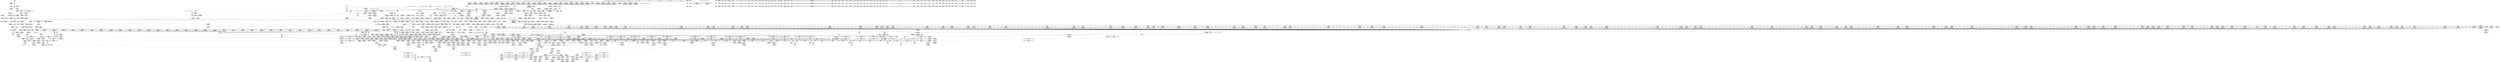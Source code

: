 digraph {
	CE0x3d09510 [shape=record,shape=Mrecord,label="{CE0x3d09510|i32_15|*Constant*|*SummSink*}"]
	CE0x3dbb360 [shape=record,shape=Mrecord,label="{CE0x3dbb360|i64*_getelementptr_inbounds_(_16_x_i64_,_16_x_i64_*___llvm_gcov_ctr46,_i64_0,_i64_4)|*Constant*|*SummSource*}"]
	CE0x3d73b80 [shape=record,shape=Mrecord,label="{CE0x3d73b80|80:_i64,_:_CRE_623,624_}"]
	CE0x3d69ab0 [shape=record,shape=Mrecord,label="{CE0x3d69ab0|80:_i64,_:_CRE_395,396_}"]
	CE0x3dce080 [shape=record,shape=Mrecord,label="{CE0x3dce080|aa_map_file_to_perms:perms.0}"]
	CE0x3cda380 [shape=record,shape=Mrecord,label="{CE0x3cda380|24:_%struct.dentry*,_32:_%struct.inode*,_128:_i32,_132:_i32,_456:_i8*,_:_CRE_12,13_}"]
	CE0x3de2020 [shape=record,shape=Mrecord,label="{CE0x3de2020|aa_map_file_to_perms:perms.0|*SummSource*}"]
	CE0x3d71ed0 [shape=record,shape=Mrecord,label="{CE0x3d71ed0|80:_i64,_:_CRE_596,597_}"]
	CE0x3d83e10 [shape=record,shape=Mrecord,label="{CE0x3d83e10|80:_i64,_:_CRE_1627,1628_}"]
	CE0x3d72200 [shape=record,shape=Mrecord,label="{CE0x3d72200|80:_i64,_:_CRE_599,600_}"]
	CE0x3d636e0 [shape=record,shape=Mrecord,label="{CE0x3d636e0|i64*_getelementptr_inbounds_(_12_x_i64_,_12_x_i64_*___llvm_gcov_ctr99,_i64_0,_i64_10)|*Constant*|*SummSource*}"]
	CE0x3cf1bc0 [shape=record,shape=Mrecord,label="{CE0x3cf1bc0|_call_void_mcount()_#2|*SummSource*}"]
	CE0x3da40a0 [shape=record,shape=Mrecord,label="{CE0x3da40a0|i64_-2147483648|*Constant*|*SummSink*}"]
	CE0x3df1150 [shape=record,shape=Mrecord,label="{CE0x3df1150|aa_map_file_to_perms:tmp11|security/apparmor/include/file.h,202}"]
	CE0x3d78780 [shape=record,shape=Mrecord,label="{CE0x3d78780|80:_i64,_:_CRE_1245,1246_}"]
	CE0x3d87440 [shape=record,shape=Mrecord,label="{CE0x3d87440|80:_i64,_:_CRE_1678,1679_}"]
	CE0x3df5a90 [shape=record,shape=Mrecord,label="{CE0x3df5a90|aa_map_file_to_perms:tmp28|security/apparmor/include/file.h,208|*SummSink*}"]
	CE0x3d74950 [shape=record,shape=Mrecord,label="{CE0x3d74950|80:_i64,_:_CRE_656,664_|*MultipleSource*|security/apparmor/include/apparmor.h,117|*LoadInst*|security/apparmor/include/apparmor.h,117}"]
	CE0x3cfe1b0 [shape=record,shape=Mrecord,label="{CE0x3cfe1b0|apparmor_file_open:tmp2|*LoadInst*|security/apparmor/lsm.c,378|*SummSource*}"]
	CE0x3d4efb0 [shape=record,shape=Mrecord,label="{CE0x3d4efb0|apparmor_file_open:tmp20|security/apparmor/lsm.c,396}"]
	CE0x3dd6420 [shape=record,shape=Mrecord,label="{CE0x3dd6420|aa_map_file_to_perms:f_mode1|security/apparmor/include/file.h,202|*SummSource*}"]
	CE0x3d09260 [shape=record,shape=Mrecord,label="{CE0x3d09260|i32_15|*Constant*}"]
	CE0x3cf6150 [shape=record,shape=Mrecord,label="{CE0x3cf6150|i64_1|*Constant*}"]
	CE0x3da4450 [shape=record,shape=Mrecord,label="{CE0x3da4450|i32_16|*Constant*}"]
	CE0x3d54880 [shape=record,shape=Mrecord,label="{CE0x3d54880|aa_cred_profile:tobool4|security/apparmor/include/context.h,100|*SummSource*}"]
	CE0x3d8e290 [shape=record,shape=Mrecord,label="{CE0x3d8e290|aa_cred_profile:profile|security/apparmor/include/context.h,100|*SummSource*}"]
	CE0x3d6be10 [shape=record,shape=Mrecord,label="{CE0x3d6be10|80:_i64,_:_CRE_429,430_}"]
	CE0x3dccde0 [shape=record,shape=Mrecord,label="{CE0x3dccde0|i64*_getelementptr_inbounds_(_16_x_i64_,_16_x_i64_*___llvm_gcov_ctr46,_i64_0,_i64_10)|*Constant*|*SummSource*}"]
	CE0x3df1310 [shape=record,shape=Mrecord,label="{CE0x3df1310|aa_map_file_to_perms:tmp11|security/apparmor/include/file.h,202|*SummSource*}"]
	CE0x3d924a0 [shape=record,shape=Mrecord,label="{CE0x3d924a0|GLOBAL:llvm.expect.i64|*Constant*}"]
	CE0x3d3e240 [shape=record,shape=Mrecord,label="{CE0x3d3e240|i32_4|*Constant*|*SummSink*}"]
	CE0x3d08ea0 [shape=record,shape=Mrecord,label="{CE0x3d08ea0|aa_path_perm:entry|*SummSource*}"]
	CE0x3d325f0 [shape=record,shape=Mrecord,label="{CE0x3d325f0|80:_i64,_:_CRE_224,240_|*MultipleSource*|security/apparmor/include/apparmor.h,117|*LoadInst*|security/apparmor/include/apparmor.h,117}"]
	CE0x3d08d90 [shape=record,shape=Mrecord,label="{CE0x3d08d90|aa_path_perm:entry}"]
	CE0x3d70880 [shape=record,shape=Mrecord,label="{CE0x3d70880|80:_i64,_:_CRE_575,576_}"]
	CE0x3cf2f30 [shape=record,shape=Mrecord,label="{CE0x3cf2f30|i32_10|*Constant*|*SummSource*}"]
	CE0x3d37ed0 [shape=record,shape=Mrecord,label="{CE0x3d37ed0|mediated_filesystem:tmp2}"]
	CE0x3d41800 [shape=record,shape=Mrecord,label="{CE0x3d41800|_ret_i32_%call17,_!dbg_!15526|security/apparmor/file.c,307|*SummSource*}"]
	CE0x3dbe360 [shape=record,shape=Mrecord,label="{CE0x3dbe360|%struct.aa_task_cxt*_null|*Constant*}"]
	CE0x3d308c0 [shape=record,shape=Mrecord,label="{CE0x3d308c0|mediated_filesystem:tmp}"]
	CE0x3d3d190 [shape=record,shape=Mrecord,label="{CE0x3d3d190|80:_i64,_:_CRE_1361,1362_}"]
	CE0x3d74620 [shape=record,shape=Mrecord,label="{CE0x3d74620|80:_i64,_:_CRE_640,648_|*MultipleSource*|security/apparmor/include/apparmor.h,117|*LoadInst*|security/apparmor/include/apparmor.h,117}"]
	CE0x3dc0d80 [shape=record,shape=Mrecord,label="{CE0x3dc0d80|aa_map_file_to_perms:or13|security/apparmor/include/file.h,206|*SummSink*}"]
	CE0x3d77ce0 [shape=record,shape=Mrecord,label="{CE0x3d77ce0|80:_i64,_:_CRE_1235,1236_}"]
	CE0x3ddd530 [shape=record,shape=Mrecord,label="{CE0x3ddd530|i32_6|*Constant*|*SummSource*}"]
	"CONST[source:1(input),value:2(dynamic)][purpose:{object}][SrcIdx:15]"
	CE0x3d4c1a0 [shape=record,shape=Mrecord,label="{CE0x3d4c1a0|apparmor_file_open:call7|security/apparmor/lsm.c,397|*SummSink*}"]
	CE0x3d03e80 [shape=record,shape=Mrecord,label="{CE0x3d03e80|24:_%struct.dentry*,_32:_%struct.inode*,_128:_i32,_132:_i32,_456:_i8*,_:_CRE_456,464_|*MultipleSource*|Function::apparmor_file_open&Arg::file::|security/apparmor/lsm.c,378}"]
	CE0x3d92a70 [shape=record,shape=Mrecord,label="{CE0x3d92a70|GLOBAL:llvm.expect.i64|*Constant*|*SummSink*}"]
	CE0x3d4af50 [shape=record,shape=Mrecord,label="{CE0x3d4af50|124:_i32,_128:_i64,_144:_i32,_192:_i32,_200:_%struct.aa_dfa*,_:_CRE_536,544_|*MultipleSource*|security/apparmor/lsm.c,395|security/apparmor/lsm.c,396}"]
	CE0x3d34ac0 [shape=record,shape=Mrecord,label="{CE0x3d34ac0|80:_i64,_:_CRE_376,380_|*MultipleSource*|security/apparmor/include/apparmor.h,117|*LoadInst*|security/apparmor/include/apparmor.h,117}"]
	CE0x3d10180 [shape=record,shape=Mrecord,label="{CE0x3d10180|i64_0|*Constant*}"]
	CE0x3d9d6c0 [shape=record,shape=Mrecord,label="{CE0x3d9d6c0|get_current:bb}"]
	CE0x3d6a380 [shape=record,shape=Mrecord,label="{CE0x3d6a380|80:_i64,_:_CRE_404,405_}"]
	CE0x3d848b0 [shape=record,shape=Mrecord,label="{CE0x3d848b0|80:_i64,_:_CRE_1637,1638_}"]
	CE0x3d84ad0 [shape=record,shape=Mrecord,label="{CE0x3d84ad0|80:_i64,_:_CRE_1639,1640_}"]
	CE0x3d9e640 [shape=record,shape=Mrecord,label="{CE0x3d9e640|128:_i8*,_:_CRE_16,20_|*MultipleSource*|Function::aa_cred_profile&Arg::cred::|Function::apparmor_file_open&Arg::cred::|security/apparmor/include/context.h,99}"]
	CE0x3d97330 [shape=record,shape=Mrecord,label="{CE0x3d97330|aa_cred_profile:tmp1}"]
	CE0x3de2e90 [shape=record,shape=Mrecord,label="{CE0x3de2e90|aa_map_file_to_perms:tmp22|security/apparmor/include/file.h,205}"]
	CE0x3dd2380 [shape=record,shape=Mrecord,label="{CE0x3dd2380|aa_cred_profile:tmp29|security/apparmor/include/context.h,100|*SummSink*}"]
	CE0x3d4a5f0 [shape=record,shape=Mrecord,label="{CE0x3d4a5f0|124:_i32,_128:_i64,_144:_i32,_192:_i32,_200:_%struct.aa_dfa*,_:_CRE_256,264_|*MultipleSource*|security/apparmor/lsm.c,395|security/apparmor/lsm.c,396}"]
	CE0x3d7cc00 [shape=record,shape=Mrecord,label="{CE0x3d7cc00|80:_i64,_:_CRE_1328,1329_}"]
	CE0x3d13c20 [shape=record,shape=Mrecord,label="{CE0x3d13c20|apparmor_file_open:conv|security/apparmor/lsm.c,403}"]
	CE0x3dfab00 [shape=record,shape=Mrecord,label="{CE0x3dfab00|aa_map_file_to_perms:tmp33|security/apparmor/include/file.h,210|*SummSource*}"]
	CE0x3d74b70 [shape=record,shape=Mrecord,label="{CE0x3d74b70|80:_i64,_:_CRE_664,672_|*MultipleSource*|security/apparmor/include/apparmor.h,117|*LoadInst*|security/apparmor/include/apparmor.h,117}"]
	CE0x3d67c50 [shape=record,shape=Mrecord,label="{CE0x3d67c50|i64*_getelementptr_inbounds_(_2_x_i64_,_2_x_i64_*___llvm_gcov_ctr88,_i64_0,_i64_1)|*Constant*}"]
	CE0x3d88b10 [shape=record,shape=Mrecord,label="{CE0x3d88b10|80:_i64,_:_CRE_1752,1760_|*MultipleSource*|security/apparmor/include/apparmor.h,117|*LoadInst*|security/apparmor/include/apparmor.h,117}"]
	CE0x3d4c020 [shape=record,shape=Mrecord,label="{CE0x3d4c020|apparmor_file_open:call7|security/apparmor/lsm.c,397}"]
	CE0x3cda840 [shape=record,shape=Mrecord,label="{CE0x3cda840|24:_%struct.dentry*,_32:_%struct.inode*,_128:_i32,_132:_i32,_456:_i8*,_:_CRE_15,16_}"]
	CE0x3d65c60 [shape=record,shape=Mrecord,label="{CE0x3d65c60|apparmor_file_open:tmp26|security/apparmor/lsm.c,406}"]
	CE0x3d05980 [shape=record,shape=Mrecord,label="{CE0x3d05980|apparmor_file_open:tmp9|security/apparmor/lsm.c,383}"]
	CE0x3dd0910 [shape=record,shape=Mrecord,label="{CE0x3dd0910|aa_cred_profile:tmp26|security/apparmor/include/context.h,100}"]
	CE0x3d9d8f0 [shape=record,shape=Mrecord,label="{CE0x3d9d8f0|mediated_filesystem:lnot|security/apparmor/include/apparmor.h,117|*SummSource*}"]
	CE0x3cf6600 [shape=record,shape=Mrecord,label="{CE0x3cf6600|GLOBAL:mediated_filesystem|*Constant*}"]
	CE0x3d58130 [shape=record,shape=Mrecord,label="{CE0x3d58130|apparmor_file_open:f_path|security/apparmor/lsm.c,400|*SummSource*}"]
	CE0x3d676d0 [shape=record,shape=Mrecord,label="{CE0x3d676d0|file_inode:bb|*SummSource*}"]
	CE0x3d85130 [shape=record,shape=Mrecord,label="{CE0x3d85130|80:_i64,_:_CRE_1645,1646_}"]
	CE0x3dce7e0 [shape=record,shape=Mrecord,label="{CE0x3dce7e0|aa_map_file_to_perms:tmp10|*LoadInst*|security/apparmor/include/file.h,202|*SummSource*}"]
	CE0x3d50d00 [shape=record,shape=Mrecord,label="{CE0x3d50d00|aa_cred_profile:tobool|security/apparmor/include/context.h,100|*SummSink*}"]
	CE0x3dd61b0 [shape=record,shape=Mrecord,label="{CE0x3dd61b0|aa_map_file_to_perms:if.then|*SummSource*}"]
	CE0x3d6b590 [shape=record,shape=Mrecord,label="{CE0x3d6b590|80:_i64,_:_CRE_421,422_}"]
	CE0x3ceeec0 [shape=record,shape=Mrecord,label="{CE0x3ceeec0|GLOBAL:current_task|Global_var:current_task|*SummSink*}"]
	CE0x3d7bc10 [shape=record,shape=Mrecord,label="{CE0x3d7bc10|80:_i64,_:_CRE_1313,1314_}"]
	CE0x3dd2fc0 [shape=record,shape=Mrecord,label="{CE0x3dd2fc0|aa_cred_profile:tmp30|security/apparmor/include/context.h,100}"]
	CE0x3cd9360 [shape=record,shape=Mrecord,label="{CE0x3cd9360|24:_%struct.dentry*,_32:_%struct.inode*,_128:_i32,_132:_i32,_456:_i8*,_:_CRE_9,10_}"]
	CE0x3dfc620 [shape=record,shape=Mrecord,label="{CE0x3dfc620|aa_map_file_to_perms:tmp37|security/apparmor/include/file.h,211|*SummSource*}"]
	CE0x3d3c6f0 [shape=record,shape=Mrecord,label="{CE0x3d3c6f0|80:_i64,_:_CRE_1351,1352_}"]
	CE0x3d4bd10 [shape=record,shape=Mrecord,label="{CE0x3d4bd10|apparmor_file_open:tmp22|security/apparmor/lsm.c,397|*SummSink*}"]
	CE0x3d8dbd0 [shape=record,shape=Mrecord,label="{CE0x3d8dbd0|aa_map_file_to_perms:tobool8|security/apparmor/include/file.h,205|*SummSink*}"]
	CE0x3d38e60 [shape=record,shape=Mrecord,label="{CE0x3d38e60|mediated_filesystem:s_flags|security/apparmor/include/apparmor.h,117|*SummSink*}"]
	CE0x3de05f0 [shape=record,shape=Mrecord,label="{CE0x3de05f0|aa_map_file_to_perms:tmp1}"]
	CE0x3d3bf80 [shape=record,shape=Mrecord,label="{CE0x3d3bf80|80:_i64,_:_CRE_1344,1345_}"]
	CE0x3cdf670 [shape=record,shape=Mrecord,label="{CE0x3cdf670|apparmor_file_open:tmp|*SummSource*}"]
	CE0x3d3bb40 [shape=record,shape=Mrecord,label="{CE0x3d3bb40|80:_i64,_:_CRE_1340,1341_}"]
	CE0x3ddee90 [shape=record,shape=Mrecord,label="{CE0x3ddee90|aa_map_file_to_perms:tmp18|security/apparmor/include/file.h,205|*SummSource*}"]
	CE0x3cd5840 [shape=record,shape=Mrecord,label="{CE0x3cd5840|apparmor_file_open:if.then6|*SummSource*}"]
	CE0x3cefca0 [shape=record,shape=Mrecord,label="{CE0x3cefca0|mediated_filesystem:tmp1|*SummSink*}"]
	CE0x3dbca90 [shape=record,shape=Mrecord,label="{CE0x3dbca90|aa_cred_profile:tmp16|security/apparmor/include/context.h,100|*SummSource*}"]
	CE0x3d3f4d0 [shape=record,shape=Mrecord,label="{CE0x3d3f4d0|GLOBAL:aa_map_file_to_perms|*Constant*}"]
	CE0x3d0e220 [shape=record,shape=Mrecord,label="{CE0x3d0e220|apparmor_file_open:tmp12|security/apparmor/lsm.c,390|*SummSource*}"]
	CE0x3ce3930 [shape=record,shape=Mrecord,label="{CE0x3ce3930|apparmor_file_open:tmp6|security/apparmor/lsm.c,382|*SummSource*}"]
	CE0x3d410e0 [shape=record,shape=Mrecord,label="{CE0x3d410e0|aa_path_perm:cond|Function::aa_path_perm&Arg::cond::}"]
	CE0x3d152a0 [shape=record,shape=Mrecord,label="{CE0x3d152a0|%struct.task_struct*_(%struct.task_struct**)*_asm_movq_%gs:$_1:P_,$0_,_r,im,_dirflag_,_fpsr_,_flags_|*SummSource*}"]
	CE0x3d7a760 [shape=record,shape=Mrecord,label="{CE0x3d7a760|80:_i64,_:_CRE_1275,1276_}"]
	CE0x3da2eb0 [shape=record,shape=Mrecord,label="{CE0x3da2eb0|aa_cred_profile:security|security/apparmor/include/context.h,99|*SummSource*}"]
	CE0x3dfaa30 [shape=record,shape=Mrecord,label="{CE0x3dfaa30|aa_map_file_to_perms:tmp33|security/apparmor/include/file.h,210}"]
	CE0x3d3d080 [shape=record,shape=Mrecord,label="{CE0x3d3d080|80:_i64,_:_CRE_1360,1361_}"]
	CE0x3d45510 [shape=record,shape=Mrecord,label="{CE0x3d45510|apparmor_file_open:mode|security/apparmor/lsm.c,396}"]
	CE0x3dd4370 [shape=record,shape=Mrecord,label="{CE0x3dd4370|aa_cred_profile:tmp32|security/apparmor/include/context.h,101|*SummSource*}"]
	CE0x3d08af0 [shape=record,shape=Mrecord,label="{CE0x3d08af0|apparmor_file_open:call10|security/apparmor/lsm.c,400|*SummSource*}"]
	CE0x3d619e0 [shape=record,shape=Mrecord,label="{CE0x3d619e0|apparmor_file_open:call11|security/apparmor/lsm.c,403}"]
	CE0x3d68ea0 [shape=record,shape=Mrecord,label="{CE0x3d68ea0|_call_void_mcount()_#2|*SummSink*}"]
	CE0x3d7a210 [shape=record,shape=Mrecord,label="{CE0x3d7a210|80:_i64,_:_CRE_1270,1271_}"]
	CE0x3d9a7a0 [shape=record,shape=Mrecord,label="{CE0x3d9a7a0|aa_cred_profile:tmp7|security/apparmor/include/context.h,100|*SummSink*}"]
	CE0x3de83f0 [shape=record,shape=Mrecord,label="{CE0x3de83f0|aa_map_file_to_perms:tmp9|security/apparmor/include/file.h,201}"]
	CE0x3d898a0 [shape=record,shape=Mrecord,label="{CE0x3d898a0|80:_i64,_:_CRE_1808,1816_|*MultipleSource*|security/apparmor/include/apparmor.h,117|*LoadInst*|security/apparmor/include/apparmor.h,117}"]
	CE0x3dcc310 [shape=record,shape=Mrecord,label="{CE0x3dcc310|aa_cred_profile:tmp22|security/apparmor/include/context.h,100|*SummSink*}"]
	CE0x38a4070 [shape=record,shape=Mrecord,label="{CE0x38a4070|apparmor_file_open:f_security|security/apparmor/lsm.c,378|*SummSink*}"]
	CE0x3d43e70 [shape=record,shape=Mrecord,label="{CE0x3d43e70|apparmor_file_open:cred|Function::apparmor_file_open&Arg::cred::}"]
	CE0x3da50e0 [shape=record,shape=Mrecord,label="{CE0x3da50e0|aa_map_file_to_perms:perms.4|*SummSink*}"]
	CE0x3d65cd0 [shape=record,shape=Mrecord,label="{CE0x3d65cd0|apparmor_file_open:tmp26|security/apparmor/lsm.c,406|*SummSource*}"]
	CE0x3d859b0 [shape=record,shape=Mrecord,label="{CE0x3d859b0|80:_i64,_:_CRE_1653,1654_}"]
	CE0x3d4c840 [shape=record,shape=Mrecord,label="{CE0x3d4c840|apparmor_file_open:uid|security/apparmor/lsm.c,398|*SummSource*}"]
	CE0x3d917b0 [shape=record,shape=Mrecord,label="{CE0x3d917b0|aa_map_file_to_perms:and|security/apparmor/include/file.h,200|*SummSource*}"]
	CE0x3d97cb0 [shape=record,shape=Mrecord,label="{CE0x3d97cb0|128:_i8*,_:_CRE_144,152_|*MultipleSource*|Function::aa_cred_profile&Arg::cred::|Function::apparmor_file_open&Arg::cred::|security/apparmor/include/context.h,99}"]
	CE0x3dd7050 [shape=record,shape=Mrecord,label="{CE0x3dd7050|aa_map_file_to_perms:tmp26|security/apparmor/include/file.h,206|*SummSink*}"]
	CE0x3d414b0 [shape=record,shape=Mrecord,label="{CE0x3d414b0|aa_path_perm:cond|Function::aa_path_perm&Arg::cond::|*SummSink*}"]
	CE0x3d3ce60 [shape=record,shape=Mrecord,label="{CE0x3d3ce60|80:_i64,_:_CRE_1358,1359_}"]
	CE0x3d96b30 [shape=record,shape=Mrecord,label="{CE0x3d96b30|aa_cred_profile:tmp2}"]
	CE0x3cf7620 [shape=record,shape=Mrecord,label="{CE0x3cf7620|apparmor_file_open:tmp7|security/apparmor/lsm.c,382|*SummSource*}"]
	CE0x3dfbbe0 [shape=record,shape=Mrecord,label="{CE0x3dfbbe0|aa_map_file_to_perms:tmp36|security/apparmor/include/file.h,210|*SummSource*}"]
	CE0x3cf3510 [shape=record,shape=Mrecord,label="{CE0x3cf3510|aa_cred_profile:tmp9|security/apparmor/include/context.h,100}"]
	CE0x3d08870 [shape=record,shape=Mrecord,label="{CE0x3d08870|GLOBAL:aa_map_file_to_perms|*Constant*|*SummSource*}"]
	CE0x3da1520 [shape=record,shape=Mrecord,label="{CE0x3da1520|aa_cred_profile:lnot2|security/apparmor/include/context.h,100|*SummSink*}"]
	CE0x3dcf570 [shape=record,shape=Mrecord,label="{CE0x3dcf570|aa_cred_profile:tmp24|security/apparmor/include/context.h,100|*SummSource*}"]
	CE0x3df94e0 [shape=record,shape=Mrecord,label="{CE0x3df94e0|aa_map_file_to_perms:and20|security/apparmor/include/file.h,210}"]
	CE0x3d7d040 [shape=record,shape=Mrecord,label="{CE0x3d7d040|80:_i64,_:_CRE_1332,1333_}"]
	CE0x3d52ff0 [shape=record,shape=Mrecord,label="{CE0x3d52ff0|aa_cred_profile:tmp17|security/apparmor/include/context.h,100}"]
	CE0x3d5bf10 [shape=record,shape=Mrecord,label="{CE0x3d5bf10|i64*_getelementptr_inbounds_(_16_x_i64_,_16_x_i64_*___llvm_gcov_ctr46,_i64_0,_i64_8)|*Constant*|*SummSink*}"]
	CE0x3dbe590 [shape=record,shape=Mrecord,label="{CE0x3dbe590|%struct.aa_task_cxt*_null|*Constant*|*SummSink*}"]
	CE0x3dfafc0 [shape=record,shape=Mrecord,label="{CE0x3dfafc0|aa_map_file_to_perms:tmp34|security/apparmor/include/file.h,210|*SummSource*}"]
	CE0x3dcd120 [shape=record,shape=Mrecord,label="{CE0x3dcd120|i64*_getelementptr_inbounds_(_16_x_i64_,_16_x_i64_*___llvm_gcov_ctr46,_i64_0,_i64_10)|*Constant*|*SummSink*}"]
	CE0x3dd2bf0 [shape=record,shape=Mrecord,label="{CE0x3dd2bf0|i64*_getelementptr_inbounds_(_16_x_i64_,_16_x_i64_*___llvm_gcov_ctr46,_i64_0,_i64_14)|*Constant*|*SummSink*}"]
	CE0x3d778a0 [shape=record,shape=Mrecord,label="{CE0x3d778a0|80:_i64,_:_CRE_1231,1232_}"]
	CE0x3d7c490 [shape=record,shape=Mrecord,label="{CE0x3d7c490|80:_i64,_:_CRE_1321,1322_}"]
	CE0x3d79cc0 [shape=record,shape=Mrecord,label="{CE0x3d79cc0|80:_i64,_:_CRE_1265,1266_}"]
	CE0x3deeee0 [shape=record,shape=Mrecord,label="{CE0x3deeee0|i64_10|*Constant*}"]
	CE0x3d9c480 [shape=record,shape=Mrecord,label="{CE0x3d9c480|aa_cred_profile:lnot|security/apparmor/include/context.h,100}"]
	CE0x3dfb3d0 [shape=record,shape=Mrecord,label="{CE0x3dfb3d0|aa_map_file_to_perms:tmp35|security/apparmor/include/file.h,210}"]
	CE0x3debd20 [shape=record,shape=Mrecord,label="{CE0x3debd20|aa_map_file_to_perms:if.end19|*SummSink*}"]
	CE0x3d79880 [shape=record,shape=Mrecord,label="{CE0x3d79880|80:_i64,_:_CRE_1261,1262_}"]
	CE0x3d55d40 [shape=record,shape=Mrecord,label="{CE0x3d55d40|i64*_getelementptr_inbounds_(_19_x_i64_,_19_x_i64_*___llvm_gcov_ctr100,_i64_0,_i64_6)|*Constant*|*SummSource*}"]
	CE0x3d08700 [shape=record,shape=Mrecord,label="{CE0x3d08700|apparmor_file_open:call9|security/apparmor/lsm.c,401|*SummSink*}"]
	CE0x3cd5110 [shape=record,shape=Mrecord,label="{CE0x3cd5110|i32_1|*Constant*|*SummSink*}"]
	CE0x3d34300 [shape=record,shape=Mrecord,label="{CE0x3d34300|80:_i64,_:_CRE_344,352_|*MultipleSource*|security/apparmor/include/apparmor.h,117|*LoadInst*|security/apparmor/include/apparmor.h,117}"]
	CE0x3d51a70 [shape=record,shape=Mrecord,label="{CE0x3d51a70|aa_map_file_to_perms:or5|security/apparmor/include/file.h,203|*SummSink*}"]
	"CONST[source:2(external),value:0(static)][purpose:{operation}][SrcIdx:1]"
	CE0x3d9d040 [shape=record,shape=Mrecord,label="{CE0x3d9d040|i1_true|*Constant*}"]
	CE0x3d73c90 [shape=record,shape=Mrecord,label="{CE0x3d73c90|80:_i64,_:_CRE_624,625_}"]
	CE0x3df0b70 [shape=record,shape=Mrecord,label="{CE0x3df0b70|aa_map_file_to_perms:tobool3|security/apparmor/include/file.h,202|*SummSource*}"]
	CE0x3d440e0 [shape=record,shape=Mrecord,label="{CE0x3d440e0|apparmor_file_open:cred|Function::apparmor_file_open&Arg::cred::|*SummSource*}"]
	CE0x3d6e120 [shape=record,shape=Mrecord,label="{CE0x3d6e120|80:_i64,_:_CRE_462,463_}"]
	CE0x3dec5e0 [shape=record,shape=Mrecord,label="{CE0x3dec5e0|i64_9|*Constant*|*SummSource*}"]
	CE0x3d33570 [shape=record,shape=Mrecord,label="{CE0x3d33570|80:_i64,_:_CRE_288,296_|*MultipleSource*|security/apparmor/include/apparmor.h,117|*LoadInst*|security/apparmor/include/apparmor.h,117}"]
	CE0x3d0d3e0 [shape=record,shape=Mrecord,label="{CE0x3d0d3e0|apparmor_file_open:tmp11|security/apparmor/lsm.c,390}"]
	CE0x3de6be0 [shape=record,shape=Mrecord,label="{CE0x3de6be0|aa_map_file_to_perms:tmp|*SummSource*}"]
	CE0x3d5c8e0 [shape=record,shape=Mrecord,label="{CE0x3d5c8e0|aa_cred_profile:tmp21|security/apparmor/include/context.h,100|*SummSink*}"]
	CE0x3cf1420 [shape=record,shape=Mrecord,label="{CE0x3cf1420|file_inode:f_inode|include/linux/fs.h,1916}"]
	CE0x3d6d020 [shape=record,shape=Mrecord,label="{CE0x3d6d020|80:_i64,_:_CRE_446,447_}"]
	CE0x3d6cbe0 [shape=record,shape=Mrecord,label="{CE0x3d6cbe0|80:_i64,_:_CRE_442,443_}"]
	CE0x3d9b990 [shape=record,shape=Mrecord,label="{CE0x3d9b990|128:_i8*,_:_CRE_72,80_|*MultipleSource*|Function::aa_cred_profile&Arg::cred::|Function::apparmor_file_open&Arg::cred::|security/apparmor/include/context.h,99}"]
	CE0x3ddff80 [shape=record,shape=Mrecord,label="{CE0x3ddff80|aa_map_file_to_perms:or|security/apparmor/include/file.h,201|*SummSource*}"]
	CE0x3da5590 [shape=record,shape=Mrecord,label="{CE0x3da5590|i64*_getelementptr_inbounds_(_19_x_i64_,_19_x_i64_*___llvm_gcov_ctr100,_i64_0,_i64_18)|*Constant*}"]
	CE0x3cf7030 [shape=record,shape=Mrecord,label="{CE0x3cf7030|mediated_filesystem:entry|*SummSink*}"]
	CE0x3d945e0 [shape=record,shape=Mrecord,label="{CE0x3d945e0|128:_i8*,_:_CRE_160,168_|*MultipleSource*|Function::aa_cred_profile&Arg::cred::|Function::apparmor_file_open&Arg::cred::|security/apparmor/include/context.h,99}"]
	CE0x3dcca70 [shape=record,shape=Mrecord,label="{CE0x3dcca70|i64*_getelementptr_inbounds_(_16_x_i64_,_16_x_i64_*___llvm_gcov_ctr46,_i64_0,_i64_10)|*Constant*}"]
	CE0x3d371f0 [shape=record,shape=Mrecord,label="{CE0x3d371f0|80:_i64,_:_CRE_176,184_|*MultipleSource*|security/apparmor/include/apparmor.h,117|*LoadInst*|security/apparmor/include/apparmor.h,117}"]
	CE0x3cf1580 [shape=record,shape=Mrecord,label="{CE0x3cf1580|file_inode:f_inode|include/linux/fs.h,1916|*SummSink*}"]
	CE0x3ce4370 [shape=record,shape=Mrecord,label="{CE0x3ce4370|get_current:tmp|*SummSink*}"]
	CE0x3d9e740 [shape=record,shape=Mrecord,label="{CE0x3d9e740|128:_i8*,_:_CRE_20,24_|*MultipleSource*|Function::aa_cred_profile&Arg::cred::|Function::apparmor_file_open&Arg::cred::|security/apparmor/include/context.h,99}"]
	CE0x3d7b0f0 [shape=record,shape=Mrecord,label="{CE0x3d7b0f0|80:_i64,_:_CRE_1304,1305_}"]
	CE0x39aa780 [shape=record,shape=Mrecord,label="{CE0x39aa780|i32_0|*Constant*|*SummSink*}"]
	CE0x3ceeb80 [shape=record,shape=Mrecord,label="{CE0x3ceeb80|get_current:tmp4|./arch/x86/include/asm/current.h,14|*SummSink*}"]
	CE0x3dbdd10 [shape=record,shape=Mrecord,label="{CE0x3dbdd10|aa_cred_profile:do.end8|*SummSink*}"]
	CE0x3d98c50 [shape=record,shape=Mrecord,label="{CE0x3d98c50|aa_cred_profile:do.body6}"]
	CE0x3d05f30 [shape=record,shape=Mrecord,label="{CE0x3d05f30|apparmor_file_open:call|security/apparmor/lsm.c,382|*SummSource*}"]
	CE0x3d49960 [shape=record,shape=Mrecord,label="{CE0x3d49960|124:_i32,_128:_i64,_144:_i32,_192:_i32,_200:_%struct.aa_dfa*,_:_CRE_216,224_|*MultipleSource*|security/apparmor/lsm.c,395|security/apparmor/lsm.c,396}"]
	CE0x3d90350 [shape=record,shape=Mrecord,label="{CE0x3d90350|aa_cred_profile:profile|security/apparmor/include/context.h,100|*SummSink*}"]
	CE0x3d858a0 [shape=record,shape=Mrecord,label="{CE0x3d858a0|80:_i64,_:_CRE_1652,1653_}"]
	CE0x3d741e0 [shape=record,shape=Mrecord,label="{CE0x3d741e0|80:_i64,_:_CRE_629,630_}"]
	CE0x3d72ca0 [shape=record,shape=Mrecord,label="{CE0x3d72ca0|80:_i64,_:_CRE_609,610_}"]
	CE0x3dfcab0 [shape=record,shape=Mrecord,label="{CE0x3dfcab0|aa_map_file_to_perms:tmp37|security/apparmor/include/file.h,211|*SummSink*}"]
	CE0x3ddf770 [shape=record,shape=Mrecord,label="{CE0x3ddf770|_call_void_mcount()_#2|*SummSource*}"]
	CE0x3d76be0 [shape=record,shape=Mrecord,label="{CE0x3d76be0|80:_i64,_:_CRE_1219,1220_}"]
	CE0x3da3a70 [shape=record,shape=Mrecord,label="{CE0x3da3a70|aa_map_file_to_perms:tmp5|security/apparmor/include/file.h,200|*SummSource*}"]
	CE0x3df0680 [shape=record,shape=Mrecord,label="{CE0x3df0680|aa_map_file_to_perms:and2|security/apparmor/include/file.h,202}"]
	CE0x3d6c360 [shape=record,shape=Mrecord,label="{CE0x3d6c360|80:_i64,_:_CRE_434,435_}"]
	CE0x3dd56a0 [shape=record,shape=Mrecord,label="{CE0x3dd56a0|aa_cred_profile:tmp34|security/apparmor/include/context.h,101|*SummSource*}"]
	CE0x3d73520 [shape=record,shape=Mrecord,label="{CE0x3d73520|80:_i64,_:_CRE_617,618_}"]
	CE0x3d78de0 [shape=record,shape=Mrecord,label="{CE0x3d78de0|80:_i64,_:_CRE_1251,1252_}"]
	CE0x3da58d0 [shape=record,shape=Mrecord,label="{CE0x3da58d0|i64*_getelementptr_inbounds_(_19_x_i64_,_19_x_i64_*___llvm_gcov_ctr100,_i64_0,_i64_18)|*Constant*|*SummSink*}"]
	CE0x3d3d3b0 [shape=record,shape=Mrecord,label="{CE0x3d3d3b0|80:_i64,_:_CRE_1363,1364_}"]
	CE0x3dd2070 [shape=record,shape=Mrecord,label="{CE0x3dd2070|aa_cred_profile:tmp29|security/apparmor/include/context.h,100}"]
	CE0x3dd48e0 [shape=record,shape=Mrecord,label="{CE0x3dd48e0|aa_cred_profile:tmp33|security/apparmor/include/context.h,101}"]
	CE0x3d50430 [shape=record,shape=Mrecord,label="{CE0x3d50430|%struct.aa_profile*_null|*Constant*}"]
	CE0x3d3adb0 [shape=record,shape=Mrecord,label="{CE0x3d3adb0|i64*_getelementptr_inbounds_(_2_x_i64_,_2_x_i64_*___llvm_gcov_ctr55,_i64_0,_i64_1)|*Constant*}"]
	CE0x3d88d00 [shape=record,shape=Mrecord,label="{CE0x3d88d00|80:_i64,_:_CRE_1760,1764_|*MultipleSource*|security/apparmor/include/apparmor.h,117|*LoadInst*|security/apparmor/include/apparmor.h,117}"]
	CE0x3d3e820 [shape=record,shape=Mrecord,label="{CE0x3d3e820|apparmor_file_open:mode8|security/apparmor/lsm.c,398|*SummSource*}"]
	CE0x3d03150 [shape=record,shape=Mrecord,label="{CE0x3d03150|apparmor_file_open:i_uid|security/apparmor/lsm.c,398|*SummSource*}"]
	CE0x3d69c10 [shape=record,shape=Mrecord,label="{CE0x3d69c10|80:_i64,_:_CRE_397,398_}"]
	CE0x3df1650 [shape=record,shape=Mrecord,label="{CE0x3df1650|aa_map_file_to_perms:tmp12|security/apparmor/include/file.h,202}"]
	CE0x3d83d00 [shape=record,shape=Mrecord,label="{CE0x3d83d00|80:_i64,_:_CRE_1626,1627_}"]
	CE0x3d396a0 [shape=record,shape=Mrecord,label="{CE0x3d396a0|aa_cred_profile:conv|security/apparmor/include/context.h,100}"]
	CE0x3da38d0 [shape=record,shape=Mrecord,label="{CE0x3da38d0|GLOBAL:__llvm_gcov_ctr100|Global_var:__llvm_gcov_ctr100|*SummSink*}"]
	CE0x3d0ef60 [shape=record,shape=Mrecord,label="{CE0x3d0ef60|_ret_i1_%lnot,_!dbg_!15473|security/apparmor/include/apparmor.h,117|*SummSink*}"]
	CE0x3d05c20 [shape=record,shape=Mrecord,label="{CE0x3d05c20|apparmor_file_open:tmp9|security/apparmor/lsm.c,383|*SummSink*}"]
	CE0x3d81680 [shape=record,shape=Mrecord,label="{CE0x3d81680|80:_i64,_:_CRE_1368,1369_}"]
	CE0x3d7c270 [shape=record,shape=Mrecord,label="{CE0x3d7c270|80:_i64,_:_CRE_1319,1320_}"]
	CE0x3dd6d60 [shape=record,shape=Mrecord,label="{CE0x3dd6d60|i64*_getelementptr_inbounds_(_19_x_i64_,_19_x_i64_*___llvm_gcov_ctr100,_i64_0,_i64_11)|*Constant*|*SummSink*}"]
	CE0x3d6c250 [shape=record,shape=Mrecord,label="{CE0x3d6c250|80:_i64,_:_CRE_433,434_}"]
	CE0x3d42c50 [shape=record,shape=Mrecord,label="{CE0x3d42c50|apparmor_file_open:call5|security/apparmor/lsm.c,395|*SummSink*}"]
	CE0x3dd5150 [shape=record,shape=Mrecord,label="{CE0x3dd5150|aa_cred_profile:profile11|security/apparmor/include/context.h,101|*SummSink*}"]
	CE0x3d4ed30 [shape=record,shape=Mrecord,label="{CE0x3d4ed30|apparmor_file_open:tmp19|security/apparmor/lsm.c,396|*SummSource*}"]
	CE0x3dd5800 [shape=record,shape=Mrecord,label="{CE0x3dd5800|aa_cred_profile:tmp34|security/apparmor/include/context.h,101|*SummSink*}"]
	CE0x3d0b7b0 [shape=record,shape=Mrecord,label="{CE0x3d0b7b0|apparmor_file_open:bf.clear|security/apparmor/lsm.c,390}"]
	CE0x3dd33b0 [shape=record,shape=Mrecord,label="{CE0x3dd33b0|aa_cred_profile:tmp31|security/apparmor/include/context.h,100}"]
	CE0x3cf26a0 [shape=record,shape=Mrecord,label="{CE0x3cf26a0|mediated_filesystem:i_sb|security/apparmor/include/apparmor.h,117|*SummSink*}"]
	CE0x3dfbf60 [shape=record,shape=Mrecord,label="{CE0x3dfbf60|aa_map_file_to_perms:tmp37|security/apparmor/include/file.h,211}"]
	CE0x3cf3290 [shape=record,shape=Mrecord,label="{CE0x3cf3290|mediated_filesystem:s_flags|security/apparmor/include/apparmor.h,117}"]
	CE0x3d0b400 [shape=record,shape=Mrecord,label="{CE0x3d0b400|i8_1|*Constant*|*SummSink*}"]
	CE0x3d7a320 [shape=record,shape=Mrecord,label="{CE0x3d7a320|80:_i64,_:_CRE_1271,1272_}"]
	CE0x3d61bb0 [shape=record,shape=Mrecord,label="{CE0x3d61bb0|i32_100|*Constant*}"]
	CE0x3d769c0 [shape=record,shape=Mrecord,label="{CE0x3d769c0|80:_i64,_:_CRE_1217,1218_}"]
	CE0x3d71ba0 [shape=record,shape=Mrecord,label="{CE0x3d71ba0|80:_i64,_:_CRE_593,594_}"]
	CE0x3d8ac00 [shape=record,shape=Mrecord,label="{CE0x3d8ac00|80:_i64,_:_CRE_1874,1875_}"]
	CE0x3da2b40 [shape=record,shape=Mrecord,label="{CE0x3da2b40|aa_map_file_to_perms:tmp3|*LoadInst*|security/apparmor/include/file.h,200}"]
	CE0x3ddf050 [shape=record,shape=Mrecord,label="{CE0x3ddf050|aa_map_file_to_perms:tmp18|security/apparmor/include/file.h,205|*SummSink*}"]
	CE0x3dd0f20 [shape=record,shape=Mrecord,label="{CE0x3dd0f20|aa_cred_profile:tmp27|security/apparmor/include/context.h,100|*SummSource*}"]
	CE0x3d4d130 [shape=record,shape=Mrecord,label="{CE0x3d4d130|apparmor_file_open:tmp21|security/apparmor/lsm.c,397|*SummSource*}"]
	CE0x3d991c0 [shape=record,shape=Mrecord,label="{CE0x3d991c0|aa_cred_profile:tmp10|security/apparmor/include/context.h,100|*SummSource*}"]
	CE0x3df51e0 [shape=record,shape=Mrecord,label="{CE0x3df51e0|aa_map_file_to_perms:tmp28|security/apparmor/include/file.h,208}"]
	CE0x3d7c7c0 [shape=record,shape=Mrecord,label="{CE0x3d7c7c0|80:_i64,_:_CRE_1324,1325_}"]
	CE0x3ddba00 [shape=record,shape=Mrecord,label="{CE0x3ddba00|aa_map_file_to_perms:tmp20|security/apparmor/include/file.h,205|*SummSource*}"]
	CE0x3d098c0 [shape=record,shape=Mrecord,label="{CE0x3d098c0|aa_path_perm:op|Function::aa_path_perm&Arg::op::|*SummSink*}"]
	CE0x3d472d0 [shape=record,shape=Mrecord,label="{CE0x3d472d0|124:_i32,_128:_i64,_144:_i32,_192:_i32,_200:_%struct.aa_dfa*,_:_CRE_88,96_|*MultipleSource*|security/apparmor/lsm.c,395|security/apparmor/lsm.c,396}"]
	CE0x3d90b40 [shape=record,shape=Mrecord,label="{CE0x3d90b40|i64*_getelementptr_inbounds_(_2_x_i64_,_2_x_i64_*___llvm_gcov_ctr112,_i64_0,_i64_1)|*Constant*|*SummSink*}"]
	CE0x3ddd6c0 [shape=record,shape=Mrecord,label="{CE0x3ddd6c0|aa_map_file_to_perms:f_flags|security/apparmor/include/file.h,197|*SummSink*}"]
	CE0x3d4b1c0 [shape=record,shape=Mrecord,label="{CE0x3d4b1c0|124:_i32,_128:_i64,_144:_i32,_192:_i32,_200:_%struct.aa_dfa*,_:_CRE_544,592_|*MultipleSource*|security/apparmor/lsm.c,395|security/apparmor/lsm.c,396}"]
	CE0x3d57a90 [shape=record,shape=Mrecord,label="{CE0x3d57a90|aa_cred_profile:tobool1|security/apparmor/include/context.h,100}"]
	CE0x3d09850 [shape=record,shape=Mrecord,label="{CE0x3d09850|aa_path_perm:op|Function::aa_path_perm&Arg::op::|*SummSource*}"]
	CE0x3d0cb20 [shape=record,shape=Mrecord,label="{CE0x3d0cb20|i64_4|*Constant*}"]
	CE0x3cd0ee0 [shape=record,shape=Mrecord,label="{CE0x3cd0ee0|i32_1|*Constant*}"]
	CE0x3dd4f60 [shape=record,shape=Mrecord,label="{CE0x3dd4f60|aa_cred_profile:profile11|security/apparmor/include/context.h,101}"]
	CE0x3d79110 [shape=record,shape=Mrecord,label="{CE0x3d79110|80:_i64,_:_CRE_1254,1255_}"]
	CE0x3d91330 [shape=record,shape=Mrecord,label="{CE0x3d91330|aa_cred_profile:do.end|*SummSink*}"]
	CE0x3d37f40 [shape=record,shape=Mrecord,label="{CE0x3d37f40|mediated_filesystem:tmp2|*SummSource*}"]
	CE0x3d79550 [shape=record,shape=Mrecord,label="{CE0x3d79550|80:_i64,_:_CRE_1258,1259_}"]
	CE0x3d9a0f0 [shape=record,shape=Mrecord,label="{CE0x3d9a0f0|aa_cred_profile:tmp11|security/apparmor/include/context.h,100|*SummSink*}"]
	CE0x3df1860 [shape=record,shape=Mrecord,label="{CE0x3df1860|aa_map_file_to_perms:tmp12|security/apparmor/include/file.h,202|*SummSink*}"]
	CE0x3dda930 [shape=record,shape=Mrecord,label="{CE0x3dda930|aa_map_file_to_perms:and9|security/apparmor/include/file.h,205}"]
	CE0x3dfc990 [shape=record,shape=Mrecord,label="{CE0x3dfc990|i64*_getelementptr_inbounds_(_19_x_i64_,_19_x_i64_*___llvm_gcov_ctr100,_i64_0,_i64_17)|*Constant*|*SummSource*}"]
	CE0x3d075d0 [shape=record,shape=Mrecord,label="{CE0x3d075d0|aa_map_file_to_perms:if.end14|*SummSource*}"]
	CE0x3d834e0 [shape=record,shape=Mrecord,label="{CE0x3d834e0|80:_i64,_:_CRE_1618,1619_}"]
	CE0x3da4680 [shape=record,shape=Mrecord,label="{CE0x3da4680|i32_16|*Constant*|*SummSink*}"]
	CE0x3d83bf0 [shape=record,shape=Mrecord,label="{CE0x3d83bf0|80:_i64,_:_CRE_1625,1626_}"]
	CE0x3d66870 [shape=record,shape=Mrecord,label="{CE0x3d66870|apparmor_file_open:tmp29|security/apparmor/lsm.c,407|*SummSink*}"]
	CE0x3dbf5d0 [shape=record,shape=Mrecord,label="{CE0x3dbf5d0|i64_2|*Constant*}"]
	CE0x3d3a4e0 [shape=record,shape=Mrecord,label="{CE0x3d3a4e0|80:_i64,_:_CRE_32,40_|*MultipleSource*|security/apparmor/include/apparmor.h,117|*LoadInst*|security/apparmor/include/apparmor.h,117}"]
	CE0x3d6c140 [shape=record,shape=Mrecord,label="{CE0x3d6c140|80:_i64,_:_CRE_432,433_}"]
	CE0x3d93f50 [shape=record,shape=Mrecord,label="{CE0x3d93f50|i64*_getelementptr_inbounds_(_16_x_i64_,_16_x_i64_*___llvm_gcov_ctr46,_i64_0,_i64_1)|*Constant*|*SummSource*}"]
	CE0x3de06d0 [shape=record,shape=Mrecord,label="{CE0x3de06d0|aa_map_file_to_perms:tmp1|*SummSink*}"]
	CE0x3de2670 [shape=record,shape=Mrecord,label="{CE0x3de2670|aa_map_file_to_perms:tmp13|security/apparmor/include/file.h,202|*SummSink*}"]
	CE0x3df5c50 [shape=record,shape=Mrecord,label="{CE0x3df5c50|aa_map_file_to_perms:tmp29|security/apparmor/include/file.h,208}"]
	CE0x3d06320 [shape=record,shape=Mrecord,label="{CE0x3d06320|file_inode:entry}"]
	CE0x3da2580 [shape=record,shape=Mrecord,label="{CE0x3da2580|128:_i8*,_:_CRE_28,32_|*MultipleSource*|Function::aa_cred_profile&Arg::cred::|Function::apparmor_file_open&Arg::cred::|security/apparmor/include/context.h,99}"]
	CE0x3cd3c50 [shape=record,shape=Mrecord,label="{CE0x3cd3c50|apparmor_file_open:return|*SummSink*}"]
	CE0x3da2890 [shape=record,shape=Mrecord,label="{CE0x3da2890|aa_map_file_to_perms:tmp8|security/apparmor/include/file.h,201}"]
	CE0x3d8e940 [shape=record,shape=Mrecord,label="{CE0x3d8e940|i64*_getelementptr_inbounds_(_16_x_i64_,_16_x_i64_*___llvm_gcov_ctr46,_i64_0,_i64_1)|*Constant*|*SummSink*}"]
	CE0x3d7aed0 [shape=record,shape=Mrecord,label="{CE0x3d7aed0|80:_i64,_:_CRE_1296,1300_|*MultipleSource*|security/apparmor/include/apparmor.h,117|*LoadInst*|security/apparmor/include/apparmor.h,117}"]
	CE0x3d91820 [shape=record,shape=Mrecord,label="{CE0x3d91820|aa_map_file_to_perms:and|security/apparmor/include/file.h,200|*SummSink*}"]
	CE0x3d02e40 [shape=record,shape=Mrecord,label="{CE0x3d02e40|i32_2|*Constant*|*SummSink*}"]
	CE0x3dde570 [shape=record,shape=Mrecord,label="{CE0x3dde570|i32_6|*Constant*}"]
	CE0x3d43880 [shape=record,shape=Mrecord,label="{CE0x3d43880|GLOBAL:aa_cred_profile|*Constant*|*SummSink*}"]
	CE0x3d3c910 [shape=record,shape=Mrecord,label="{CE0x3d3c910|80:_i64,_:_CRE_1353,1354_}"]
	CE0x3d70ee0 [shape=record,shape=Mrecord,label="{CE0x3d70ee0|80:_i64,_:_CRE_581,582_}"]
	CE0x3d68b90 [shape=record,shape=Mrecord,label="{CE0x3d68b90|_call_void_mcount()_#2}"]
	CE0x3d68e30 [shape=record,shape=Mrecord,label="{CE0x3d68e30|_call_void_mcount()_#2|*SummSource*}"]
	CE0x3d90180 [shape=record,shape=Mrecord,label="{CE0x3d90180|aa_cred_profile:lor.rhs|*SummSource*}"]
	CE0x3df83b0 [shape=record,shape=Mrecord,label="{CE0x3df83b0|aa_map_file_to_perms:or18|security/apparmor/include/file.h,209|*SummSource*}"]
	CE0x3d74510 [shape=record,shape=Mrecord,label="{CE0x3d74510|80:_i64,_:_CRE_632,640_|*MultipleSource*|security/apparmor/include/apparmor.h,117|*LoadInst*|security/apparmor/include/apparmor.h,117}"]
	CE0x3ce0a70 [shape=record,shape=Mrecord,label="{CE0x3ce0a70|24:_%struct.dentry*,_32:_%struct.inode*,_128:_i32,_132:_i32,_456:_i8*,_:_CRE_132,136_|*MultipleSource*|Function::apparmor_file_open&Arg::file::|security/apparmor/lsm.c,378}"]
	CE0x3df72c0 [shape=record,shape=Mrecord,label="{CE0x3df72c0|i64*_getelementptr_inbounds_(_19_x_i64_,_19_x_i64_*___llvm_gcov_ctr100,_i64_0,_i64_14)|*Constant*|*SummSink*}"]
	CE0x3d8ecf0 [shape=record,shape=Mrecord,label="{CE0x3d8ecf0|aa_cred_profile:do.body6|*SummSource*}"]
	CE0x3debbf0 [shape=record,shape=Mrecord,label="{CE0x3debbf0|aa_map_file_to_perms:if.end19|*SummSource*}"]
	CE0x3da5aa0 [shape=record,shape=Mrecord,label="{CE0x3da5aa0|aa_map_file_to_perms:tmp40|security/apparmor/include/file.h,213}"]
	CE0x3d5b1a0 [shape=record,shape=Mrecord,label="{CE0x3d5b1a0|aa_cred_profile:tmp18|security/apparmor/include/context.h,100|*SummSink*}"]
	CE0x3d10cb0 [shape=record,shape=Mrecord,label="{CE0x3d10cb0|apparmor_file_open:tmp5|security/apparmor/lsm.c,382|*SummSink*}"]
	CE0x3d973a0 [shape=record,shape=Mrecord,label="{CE0x3d973a0|aa_cred_profile:tmp1|*SummSource*}"]
	CE0x3de6b00 [shape=record,shape=Mrecord,label="{CE0x3de6b00|aa_map_file_to_perms:tmp}"]
	CE0x3d42b40 [shape=record,shape=Mrecord,label="{CE0x3d42b40|i16_2053|*Constant*}"]
	CE0x3cf1870 [shape=record,shape=Mrecord,label="{CE0x3cf1870|file_inode:tmp4|*LoadInst*|include/linux/fs.h,1916|*SummSource*}"]
	CE0x3d9b560 [shape=record,shape=Mrecord,label="{CE0x3d9b560|aa_map_file_to_perms:tmp17|security/apparmor/include/file.h,205|*SummSource*}"]
	CE0x3d3edc0 [shape=record,shape=Mrecord,label="{CE0x3d3edc0|apparmor_file_open:i_mode|security/apparmor/lsm.c,398|*SummSource*}"]
	CE0x3d10280 [shape=record,shape=Mrecord,label="{CE0x3d10280|apparmor_file_open:tmp4|security/apparmor/lsm.c,382}"]
	CE0x3de9d00 [shape=record,shape=Mrecord,label="{CE0x3de9d00|aa_map_file_to_perms:if.end24}"]
	CE0x3d461c0 [shape=record,shape=Mrecord,label="{CE0x3d461c0|124:_i32,_128:_i64,_144:_i32,_192:_i32,_200:_%struct.aa_dfa*,_:_CRE_32,40_|*MultipleSource*|security/apparmor/lsm.c,395|security/apparmor/lsm.c,396}"]
	CE0x3d82940 [shape=record,shape=Mrecord,label="{CE0x3d82940|80:_i64,_:_CRE_1592,1596_|*MultipleSource*|security/apparmor/include/apparmor.h,117|*LoadInst*|security/apparmor/include/apparmor.h,117}"]
	CE0x3d6b150 [shape=record,shape=Mrecord,label="{CE0x3d6b150|80:_i64,_:_CRE_417,418_}"]
	CE0x3d76f10 [shape=record,shape=Mrecord,label="{CE0x3d76f10|80:_i64,_:_CRE_1222,1223_}"]
	CE0x3dd88b0 [shape=record,shape=Mrecord,label="{CE0x3dd88b0|aa_map_file_to_perms:tmp2|*LoadInst*|security/apparmor/include/file.h,197|*SummSource*}"]
	CE0x3cf68f0 [shape=record,shape=Mrecord,label="{CE0x3cf68f0|apparmor_file_open:call1|security/apparmor/lsm.c,382|*SummSource*}"]
	CE0x3d5caa0 [shape=record,shape=Mrecord,label="{CE0x3d5caa0|_call_void_asm_sideeffect_1:_09ud2_0A.pushsection___bug_table,_22a_22_0A2:_09.long_1b_-_2b,_$_0:c_-_2b_0A_09.word_$_1:c_,_0_0A_09.org_2b+$_2:c_0A.popsection_,_i,i,i,_dirflag_,_fpsr_,_flags_(i8*_getelementptr_inbounds_(_36_x_i8_,_36_x_i8_*_.str12,_i32_0,_i32_0),_i32_100,_i64_12)_#2,_!dbg_!15490,_!srcloc_!15493|security/apparmor/include/context.h,100}"]
	CE0x3dd8150 [shape=record,shape=Mrecord,label="{CE0x3dd8150|aa_map_file_to_perms:and9|security/apparmor/include/file.h,205|*SummSink*}"]
	CE0x3d79ee0 [shape=record,shape=Mrecord,label="{CE0x3d79ee0|80:_i64,_:_CRE_1267,1268_}"]
	CE0x3d52030 [shape=record,shape=Mrecord,label="{CE0x3d52030|aa_cred_profile:tmp|*SummSource*}"]
	CE0x3d971a0 [shape=record,shape=Mrecord,label="{CE0x3d971a0|aa_map_file_to_perms:tmp16|security/apparmor/include/file.h,203|*SummSink*}"]
	CE0x3d75af0 [shape=record,shape=Mrecord,label="{CE0x3d75af0|80:_i64,_:_CRE_880,896_|*MultipleSource*|security/apparmor/include/apparmor.h,117|*LoadInst*|security/apparmor/include/apparmor.h,117}"]
	CE0x3d0a8a0 [shape=record,shape=Mrecord,label="{CE0x3d0a8a0|GLOBAL:aa_path_perm|*Constant*}"]
	CE0x3d9c920 [shape=record,shape=Mrecord,label="{CE0x3d9c920|mediated_filesystem:and|security/apparmor/include/apparmor.h,117}"]
	CE0x3dfbda0 [shape=record,shape=Mrecord,label="{CE0x3dfbda0|aa_map_file_to_perms:tmp36|security/apparmor/include/file.h,210|*SummSink*}"]
	CE0x3d78ab0 [shape=record,shape=Mrecord,label="{CE0x3d78ab0|80:_i64,_:_CRE_1248,1249_}"]
	CE0x3d6e560 [shape=record,shape=Mrecord,label="{CE0x3d6e560|80:_i64,_:_CRE_480,488_|*MultipleSource*|security/apparmor/include/apparmor.h,117|*LoadInst*|security/apparmor/include/apparmor.h,117}"]
	CE0x3dc2150 [shape=record,shape=Mrecord,label="{CE0x3dc2150|i64_6|*Constant*}"]
	CE0x3d99150 [shape=record,shape=Mrecord,label="{CE0x3d99150|aa_cred_profile:tmp10|security/apparmor/include/context.h,100}"]
	CE0x3d46970 [shape=record,shape=Mrecord,label="{CE0x3d46970|124:_i32,_128:_i64,_144:_i32,_192:_i32,_200:_%struct.aa_dfa*,_:_CRE_56,64_|*MultipleSource*|security/apparmor/lsm.c,395|security/apparmor/lsm.c,396}"]
	CE0x3d6cf10 [shape=record,shape=Mrecord,label="{CE0x3d6cf10|80:_i64,_:_CRE_445,446_}"]
	CE0x3dda300 [shape=record,shape=Mrecord,label="{CE0x3dda300|aa_map_file_to_perms:tmp10|*LoadInst*|security/apparmor/include/file.h,202}"]
	CE0x3dd5eb0 [shape=record,shape=Mrecord,label="{CE0x3dd5eb0|aa_map_file_to_perms:bb|*SummSource*}"]
	CE0x3d6c8b0 [shape=record,shape=Mrecord,label="{CE0x3d6c8b0|80:_i64,_:_CRE_439,440_}"]
	CE0x3dd0980 [shape=record,shape=Mrecord,label="{CE0x3dd0980|aa_cred_profile:tmp26|security/apparmor/include/context.h,100|*SummSource*}"]
	CE0x3d5d660 [shape=record,shape=Mrecord,label="{CE0x3d5d660|GLOBAL:aa_map_file_to_perms|*Constant*|*SummSink*}"]
	CE0x3d72fd0 [shape=record,shape=Mrecord,label="{CE0x3d72fd0|80:_i64,_:_CRE_612,613_}"]
	CE0x3ce40a0 [shape=record,shape=Mrecord,label="{CE0x3ce40a0|i32_1|*Constant*|*SummSource*}"]
	CE0x3da37e0 [shape=record,shape=Mrecord,label="{CE0x3da37e0|128:_i8*,_:_CRE_44,48_|*MultipleSource*|Function::aa_cred_profile&Arg::cred::|Function::apparmor_file_open&Arg::cred::|security/apparmor/include/context.h,99}"]
	CE0x3d7c9e0 [shape=record,shape=Mrecord,label="{CE0x3d7c9e0|80:_i64,_:_CRE_1326,1327_}"]
	CE0x3d91040 [shape=record,shape=Mrecord,label="{CE0x3d91040|_call_void_mcount()_#2}"]
	CE0x3cd5e90 [shape=record,shape=Mrecord,label="{CE0x3cd5e90|apparmor_file_open:if.then3|*SummSource*}"]
	CE0x3d79440 [shape=record,shape=Mrecord,label="{CE0x3d79440|80:_i64,_:_CRE_1257,1258_}"]
	CE0x3dfa3b0 [shape=record,shape=Mrecord,label="{CE0x3dfa3b0|i64_16|*Constant*|*SummSource*}"]
	CE0x3dbc430 [shape=record,shape=Mrecord,label="{CE0x3dbc430|aa_cred_profile:tmp14|security/apparmor/include/context.h,100|*SummSink*}"]
	CE0x3d07d50 [shape=record,shape=Mrecord,label="{CE0x3d07d50|_ret_%struct.task_struct*_%tmp4,_!dbg_!15471|./arch/x86/include/asm/current.h,14}"]
	CE0x3de2f90 [shape=record,shape=Mrecord,label="{CE0x3de2f90|aa_map_file_to_perms:tmp21|security/apparmor/include/file.h,205}"]
	CE0x3d09100 [shape=record,shape=Mrecord,label="{CE0x3d09100|aa_path_perm:entry|*SummSink*}"]
	CE0x3d3ca20 [shape=record,shape=Mrecord,label="{CE0x3d3ca20|80:_i64,_:_CRE_1354,1355_}"]
	CE0x3d433e0 [shape=record,shape=Mrecord,label="{CE0x3d433e0|apparmor_file_open:call5|security/apparmor/lsm.c,395|*SummSource*}"]
	CE0x3cd5900 [shape=record,shape=Mrecord,label="{CE0x3cd5900|i64*_getelementptr_inbounds_(_12_x_i64_,_12_x_i64_*___llvm_gcov_ctr99,_i64_0,_i64_0)|*Constant*}"]
	CE0x3dd4300 [shape=record,shape=Mrecord,label="{CE0x3dd4300|aa_cred_profile:tmp32|security/apparmor/include/context.h,101}"]
	CE0x3d3b920 [shape=record,shape=Mrecord,label="{CE0x3d3b920|80:_i64,_:_CRE_1338,1339_}"]
	"CONST[source:0(mediator),value:0(static)][purpose:{operation}][SnkIdx:3]"
	CE0x3d7a650 [shape=record,shape=Mrecord,label="{CE0x3d7a650|80:_i64,_:_CRE_1274,1275_}"]
	CE0x3d6f540 [shape=record,shape=Mrecord,label="{CE0x3d6f540|80:_i64,_:_CRE_552,556_|*MultipleSource*|security/apparmor/include/apparmor.h,117|*LoadInst*|security/apparmor/include/apparmor.h,117}"]
	CE0x3d83650 [shape=record,shape=Mrecord,label="{CE0x3d83650|80:_i64,_:_CRE_1619,1620_}"]
	CE0x3d62df0 [shape=record,shape=Mrecord,label="{CE0x3d62df0|apparmor_file_open:error.0}"]
	CE0x3d6e010 [shape=record,shape=Mrecord,label="{CE0x3d6e010|80:_i64,_:_CRE_461,462_}"]
	CE0x3d36c20 [shape=record,shape=Mrecord,label="{CE0x3d36c20|80:_i64,_:_CRE_144,152_|*MultipleSource*|security/apparmor/include/apparmor.h,117|*LoadInst*|security/apparmor/include/apparmor.h,117}"]
	CE0x3d13dd0 [shape=record,shape=Mrecord,label="{CE0x3d13dd0|apparmor_file_open:conv|security/apparmor/lsm.c,403|*SummSink*}"]
	CE0x3d7aba0 [shape=record,shape=Mrecord,label="{CE0x3d7aba0|80:_i64,_:_CRE_1279,1280_}"]
	CE0x3cf77d0 [shape=record,shape=Mrecord,label="{CE0x3cf77d0|i64*_getelementptr_inbounds_(_2_x_i64_,_2_x_i64_*___llvm_gcov_ctr88,_i64_0,_i64_0)|*Constant*}"]
	CE0x3d658d0 [shape=record,shape=Mrecord,label="{CE0x3d658d0|_ret_i32_%retval.0,_!dbg_!15508|security/apparmor/lsm.c,407}"]
	CE0x3d6e9a0 [shape=record,shape=Mrecord,label="{CE0x3d6e9a0|80:_i64,_:_CRE_496,504_|*MultipleSource*|security/apparmor/include/apparmor.h,117|*LoadInst*|security/apparmor/include/apparmor.h,117}"]
	CE0x3d58070 [shape=record,shape=Mrecord,label="{CE0x3d58070|apparmor_file_open:f_path|security/apparmor/lsm.c,400}"]
	CE0x3cf1cc0 [shape=record,shape=Mrecord,label="{CE0x3cf1cc0|_call_void_mcount()_#2|*SummSink*}"]
	CE0x3debe40 [shape=record,shape=Mrecord,label="{CE0x3debe40|aa_map_file_to_perms:land.lhs.true}"]
	CE0x3d8d690 [shape=record,shape=Mrecord,label="{CE0x3d8d690|aa_map_file_to_perms:tobool|security/apparmor/include/file.h,200|*SummSink*}"]
	CE0x3d329d0 [shape=record,shape=Mrecord,label="{CE0x3d329d0|80:_i64,_:_CRE_248,252_|*MultipleSource*|security/apparmor/include/apparmor.h,117|*LoadInst*|security/apparmor/include/apparmor.h,117}"]
	CE0x3d0b820 [shape=record,shape=Mrecord,label="{CE0x3d0b820|apparmor_file_open:bf.clear|security/apparmor/lsm.c,390|*SummSource*}"]
	CE0x3d4a110 [shape=record,shape=Mrecord,label="{CE0x3d4a110|124:_i32,_128:_i64,_144:_i32,_192:_i32,_200:_%struct.aa_dfa*,_:_CRE_240,248_|*MultipleSource*|security/apparmor/lsm.c,395|security/apparmor/lsm.c,396}"]
	CE0x3dfa890 [shape=record,shape=Mrecord,label="{CE0x3dfa890|i64_15|*Constant*|*SummSource*}"]
	CE0x3df5f00 [shape=record,shape=Mrecord,label="{CE0x3df5f00|aa_map_file_to_perms:tmp29|security/apparmor/include/file.h,208|*SummSource*}"]
	CE0x3dbc8d0 [shape=record,shape=Mrecord,label="{CE0x3dbc8d0|aa_cred_profile:tmp15|security/apparmor/include/context.h,100|*SummSink*}"]
	CE0x3d46490 [shape=record,shape=Mrecord,label="{CE0x3d46490|124:_i32,_128:_i64,_144:_i32,_192:_i32,_200:_%struct.aa_dfa*,_:_CRE_40,48_|*MultipleSource*|security/apparmor/lsm.c,395|security/apparmor/lsm.c,396}"]
	CE0x3d53e20 [shape=record,shape=Mrecord,label="{CE0x3d53e20|GLOBAL:__llvm_gcov_ctr46|Global_var:__llvm_gcov_ctr46|*SummSource*}"]
	CE0x3d6fc80 [shape=record,shape=Mrecord,label="{CE0x3d6fc80|80:_i64,_:_CRE_563,564_}"]
	CE0x3d95fc0 [shape=record,shape=Mrecord,label="{CE0x3d95fc0|aa_cred_profile:lnot.ext|security/apparmor/include/context.h,100|*SummSource*}"]
	CE0x3dd5310 [shape=record,shape=Mrecord,label="{CE0x3dd5310|aa_cred_profile:tmp34|security/apparmor/include/context.h,101}"]
	CE0x3cd5b00 [shape=record,shape=Mrecord,label="{CE0x3cd5b00|apparmor_file_open:return|*SummSource*}"]
	CE0x3cdcc20 [shape=record,shape=Mrecord,label="{CE0x3cdcc20|apparmor_file_open:tmp7|security/apparmor/lsm.c,382|*SummSink*}"]
	CE0x3d13a30 [shape=record,shape=Mrecord,label="{CE0x3d13a30|apparmor_file_open:call11|security/apparmor/lsm.c,403|*SummSource*}"]
	CE0x3d099d0 [shape=record,shape=Mrecord,label="{CE0x3d099d0|apparmor_file_open:in_execve|security/apparmor/lsm.c,390}"]
	CE0x3d904b0 [shape=record,shape=Mrecord,label="{CE0x3d904b0|0:_%struct.aa_profile*,_:_CRE_0,8_|*MultipleSource*|security/apparmor/include/context.h,99|*LoadInst*|security/apparmor/include/context.h,99|security/apparmor/include/context.h,100}"]
	CE0x3de4780 [shape=record,shape=Mrecord,label="{CE0x3de4780|aa_map_file_to_perms:if.then17}"]
	CE0x3d6ddf0 [shape=record,shape=Mrecord,label="{CE0x3d6ddf0|80:_i64,_:_CRE_459,460_}"]
	CE0x3d06760 [shape=record,shape=Mrecord,label="{CE0x3d06760|file_inode:f|Function::file_inode&Arg::f::}"]
	CE0x3d309a0 [shape=record,shape=Mrecord,label="{CE0x3d309a0|mediated_filesystem:tmp|*SummSource*}"]
	CE0x3dc3550 [shape=record,shape=Mrecord,label="{CE0x3dc3550|aa_cred_profile:do.end10}"]
	CE0x3cd9860 [shape=record,shape=Mrecord,label="{CE0x3cd9860|apparmor_file_open:tmp5|security/apparmor/lsm.c,382|*SummSource*}"]
	CE0x3d11b40 [shape=record,shape=Mrecord,label="{CE0x3d11b40|GLOBAL:get_current|*Constant*|*SummSource*}"]
	CE0x3dbc750 [shape=record,shape=Mrecord,label="{CE0x3dbc750|aa_cred_profile:tmp15|security/apparmor/include/context.h,100|*SummSource*}"]
	CE0x3d44430 [shape=record,shape=Mrecord,label="{CE0x3d44430|aa_cred_profile:cred|Function::aa_cred_profile&Arg::cred::|*SummSource*}"]
	CE0x3cdb410 [shape=record,shape=Mrecord,label="{CE0x3cdb410|apparmor_file_open:cond|security/apparmor/lsm.c, 398|*SummSource*}"]
	CE0x3d69b60 [shape=record,shape=Mrecord,label="{CE0x3d69b60|80:_i64,_:_CRE_396,397_}"]
	CE0x3d9b280 [shape=record,shape=Mrecord,label="{CE0x3d9b280|i32_22|*Constant*|*SummSink*}"]
	CE0x3d82340 [shape=record,shape=Mrecord,label="{CE0x3d82340|80:_i64,_:_CRE_1536,1568_|*MultipleSource*|security/apparmor/include/apparmor.h,117|*LoadInst*|security/apparmor/include/apparmor.h,117}"]
	CE0x3de0940 [shape=record,shape=Mrecord,label="{CE0x3de0940|_call_void_mcount()_#2}"]
	CE0x3d9d540 [shape=record,shape=Mrecord,label="{CE0x3d9d540|i1_true|*Constant*|*SummSink*}"]
	CE0x3d14970 [shape=record,shape=Mrecord,label="{CE0x3d14970|file_inode:tmp|*SummSource*}"]
	CE0x3d95680 [shape=record,shape=Mrecord,label="{CE0x3d95680|128:_i8*,_:_CRE_52,56_|*MultipleSource*|Function::aa_cred_profile&Arg::cred::|Function::apparmor_file_open&Arg::cred::|security/apparmor/include/context.h,99}"]
	CE0x3d5c7c0 [shape=record,shape=Mrecord,label="{CE0x3d5c7c0|aa_cred_profile:tmp21|security/apparmor/include/context.h,100|*SummSource*}"]
	CE0x3cd32c0 [shape=record,shape=Mrecord,label="{CE0x3cd32c0|apparmor_file_open:if.then|*SummSink*}"]
	CE0x3dcfc00 [shape=record,shape=Mrecord,label="{CE0x3dcfc00|aa_cred_profile:tmp25|security/apparmor/include/context.h,100|*SummSink*}"]
	CE0x3d0d450 [shape=record,shape=Mrecord,label="{CE0x3d0d450|apparmor_file_open:tmp11|security/apparmor/lsm.c,390|*SummSource*}"]
	CE0x3df6460 [shape=record,shape=Mrecord,label="{CE0x3df6460|aa_map_file_to_perms:tmp30|security/apparmor/include/file.h,208|*SummSource*}"]
	CE0x3deb470 [shape=record,shape=Mrecord,label="{CE0x3deb470|aa_map_file_to_perms:tobool10|security/apparmor/include/file.h,205|*SummSink*}"]
	CE0x3d05210 [shape=record,shape=Mrecord,label="{CE0x3d05210|apparmor_file_open:tmp3|security/apparmor/lsm.c,378}"]
	CE0x3d84be0 [shape=record,shape=Mrecord,label="{CE0x3d84be0|80:_i64,_:_CRE_1640,1641_}"]
	CE0x3d86de0 [shape=record,shape=Mrecord,label="{CE0x3d86de0|80:_i64,_:_CRE_1672,1673_}"]
	CE0x3d96e90 [shape=record,shape=Mrecord,label="{CE0x3d96e90|aa_cred_profile:tmp3|*SummSink*}"]
	CE0x3d6a5a0 [shape=record,shape=Mrecord,label="{CE0x3d6a5a0|80:_i64,_:_CRE_406,407_}"]
	CE0x3d69750 [shape=record,shape=Mrecord,label="{CE0x3d69750|get_current:tmp4|./arch/x86/include/asm/current.h,14}"]
	CE0x3d6d9b0 [shape=record,shape=Mrecord,label="{CE0x3d6d9b0|80:_i64,_:_CRE_455,456_}"]
	"CONST[source:2(external),value:0(static)][purpose:{operation}][SrcIdx:2]"
	CE0x3d52600 [shape=record,shape=Mrecord,label="{CE0x3d52600|aa_cred_profile:tmp5|security/apparmor/include/context.h,99|*SummSink*}"]
	CE0x3d3cc40 [shape=record,shape=Mrecord,label="{CE0x3d3cc40|80:_i64,_:_CRE_1356,1357_}"]
	CE0x3d85bd0 [shape=record,shape=Mrecord,label="{CE0x3d85bd0|80:_i64,_:_CRE_1655,1656_}"]
	CE0x3dcc4f0 [shape=record,shape=Mrecord,label="{CE0x3dcc4f0|aa_cred_profile:tmp23|security/apparmor/include/context.h,100|*SummSource*}"]
	CE0x3d69f40 [shape=record,shape=Mrecord,label="{CE0x3d69f40|80:_i64,_:_CRE_400,401_}"]
	CE0x3d71760 [shape=record,shape=Mrecord,label="{CE0x3d71760|80:_i64,_:_CRE_589,590_}"]
	CE0x3cf2ab0 [shape=record,shape=Mrecord,label="{CE0x3cf2ab0|mediated_filesystem:tmp4|*LoadInst*|security/apparmor/include/apparmor.h,117|*SummSource*}"]
	CE0x3def780 [shape=record,shape=Mrecord,label="{CE0x3def780|aa_map_file_to_perms:and7|security/apparmor/include/file.h,205|*SummSource*}"]
	CE0x3de4ee0 [shape=record,shape=Mrecord,label="{CE0x3de4ee0|aa_map_file_to_perms:tmp22|security/apparmor/include/file.h,205|*SummSink*}"]
	CE0x3d96e20 [shape=record,shape=Mrecord,label="{CE0x3d96e20|aa_cred_profile:tmp3|*SummSource*}"]
	CE0x3d3aff0 [shape=record,shape=Mrecord,label="{CE0x3d3aff0|i64*_getelementptr_inbounds_(_2_x_i64_,_2_x_i64_*___llvm_gcov_ctr55,_i64_0,_i64_1)|*Constant*|*SummSource*}"]
	CE0x3de27c0 [shape=record,shape=Mrecord,label="{CE0x3de27c0|aa_map_file_to_perms:tmp14|security/apparmor/include/file.h,202}"]
	CE0x3d86230 [shape=record,shape=Mrecord,label="{CE0x3d86230|80:_i64,_:_CRE_1661,1662_}"]
	CE0x3df07d0 [shape=record,shape=Mrecord,label="{CE0x3df07d0|aa_map_file_to_perms:and2|security/apparmor/include/file.h,202|*SummSink*}"]
	CE0x3ddc600 [shape=record,shape=Mrecord,label="{CE0x3ddc600|aa_map_file_to_perms:tmp25|security/apparmor/include/file.h,206|*SummSource*}"]
	CE0x3d67890 [shape=record,shape=Mrecord,label="{CE0x3d67890|file_inode:bb|*SummSink*}"]
	CE0x3d73410 [shape=record,shape=Mrecord,label="{CE0x3d73410|80:_i64,_:_CRE_616,617_}"]
	CE0x3d4a380 [shape=record,shape=Mrecord,label="{CE0x3d4a380|124:_i32,_128:_i64,_144:_i32,_192:_i32,_200:_%struct.aa_dfa*,_:_CRE_248,256_|*MultipleSource*|security/apparmor/lsm.c,395|security/apparmor/lsm.c,396}"]
	CE0x3d6a7c0 [shape=record,shape=Mrecord,label="{CE0x3d6a7c0|80:_i64,_:_CRE_408,409_}"]
	CE0x3d69d20 [shape=record,shape=Mrecord,label="{CE0x3d69d20|80:_i64,_:_CRE_398,399_}"]
	CE0x3d5d890 [shape=record,shape=Mrecord,label="{CE0x3d5d890|_call_void_asm_sideeffect_1:_09ud2_0A.pushsection___bug_table,_22a_22_0A2:_09.long_1b_-_2b,_$_0:c_-_2b_0A_09.word_$_1:c_,_0_0A_09.org_2b+$_2:c_0A.popsection_,_i,i,i,_dirflag_,_fpsr_,_flags_(i8*_getelementptr_inbounds_(_36_x_i8_,_36_x_i8_*_.str12,_i32_0,_i32_0),_i32_100,_i64_12)_#2,_!dbg_!15490,_!srcloc_!15493|security/apparmor/include/context.h,100|*SummSink*}"]
	CE0x3d6d790 [shape=record,shape=Mrecord,label="{CE0x3d6d790|80:_i64,_:_CRE_453,454_}"]
	CE0x3d16e30 [shape=record,shape=Mrecord,label="{CE0x3d16e30|aa_cred_profile:tmp4|*LoadInst*|security/apparmor/include/context.h,99|*SummSink*}"]
	CE0x3d32020 [shape=record,shape=Mrecord,label="{CE0x3d32020|80:_i64,_:_CRE_200,204_|*MultipleSource*|security/apparmor/include/apparmor.h,117|*LoadInst*|security/apparmor/include/apparmor.h,117}"]
	CE0x3d98030 [shape=record,shape=Mrecord,label="{CE0x3d98030|aa_map_file_to_perms:tmp3|*LoadInst*|security/apparmor/include/file.h,200|*SummSource*}"]
	CE0x3d7bd20 [shape=record,shape=Mrecord,label="{CE0x3d7bd20|80:_i64,_:_CRE_1314,1315_}"]
	CE0x3d46be0 [shape=record,shape=Mrecord,label="{CE0x3d46be0|124:_i32,_128:_i64,_144:_i32,_192:_i32,_200:_%struct.aa_dfa*,_:_CRE_64,72_|*MultipleSource*|security/apparmor/lsm.c,395|security/apparmor/lsm.c,396}"]
	CE0x3da1290 [shape=record,shape=Mrecord,label="{CE0x3da1290|aa_cred_profile:lnot2|security/apparmor/include/context.h,100}"]
	CE0x3d06980 [shape=record,shape=Mrecord,label="{CE0x3d06980|file_inode:f|Function::file_inode&Arg::f::|*SummSource*}"]
	CE0x3d9cd40 [shape=record,shape=Mrecord,label="{CE0x3d9cd40|mediated_filesystem:tobool|security/apparmor/include/apparmor.h,117}"]
	CE0x3d76690 [shape=record,shape=Mrecord,label="{CE0x3d76690|80:_i64,_:_CRE_1214,1215_}"]
	CE0x3d87220 [shape=record,shape=Mrecord,label="{CE0x3d87220|80:_i64,_:_CRE_1676,1677_}"]
	CE0x3ddce60 [shape=record,shape=Mrecord,label="{CE0x3ddce60|aa_map_file_to_perms:tmp19|security/apparmor/include/file.h,205|*SummSink*}"]
	CE0x3d545e0 [shape=record,shape=Mrecord,label="{CE0x3d545e0|aa_cred_profile:expval|security/apparmor/include/context.h,100|*SummSource*}"]
	CE0x3d10830 [shape=record,shape=Mrecord,label="{CE0x3d10830|GLOBAL:__llvm_gcov_ctr99|Global_var:__llvm_gcov_ctr99|*SummSink*}"]
	CE0x3d388f0 [shape=record,shape=Mrecord,label="{CE0x3d388f0|mediated_filesystem:bb|*SummSink*}"]
	CE0x3d8fc40 [shape=record,shape=Mrecord,label="{CE0x3d8fc40|aa_map_file_to_perms:or5|security/apparmor/include/file.h,203|*SummSource*}"]
	CE0x3d41e20 [shape=record,shape=Mrecord,label="{CE0x3d41e20|apparmor_file_open:tmp15|security/apparmor/lsm.c,391}"]
	CE0x3d9edc0 [shape=record,shape=Mrecord,label="{CE0x3d9edc0|aa_cred_profile:lnot|security/apparmor/include/context.h,100|*SummSource*}"]
	CE0x3d4e4a0 [shape=record,shape=Mrecord,label="{CE0x3d4e4a0|apparmor_file_open:tmp17|security/apparmor/lsm.c,396|*SummSource*}"]
	CE0x3d4b640 [shape=record,shape=Mrecord,label="{CE0x3d4b640|apparmor_file_open:tmp16|security/apparmor/lsm.c,396}"]
	CE0x3dc0bc0 [shape=record,shape=Mrecord,label="{CE0x3dc0bc0|aa_map_file_to_perms:or13|security/apparmor/include/file.h,206|*SummSource*}"]
	CE0x3deac50 [shape=record,shape=Mrecord,label="{CE0x3deac50|aa_map_file_to_perms:land.lhs.true|*SummSink*}"]
	CE0x3d4d8f0 [shape=record,shape=Mrecord,label="{CE0x3d4d8f0|i64_7|*Constant*}"]
	CE0x3d5ce10 [shape=record,shape=Mrecord,label="{CE0x3d5ce10|_call_void_asm_sideeffect_1:_09ud2_0A.pushsection___bug_table,_22a_22_0A2:_09.long_1b_-_2b,_$_0:c_-_2b_0A_09.word_$_1:c_,_0_0A_09.org_2b+$_2:c_0A.popsection_,_i,i,i,_dirflag_,_fpsr_,_flags_(i8*_getelementptr_inbounds_(_36_x_i8_,_36_x_i8_*_.str12,_i32_0,_i32_0),_i32_100,_i64_12)_#2,_!dbg_!15490,_!srcloc_!15493|security/apparmor/include/context.h,100|*SummSource*}"]
	CE0x3de4100 [shape=record,shape=Mrecord,label="{CE0x3de4100|aa_map_file_to_perms:tmp22|security/apparmor/include/file.h,205|*SummSource*}"]
	CE0x3de5b50 [shape=record,shape=Mrecord,label="{CE0x3de5b50|i32_-3|*Constant*}"]
	CE0x3d0ff60 [shape=record,shape=Mrecord,label="{CE0x3d0ff60|i64_2|*Constant*|*SummSource*}"]
	CE0x3d0b8d0 [shape=record,shape=Mrecord,label="{CE0x3d0b8d0|apparmor_file_open:bf.clear|security/apparmor/lsm.c,390|*SummSink*}"]
	CE0x3cde2a0 [shape=record,shape=Mrecord,label="{CE0x3cde2a0|apparmor_file_open:cond|security/apparmor/lsm.c, 398|*SummSink*}"]
	CE0x3d9d960 [shape=record,shape=Mrecord,label="{CE0x3d9d960|mediated_filesystem:lnot|security/apparmor/include/apparmor.h,117|*SummSink*}"]
	CE0x3d77020 [shape=record,shape=Mrecord,label="{CE0x3d77020|80:_i64,_:_CRE_1223,1224_}"]
	CE0x3df8730 [shape=record,shape=Mrecord,label="{CE0x3df8730|aa_map_file_to_perms:perms.3}"]
	CE0x3df1490 [shape=record,shape=Mrecord,label="{CE0x3df1490|aa_map_file_to_perms:tmp12|security/apparmor/include/file.h,202|*SummSource*}"]
	CE0x3d420d0 [shape=record,shape=Mrecord,label="{CE0x3d420d0|apparmor_file_open:tmp15|security/apparmor/lsm.c,391|*SummSink*}"]
	CE0x3d87ff0 [shape=record,shape=Mrecord,label="{CE0x3d87ff0|80:_i64,_:_CRE_1696,1704_|*MultipleSource*|security/apparmor/include/apparmor.h,117|*LoadInst*|security/apparmor/include/apparmor.h,117}"]
	CE0x3dd0d00 [shape=record,shape=Mrecord,label="{CE0x3dd0d00|aa_cred_profile:tmp27|security/apparmor/include/context.h,100}"]
	CE0x3d0b2f0 [shape=record,shape=Mrecord,label="{CE0x3d0b2f0|i8_1|*Constant*|*SummSource*}"]
	CE0x3d96d00 [shape=record,shape=Mrecord,label="{CE0x3d96d00|aa_cred_profile:tmp3}"]
	CE0x3d5b3b0 [shape=record,shape=Mrecord,label="{CE0x3d5b3b0|aa_cred_profile:tmp19|security/apparmor/include/context.h,100}"]
	CE0x3d43680 [shape=record,shape=Mrecord,label="{CE0x3d43680|aa_cred_profile:entry}"]
	CE0x3d82d20 [shape=record,shape=Mrecord,label="{CE0x3d82d20|80:_i64,_:_CRE_1600,1604_|*MultipleSource*|security/apparmor/include/apparmor.h,117|*LoadInst*|security/apparmor/include/apparmor.h,117}"]
	CE0x3d6d350 [shape=record,shape=Mrecord,label="{CE0x3d6d350|80:_i64,_:_CRE_449,450_}"]
	CE0x3d0d0c0 [shape=record,shape=Mrecord,label="{CE0x3d0d0c0|apparmor_file_open:tmp10|security/apparmor/lsm.c,390|*SummSource*}"]
	CE0x3d8cdb0 [shape=record,shape=Mrecord,label="{CE0x3d8cdb0|mediated_filesystem:tmp5|security/apparmor/include/apparmor.h,117|*SummSink*}"]
	CE0x3d31c10 [shape=record,shape=Mrecord,label="{CE0x3d31c10|80:_i64,_:_CRE_184,188_|*MultipleSource*|security/apparmor/include/apparmor.h,117|*LoadInst*|security/apparmor/include/apparmor.h,117}"]
	CE0x3d90920 [shape=record,shape=Mrecord,label="{CE0x3d90920|i64*_getelementptr_inbounds_(_2_x_i64_,_2_x_i64_*___llvm_gcov_ctr112,_i64_0,_i64_0)|*Constant*|*SummSource*}"]
	CE0x3cd12b0 [shape=record,shape=Mrecord,label="{CE0x3cd12b0|apparmor_file_open:if.end}"]
	CE0x3d51fc0 [shape=record,shape=Mrecord,label="{CE0x3d51fc0|COLLAPSED:_GCMRE___llvm_gcov_ctr46_internal_global_16_x_i64_zeroinitializer:_elem_0:default:}"]
	CE0x3cf0b10 [shape=record,shape=Mrecord,label="{CE0x3cf0b10|128:_i8*,_:_CRE_8,16_|*MultipleSource*|Function::aa_cred_profile&Arg::cred::|Function::apparmor_file_open&Arg::cred::|security/apparmor/include/context.h,99}"]
	CE0x3d8a630 [shape=record,shape=Mrecord,label="{CE0x3d8a630|80:_i64,_:_CRE_1864,1872_|*MultipleSource*|security/apparmor/include/apparmor.h,117|*LoadInst*|security/apparmor/include/apparmor.h,117}"]
	CE0x3d3c5e0 [shape=record,shape=Mrecord,label="{CE0x3d3c5e0|80:_i64,_:_CRE_1350,1351_}"]
	CE0x3d3d4c0 [shape=record,shape=Mrecord,label="{CE0x3d3d4c0|80:_i64,_:_CRE_1364,1365_}"]
	CE0x3d533c0 [shape=record,shape=Mrecord,label="{CE0x3d533c0|aa_cred_profile:tmp17|security/apparmor/include/context.h,100|*SummSink*}"]
	CE0x3d73740 [shape=record,shape=Mrecord,label="{CE0x3d73740|80:_i64,_:_CRE_619,620_}"]
	CE0x3cda310 [shape=record,shape=Mrecord,label="{CE0x3cda310|i32_0|*Constant*}"]
	CE0x3d79aa0 [shape=record,shape=Mrecord,label="{CE0x3d79aa0|80:_i64,_:_CRE_1263,1264_}"]
	CE0x3d0eb40 [shape=record,shape=Mrecord,label="{CE0x3d0eb40|mediated_filesystem:inode|Function::mediated_filesystem&Arg::inode::|*SummSource*}"]
	CE0x3d45050 [shape=record,shape=Mrecord,label="{CE0x3d45050|i32_11|*Constant*|*SummSink*}"]
	CE0x3d78120 [shape=record,shape=Mrecord,label="{CE0x3d78120|80:_i64,_:_CRE_1239,1240_}"]
	CE0x3da0280 [shape=record,shape=Mrecord,label="{CE0x3da0280|get_current:tmp1|*SummSink*}"]
	CE0x3dd64e0 [shape=record,shape=Mrecord,label="{CE0x3dd64e0|aa_map_file_to_perms:f_mode1|security/apparmor/include/file.h,202|*SummSink*}"]
	CE0x3de5bc0 [shape=record,shape=Mrecord,label="{CE0x3de5bc0|i32_-3|*Constant*|*SummSource*}"]
	CE0x3d91290 [shape=record,shape=Mrecord,label="{CE0x3d91290|aa_cred_profile:do.end}"]
	CE0x3de9e30 [shape=record,shape=Mrecord,label="{CE0x3de9e30|aa_map_file_to_perms:if.end24|*SummSource*}"]
	CE0x3d6d130 [shape=record,shape=Mrecord,label="{CE0x3d6d130|80:_i64,_:_CRE_447,448_}"]
	CE0x3d5b860 [shape=record,shape=Mrecord,label="{CE0x3d5b860|i64*_getelementptr_inbounds_(_16_x_i64_,_16_x_i64_*___llvm_gcov_ctr46,_i64_0,_i64_8)|*Constant*}"]
	CE0x3dd1200 [shape=record,shape=Mrecord,label="{CE0x3dd1200|i64*_getelementptr_inbounds_(_16_x_i64_,_16_x_i64_*___llvm_gcov_ctr46,_i64_0,_i64_13)|*Constant*}"]
	CE0x3d393f0 [shape=record,shape=Mrecord,label="{CE0x3d393f0|aa_cred_profile:lnot.ext|security/apparmor/include/context.h,100}"]
	CE0x3d6b040 [shape=record,shape=Mrecord,label="{CE0x3d6b040|80:_i64,_:_CRE_416,417_}"]
	CE0x3d6a9e0 [shape=record,shape=Mrecord,label="{CE0x3d6a9e0|80:_i64,_:_CRE_410,411_}"]
	CE0x3da3670 [shape=record,shape=Mrecord,label="{CE0x3da3670|128:_i8*,_:_CRE_40,44_|*MultipleSource*|Function::aa_cred_profile&Arg::cred::|Function::apparmor_file_open&Arg::cred::|security/apparmor/include/context.h,99}"]
	CE0x3d50930 [shape=record,shape=Mrecord,label="{CE0x3d50930|i64_8|*Constant*}"]
	CE0x3d0e710 [shape=record,shape=Mrecord,label="{CE0x3d0e710|apparmor_file_open:tmp13|security/apparmor/lsm.c,390|*SummSource*}"]
	CE0x3d7cd10 [shape=record,shape=Mrecord,label="{CE0x3d7cd10|80:_i64,_:_CRE_1329,1330_}"]
	CE0x3d6b260 [shape=record,shape=Mrecord,label="{CE0x3d6b260|80:_i64,_:_CRE_418,419_}"]
	CE0x3d7c8d0 [shape=record,shape=Mrecord,label="{CE0x3d7c8d0|80:_i64,_:_CRE_1325,1326_}"]
	CE0x3df8cd0 [shape=record,shape=Mrecord,label="{CE0x3df8cd0|aa_map_file_to_perms:perms.3|*SummSink*}"]
	CE0x3d72db0 [shape=record,shape=Mrecord,label="{CE0x3d72db0|80:_i64,_:_CRE_610,611_}"]
	CE0x3d13760 [shape=record,shape=Mrecord,label="{CE0x3d13760|apparmor_file_open:tmp14|security/apparmor/lsm.c,391}"]
	CE0x3d9b3a0 [shape=record,shape=Mrecord,label="{CE0x3d9b3a0|aa_map_file_to_perms:tmp18|security/apparmor/include/file.h,205}"]
	CE0x3cdcd90 [shape=record,shape=Mrecord,label="{CE0x3cdcd90|i64*_getelementptr_inbounds_(_12_x_i64_,_12_x_i64_*___llvm_gcov_ctr99,_i64_0,_i64_3)|*Constant*|*SummSource*}"]
	CE0x3d70550 [shape=record,shape=Mrecord,label="{CE0x3d70550|80:_i64,_:_CRE_572,573_}"]
	CE0x3d08cd0 [shape=record,shape=Mrecord,label="{CE0x3d08cd0|GLOBAL:aa_path_perm|*Constant*|*SummSink*}"]
	CE0x3d05ec0 [shape=record,shape=Mrecord,label="{CE0x3d05ec0|apparmor_file_open:call|security/apparmor/lsm.c,382}"]
	CE0x3d98280 [shape=record,shape=Mrecord,label="{CE0x3d98280|aa_map_file_to_perms:f_mode|security/apparmor/include/file.h,200}"]
	CE0x3d36e10 [shape=record,shape=Mrecord,label="{CE0x3d36e10|80:_i64,_:_CRE_152,160_|*MultipleSource*|security/apparmor/include/apparmor.h,117|*LoadInst*|security/apparmor/include/apparmor.h,117}"]
	CE0x3dfb680 [shape=record,shape=Mrecord,label="{CE0x3dfb680|aa_map_file_to_perms:tmp35|security/apparmor/include/file.h,210|*SummSource*}"]
	CE0x3da14b0 [shape=record,shape=Mrecord,label="{CE0x3da14b0|aa_cred_profile:lnot2|security/apparmor/include/context.h,100|*SummSource*}"]
	CE0x3d61da0 [shape=record,shape=Mrecord,label="{CE0x3d61da0|i32_100|*Constant*|*SummSink*}"]
	CE0x3dfa4e0 [shape=record,shape=Mrecord,label="{CE0x3dfa4e0|i64_16|*Constant*|*SummSink*}"]
	CE0x3d84250 [shape=record,shape=Mrecord,label="{CE0x3d84250|80:_i64,_:_CRE_1631,1632_}"]
	CE0x3dd4a00 [shape=record,shape=Mrecord,label="{CE0x3dd4a00|aa_cred_profile:tmp33|security/apparmor/include/context.h,101|*SummSource*}"]
	CE0x3d7a980 [shape=record,shape=Mrecord,label="{CE0x3d7a980|80:_i64,_:_CRE_1277,1278_}"]
	CE0x3dd5c10 [shape=record,shape=Mrecord,label="{CE0x3dd5c10|aa_map_file_to_perms:if.then}"]
	CE0x3cf6c90 [shape=record,shape=Mrecord,label="{CE0x3cf6c90|mediated_filesystem:entry}"]
	CE0x3d87aa0 [shape=record,shape=Mrecord,label="{CE0x3d87aa0|80:_i64,_:_CRE_1684,1685_}"]
	CE0x3d9f0c0 [shape=record,shape=Mrecord,label="{CE0x3d9f0c0|aa_cred_profile:tmp13}"]
	CE0x3d71870 [shape=record,shape=Mrecord,label="{CE0x3d71870|80:_i64,_:_CRE_590,591_}"]
	CE0x3d62b50 [shape=record,shape=Mrecord,label="{CE0x3d62b50|apparmor_file_open:allow12|security/apparmor/lsm.c,403|*SummSource*}"]
	CE0x3ddbbc0 [shape=record,shape=Mrecord,label="{CE0x3ddbbc0|aa_map_file_to_perms:tmp20|security/apparmor/include/file.h,205|*SummSink*}"]
	CE0x3cd2f80 [shape=record,shape=Mrecord,label="{CE0x3cd2f80|apparmor_file_open:if.end4|*SummSource*}"]
	CE0x3d66100 [shape=record,shape=Mrecord,label="{CE0x3d66100|apparmor_file_open:retval.0}"]
	CE0x3d46700 [shape=record,shape=Mrecord,label="{CE0x3d46700|124:_i32,_128:_i64,_144:_i32,_192:_i32,_200:_%struct.aa_dfa*,_:_CRE_48,52_|*MultipleSource*|security/apparmor/lsm.c,395|security/apparmor/lsm.c,396}"]
	CE0x3d8ede0 [shape=record,shape=Mrecord,label="{CE0x3d8ede0|aa_cred_profile:do.body6|*SummSink*}"]
	CE0x3d33d30 [shape=record,shape=Mrecord,label="{CE0x3d33d30|80:_i64,_:_CRE_320,328_|*MultipleSource*|security/apparmor/include/apparmor.h,117|*LoadInst*|security/apparmor/include/apparmor.h,117}"]
	CE0x3d74400 [shape=record,shape=Mrecord,label="{CE0x3d74400|80:_i64,_:_CRE_631,632_}"]
	CE0x3d9fcd0 [shape=record,shape=Mrecord,label="{CE0x3d9fcd0|i64*_getelementptr_inbounds_(_19_x_i64_,_19_x_i64_*___llvm_gcov_ctr100,_i64_0,_i64_3)|*Constant*}"]
	CE0x3d3c4d0 [shape=record,shape=Mrecord,label="{CE0x3d3c4d0|80:_i64,_:_CRE_1349,1350_}"]
	CE0x3df9290 [shape=record,shape=Mrecord,label="{CE0x3df9290|aa_map_file_to_perms:and20|security/apparmor/include/file.h,210|*SummSink*}"]
	"CONST[source:0(mediator),value:2(dynamic)][purpose:{subject}][SnkIdx:0]"
	CE0x3d077b0 [shape=record,shape=Mrecord,label="{CE0x3d077b0|get_current:entry|*SummSource*}"]
	CE0x3d15d70 [shape=record,shape=Mrecord,label="{CE0x3d15d70|aa_cred_profile:if.then}"]
	CE0x3d85790 [shape=record,shape=Mrecord,label="{CE0x3d85790|80:_i64,_:_CRE_1651,1652_}"]
	CE0x3dc0930 [shape=record,shape=Mrecord,label="{CE0x3dc0930|aa_map_file_to_perms:and12|security/apparmor/include/file.h,206|*SummSink*}"]
	CE0x3d44680 [shape=record,shape=Mrecord,label="{CE0x3d44680|_ret_%struct.aa_profile*_%tmp34,_!dbg_!15510|security/apparmor/include/context.h,101|*SummSource*}"]
	CE0x3d86ab0 [shape=record,shape=Mrecord,label="{CE0x3d86ab0|80:_i64,_:_CRE_1669,1670_}"]
	CE0x3dc1360 [shape=record,shape=Mrecord,label="{CE0x3dc1360|aa_map_file_to_perms:perms.2|*SummSink*}"]
	CE0x3d50150 [shape=record,shape=Mrecord,label="{CE0x3d50150|0:_%struct.aa_profile*,_:_CRE_8,16_|*MultipleSource*|security/apparmor/include/context.h,99|*LoadInst*|security/apparmor/include/context.h,99|security/apparmor/include/context.h,100}"]
	CE0x3cd0f50 [shape=record,shape=Mrecord,label="{CE0x3cd0f50|apparmor_file_open:tmp1}"]
	CE0x3d63010 [shape=record,shape=Mrecord,label="{CE0x3d63010|apparmor_file_open:error.0|*SummSource*}"]
	CE0x3d6ccf0 [shape=record,shape=Mrecord,label="{CE0x3d6ccf0|80:_i64,_:_CRE_443,444_}"]
	CE0x3d8ff90 [shape=record,shape=Mrecord,label="{CE0x3d8ff90|aa_cred_profile:if.end|*SummSink*}"]
	CE0x3dfa820 [shape=record,shape=Mrecord,label="{CE0x3dfa820|i64_15|*Constant*}"]
	CE0x3d9c990 [shape=record,shape=Mrecord,label="{CE0x3d9c990|mediated_filesystem:and|security/apparmor/include/apparmor.h,117|*SummSource*}"]
	CE0x3d7c6b0 [shape=record,shape=Mrecord,label="{CE0x3d7c6b0|80:_i64,_:_CRE_1323,1324_}"]
	CE0x3da2d50 [shape=record,shape=Mrecord,label="{CE0x3da2d50|128:_i8*,_:_CRE_0,4_|*MultipleSource*|Function::aa_cred_profile&Arg::cred::|Function::apparmor_file_open&Arg::cred::|security/apparmor/include/context.h,99}"]
	CE0x3dd2540 [shape=record,shape=Mrecord,label="{CE0x3dd2540|i64*_getelementptr_inbounds_(_16_x_i64_,_16_x_i64_*___llvm_gcov_ctr46,_i64_0,_i64_14)|*Constant*}"]
	CE0x3d8d190 [shape=record,shape=Mrecord,label="{CE0x3d8d190|aa_map_file_to_perms:tobool8|security/apparmor/include/file.h,205|*SummSource*}"]
	CE0x3ddac40 [shape=record,shape=Mrecord,label="{CE0x3ddac40|aa_map_file_to_perms:and9|security/apparmor/include/file.h,205|*SummSource*}"]
	CE0x3df53a0 [shape=record,shape=Mrecord,label="{CE0x3df53a0|aa_map_file_to_perms:tmp27|security/apparmor/include/file.h,208}"]
	CE0x3d4f8c0 [shape=record,shape=Mrecord,label="{CE0x3d4f8c0|i64*_getelementptr_inbounds_(_12_x_i64_,_12_x_i64_*___llvm_gcov_ctr99,_i64_0,_i64_9)|*Constant*|*SummSink*}"]
	CE0x3d35ac0 [shape=record,shape=Mrecord,label="{CE0x3d35ac0|80:_i64,_:_CRE_80,88_|*MultipleSource*|security/apparmor/include/apparmor.h,117|*LoadInst*|security/apparmor/include/apparmor.h,117}"]
	CE0x3d4d0c0 [shape=record,shape=Mrecord,label="{CE0x3d4d0c0|apparmor_file_open:tmp21|security/apparmor/lsm.c,397}"]
	CE0x3d83ae0 [shape=record,shape=Mrecord,label="{CE0x3d83ae0|80:_i64,_:_CRE_1624,1625_}"]
	CE0x3d90ee0 [shape=record,shape=Mrecord,label="{CE0x3d90ee0|get_current:tmp3|*SummSource*}"]
	CE0x3d68860 [shape=record,shape=Mrecord,label="{CE0x3d68860|file_inode:tmp3}"]
	CE0x3d84360 [shape=record,shape=Mrecord,label="{CE0x3d84360|80:_i64,_:_CRE_1632,1633_}"]
	CE0x3d35ca0 [shape=record,shape=Mrecord,label="{CE0x3d35ca0|80:_i64,_:_CRE_88,96_|*MultipleSource*|security/apparmor/include/apparmor.h,117|*LoadInst*|security/apparmor/include/apparmor.h,117}"]
	CE0x3d74f50 [shape=record,shape=Mrecord,label="{CE0x3d74f50|80:_i64,_:_CRE_680,696_|*MultipleSource*|security/apparmor/include/apparmor.h,117|*LoadInst*|security/apparmor/include/apparmor.h,117}"]
	CE0x3d99560 [shape=record,shape=Mrecord,label="{CE0x3d99560|aa_cred_profile:lor.end}"]
	CE0x3d6c9c0 [shape=record,shape=Mrecord,label="{CE0x3d6c9c0|80:_i64,_:_CRE_440,441_}"]
	CE0x3d82120 [shape=record,shape=Mrecord,label="{CE0x3d82120|80:_i64,_:_CRE_1392,1536_|*MultipleSource*|security/apparmor/include/apparmor.h,117|*LoadInst*|security/apparmor/include/apparmor.h,117}"]
	CE0x3dc1d60 [shape=record,shape=Mrecord,label="{CE0x3dc1d60|i64*_getelementptr_inbounds_(_19_x_i64_,_19_x_i64_*___llvm_gcov_ctr100,_i64_0,_i64_3)|*Constant*|*SummSource*}"]
	CE0x3de6430 [shape=record,shape=Mrecord,label="{CE0x3de6430|aa_map_file_to_perms:tmp13|security/apparmor/include/file.h,202|*SummSource*}"]
	CE0x3d3dc30 [shape=record,shape=Mrecord,label="{CE0x3d3dc30|apparmor_file_open:tmp23|security/apparmor/lsm.c,398|*SummSink*}"]
	CE0x3d166b0 [shape=record,shape=Mrecord,label="{CE0x3d166b0|aa_cred_profile:tmp4|*LoadInst*|security/apparmor/include/context.h,99|*SummSource*}"]
	CE0x3d65ee0 [shape=record,shape=Mrecord,label="{CE0x3d65ee0|apparmor_file_open:tmp26|security/apparmor/lsm.c,406|*SummSink*}"]
	CE0x3d146c0 [shape=record,shape=Mrecord,label="{CE0x3d146c0|apparmor_file_open:tmp8|security/apparmor/lsm.c,383}"]
	CE0x3cd9a40 [shape=record,shape=Mrecord,label="{CE0x3cd9a40|24:_%struct.dentry*,_32:_%struct.inode*,_128:_i32,_132:_i32,_456:_i8*,_:_CRE_8,9_}"]
	CE0x3d387e0 [shape=record,shape=Mrecord,label="{CE0x3d387e0|mediated_filesystem:bb|*SummSource*}"]
	CE0x3d05000 [shape=record,shape=Mrecord,label="{CE0x3d05000|apparmor_file_open:tmp2|*LoadInst*|security/apparmor/lsm.c,378|*SummSink*}"]
	CE0x3da1620 [shape=record,shape=Mrecord,label="{CE0x3da1620|aa_cred_profile:lnot3|security/apparmor/include/context.h,100}"]
	CE0x3d4f1c0 [shape=record,shape=Mrecord,label="{CE0x3d4f1c0|apparmor_file_open:tmp20|security/apparmor/lsm.c,396|*SummSource*}"]
	CE0x3d85240 [shape=record,shape=Mrecord,label="{CE0x3d85240|80:_i64,_:_CRE_1646,1647_}"]
	CE0x3d9c1c0 [shape=record,shape=Mrecord,label="{CE0x3d9c1c0|%struct.aa_profile*_null|*Constant*|*SummSource*}"]
	CE0x3d87cc0 [shape=record,shape=Mrecord,label="{CE0x3d87cc0|80:_i64,_:_CRE_1686,1687_}"]
	CE0x3da5940 [shape=record,shape=Mrecord,label="{CE0x3da5940|aa_map_file_to_perms:tmp39|security/apparmor/include/file.h,213|*SummSink*}"]
	CE0x3d6c7a0 [shape=record,shape=Mrecord,label="{CE0x3d6c7a0|80:_i64,_:_CRE_438,439_}"]
	CE0x3d60720 [shape=record,shape=Mrecord,label="{CE0x3d60720|void_(i8*,_i32,_i64)*_asm_sideeffect_1:_09ud2_0A.pushsection___bug_table,_22a_22_0A2:_09.long_1b_-_2b,_$_0:c_-_2b_0A_09.word_$_1:c_,_0_0A_09.org_2b+$_2:c_0A.popsection_,_i,i,i,_dirflag_,_fpsr_,_flags_|*SummSource*}"]
	CE0x3d890e0 [shape=record,shape=Mrecord,label="{CE0x3d890e0|80:_i64,_:_CRE_1776,1784_|*MultipleSource*|security/apparmor/include/apparmor.h,117|*LoadInst*|security/apparmor/include/apparmor.h,117}"]
	CE0x3dd4fd0 [shape=record,shape=Mrecord,label="{CE0x3dd4fd0|aa_cred_profile:profile11|security/apparmor/include/context.h,101|*SummSource*}"]
	CE0x3dfa150 [shape=record,shape=Mrecord,label="{CE0x3dfa150|i64_16|*Constant*}"]
	CE0x3d4c090 [shape=record,shape=Mrecord,label="{CE0x3d4c090|apparmor_file_open:call7|security/apparmor/lsm.c,397|*SummSource*}"]
	CE0x3d479c0 [shape=record,shape=Mrecord,label="{CE0x3d479c0|124:_i32,_128:_i64,_144:_i32,_192:_i32,_200:_%struct.aa_dfa*,_:_CRE_112,120_|*MultipleSource*|security/apparmor/lsm.c,395|security/apparmor/lsm.c,396}"]
	CE0x3d90050 [shape=record,shape=Mrecord,label="{CE0x3d90050|aa_cred_profile:lor.rhs}"]
	CE0x3de8c30 [shape=record,shape=Mrecord,label="{CE0x3de8c30|aa_map_file_to_perms:if.then4}"]
	CE0x3d49bd0 [shape=record,shape=Mrecord,label="{CE0x3d49bd0|124:_i32,_128:_i64,_144:_i32,_192:_i32,_200:_%struct.aa_dfa*,_:_CRE_224,232_|*MultipleSource*|security/apparmor/lsm.c,395|security/apparmor/lsm.c,396}"]
	CE0x3df3c20 [shape=record,shape=Mrecord,label="{CE0x3df3c20|i32_512|*Constant*|*SummSource*}"]
	CE0x3d10690 [shape=record,shape=Mrecord,label="{CE0x3d10690|GLOBAL:__llvm_gcov_ctr99|Global_var:__llvm_gcov_ctr99}"]
	CE0x3dde070 [shape=record,shape=Mrecord,label="{CE0x3dde070|aa_map_file_to_perms:tmp19|security/apparmor/include/file.h,205|*SummSource*}"]
	CE0x3dd6e40 [shape=record,shape=Mrecord,label="{CE0x3dd6e40|aa_map_file_to_perms:tmp26|security/apparmor/include/file.h,206}"]
	CE0x3d3c090 [shape=record,shape=Mrecord,label="{CE0x3d3c090|80:_i64,_:_CRE_1345,1346_}"]
	CE0x3d9dc50 [shape=record,shape=Mrecord,label="{CE0x3d9dc50|get_current:bb|*SummSource*}"]
	CE0x3df0dc0 [shape=record,shape=Mrecord,label="{CE0x3df0dc0|aa_map_file_to_perms:tobool3|security/apparmor/include/file.h,202|*SummSink*}"]
	CE0x3d3dcc0 [shape=record,shape=Mrecord,label="{CE0x3d3dcc0|apparmor_file_open:tmp24|security/apparmor/lsm.c,398}"]
	CE0x3d8c7e0 [shape=record,shape=Mrecord,label="{CE0x3d8c7e0|80:_i64,_:_CRE_2268,2304_|*MultipleSource*|security/apparmor/include/apparmor.h,117|*LoadInst*|security/apparmor/include/apparmor.h,117}"]
	CE0x3ddc440 [shape=record,shape=Mrecord,label="{CE0x3ddc440|i64*_getelementptr_inbounds_(_19_x_i64_,_19_x_i64_*___llvm_gcov_ctr100,_i64_0,_i64_11)|*Constant*}"]
	CE0x3cf71c0 [shape=record,shape=Mrecord,label="{CE0x3cf71c0|_ret_i1_%lnot,_!dbg_!15473|security/apparmor/include/apparmor.h,117}"]
	CE0x3d91a70 [shape=record,shape=Mrecord,label="{CE0x3d91a70|aa_map_file_to_perms:tobool|security/apparmor/include/file.h,200|*SummSource*}"]
	CE0x3d52c80 [shape=record,shape=Mrecord,label="{CE0x3d52c80|aa_map_file_to_perms:f_mode1|security/apparmor/include/file.h,202}"]
	CE0x3d3e780 [shape=record,shape=Mrecord,label="{CE0x3d3e780|apparmor_file_open:mode8|security/apparmor/lsm.c,398}"]
	CE0x3d88730 [shape=record,shape=Mrecord,label="{CE0x3d88730|80:_i64,_:_CRE_1728,1736_|*MultipleSource*|security/apparmor/include/apparmor.h,117|*LoadInst*|security/apparmor/include/apparmor.h,117}"]
	CE0x3dcf5e0 [shape=record,shape=Mrecord,label="{CE0x3dcf5e0|aa_cred_profile:tmp24|security/apparmor/include/context.h,100|*SummSink*}"]
	CE0x3da2f80 [shape=record,shape=Mrecord,label="{CE0x3da2f80|aa_cred_profile:security|security/apparmor/include/context.h,99|*SummSink*}"]
	CE0x3cf25d0 [shape=record,shape=Mrecord,label="{CE0x3cf25d0|mediated_filesystem:i_sb|security/apparmor/include/apparmor.h,117|*SummSource*}"]
	CE0x3d68f70 [shape=record,shape=Mrecord,label="{CE0x3d68f70|i32_2|*Constant*}"]
	CE0x3d70330 [shape=record,shape=Mrecord,label="{CE0x3d70330|80:_i64,_:_CRE_570,571_}"]
	CE0x3d86bc0 [shape=record,shape=Mrecord,label="{CE0x3d86bc0|80:_i64,_:_CRE_1670,1671_}"]
	CE0x3cd95c0 [shape=record,shape=Mrecord,label="{CE0x3cd95c0|24:_%struct.dentry*,_32:_%struct.inode*,_128:_i32,_132:_i32,_456:_i8*,_:_CRE_11,12_}"]
	CE0x3d79bb0 [shape=record,shape=Mrecord,label="{CE0x3d79bb0|80:_i64,_:_CRE_1264,1265_}"]
	CE0x3d40f70 [shape=record,shape=Mrecord,label="{CE0x3d40f70|aa_path_perm:request|Function::aa_path_perm&Arg::request::|*SummSink*}"]
	CE0x3d4c3a0 [shape=record,shape=Mrecord,label="{CE0x3d4c3a0|0:_i16,_4:_i32,_8:_i16,_40:_%struct.super_block*,_:_SCMRE_0,4_|*MultipleSource*|security/apparmor/lsm.c,382|security/apparmor/lsm.c, 398|security/apparmor/lsm.c,397|security/apparmor/lsm.c,398|Function::mediated_filesystem&Arg::inode::}"]
	CE0x3dc1610 [shape=record,shape=Mrecord,label="{CE0x3dc1610|i64*_getelementptr_inbounds_(_16_x_i64_,_16_x_i64_*___llvm_gcov_ctr46,_i64_0,_i64_4)|*Constant*}"]
	CE0x3d70cc0 [shape=record,shape=Mrecord,label="{CE0x3d70cc0|80:_i64,_:_CRE_579,580_}"]
	CE0x3dee690 [shape=record,shape=Mrecord,label="{CE0x3dee690|aa_map_file_to_perms:tmp24|security/apparmor/include/file.h,205|*SummSource*}"]
	CE0x3d0cdb0 [shape=record,shape=Mrecord,label="{CE0x3d0cdb0|i64_4|*Constant*|*SummSink*}"]
	CE0x3d7b670 [shape=record,shape=Mrecord,label="{CE0x3d7b670|80:_i64,_:_CRE_1307,1308_}"]
	CE0x3d6a8d0 [shape=record,shape=Mrecord,label="{CE0x3d6a8d0|80:_i64,_:_CRE_409,410_}"]
	CE0x3d4df90 [shape=record,shape=Mrecord,label="{CE0x3d4df90|i64_8|*Constant*}"]
	CE0x3cf3300 [shape=record,shape=Mrecord,label="{CE0x3cf3300|mediated_filesystem:s_flags|security/apparmor/include/apparmor.h,117|*SummSource*}"]
	CE0x3d346e0 [shape=record,shape=Mrecord,label="{CE0x3d346e0|80:_i64,_:_CRE_360,368_|*MultipleSource*|security/apparmor/include/apparmor.h,117|*LoadInst*|security/apparmor/include/apparmor.h,117}"]
	CE0x3d61880 [shape=record,shape=Mrecord,label="{CE0x3d61880|apparmor_file_open:call11|security/apparmor/lsm.c,403|*SummSink*}"]
	CE0x3dd73d0 [shape=record,shape=Mrecord,label="{CE0x3dd73d0|aa_map_file_to_perms:tmp25|security/apparmor/include/file.h,206|*SummSink*}"]
	CE0x3d0bc70 [shape=record,shape=Mrecord,label="{CE0x3d0bc70|apparmor_file_open:bf.cast|security/apparmor/lsm.c,390|*SummSink*}"]
	CE0x3d92850 [shape=record,shape=Mrecord,label="{CE0x3d92850|GLOBAL:llvm.expect.i64|*Constant*|*SummSource*}"]
	CE0x3d94370 [shape=record,shape=Mrecord,label="{CE0x3d94370|aa_map_file_to_perms:and7|security/apparmor/include/file.h,205|*SummSink*}"]
	CE0x3dfd340 [shape=record,shape=Mrecord,label="{CE0x3dfd340|aa_map_file_to_perms:tmp38|security/apparmor/include/file.h,211|*SummSink*}"]
	CE0x3df67e0 [shape=record,shape=Mrecord,label="{CE0x3df67e0|aa_map_file_to_perms:tmp31|security/apparmor/include/file.h,209}"]
	CE0x3d837b0 [shape=record,shape=Mrecord,label="{CE0x3d837b0|80:_i64,_:_CRE_1621,1622_}"]
	CE0x3d08c60 [shape=record,shape=Mrecord,label="{CE0x3d08c60|GLOBAL:aa_path_perm|*Constant*|*SummSource*}"]
	CE0x3df4cd0 [shape=record,shape=Mrecord,label="{CE0x3df4cd0|i64_13|*Constant*}"]
	CE0x3d86010 [shape=record,shape=Mrecord,label="{CE0x3d86010|80:_i64,_:_CRE_1659,1660_}"]
	CE0x3df7490 [shape=record,shape=Mrecord,label="{CE0x3df7490|aa_map_file_to_perms:tmp32|security/apparmor/include/file.h,209}"]
	CE0x3d6fb10 [shape=record,shape=Mrecord,label="{CE0x3d6fb10|80:_i64,_:_CRE_562,563_}"]
	CE0x3df4f30 [shape=record,shape=Mrecord,label="{CE0x3df4f30|i64_13|*Constant*|*SummSource*}"]
	CE0x3d8df20 [shape=record,shape=Mrecord,label="{CE0x3d8df20|aa_cred_profile:profile|security/apparmor/include/context.h,100}"]
	CE0x3dd8310 [shape=record,shape=Mrecord,label="{CE0x3dd8310|aa_map_file_to_perms:tobool10|security/apparmor/include/file.h,205}"]
	CE0x3d7c5a0 [shape=record,shape=Mrecord,label="{CE0x3d7c5a0|80:_i64,_:_CRE_1322,1323_}"]
	CE0x3d68ac0 [shape=record,shape=Mrecord,label="{CE0x3d68ac0|file_inode:tmp3|*SummSink*}"]
	CE0x3d35700 [shape=record,shape=Mrecord,label="{CE0x3d35700|80:_i64,_:_CRE_64,72_|*MultipleSource*|security/apparmor/include/apparmor.h,117|*LoadInst*|security/apparmor/include/apparmor.h,117}"]
	CE0x3d87550 [shape=record,shape=Mrecord,label="{CE0x3d87550|80:_i64,_:_CRE_1679,1680_}"]
	CE0x3d68550 [shape=record,shape=Mrecord,label="{CE0x3d68550|file_inode:tmp2|*SummSink*}"]
	CE0x3d109a0 [shape=record,shape=Mrecord,label="{CE0x3d109a0|i64_0|*Constant*|*SummSource*}"]
	CE0x3d45440 [shape=record,shape=Mrecord,label="{CE0x3d45440|124:_i32,_128:_i64,_144:_i32,_192:_i32,_200:_%struct.aa_dfa*,_:_CRE_0,8_|*MultipleSource*|security/apparmor/lsm.c,395|security/apparmor/lsm.c,396}"]
	CE0x3d054a0 [shape=record,shape=Mrecord,label="{CE0x3d054a0|apparmor_file_open:tmp3|security/apparmor/lsm.c,378|*SummSource*}"]
	CE0x3d4e2d0 [shape=record,shape=Mrecord,label="{CE0x3d4e2d0|i64*_getelementptr_inbounds_(_12_x_i64_,_12_x_i64_*___llvm_gcov_ctr99,_i64_0,_i64_9)|*Constant*}"]
	CE0x3d10e20 [shape=record,shape=Mrecord,label="{CE0x3d10e20|i64*_getelementptr_inbounds_(_12_x_i64_,_12_x_i64_*___llvm_gcov_ctr99,_i64_0,_i64_3)|*Constant*}"]
	CE0x3d32400 [shape=record,shape=Mrecord,label="{CE0x3d32400|80:_i64,_:_CRE_216,224_|*MultipleSource*|security/apparmor/include/apparmor.h,117|*LoadInst*|security/apparmor/include/apparmor.h,117}"]
	CE0x3d71210 [shape=record,shape=Mrecord,label="{CE0x3d71210|80:_i64,_:_CRE_584,585_}"]
	CE0x3d99390 [shape=record,shape=Mrecord,label="{CE0x3d99390|aa_cred_profile:tmp11|security/apparmor/include/context.h,100}"]
	CE0x3d63290 [shape=record,shape=Mrecord,label="{CE0x3d63290|i64*_getelementptr_inbounds_(_12_x_i64_,_12_x_i64_*___llvm_gcov_ctr99,_i64_0,_i64_10)|*Constant*}"]
	CE0x3d4fff0 [shape=record,shape=Mrecord,label="{CE0x3d4fff0|aa_cred_profile:if.end|*SummSource*}"]
	CE0x3d41db0 [shape=record,shape=Mrecord,label="{CE0x3d41db0|0:_i16,_:_CME_0,1_}"]
	CE0x3d13c90 [shape=record,shape=Mrecord,label="{CE0x3d13c90|apparmor_file_open:conv|security/apparmor/lsm.c,403|*SummSource*}"]
	CE0x3da0960 [shape=record,shape=Mrecord,label="{CE0x3da0960|get_current:tmp2}"]
	CE0x3d46e50 [shape=record,shape=Mrecord,label="{CE0x3d46e50|124:_i32,_128:_i64,_144:_i32,_192:_i32,_200:_%struct.aa_dfa*,_:_CRE_72,80_|*MultipleSource*|security/apparmor/lsm.c,395|security/apparmor/lsm.c,396}"]
	CE0x3d84f10 [shape=record,shape=Mrecord,label="{CE0x3d84f10|80:_i64,_:_CRE_1643,1644_}"]
	CE0x3d6d240 [shape=record,shape=Mrecord,label="{CE0x3d6d240|80:_i64,_:_CRE_448,449_}"]
	CE0x3de50a0 [shape=record,shape=Mrecord,label="{CE0x3de50a0|aa_map_file_to_perms:tmp23|security/apparmor/include/file.h,205}"]
	CE0x3d05430 [shape=record,shape=Mrecord,label="{CE0x3d05430|apparmor_file_open:tmp3|security/apparmor/lsm.c,378|*SummSink*}"]
	CE0x3d400d0 [shape=record,shape=Mrecord,label="{CE0x3d400d0|aa_path_perm:profile|Function::aa_path_perm&Arg::profile::|*SummSink*}"]
	CE0x3d789a0 [shape=record,shape=Mrecord,label="{CE0x3d789a0|80:_i64,_:_CRE_1247,1248_}"]
	CE0x3ded700 [shape=record,shape=Mrecord,label="{CE0x3ded700|aa_map_file_to_perms:tmp11|security/apparmor/include/file.h,202|*SummSink*}"]
	CE0x3d6b9d0 [shape=record,shape=Mrecord,label="{CE0x3d6b9d0|80:_i64,_:_CRE_425,426_}"]
	CE0x3df4130 [shape=record,shape=Mrecord,label="{CE0x3df4130|aa_map_file_to_perms:and15|security/apparmor/include/file.h,208|*SummSource*}"]
	CE0x3cf4fd0 [shape=record,shape=Mrecord,label="{CE0x3cf4fd0|aa_map_file_to_perms:file|Function::aa_map_file_to_perms&Arg::file::|*SummSource*}"]
	CE0x3d529a0 [shape=record,shape=Mrecord,label="{CE0x3d529a0|aa_map_file_to_perms:perms.0|*SummSink*}"]
	CE0x3d79770 [shape=record,shape=Mrecord,label="{CE0x3d79770|80:_i64,_:_CRE_1260,1261_}"]
	CE0x3d69690 [shape=record,shape=Mrecord,label="{CE0x3d69690|_call_void_mcount()_#2|*SummSink*}"]
	CE0x3d344f0 [shape=record,shape=Mrecord,label="{CE0x3d344f0|80:_i64,_:_CRE_352,360_|*MultipleSource*|security/apparmor/include/apparmor.h,117|*LoadInst*|security/apparmor/include/apparmor.h,117}"]
	CE0x3d6ce00 [shape=record,shape=Mrecord,label="{CE0x3d6ce00|80:_i64,_:_CRE_444,445_}"]
	CE0x3d81df0 [shape=record,shape=Mrecord,label="{CE0x3d81df0|80:_i64,_:_CRE_1375,1376_}"]
	CE0x3d8d700 [shape=record,shape=Mrecord,label="{CE0x3d8d700|aa_map_file_to_perms:tmp4|security/apparmor/include/file.h,200}"]
	CE0x3ccd560 [shape=record,shape=Mrecord,label="{CE0x3ccd560|apparmor_file_open:tmp|*SummSink*}"]
	CE0x3d97410 [shape=record,shape=Mrecord,label="{CE0x3d97410|aa_cred_profile:tmp1|*SummSink*}"]
	CE0x3d36840 [shape=record,shape=Mrecord,label="{CE0x3d36840|80:_i64,_:_CRE_132,136_|*MultipleSource*|security/apparmor/include/apparmor.h,117|*LoadInst*|security/apparmor/include/apparmor.h,117}"]
	CE0x3de9b90 [shape=record,shape=Mrecord,label="{CE0x3de9b90|aa_map_file_to_perms:if.then22|*SummSink*}"]
	CE0x3dfac10 [shape=record,shape=Mrecord,label="{CE0x3dfac10|aa_map_file_to_perms:tmp33|security/apparmor/include/file.h,210|*SummSink*}"]
	CE0x3d8be30 [shape=record,shape=Mrecord,label="{CE0x3d8be30|80:_i64,_:_CRE_2112,2120_|*MultipleSource*|security/apparmor/include/apparmor.h,117|*LoadInst*|security/apparmor/include/apparmor.h,117}"]
	CE0x3d7d260 [shape=record,shape=Mrecord,label="{CE0x3d7d260|80:_i64,_:_CRE_1334,1335_}"]
	CE0x3dfb9c0 [shape=record,shape=Mrecord,label="{CE0x3dfb9c0|aa_map_file_to_perms:tmp36|security/apparmor/include/file.h,210}"]
	CE0x3d918f0 [shape=record,shape=Mrecord,label="{CE0x3d918f0|aa_map_file_to_perms:tobool|security/apparmor/include/file.h,200}"]
	CE0x3d4c730 [shape=record,shape=Mrecord,label="{CE0x3d4c730|apparmor_file_open:uid|security/apparmor/lsm.c,398}"]
	CE0x3d760c0 [shape=record,shape=Mrecord,label="{CE0x3d760c0|80:_i64,_:_CRE_1209,1210_}"]
	CE0x3d625c0 [shape=record,shape=Mrecord,label="{CE0x3d625c0|i64_12|*Constant*|*SummSource*}"]
	CE0x3ceb300 [shape=record,shape=Mrecord,label="{CE0x3ceb300|_call_void_mcount()_#2|*SummSink*}"]
	CE0x3d79220 [shape=record,shape=Mrecord,label="{CE0x3d79220|80:_i64,_:_CRE_1255,1256_}"]
	CE0x3d4deb0 [shape=record,shape=Mrecord,label="{CE0x3d4deb0|apparmor_file_open:tmp17|security/apparmor/lsm.c,396|*SummSink*}"]
	CE0x3d99230 [shape=record,shape=Mrecord,label="{CE0x3d99230|aa_cred_profile:tmp10|security/apparmor/include/context.h,100|*SummSink*}"]
	CE0x3d9b7b0 [shape=record,shape=Mrecord,label="{CE0x3d9b7b0|128:_i8*,_:_CRE_64,72_|*MultipleSource*|Function::aa_cred_profile&Arg::cred::|Function::apparmor_file_open&Arg::cred::|security/apparmor/include/context.h,99}"]
	CE0x3d695f0 [shape=record,shape=Mrecord,label="{CE0x3d695f0|_call_void_mcount()_#2|*SummSource*}"]
	CE0x3d9e880 [shape=record,shape=Mrecord,label="{CE0x3d9e880|128:_i8*,_:_CRE_24,28_|*MultipleSource*|Function::aa_cred_profile&Arg::cred::|Function::apparmor_file_open&Arg::cred::|security/apparmor/include/context.h,99}"]
	CE0x3d7b310 [shape=record,shape=Mrecord,label="{CE0x3d7b310|80:_i64,_:_CRE_1305,1306_}"]
	CE0x3d40c30 [shape=record,shape=Mrecord,label="{CE0x3d40c30|aa_path_perm:request|Function::aa_path_perm&Arg::request::}"]
	CE0x3d653b0 [shape=record,shape=Mrecord,label="{CE0x3d653b0|apparmor_file_open:tmp28|security/apparmor/lsm.c,407|*SummSource*}"]
	CE0x3d75520 [shape=record,shape=Mrecord,label="{CE0x3d75520|80:_i64,_:_CRE_712,720_|*MultipleSource*|security/apparmor/include/apparmor.h,117|*LoadInst*|security/apparmor/include/apparmor.h,117}"]
	CE0x3d06b30 [shape=record,shape=Mrecord,label="{CE0x3d06b30|_ret_%struct.inode*_%tmp4,_!dbg_!15470|include/linux/fs.h,1916}"]
	CE0x3d474e0 [shape=record,shape=Mrecord,label="{CE0x3d474e0|124:_i32,_128:_i64,_144:_i32,_192:_i32,_200:_%struct.aa_dfa*,_:_CRE_96,104_|*MultipleSource*|security/apparmor/lsm.c,395|security/apparmor/lsm.c,396}"]
	CE0x3d8c9d0 [shape=record,shape=Mrecord,label="{CE0x3d8c9d0|mediated_filesystem:tmp5|security/apparmor/include/apparmor.h,117}"]
	CE0x3dedf90 [shape=record,shape=Mrecord,label="{CE0x3dedf90|aa_map_file_to_perms:if.then11}"]
	CE0x3d0e4a0 [shape=record,shape=Mrecord,label="{CE0x3d0e4a0|apparmor_file_open:tmp13|security/apparmor/lsm.c,390}"]
	CE0x3d56000 [shape=record,shape=Mrecord,label="{CE0x3d56000|aa_cred_profile:tmp5|security/apparmor/include/context.h,99}"]
	CE0x3d77130 [shape=record,shape=Mrecord,label="{CE0x3d77130|80:_i64,_:_CRE_1224,1225_}"]
	CE0x3d13ee0 [shape=record,shape=Mrecord,label="{CE0x3d13ee0|apparmor_file_open:allow12|security/apparmor/lsm.c,403}"]
	CE0x3dedd20 [shape=record,shape=Mrecord,label="{CE0x3dedd20|aa_map_file_to_perms:if.end6|*SummSource*}"]
	CE0x3d09470 [shape=record,shape=Mrecord,label="{CE0x3d09470|i32_15|*Constant*|*SummSource*}"]
	CE0x3da52a0 [shape=record,shape=Mrecord,label="{CE0x3da52a0|aa_map_file_to_perms:tmp39|security/apparmor/include/file.h,213}"]
	CE0x3cd3430 [shape=record,shape=Mrecord,label="{CE0x3cd3430|apparmor_file_open:if.end13}"]
	CE0x3d4ba90 [shape=record,shape=Mrecord,label="{CE0x3d4ba90|apparmor_file_open:tmp22|security/apparmor/lsm.c,397}"]
	CE0x3d4fea0 [shape=record,shape=Mrecord,label="{CE0x3d4fea0|aa_cred_profile:if.end}"]
	CE0x3de7c90 [shape=record,shape=Mrecord,label="{CE0x3de7c90|i64*_getelementptr_inbounds_(_19_x_i64_,_19_x_i64_*___llvm_gcov_ctr100,_i64_0,_i64_0)|*Constant*|*SummSource*}"]
	CE0x3da0090 [shape=record,shape=Mrecord,label="{CE0x3da0090|i64*_getelementptr_inbounds_(_2_x_i64_,_2_x_i64_*___llvm_gcov_ctr112,_i64_0,_i64_1)|*Constant*|*SummSource*}"]
	CE0x3dfa660 [shape=record,shape=Mrecord,label="{CE0x3dfa660|aa_map_file_to_perms:tmp34|security/apparmor/include/file.h,210}"]
	CE0x3d78670 [shape=record,shape=Mrecord,label="{CE0x3d78670|80:_i64,_:_CRE_1244,1245_}"]
	CE0x3d7d370 [shape=record,shape=Mrecord,label="{CE0x3d7d370|80:_i64,_:_CRE_1335,1336_}"]
	CE0x3dbdb40 [shape=record,shape=Mrecord,label="{CE0x3dbdb40|aa_cred_profile:do.end8}"]
	CE0x3d6a490 [shape=record,shape=Mrecord,label="{CE0x3d6a490|80:_i64,_:_CRE_405,406_}"]
	CE0x3d06f40 [shape=record,shape=Mrecord,label="{CE0x3d06f40|apparmor_file_open:call1|security/apparmor/lsm.c,382|*SummSink*}"]
	CE0x3d52e70 [shape=record,shape=Mrecord,label="{CE0x3d52e70|aa_cred_profile:tmp16|security/apparmor/include/context.h,100|*SummSink*}"]
	CE0x3dd97e0 [shape=record,shape=Mrecord,label="{CE0x3dd97e0|aa_map_file_to_perms:tobool10|security/apparmor/include/file.h,205|*SummSource*}"]
	CE0x3ddd600 [shape=record,shape=Mrecord,label="{CE0x3ddd600|i32_6|*Constant*|*SummSink*}"]
	CE0x3d06680 [shape=record,shape=Mrecord,label="{CE0x3d06680|file_inode:entry|*SummSink*}"]
	CE0x3d78bc0 [shape=record,shape=Mrecord,label="{CE0x3d78bc0|80:_i64,_:_CRE_1249,1250_}"]
	CE0x3d7bb00 [shape=record,shape=Mrecord,label="{CE0x3d7bb00|80:_i64,_:_CRE_1312,1313_}"]
	CE0x3d84030 [shape=record,shape=Mrecord,label="{CE0x3d84030|80:_i64,_:_CRE_1629,1630_}"]
	CE0x3d6cad0 [shape=record,shape=Mrecord,label="{CE0x3d6cad0|80:_i64,_:_CRE_441,442_}"]
	CE0x3d77680 [shape=record,shape=Mrecord,label="{CE0x3d77680|80:_i64,_:_CRE_1229,1230_}"]
	CE0x3cf2190 [shape=record,shape=Mrecord,label="{CE0x3cf2190|i32_8|*Constant*}"]
	CE0x3d0ea30 [shape=record,shape=Mrecord,label="{CE0x3d0ea30|mediated_filesystem:inode|Function::mediated_filesystem&Arg::inode::}"]
	CE0x3d3f330 [shape=record,shape=Mrecord,label="{CE0x3d3f330|apparmor_file_open:tmp25|security/apparmor/lsm.c,398|*SummSink*}"]
	CE0x3dbf930 [shape=record,shape=Mrecord,label="{CE0x3dbf930|i32_7|*Constant*}"]
	CE0x3cd5630 [shape=record,shape=Mrecord,label="{CE0x3cd5630|apparmor_file_open:if.end13|*SummSource*}"]
	CE0x3d44860 [shape=record,shape=Mrecord,label="{CE0x3d44860|_ret_%struct.aa_profile*_%tmp34,_!dbg_!15510|security/apparmor/include/context.h,101}"]
	CE0x3d480a0 [shape=record,shape=Mrecord,label="{CE0x3d480a0|124:_i32,_128:_i64,_144:_i32,_192:_i32,_200:_%struct.aa_dfa*,_:_CRE_124,128_|*MultipleSource*|security/apparmor/lsm.c,395|security/apparmor/lsm.c,396}"]
	CE0x3d62c80 [shape=record,shape=Mrecord,label="{CE0x3d62c80|apparmor_file_open:allow12|security/apparmor/lsm.c,403|*SummSink*}"]
	CE0x3cf22f0 [shape=record,shape=Mrecord,label="{CE0x3cf22f0|i32_8|*Constant*|*SummSink*}"]
	CE0x3cda560 [shape=record,shape=Mrecord,label="{CE0x3cda560|24:_%struct.dentry*,_32:_%struct.inode*,_128:_i32,_132:_i32,_456:_i8*,_:_CRE_13,14_}"]
	CE0x3d6f730 [shape=record,shape=Mrecord,label="{CE0x3d6f730|80:_i64,_:_CRE_560,561_}"]
	CE0x3d56c90 [shape=record,shape=Mrecord,label="{CE0x3d56c90|aa_map_file_to_perms:tmp5|security/apparmor/include/file.h,200}"]
	CE0x3d056c0 [shape=record,shape=Mrecord,label="{CE0x3d056c0|apparmor_file_open:tmp8|security/apparmor/lsm.c,383|*SummSink*}"]
	CE0x3d94c80 [shape=record,shape=Mrecord,label="{CE0x3d94c80|aa_cred_profile:do.body5}"]
	CE0x3d11830 [shape=record,shape=Mrecord,label="{CE0x3d11830|apparmor_file_open:call2|security/apparmor/lsm.c,390}"]
	CE0x3cdf2a0 [shape=record,shape=Mrecord,label="{CE0x3cdf2a0|apparmor_file_open:if.then}"]
	CE0x3ccda10 [shape=record,shape=Mrecord,label="{CE0x3ccda10|apparmor_file_open:if.then3}"]
	"CONST[source:1(input),value:2(dynamic)][purpose:{operation}][SrcIdx:16]"
	CE0x3d10350 [shape=record,shape=Mrecord,label="{CE0x3d10350|apparmor_file_open:tmp4|security/apparmor/lsm.c,382|*SummSource*}"]
	CE0x3d85020 [shape=record,shape=Mrecord,label="{CE0x3d85020|80:_i64,_:_CRE_1644,1645_}"]
	CE0x3d8c400 [shape=record,shape=Mrecord,label="{CE0x3d8c400|80:_i64,_:_CRE_2256,2264_|*MultipleSource*|security/apparmor/include/apparmor.h,117|*LoadInst*|security/apparmor/include/apparmor.h,117}"]
	CE0x3debf70 [shape=record,shape=Mrecord,label="{CE0x3debf70|aa_map_file_to_perms:land.lhs.true|*SummSource*}"]
	CE0x3d70220 [shape=record,shape=Mrecord,label="{CE0x3d70220|80:_i64,_:_CRE_569,570_}"]
	CE0x3d75140 [shape=record,shape=Mrecord,label="{CE0x3d75140|80:_i64,_:_CRE_696,704_|*MultipleSource*|security/apparmor/include/apparmor.h,117|*LoadInst*|security/apparmor/include/apparmor.h,117}"]
	CE0x3d74730 [shape=record,shape=Mrecord,label="{CE0x3d74730|80:_i64,_:_CRE_648,656_|*MultipleSource*|security/apparmor/include/apparmor.h,117|*LoadInst*|security/apparmor/include/apparmor.h,117}"]
	CE0x3d8ad70 [shape=record,shape=Mrecord,label="{CE0x3d8ad70|80:_i64,_:_CRE_1875,1876_}"]
	CE0x3d6fde0 [shape=record,shape=Mrecord,label="{CE0x3d6fde0|80:_i64,_:_CRE_565,566_}"]
	CE0x3d0e330 [shape=record,shape=Mrecord,label="{CE0x3d0e330|apparmor_file_open:tmp12|security/apparmor/lsm.c,390|*SummSink*}"]
	CE0x3dfca40 [shape=record,shape=Mrecord,label="{CE0x3dfca40|i64*_getelementptr_inbounds_(_19_x_i64_,_19_x_i64_*___llvm_gcov_ctr100,_i64_0,_i64_17)|*Constant*|*SummSink*}"]
	CE0x3d87770 [shape=record,shape=Mrecord,label="{CE0x3d87770|80:_i64,_:_CRE_1681,1682_}"]
	CE0x3d84580 [shape=record,shape=Mrecord,label="{CE0x3d84580|80:_i64,_:_CRE_1634,1635_}"]
	CE0x3d4e3d0 [shape=record,shape=Mrecord,label="{CE0x3d4e3d0|apparmor_file_open:tmp17|security/apparmor/lsm.c,396}"]
	CE0x3d8aa10 [shape=record,shape=Mrecord,label="{CE0x3d8aa10|80:_i64,_:_CRE_1873,1874_}"]
	CE0x3d656c0 [shape=record,shape=Mrecord,label="{CE0x3d656c0|apparmor_file_open:tmp28|security/apparmor/lsm.c,407|*SummSink*}"]
	CE0x3d6ad10 [shape=record,shape=Mrecord,label="{CE0x3d6ad10|80:_i64,_:_CRE_413,414_}"]
	CE0x3dee470 [shape=record,shape=Mrecord,label="{CE0x3dee470|aa_map_file_to_perms:tmp24|security/apparmor/include/file.h,205}"]
	CE0x3da4840 [shape=record,shape=Mrecord,label="{CE0x3da4840|aa_map_file_to_perms:perms.4}"]
	CE0x3d77ac0 [shape=record,shape=Mrecord,label="{CE0x3d77ac0|80:_i64,_:_CRE_1233,1234_}"]
	CE0x3d79dd0 [shape=record,shape=Mrecord,label="{CE0x3d79dd0|80:_i64,_:_CRE_1266,1267_}"]
	CE0x3dd0470 [shape=record,shape=Mrecord,label="{CE0x3dd0470|i64*_getelementptr_inbounds_(_16_x_i64_,_16_x_i64_*___llvm_gcov_ctr46,_i64_0,_i64_12)|*Constant*|*SummSink*}"]
	CE0x3d4e8e0 [shape=record,shape=Mrecord,label="{CE0x3d4e8e0|apparmor_file_open:tmp18|security/apparmor/lsm.c,396|*SummSink*}"]
	CE0x3cf6b50 [shape=record,shape=Mrecord,label="{CE0x3cf6b50|GLOBAL:mediated_filesystem|*Constant*|*SummSink*}"]
	CE0x3d922e0 [shape=record,shape=Mrecord,label="{CE0x3d922e0|aa_map_file_to_perms:tmp16|security/apparmor/include/file.h,203}"]
	CE0x3dd3880 [shape=record,shape=Mrecord,label="{CE0x3dd3880|i64*_getelementptr_inbounds_(_16_x_i64_,_16_x_i64_*___llvm_gcov_ctr46,_i64_0,_i64_15)|*Constant*}"]
	CE0x3dfb210 [shape=record,shape=Mrecord,label="{CE0x3dfb210|aa_map_file_to_perms:tmp34|security/apparmor/include/file.h,210|*SummSink*}"]
	CE0x3cd1690 [shape=record,shape=Mrecord,label="{CE0x3cd1690|apparmor_file_open:entry|*SummSink*}"]
	CE0x3d0ec50 [shape=record,shape=Mrecord,label="{CE0x3d0ec50|mediated_filesystem:inode|Function::mediated_filesystem&Arg::inode::|*SummSink*}"]
	CE0x3d060e0 [shape=record,shape=Mrecord,label="{CE0x3d060e0|GLOBAL:file_inode|*Constant*|*SummSource*}"]
	CE0x3cd9f30 [shape=record,shape=Mrecord,label="{CE0x3cd9f30|apparmor_file_open:tmp1|*SummSink*}"]
	CE0x3dbe6b0 [shape=record,shape=Mrecord,label="{CE0x3dbe6b0|i64_3|*Constant*}"]
	CE0x3d7be30 [shape=record,shape=Mrecord,label="{CE0x3d7be30|80:_i64,_:_CRE_1315,1316_}"]
	CE0x3ce0ae0 [shape=record,shape=Mrecord,label="{CE0x3ce0ae0|24:_%struct.dentry*,_32:_%struct.inode*,_128:_i32,_132:_i32,_456:_i8*,_:_CRE_128,132_|*MultipleSource*|Function::apparmor_file_open&Arg::file::|security/apparmor/lsm.c,378}"]
	CE0x3d6ac00 [shape=record,shape=Mrecord,label="{CE0x3d6ac00|80:_i64,_:_CRE_412,413_}"]
	CE0x3d720f0 [shape=record,shape=Mrecord,label="{CE0x3d720f0|80:_i64,_:_CRE_598,599_}"]
	CE0x3d45840 [shape=record,shape=Mrecord,label="{CE0x3d45840|apparmor_file_open:mode|security/apparmor/lsm.c,396|*SummSink*}"]
	CE0x3d61e10 [shape=record,shape=Mrecord,label="{CE0x3d61e10|i64*_getelementptr_inbounds_(_16_x_i64_,_16_x_i64_*___llvm_gcov_ctr46,_i64_0,_i64_9)|*Constant*|*SummSink*}"]
	CE0x3d8a060 [shape=record,shape=Mrecord,label="{CE0x3d8a060|80:_i64,_:_CRE_1840,1848_|*MultipleSource*|security/apparmor/include/apparmor.h,117|*LoadInst*|security/apparmor/include/apparmor.h,117}"]
	CE0x3d81bd0 [shape=record,shape=Mrecord,label="{CE0x3d81bd0|80:_i64,_:_CRE_1373,1374_}"]
	CE0x3d70110 [shape=record,shape=Mrecord,label="{CE0x3d70110|80:_i64,_:_CRE_568,569_}"]
	CE0x3d36430 [shape=record,shape=Mrecord,label="{CE0x3d36430|80:_i64,_:_CRE_120,128_|*MultipleSource*|security/apparmor/include/apparmor.h,117|*LoadInst*|security/apparmor/include/apparmor.h,117}"]
	CE0x3d6ef70 [shape=record,shape=Mrecord,label="{CE0x3d6ef70|80:_i64,_:_CRE_528,536_|*MultipleSource*|security/apparmor/include/apparmor.h,117|*LoadInst*|security/apparmor/include/apparmor.h,117}"]
	CE0x3d86120 [shape=record,shape=Mrecord,label="{CE0x3d86120|80:_i64,_:_CRE_1660,1661_}"]
	CE0x3d8c5f0 [shape=record,shape=Mrecord,label="{CE0x3d8c5f0|80:_i64,_:_CRE_2264,2268_|*MultipleSource*|security/apparmor/include/apparmor.h,117|*LoadInst*|security/apparmor/include/apparmor.h,117}"]
	CE0x3d51eb0 [shape=record,shape=Mrecord,label="{CE0x3d51eb0|i64*_getelementptr_inbounds_(_16_x_i64_,_16_x_i64_*___llvm_gcov_ctr46,_i64_0,_i64_0)|*Constant*|*SummSink*}"]
	CE0x3d71fe0 [shape=record,shape=Mrecord,label="{CE0x3d71fe0|80:_i64,_:_CRE_597,598_}"]
	CE0x3d72530 [shape=record,shape=Mrecord,label="{CE0x3d72530|80:_i64,_:_CRE_602,603_}"]
	CE0x3cf73e0 [shape=record,shape=Mrecord,label="{CE0x3cf73e0|apparmor_file_open:tmp7|security/apparmor/lsm.c,382}"]
	CE0x3d0b510 [shape=record,shape=Mrecord,label="{CE0x3d0b510|apparmor_file_open:bf.cast|security/apparmor/lsm.c,390}"]
	CE0x3d56780 [shape=record,shape=Mrecord,label="{CE0x3d56780|_call_void_mcount()_#2}"]
	CE0x3cdac90 [shape=record,shape=Mrecord,label="{CE0x3cdac90|24:_%struct.dentry*,_32:_%struct.inode*,_128:_i32,_132:_i32,_456:_i8*,_:_CRE_16,24_|*MultipleSource*|Function::apparmor_file_open&Arg::file::|security/apparmor/lsm.c,378}"]
	CE0x3dd1d60 [shape=record,shape=Mrecord,label="{CE0x3dd1d60|aa_cred_profile:tmp28|security/apparmor/include/context.h,100|*SummSink*}"]
	CE0x3d3b620 [shape=record,shape=Mrecord,label="{CE0x3d3b620|i32_2|*Constant*}"]
	CE0x3d33380 [shape=record,shape=Mrecord,label="{CE0x3d33380|80:_i64,_:_CRE_280,288_|*MultipleSource*|security/apparmor/include/apparmor.h,117|*LoadInst*|security/apparmor/include/apparmor.h,117}"]
	CE0x3d08440 [shape=record,shape=Mrecord,label="{CE0x3d08440|apparmor_file_open:in_execve|security/apparmor/lsm.c,390|*SummSink*}"]
	CE0x3d0eef0 [shape=record,shape=Mrecord,label="{CE0x3d0eef0|_ret_i1_%lnot,_!dbg_!15473|security/apparmor/include/apparmor.h,117|*SummSource*}"]
	CE0x3d8e720 [shape=record,shape=Mrecord,label="{CE0x3d8e720|aa_map_file_to_perms:tmp4|security/apparmor/include/file.h,200|*SummSource*}"]
	CE0x3d86cd0 [shape=record,shape=Mrecord,label="{CE0x3d86cd0|80:_i64,_:_CRE_1671,1672_}"]
	CE0x3d08150 [shape=record,shape=Mrecord,label="{CE0x3d08150|i32_46|*Constant*}"]
	CE0x3d3c2b0 [shape=record,shape=Mrecord,label="{CE0x3d3c2b0|80:_i64,_:_CRE_1347,1348_}"]
	CE0x3dec710 [shape=record,shape=Mrecord,label="{CE0x3dec710|i64_9|*Constant*|*SummSink*}"]
	CE0x3ddb240 [shape=record,shape=Mrecord,label="{CE0x3ddb240|aa_map_file_to_perms:f_flags|security/apparmor/include/file.h,197}"]
	CE0x3d66f50 [shape=record,shape=Mrecord,label="{CE0x3d66f50|_ret_i32_%retval.0,_!dbg_!15508|security/apparmor/lsm.c,407|*SummSource*}"]
	CE0x3d72640 [shape=record,shape=Mrecord,label="{CE0x3d72640|80:_i64,_:_CRE_603,604_}"]
	CE0x3cf1a80 [shape=record,shape=Mrecord,label="{CE0x3cf1a80|mediated_filesystem:bb}"]
	CE0x3d73960 [shape=record,shape=Mrecord,label="{CE0x3d73960|80:_i64,_:_CRE_621,622_}"]
	CE0x3d83100 [shape=record,shape=Mrecord,label="{CE0x3d83100|80:_i64,_:_CRE_1616,1617_}"]
	CE0x3d3b5b0 [shape=record,shape=Mrecord,label="{CE0x3d3b5b0|0:_i16,_4:_i32,_8:_i16,_40:_%struct.super_block*,_:_SCMRE_4,6_|*MultipleSource*|security/apparmor/lsm.c,382|security/apparmor/lsm.c, 398|security/apparmor/lsm.c,397|security/apparmor/lsm.c,398|Function::mediated_filesystem&Arg::inode::}"]
	CE0x3d767a0 [shape=record,shape=Mrecord,label="{CE0x3d767a0|80:_i64,_:_CRE_1215,1216_}"]
	CE0x3d896b0 [shape=record,shape=Mrecord,label="{CE0x3d896b0|80:_i64,_:_CRE_1800,1804_|*MultipleSource*|security/apparmor/include/apparmor.h,117|*LoadInst*|security/apparmor/include/apparmor.h,117}"]
	CE0x3dd6eb0 [shape=record,shape=Mrecord,label="{CE0x3dd6eb0|aa_map_file_to_perms:tmp26|security/apparmor/include/file.h,206|*SummSource*}"]
	CE0x3da6300 [shape=record,shape=Mrecord,label="{CE0x3da6300|aa_map_file_to_perms:tmp40|security/apparmor/include/file.h,213|*SummSink*}"]
	CE0x3d75ce0 [shape=record,shape=Mrecord,label="{CE0x3d75ce0|80:_i64,_:_CRE_896,1208_|*MultipleSource*|security/apparmor/include/apparmor.h,117|*LoadInst*|security/apparmor/include/apparmor.h,117}"]
	CE0x3de8b10 [shape=record,shape=Mrecord,label="{CE0x3de8b10|aa_map_file_to_perms:if.end24|*SummSink*}"]
	CE0x3d55000 [shape=record,shape=Mrecord,label="{CE0x3d55000|aa_map_file_to_perms:perms.1|*SummSink*}"]
	CE0x3df95b0 [shape=record,shape=Mrecord,label="{CE0x3df95b0|aa_map_file_to_perms:and20|security/apparmor/include/file.h,210|*SummSource*}"]
	CE0x3d37000 [shape=record,shape=Mrecord,label="{CE0x3d37000|80:_i64,_:_CRE_160,176_|*MultipleSource*|security/apparmor/include/apparmor.h,117|*LoadInst*|security/apparmor/include/apparmor.h,117}"]
	CE0x3d07df0 [shape=record,shape=Mrecord,label="{CE0x3d07df0|_ret_%struct.task_struct*_%tmp4,_!dbg_!15471|./arch/x86/include/asm/current.h,14|*SummSink*}"]
	CE0x3de95c0 [shape=record,shape=Mrecord,label="{CE0x3de95c0|aa_map_file_to_perms:tmp9|security/apparmor/include/file.h,201|*SummSource*}"]
	CE0x3d96930 [shape=record,shape=Mrecord,label="{CE0x3d96930|i32_4|*Constant*}"]
	CE0x3d98570 [shape=record,shape=Mrecord,label="{CE0x3d98570|aa_cred_profile:tmp6|security/apparmor/include/context.h,100}"]
	CE0x3d48310 [shape=record,shape=Mrecord,label="{CE0x3d48310|124:_i32,_128:_i64,_144:_i32,_192:_i32,_200:_%struct.aa_dfa*,_:_CRE_128,136_|*MultipleSource*|security/apparmor/lsm.c,395|security/apparmor/lsm.c,396}"]
	CE0x3d82750 [shape=record,shape=Mrecord,label="{CE0x3d82750|80:_i64,_:_CRE_1584,1592_|*MultipleSource*|security/apparmor/include/apparmor.h,117|*LoadInst*|security/apparmor/include/apparmor.h,117}"]
	CE0x3d71100 [shape=record,shape=Mrecord,label="{CE0x3d71100|80:_i64,_:_CRE_583,584_}"]
	CE0x3d8b310 [shape=record,shape=Mrecord,label="{CE0x3d8b310|80:_i64,_:_CRE_1888,1896_|*MultipleSource*|security/apparmor/include/apparmor.h,117|*LoadInst*|security/apparmor/include/apparmor.h,117}"]
	CE0x3d07b40 [shape=record,shape=Mrecord,label="{CE0x3d07b40|_ret_%struct.task_struct*_%tmp4,_!dbg_!15471|./arch/x86/include/asm/current.h,14|*SummSource*}"]
	CE0x3da3ae0 [shape=record,shape=Mrecord,label="{CE0x3da3ae0|aa_map_file_to_perms:tmp5|security/apparmor/include/file.h,200|*SummSink*}"]
	CE0x3d0e9c0 [shape=record,shape=Mrecord,label="{CE0x3d0e9c0|i64*_getelementptr_inbounds_(_12_x_i64_,_12_x_i64_*___llvm_gcov_ctr99,_i64_0,_i64_6)|*Constant*|*SummSource*}"]
	CE0x3d43320 [shape=record,shape=Mrecord,label="{CE0x3d43320|apparmor_file_open:call5|security/apparmor/lsm.c,395}"]
	CE0x3d95e40 [shape=record,shape=Mrecord,label="{CE0x3d95e40|aa_cred_profile:lnot3|security/apparmor/include/context.h,100|*SummSink*}"]
	CE0x3d9dde0 [shape=record,shape=Mrecord,label="{CE0x3d9dde0|get_current:bb|*SummSink*}"]
	CE0x3d4dd10 [shape=record,shape=Mrecord,label="{CE0x3d4dd10|i64_7|*Constant*|*SummSource*}"]
	CE0x3dd43e0 [shape=record,shape=Mrecord,label="{CE0x3dd43e0|aa_cred_profile:tmp32|security/apparmor/include/context.h,101|*SummSink*}"]
	CE0x3d5d340 [shape=record,shape=Mrecord,label="{CE0x3d5d340|aa_map_file_to_perms:file|Function::aa_map_file_to_perms&Arg::file::}"]
	CE0x3d60b20 [shape=record,shape=Mrecord,label="{CE0x3d60b20|void_(i8*,_i32,_i64)*_asm_sideeffect_1:_09ud2_0A.pushsection___bug_table,_22a_22_0A2:_09.long_1b_-_2b,_$_0:c_-_2b_0A_09.word_$_1:c_,_0_0A_09.org_2b+$_2:c_0A.popsection_,_i,i,i,_dirflag_,_fpsr_,_flags_|*SummSink*}"]
	CE0x3d96ba0 [shape=record,shape=Mrecord,label="{CE0x3d96ba0|aa_cred_profile:tmp2|*SummSource*}"]
	CE0x3d44fa0 [shape=record,shape=Mrecord,label="{CE0x3d44fa0|i32_11|*Constant*}"]
	CE0x3d71650 [shape=record,shape=Mrecord,label="{CE0x3d71650|80:_i64,_:_CRE_588,589_}"]
	CE0x3d99780 [shape=record,shape=Mrecord,label="{CE0x3d99780|aa_cred_profile:lor.end|*SummSink*}"]
	CE0x3d95980 [shape=record,shape=Mrecord,label="{CE0x3d95980|aa_map_file_to_perms:tmp15|security/apparmor/include/file.h,203}"]
	CE0x3da26e0 [shape=record,shape=Mrecord,label="{CE0x3da26e0|128:_i8*,_:_CRE_32,36_|*MultipleSource*|Function::aa_cred_profile&Arg::cred::|Function::apparmor_file_open&Arg::cred::|security/apparmor/include/context.h,99}"]
	CE0x3dc3000 [shape=record,shape=Mrecord,label="{CE0x3dc3000|aa_cred_profile:do.body}"]
	CE0x3d740d0 [shape=record,shape=Mrecord,label="{CE0x3d740d0|80:_i64,_:_CRE_628,629_}"]
	CE0x3d679b0 [shape=record,shape=Mrecord,label="{CE0x3d679b0|file_inode:tmp1}"]
	CE0x3d78450 [shape=record,shape=Mrecord,label="{CE0x3d78450|80:_i64,_:_CRE_1242,1243_}"]
	CE0x3dd36c0 [shape=record,shape=Mrecord,label="{CE0x3dd36c0|aa_cred_profile:tmp31|security/apparmor/include/context.h,100|*SummSink*}"]
	CE0x3d4c9b0 [shape=record,shape=Mrecord,label="{CE0x3d4c9b0|apparmor_file_open:uid|security/apparmor/lsm.c,398|*SummSink*}"]
	CE0x3d75330 [shape=record,shape=Mrecord,label="{CE0x3d75330|80:_i64,_:_CRE_704,708_|*MultipleSource*|security/apparmor/include/apparmor.h,117|*LoadInst*|security/apparmor/include/apparmor.h,117}"]
	CE0x3d0ceb0 [shape=record,shape=Mrecord,label="{CE0x3d0ceb0|i64*_getelementptr_inbounds_(_12_x_i64_,_12_x_i64_*___llvm_gcov_ctr99,_i64_0,_i64_6)|*Constant*}"]
	CE0x3dc1480 [shape=record,shape=Mrecord,label="{CE0x3dc1480|aa_cred_profile:tmp9|security/apparmor/include/context.h,100|*SummSource*}"]
	CE0x3df90a0 [shape=record,shape=Mrecord,label="{CE0x3df90a0|i32_64|*Constant*|*SummSource*}"]
	CE0x3d4e760 [shape=record,shape=Mrecord,label="{CE0x3d4e760|apparmor_file_open:tmp18|security/apparmor/lsm.c,396}"]
	CE0x3d95420 [shape=record,shape=Mrecord,label="{CE0x3d95420|128:_i8*,_:_CRE_48,52_|*MultipleSource*|Function::aa_cred_profile&Arg::cred::|Function::apparmor_file_open&Arg::cred::|security/apparmor/include/context.h,99}"]
	CE0x3d4dd80 [shape=record,shape=Mrecord,label="{CE0x3d4dd80|i64_7|*Constant*|*SummSink*}"]
	CE0x3d6bae0 [shape=record,shape=Mrecord,label="{CE0x3d6bae0|80:_i64,_:_CRE_426,427_}"]
	CE0x3d3ed50 [shape=record,shape=Mrecord,label="{CE0x3d3ed50|apparmor_file_open:i_mode|security/apparmor/lsm.c,398}"]
	CE0x3d3df30 [shape=record,shape=Mrecord,label="{CE0x3d3df30|apparmor_file_open:tmp24|security/apparmor/lsm.c,398|*SummSink*}"]
	CE0x3d6e340 [shape=record,shape=Mrecord,label="{CE0x3d6e340|80:_i64,_:_CRE_464,472_|*MultipleSource*|security/apparmor/include/apparmor.h,117|*LoadInst*|security/apparmor/include/apparmor.h,117}"]
	CE0x3deccd0 [shape=record,shape=Mrecord,label="{CE0x3deccd0|aa_map_file_to_perms:if.then11|*SummSource*}"]
	CE0x3dda290 [shape=record,shape=Mrecord,label="{CE0x3dda290|i32_1|*Constant*}"]
	CE0x3d6d680 [shape=record,shape=Mrecord,label="{CE0x3d6d680|80:_i64,_:_CRE_452,453_}"]
	CE0x3dce960 [shape=record,shape=Mrecord,label="{CE0x3dce960|aa_map_file_to_perms:tmp10|*LoadInst*|security/apparmor/include/file.h,202|*SummSink*}"]
	CE0x3d49ea0 [shape=record,shape=Mrecord,label="{CE0x3d49ea0|124:_i32,_128:_i64,_144:_i32,_192:_i32,_200:_%struct.aa_dfa*,_:_CRE_232,240_|*MultipleSource*|security/apparmor/lsm.c,395|security/apparmor/lsm.c,396}"]
	"CONST[source:2(external),value:0(static)][purpose:{operation}][SrcIdx:10]"
	CE0x3cf0a40 [shape=record,shape=Mrecord,label="{CE0x3cf0a40|128:_i8*,_:_CRE_4,8_|*MultipleSource*|Function::aa_cred_profile&Arg::cred::|Function::apparmor_file_open&Arg::cred::|security/apparmor/include/context.h,99}"]
	CE0x3cd3900 [shape=record,shape=Mrecord,label="{CE0x3cd3900|apparmor_file_open:if.end4}"]
	CE0x3d38440 [shape=record,shape=Mrecord,label="{CE0x3d38440|mediated_filesystem:tmp3|*SummSource*}"]
	CE0x3d3cd50 [shape=record,shape=Mrecord,label="{CE0x3d3cd50|80:_i64,_:_CRE_1357,1358_}"]
	CE0x3d73eb0 [shape=record,shape=Mrecord,label="{CE0x3d73eb0|80:_i64,_:_CRE_626,627_}"]
	CE0x3d5d140 [shape=record,shape=Mrecord,label="{CE0x3d5d140|_ret_i32_%perms.4,_!dbg_!15504|security/apparmor/include/file.h,213}"]
	CE0x3d983d0 [shape=record,shape=Mrecord,label="{CE0x3d983d0|aa_cred_profile:tmp6|security/apparmor/include/context.h,100|*SummSource*}"]
	CE0x3d030c0 [shape=record,shape=Mrecord,label="{CE0x3d030c0|apparmor_file_open:i_uid|security/apparmor/lsm.c,398}"]
	CE0x3d86670 [shape=record,shape=Mrecord,label="{CE0x3d86670|80:_i64,_:_CRE_1665,1666_}"]
	CE0x3d63f90 [shape=record,shape=Mrecord,label="{CE0x3d63f90|apparmor_file_open:retval.0|*SummSource*}"]
	CE0x39aa870 [shape=record,shape=Mrecord,label="{CE0x39aa870|i32_0|*Constant*|*SummSource*}"]
	CE0x3dc0f40 [shape=record,shape=Mrecord,label="{CE0x3dc0f40|aa_map_file_to_perms:perms.2}"]
	CE0x3d4b8b0 [shape=record,shape=Mrecord,label="{CE0x3d4b8b0|apparmor_file_open:tmp16|security/apparmor/lsm.c,396|*SummSource*}"]
	CE0x3df0760 [shape=record,shape=Mrecord,label="{CE0x3df0760|aa_map_file_to_perms:tobool3|security/apparmor/include/file.h,202}"]
	CE0x3d33760 [shape=record,shape=Mrecord,label="{CE0x3d33760|80:_i64,_:_CRE_296,304_|*MultipleSource*|security/apparmor/include/apparmor.h,117|*LoadInst*|security/apparmor/include/apparmor.h,117}"]
	CE0x3d34110 [shape=record,shape=Mrecord,label="{CE0x3d34110|80:_i64,_:_CRE_336,344_|*MultipleSource*|security/apparmor/include/apparmor.h,117|*LoadInst*|security/apparmor/include/apparmor.h,117}"]
	CE0x3dd09f0 [shape=record,shape=Mrecord,label="{CE0x3dd09f0|aa_cred_profile:tmp26|security/apparmor/include/context.h,100|*SummSink*}"]
	CE0x3cf2c30 [shape=record,shape=Mrecord,label="{CE0x3cf2c30|mediated_filesystem:tmp4|*LoadInst*|security/apparmor/include/apparmor.h,117|*SummSink*}"]
	CE0x3de48e0 [shape=record,shape=Mrecord,label="{CE0x3de48e0|aa_map_file_to_perms:if.then17|*SummSource*}"]
	CE0x3d5aba0 [shape=record,shape=Mrecord,label="{CE0x3d5aba0|i64*_getelementptr_inbounds_(_16_x_i64_,_16_x_i64_*___llvm_gcov_ctr46,_i64_0,_i64_7)|*Constant*|*SummSink*}"]
	CE0x3d32fa0 [shape=record,shape=Mrecord,label="{CE0x3d32fa0|80:_i64,_:_CRE_268,272_|*MultipleSource*|security/apparmor/include/apparmor.h,117|*LoadInst*|security/apparmor/include/apparmor.h,117}"]
	CE0x3d0dee0 [shape=record,shape=Mrecord,label="{CE0x3d0dee0|apparmor_file_open:tmp12|security/apparmor/lsm.c,390}"]
	CE0x3d09790 [shape=record,shape=Mrecord,label="{CE0x3d09790|aa_path_perm:op|Function::aa_path_perm&Arg::op::}"]
	CE0x3ce43e0 [shape=record,shape=Mrecord,label="{CE0x3ce43e0|get_current:tmp1}"]
	CE0x3d55160 [shape=record,shape=Mrecord,label="{CE0x3d55160|i32_1024|*Constant*}"]
	CE0x3d9a730 [shape=record,shape=Mrecord,label="{CE0x3d9a730|aa_cred_profile:tmp7|security/apparmor/include/context.h,100|*SummSource*}"]
	CE0x3d40e40 [shape=record,shape=Mrecord,label="{CE0x3d40e40|aa_path_perm:request|Function::aa_path_perm&Arg::request::|*SummSource*}"]
	CE0x3d62900 [shape=record,shape=Mrecord,label="{CE0x3d62900|i64*_getelementptr_inbounds_(_16_x_i64_,_16_x_i64_*___llvm_gcov_ctr46,_i64_0,_i64_9)|*Constant*|*SummSource*}"]
	CE0x3d9ec30 [shape=record,shape=Mrecord,label="{CE0x3d9ec30|aa_map_file_to_perms:tmp6|security/apparmor/include/file.h,200|*SummSink*}"]
	CE0x3cde5c0 [shape=record,shape=Mrecord,label="{CE0x3cde5c0|apparmor_file_open:if.end|*SummSink*}"]
	CE0x3de0ec0 [shape=record,shape=Mrecord,label="{CE0x3de0ec0|i32_7|*Constant*|*SummSink*}"]
	CE0x3dc3130 [shape=record,shape=Mrecord,label="{CE0x3dc3130|aa_cred_profile:do.body|*SummSource*}"]
	CE0x3d67e90 [shape=record,shape=Mrecord,label="{CE0x3d67e90|file_inode:tmp1|*SummSink*}"]
	CE0x3df8e90 [shape=record,shape=Mrecord,label="{CE0x3df8e90|i32_64|*Constant*}"]
	CE0x3d08200 [shape=record,shape=Mrecord,label="{CE0x3d08200|i32_46|*Constant*|*SummSink*}"]
	CE0x3cda6d0 [shape=record,shape=Mrecord,label="{CE0x3cda6d0|24:_%struct.dentry*,_32:_%struct.inode*,_128:_i32,_132:_i32,_456:_i8*,_:_CRE_14,15_}"]
	CE0x3d85df0 [shape=record,shape=Mrecord,label="{CE0x3d85df0|80:_i64,_:_CRE_1657,1658_}"]
	CE0x3d6f350 [shape=record,shape=Mrecord,label="{CE0x3d6f350|80:_i64,_:_CRE_544,552_|*MultipleSource*|security/apparmor/include/apparmor.h,117|*LoadInst*|security/apparmor/include/apparmor.h,117}"]
	CE0x3d3de70 [shape=record,shape=Mrecord,label="{CE0x3d3de70|apparmor_file_open:tmp24|security/apparmor/lsm.c,398|*SummSource*}"]
	CE0x3cf5320 [shape=record,shape=Mrecord,label="{CE0x3cf5320|_ret_i32_%perms.4,_!dbg_!15504|security/apparmor/include/file.h,213|*SummSource*}"]
	CE0x3ceed40 [shape=record,shape=Mrecord,label="{CE0x3ceed40|GLOBAL:current_task|Global_var:current_task|*SummSource*}"]
	CE0x3d496f0 [shape=record,shape=Mrecord,label="{CE0x3d496f0|124:_i32,_128:_i64,_144:_i32,_192:_i32,_200:_%struct.aa_dfa*,_:_CRE_208,212_|*MultipleSource*|security/apparmor/lsm.c,395|security/apparmor/lsm.c,396}"]
	CE0x3d869a0 [shape=record,shape=Mrecord,label="{CE0x3d869a0|80:_i64,_:_CRE_1668,1669_}"]
	CE0x3d8a820 [shape=record,shape=Mrecord,label="{CE0x3d8a820|80:_i64,_:_CRE_1872,1873_}"]
	CE0x3dfcdb0 [shape=record,shape=Mrecord,label="{CE0x3dfcdb0|aa_map_file_to_perms:tmp38|security/apparmor/include/file.h,211|*SummSource*}"]
	CE0x3d894c0 [shape=record,shape=Mrecord,label="{CE0x3d894c0|80:_i64,_:_CRE_1792,1800_|*MultipleSource*|security/apparmor/include/apparmor.h,117|*LoadInst*|security/apparmor/include/apparmor.h,117}"]
	CE0x3d6dac0 [shape=record,shape=Mrecord,label="{CE0x3d6dac0|80:_i64,_:_CRE_456,457_}"]
	CE0x3cf79c0 [shape=record,shape=Mrecord,label="{CE0x3cf79c0|i64*_getelementptr_inbounds_(_2_x_i64_,_2_x_i64_*___llvm_gcov_ctr88,_i64_0,_i64_0)|*Constant*|*SummSink*}"]
	CE0x3da4190 [shape=record,shape=Mrecord,label="{CE0x3da4190|i64_0|*Constant*}"]
	CE0x3d909d0 [shape=record,shape=Mrecord,label="{CE0x3d909d0|i64*_getelementptr_inbounds_(_2_x_i64_,_2_x_i64_*___llvm_gcov_ctr112,_i64_0,_i64_0)|*Constant*|*SummSink*}"]
	CE0x3ccd5d0 [shape=record,shape=Mrecord,label="{CE0x3ccd5d0|i64_1|*Constant*}"]
	CE0x3d43ab0 [shape=record,shape=Mrecord,label="{CE0x3d43ab0|aa_cred_profile:entry|*SummSource*}"]
	CE0x3dd4bc0 [shape=record,shape=Mrecord,label="{CE0x3dd4bc0|aa_cred_profile:tmp33|security/apparmor/include/context.h,101|*SummSink*}"]
	CE0x3d76cf0 [shape=record,shape=Mrecord,label="{CE0x3d76cf0|80:_i64,_:_CRE_1220,1221_}"]
	CE0x3d65940 [shape=record,shape=Mrecord,label="{CE0x3d65940|apparmor_file_open:tmp29|security/apparmor/lsm.c,407}"]
	CE0x3d3ba30 [shape=record,shape=Mrecord,label="{CE0x3d3ba30|80:_i64,_:_CRE_1339,1340_}"]
	CE0x3d8b640 [shape=record,shape=Mrecord,label="{CE0x3d8b640|80:_i64,_:_CRE_1904,1920_|*MultipleSource*|security/apparmor/include/apparmor.h,117|*LoadInst*|security/apparmor/include/apparmor.h,117}"]
	CE0x3d79000 [shape=record,shape=Mrecord,label="{CE0x3d79000|80:_i64,_:_CRE_1253,1254_}"]
	CE0x3d36060 [shape=record,shape=Mrecord,label="{CE0x3d36060|80:_i64,_:_CRE_104,112_|*MultipleSource*|security/apparmor/include/apparmor.h,117|*LoadInst*|security/apparmor/include/apparmor.h,117}"]
	CE0x3d62630 [shape=record,shape=Mrecord,label="{CE0x3d62630|i64_12|*Constant*|*SummSink*}"]
	CE0x3de93a0 [shape=record,shape=Mrecord,label="{CE0x3de93a0|aa_map_file_to_perms:tmp8|security/apparmor/include/file.h,201|*SummSink*}"]
	CE0x3cf0640 [shape=record,shape=Mrecord,label="{CE0x3cf0640|GLOBAL:__llvm_gcov_ctr100|Global_var:__llvm_gcov_ctr100|*SummSource*}"]
	CE0x3d67ff0 [shape=record,shape=Mrecord,label="{CE0x3d67ff0|i64*_getelementptr_inbounds_(_2_x_i64_,_2_x_i64_*___llvm_gcov_ctr88,_i64_0,_i64_1)|*Constant*|*SummSource*}"]
	CE0x3d6a6b0 [shape=record,shape=Mrecord,label="{CE0x3d6a6b0|80:_i64,_:_CRE_407,408_}"]
	CE0x3d40490 [shape=record,shape=Mrecord,label="{CE0x3d40490|aa_path_perm:path|Function::aa_path_perm&Arg::path::|*SummSource*}"]
	CE0x3cf2530 [shape=record,shape=Mrecord,label="{CE0x3cf2530|mediated_filesystem:i_sb|security/apparmor/include/apparmor.h,117}"]
	CE0x3d4f470 [shape=record,shape=Mrecord,label="{CE0x3d4f470|i64*_getelementptr_inbounds_(_12_x_i64_,_12_x_i64_*___llvm_gcov_ctr99,_i64_0,_i64_9)|*Constant*|*SummSource*}"]
	CE0x3d9dfa0 [shape=record,shape=Mrecord,label="{CE0x3d9dfa0|i64*_getelementptr_inbounds_(_2_x_i64_,_2_x_i64_*___llvm_gcov_ctr112,_i64_0,_i64_0)|*Constant*}"]
	CE0x3d68130 [shape=record,shape=Mrecord,label="{CE0x3d68130|i64*_getelementptr_inbounds_(_2_x_i64_,_2_x_i64_*___llvm_gcov_ctr88,_i64_0,_i64_1)|*Constant*|*SummSink*}"]
	CE0x3d87110 [shape=record,shape=Mrecord,label="{CE0x3d87110|80:_i64,_:_CRE_1675,1676_}"]
	CE0x3d65340 [shape=record,shape=Mrecord,label="{CE0x3d65340|apparmor_file_open:tmp28|security/apparmor/lsm.c,407}"]
	CE0x3d68a50 [shape=record,shape=Mrecord,label="{CE0x3d68a50|file_inode:tmp3|*SummSource*}"]
	CE0x3d79990 [shape=record,shape=Mrecord,label="{CE0x3d79990|80:_i64,_:_CRE_1262,1263_}"]
	CE0x3d382c0 [shape=record,shape=Mrecord,label="{CE0x3d382c0|mediated_filesystem:tmp3}"]
	CE0x3d85680 [shape=record,shape=Mrecord,label="{CE0x3d85680|80:_i64,_:_CRE_1650,1651_}"]
	CE0x3df3d00 [shape=record,shape=Mrecord,label="{CE0x3df3d00|i32_512|*Constant*|*SummSink*}"]
	CE0x3dcc380 [shape=record,shape=Mrecord,label="{CE0x3dcc380|aa_cred_profile:tmp23|security/apparmor/include/context.h,100}"]
	CE0x3d5b6a0 [shape=record,shape=Mrecord,label="{CE0x3d5b6a0|aa_cred_profile:tmp19|security/apparmor/include/context.h,100|*SummSink*}"]
	CE0x3d5c2e0 [shape=record,shape=Mrecord,label="{CE0x3d5c2e0|aa_cred_profile:tmp20|security/apparmor/include/context.h,100}"]
	CE0x3dd0130 [shape=record,shape=Mrecord,label="{CE0x3dd0130|i64*_getelementptr_inbounds_(_16_x_i64_,_16_x_i64_*___llvm_gcov_ctr46,_i64_0,_i64_12)|*Constant*|*SummSource*}"]
	CE0x3de7380 [shape=record,shape=Mrecord,label="{CE0x3de7380|aa_map_file_to_perms:tmp23|security/apparmor/include/file.h,205|*SummSource*}"]
	CE0x3d6e450 [shape=record,shape=Mrecord,label="{CE0x3d6e450|80:_i64,_:_CRE_472,480_|*MultipleSource*|security/apparmor/include/apparmor.h,117|*LoadInst*|security/apparmor/include/apparmor.h,117}"]
	CE0x3d0be50 [shape=record,shape=Mrecord,label="{CE0x3d0be50|i64_5|*Constant*}"]
	CE0x3cdad90 [shape=record,shape=Mrecord,label="{CE0x3cdad90|24:_%struct.dentry*,_32:_%struct.inode*,_128:_i32,_132:_i32,_456:_i8*,_:_CRE_32,40_|*MultipleSource*|Function::apparmor_file_open&Arg::file::|security/apparmor/lsm.c,378}"]
	CE0x3d48a60 [shape=record,shape=Mrecord,label="{CE0x3d48a60|124:_i32,_128:_i64,_144:_i32,_192:_i32,_200:_%struct.aa_dfa*,_:_CRE_148,152_|*MultipleSource*|security/apparmor/lsm.c,395|security/apparmor/lsm.c,396}"]
	CE0x3d85460 [shape=record,shape=Mrecord,label="{CE0x3d85460|80:_i64,_:_CRE_1648,1649_}"]
	CE0x3d54000 [shape=record,shape=Mrecord,label="{CE0x3d54000|GLOBAL:__llvm_gcov_ctr46|Global_var:__llvm_gcov_ctr46|*SummSink*}"]
	CE0x3d892d0 [shape=record,shape=Mrecord,label="{CE0x3d892d0|80:_i64,_:_CRE_1784,1792_|*MultipleSource*|security/apparmor/include/apparmor.h,117|*LoadInst*|security/apparmor/include/apparmor.h,117}"]
	CE0x3d8ae20 [shape=record,shape=Mrecord,label="{CE0x3d8ae20|80:_i64,_:_CRE_1876,1877_}"]
	CE0x3d84140 [shape=record,shape=Mrecord,label="{CE0x3d84140|80:_i64,_:_CRE_1630,1631_}"]
	CE0x3d6f160 [shape=record,shape=Mrecord,label="{CE0x3d6f160|80:_i64,_:_CRE_536,540_|*MultipleSource*|security/apparmor/include/apparmor.h,117|*LoadInst*|security/apparmor/include/apparmor.h,117}"]
	CE0x3de6a90 [shape=record,shape=Mrecord,label="{CE0x3de6a90|i64*_getelementptr_inbounds_(_19_x_i64_,_19_x_i64_*___llvm_gcov_ctr100,_i64_0,_i64_0)|*Constant*|*SummSink*}"]
	CE0x3d0c1c0 [shape=record,shape=Mrecord,label="{CE0x3d0c1c0|apparmor_file_open:tobool|security/apparmor/lsm.c,390|*SummSource*}"]
	CE0x3d99910 [shape=record,shape=Mrecord,label="{CE0x3d99910|aa_cred_profile:do.cond}"]
	CE0x3d97ed0 [shape=record,shape=Mrecord,label="{CE0x3d97ed0|128:_i8*,_:_CRE_152,160_|*MultipleSource*|Function::aa_cred_profile&Arg::cred::|Function::apparmor_file_open&Arg::cred::|security/apparmor/include/context.h,99}"]
	CE0x3d4db40 [shape=record,shape=Mrecord,label="{CE0x3d4db40|apparmor_file_open:cmp|security/apparmor/lsm.c,396|*SummSource*}"]
	CE0x3cf4e50 [shape=record,shape=Mrecord,label="{CE0x3cf4e50|aa_map_file_to_perms:entry|*SummSource*}"]
	CE0x3d0cd10 [shape=record,shape=Mrecord,label="{CE0x3d0cd10|i64_4|*Constant*|*SummSource*}"]
	CE0x3d423e0 [shape=record,shape=Mrecord,label="{CE0x3d423e0|apparmor_file_open:allow|security/apparmor/lsm.c,391}"]
	CE0x3d76420 [shape=record,shape=Mrecord,label="{CE0x3d76420|80:_i64,_:_CRE_1211,1212_}"]
	CE0x3d35280 [shape=record,shape=Mrecord,label="{CE0x3d35280|80:_i64,_:_CRE_394,395_}"]
	CE0x3ce3a60 [shape=record,shape=Mrecord,label="{CE0x3ce3a60|apparmor_file_open:tmp6|security/apparmor/lsm.c,382|*SummSink*}"]
	CE0x3d0b0c0 [shape=record,shape=Mrecord,label="{CE0x3d0b0c0|apparmor_file_open:bf.load|security/apparmor/lsm.c,390|*SummSink*}"]
	CE0x3d8a440 [shape=record,shape=Mrecord,label="{CE0x3d8a440|80:_i64,_:_CRE_1856,1864_|*MultipleSource*|security/apparmor/include/apparmor.h,117|*LoadInst*|security/apparmor/include/apparmor.h,117}"]
	CE0x3d61510 [shape=record,shape=Mrecord,label="{CE0x3d61510|i8*_getelementptr_inbounds_(_36_x_i8_,_36_x_i8_*_.str12,_i32_0,_i32_0)|*Constant*|*SummSink*}"]
	CE0x3de38b0 [shape=record,shape=Mrecord,label="{CE0x3de38b0|aa_map_file_to_perms:tmp|*SummSink*}"]
	CE0x3d36650 [shape=record,shape=Mrecord,label="{CE0x3d36650|80:_i64,_:_CRE_128,132_|*MultipleSource*|security/apparmor/include/apparmor.h,117|*LoadInst*|security/apparmor/include/apparmor.h,117}"]
	CE0x3df06f0 [shape=record,shape=Mrecord,label="{CE0x3df06f0|aa_map_file_to_perms:and2|security/apparmor/include/file.h,202|*SummSource*}"]
	CE0x3d576e0 [shape=record,shape=Mrecord,label="{CE0x3d576e0|0:_%struct.aa_profile*,_:_CRE_24,32_|*MultipleSource*|security/apparmor/include/context.h,99|*LoadInst*|security/apparmor/include/context.h,99|security/apparmor/include/context.h,100}"]
	CE0x3d779b0 [shape=record,shape=Mrecord,label="{CE0x3d779b0|80:_i64,_:_CRE_1232,1233_}"]
	CE0x3d34ea0 [shape=record,shape=Mrecord,label="{CE0x3d34ea0|80:_i64,_:_CRE_392,393_}"]
	CE0x3cde440 [shape=record,shape=Mrecord,label="{CE0x3cde440|i64*_getelementptr_inbounds_(_12_x_i64_,_12_x_i64_*___llvm_gcov_ctr99,_i64_0,_i64_0)|*Constant*|*SummSink*}"]
	CE0x3d71430 [shape=record,shape=Mrecord,label="{CE0x3d71430|80:_i64,_:_CRE_586,587_}"]
	CE0x3d17710 [shape=record,shape=Mrecord,label="{CE0x3d17710|aa_cred_profile:bb|*SummSink*}"]
	CE0x3d9c0d0 [shape=record,shape=Mrecord,label="{CE0x3d9c0d0|%struct.aa_profile*_null|*Constant*|*SummSink*}"]
	CE0x3d3ff30 [shape=record,shape=Mrecord,label="{CE0x3d3ff30|aa_path_perm:profile|Function::aa_path_perm&Arg::profile::|*SummSource*}"]
	CE0x3de3170 [shape=record,shape=Mrecord,label="{CE0x3de3170|aa_map_file_to_perms:tmp21|security/apparmor/include/file.h,205|*SummSink*}"]
	CE0x3d969a0 [shape=record,shape=Mrecord,label="{CE0x3d969a0|aa_map_file_to_perms:or5|security/apparmor/include/file.h,203}"]
	CE0x3d085f0 [shape=record,shape=Mrecord,label="{CE0x3d085f0|apparmor_file_open:call9|security/apparmor/lsm.c,401|*SummSource*}"]
	CE0x3d926d0 [shape=record,shape=Mrecord,label="{CE0x3d926d0|aa_cred_profile:expval|security/apparmor/include/context.h,100}"]
	CE0x3d0a720 [shape=record,shape=Mrecord,label="{CE0x3d0a720|i8_1|*Constant*}"]
	CE0x3d8d770 [shape=record,shape=Mrecord,label="{CE0x3d8d770|aa_cred_profile:if.then|*SummSink*}"]
	CE0x3d05280 [shape=record,shape=Mrecord,label="{CE0x3d05280|GLOBAL:file_inode|*Constant*}"]
	CE0x3d7a870 [shape=record,shape=Mrecord,label="{CE0x3d7a870|80:_i64,_:_CRE_1276,1277_}"]
	CE0x3d6df00 [shape=record,shape=Mrecord,label="{CE0x3d6df00|80:_i64,_:_CRE_460,461_}"]
	CE0x3d71cb0 [shape=record,shape=Mrecord,label="{CE0x3d71cb0|80:_i64,_:_CRE_594,595_}"]
	CE0x3d764d0 [shape=record,shape=Mrecord,label="{CE0x3d764d0|80:_i64,_:_CRE_1212,1213_}"]
	CE0x3d35e80 [shape=record,shape=Mrecord,label="{CE0x3d35e80|80:_i64,_:_CRE_96,104_|*MultipleSource*|security/apparmor/include/apparmor.h,117|*LoadInst*|security/apparmor/include/apparmor.h,117}"]
	CE0x3dcc2a0 [shape=record,shape=Mrecord,label="{CE0x3dcc2a0|aa_cred_profile:tmp22|security/apparmor/include/context.h,100|*SummSource*}"]
	CE0x3d4d3c0 [shape=record,shape=Mrecord,label="{CE0x3d4d3c0|apparmor_file_open:tmp21|security/apparmor/lsm.c,397|*SummSink*}"]
	CE0x3df7bc0 [shape=record,shape=Mrecord,label="{CE0x3df7bc0|aa_map_file_to_perms:tmp32|security/apparmor/include/file.h,209|*SummSink*}"]
	CE0x3d7acb0 [shape=record,shape=Mrecord,label="{CE0x3d7acb0|80:_i64,_:_CRE_1280,1288_|*MultipleSource*|security/apparmor/include/apparmor.h,117|*LoadInst*|security/apparmor/include/apparmor.h,117}"]
	CE0x3d0fde0 [shape=record,shape=Mrecord,label="{CE0x3d0fde0|i64_2|*Constant*}"]
	CE0x3d6dce0 [shape=record,shape=Mrecord,label="{CE0x3d6dce0|80:_i64,_:_CRE_458,459_}"]
	CE0x3d67270 [shape=record,shape=Mrecord,label="{CE0x3d67270|file_inode:bb}"]
	CE0x3d39260 [shape=record,shape=Mrecord,label="{CE0x3d39260|80:_i64,_:_CRE_8,16_|*MultipleSource*|security/apparmor/include/apparmor.h,117|*LoadInst*|security/apparmor/include/apparmor.h,117}"]
	CE0x3dcea60 [shape=record,shape=Mrecord,label="{CE0x3dcea60|aa_map_file_to_perms:tmp13|security/apparmor/include/file.h,202}"]
	CE0x3d61c20 [shape=record,shape=Mrecord,label="{CE0x3d61c20|i32_100|*Constant*|*SummSource*}"]
	CE0x3d72420 [shape=record,shape=Mrecord,label="{CE0x3d72420|80:_i64,_:_CRE_601,602_}"]
	CE0x3deeda0 [shape=record,shape=Mrecord,label="{CE0x3deeda0|i64_10|*Constant*|*SummSink*}"]
	CE0x3cdb550 [shape=record,shape=Mrecord,label="{CE0x3cdb550|_call_void_mcount()_#2|*SummSource*}"]
	CE0x3d4e1a0 [shape=record,shape=Mrecord,label="{CE0x3d4e1a0|i64_8|*Constant*|*SummSink*}"]
	CE0x3d86340 [shape=record,shape=Mrecord,label="{CE0x3d86340|80:_i64,_:_CRE_1662,1663_}"]
	CE0x3d88ef0 [shape=record,shape=Mrecord,label="{CE0x3d88ef0|80:_i64,_:_CRE_1768,1776_|*MultipleSource*|security/apparmor/include/apparmor.h,117|*LoadInst*|security/apparmor/include/apparmor.h,117}"]
	CE0x3d88320 [shape=record,shape=Mrecord,label="{CE0x3d88320|80:_i64,_:_CRE_1712,1720_|*MultipleSource*|security/apparmor/include/apparmor.h,117|*LoadInst*|security/apparmor/include/apparmor.h,117}"]
	CE0x3d57120 [shape=record,shape=Mrecord,label="{CE0x3d57120|128:_i8*,_:_CRE_88,89_|*MultipleSource*|Function::aa_cred_profile&Arg::cred::|Function::apparmor_file_open&Arg::cred::|security/apparmor/include/context.h,99}"]
	CE0x3d0c7b0 [shape=record,shape=Mrecord,label="{CE0x3d0c7b0|apparmor_file_open:tmp10|security/apparmor/lsm.c,390|*SummSink*}"]
	CE0x3d57870 [shape=record,shape=Mrecord,label="{CE0x3d57870|aa_cred_profile:tmp12|security/apparmor/include/context.h,100|*SummSource*}"]
	CE0x3d99690 [shape=record,shape=Mrecord,label="{CE0x3d99690|aa_cred_profile:lor.end|*SummSource*}"]
	CE0x3d348d0 [shape=record,shape=Mrecord,label="{CE0x3d348d0|80:_i64,_:_CRE_368,372_|*MultipleSource*|security/apparmor/include/apparmor.h,117|*LoadInst*|security/apparmor/include/apparmor.h,117}"]
	CE0x3d62a80 [shape=record,shape=Mrecord,label="{CE0x3d62a80|aa_cred_profile:tmp22|security/apparmor/include/context.h,100}"]
	CE0x38a4280 [shape=record,shape=Mrecord,label="{CE0x38a4280|i32_14|*Constant*|*SummSource*}"]
	CE0x3d073c0 [shape=record,shape=Mrecord,label="{CE0x3d073c0|aa_map_file_to_perms:if.then17|*SummSink*}"]
	CE0x3d71a90 [shape=record,shape=Mrecord,label="{CE0x3d71a90|80:_i64,_:_CRE_592,593_}"]
	CE0x3d37fb0 [shape=record,shape=Mrecord,label="{CE0x3d37fb0|mediated_filesystem:tmp2|*SummSink*}"]
	CE0x3d6b370 [shape=record,shape=Mrecord,label="{CE0x3d6b370|80:_i64,_:_CRE_419,420_}"]
	CE0x3cf24c0 [shape=record,shape=Mrecord,label="{CE0x3cf24c0|i32_10|*Constant*}"]
	CE0x3dfb840 [shape=record,shape=Mrecord,label="{CE0x3dfb840|aa_map_file_to_perms:tmp35|security/apparmor/include/file.h,210|*SummSink*}"]
	CE0x3d91c70 [shape=record,shape=Mrecord,label="{CE0x3d91c70|128:_i8*,_:_CRE_96,104_|*MultipleSource*|Function::aa_cred_profile&Arg::cred::|Function::apparmor_file_open&Arg::cred::|security/apparmor/include/context.h,99}"]
	CE0x3df5410 [shape=record,shape=Mrecord,label="{CE0x3df5410|aa_map_file_to_perms:tmp27|security/apparmor/include/file.h,208|*SummSource*}"]
	CE0x3d42700 [shape=record,shape=Mrecord,label="{CE0x3d42700|0:_i16,_:_CME_1,2_}"]
	CE0x3d32210 [shape=record,shape=Mrecord,label="{CE0x3d32210|80:_i64,_:_CRE_208,216_|*MultipleSource*|security/apparmor/include/apparmor.h,117|*LoadInst*|security/apparmor/include/apparmor.h,117}"]
	CE0x3ddde10 [shape=record,shape=Mrecord,label="{CE0x3ddde10|aa_map_file_to_perms:tmp19|security/apparmor/include/file.h,205}"]
	CE0x3d3c800 [shape=record,shape=Mrecord,label="{CE0x3d3c800|80:_i64,_:_CRE_1352,1353_}"]
	CE0x3d84690 [shape=record,shape=Mrecord,label="{CE0x3d84690|80:_i64,_:_CRE_1635,1636_}"]
	CE0x3decf10 [shape=record,shape=Mrecord,label="{CE0x3decf10|aa_map_file_to_perms:if.end19}"]
	CE0x3d6fd30 [shape=record,shape=Mrecord,label="{CE0x3d6fd30|80:_i64,_:_CRE_564,565_}"]
	CE0x3d79660 [shape=record,shape=Mrecord,label="{CE0x3d79660|80:_i64,_:_CRE_1259,1260_}"]
	CE0x3d76580 [shape=record,shape=Mrecord,label="{CE0x3d76580|80:_i64,_:_CRE_1213,1214_}"]
	CE0x3d432b0 [shape=record,shape=Mrecord,label="{CE0x3d432b0|GLOBAL:aa_cred_profile|*Constant*}"]
	CE0x3d7ce20 [shape=record,shape=Mrecord,label="{CE0x3d7ce20|80:_i64,_:_CRE_1330,1331_}"]
	CE0x3d3eed0 [shape=record,shape=Mrecord,label="{CE0x3d3eed0|apparmor_file_open:i_mode|security/apparmor/lsm.c,398|*SummSink*}"]
	CE0x3da0b30 [shape=record,shape=Mrecord,label="{CE0x3da0b30|get_current:tmp3}"]
	CE0x3dd89d0 [shape=record,shape=Mrecord,label="{CE0x3dd89d0|aa_map_file_to_perms:tmp2|*LoadInst*|security/apparmor/include/file.h,197|*SummSink*}"]
	CE0x3d64000 [shape=record,shape=Mrecord,label="{CE0x3d64000|apparmor_file_open:retval.0|*SummSink*}"]
	CE0x3d6b6a0 [shape=record,shape=Mrecord,label="{CE0x3d6b6a0|80:_i64,_:_CRE_422,423_}"]
	CE0x3d82010 [shape=record,shape=Mrecord,label="{CE0x3d82010|80:_i64,_:_CRE_1384,1392_|*MultipleSource*|security/apparmor/include/apparmor.h,117|*LoadInst*|security/apparmor/include/apparmor.h,117}"]
	CE0x3d3bd60 [shape=record,shape=Mrecord,label="{CE0x3d3bd60|80:_i64,_:_CRE_1342,1343_}"]
	CE0x3d81570 [shape=record,shape=Mrecord,label="{CE0x3d81570|80:_i64,_:_CRE_1367,1368_}"]
	CE0x3d44b70 [shape=record,shape=Mrecord,label="{CE0x3d44b70|_ret_%struct.aa_profile*_%tmp34,_!dbg_!15510|security/apparmor/include/context.h,101|*SummSink*}"]
	CE0x3deef50 [shape=record,shape=Mrecord,label="{CE0x3deef50|i64_10|*Constant*|*SummSource*}"]
	CE0x3d670d0 [shape=record,shape=Mrecord,label="{CE0x3d670d0|i64*_getelementptr_inbounds_(_2_x_i64_,_2_x_i64_*___llvm_gcov_ctr88,_i64_0,_i64_0)|*Constant*|*SummSource*}"]
	CE0x3d33950 [shape=record,shape=Mrecord,label="{CE0x3d33950|80:_i64,_:_CRE_304,312_|*MultipleSource*|security/apparmor/include/apparmor.h,117|*LoadInst*|security/apparmor/include/apparmor.h,117}"]
	CE0x3d76e00 [shape=record,shape=Mrecord,label="{CE0x3d76e00|80:_i64,_:_CRE_1221,1222_}"]
	CE0x3d847a0 [shape=record,shape=Mrecord,label="{CE0x3d847a0|80:_i64,_:_CRE_1636,1637_}"]
	CE0x3d30700 [shape=record,shape=Mrecord,label="{CE0x3d30700|i64*_getelementptr_inbounds_(_2_x_i64_,_2_x_i64_*___llvm_gcov_ctr55,_i64_0,_i64_0)|*Constant*|*SummSink*}"]
	CE0x3d70ff0 [shape=record,shape=Mrecord,label="{CE0x3d70ff0|80:_i64,_:_CRE_582,583_}"]
	CE0x3dc0530 [shape=record,shape=Mrecord,label="{CE0x3dc0530|aa_map_file_to_perms:or13|security/apparmor/include/file.h,206}"]
	CE0x3da44c0 [shape=record,shape=Mrecord,label="{CE0x3da44c0|i32_16|*Constant*|*SummSource*}"]
	CE0x3d48cd0 [shape=record,shape=Mrecord,label="{CE0x3d48cd0|124:_i32,_128:_i64,_144:_i32,_192:_i32,_200:_%struct.aa_dfa*,_:_CRE_152,160_|*MultipleSource*|security/apparmor/lsm.c,395|security/apparmor/lsm.c,396}"]
	CE0x3d539b0 [shape=record,shape=Mrecord,label="{CE0x3d539b0|aa_map_file_to_perms:or|security/apparmor/include/file.h,201|*SummSink*}"]
	CE0x3d6bbf0 [shape=record,shape=Mrecord,label="{CE0x3d6bbf0|80:_i64,_:_CRE_427,428_}"]
	CE0x3d119d0 [shape=record,shape=Mrecord,label="{CE0x3d119d0|apparmor_file_open:call2|security/apparmor/lsm.c,390|*SummSink*}"]
	CE0x3d0dd70 [shape=record,shape=Mrecord,label="{CE0x3d0dd70|apparmor_file_open:tmp11|security/apparmor/lsm.c,390|*SummSink*}"]
	CE0x3d37a00 [shape=record,shape=Mrecord,label="{CE0x3d37a00|mediated_filesystem:tmp|*SummSink*}"]
	CE0x3ddcfe0 [shape=record,shape=Mrecord,label="{CE0x3ddcfe0|aa_map_file_to_perms:tmp20|security/apparmor/include/file.h,205}"]
	CE0x3d06490 [shape=record,shape=Mrecord,label="{CE0x3d06490|file_inode:entry|*SummSource*}"]
	CE0x3dd3030 [shape=record,shape=Mrecord,label="{CE0x3dd3030|aa_cred_profile:tmp30|security/apparmor/include/context.h,100|*SummSource*}"]
	CE0x3dcf000 [shape=record,shape=Mrecord,label="{CE0x3dcf000|aa_map_file_to_perms:if.end}"]
	CE0x3d73a70 [shape=record,shape=Mrecord,label="{CE0x3d73a70|80:_i64,_:_CRE_622,623_}"]
	CE0x3d8c210 [shape=record,shape=Mrecord,label="{CE0x3d8c210|80:_i64,_:_CRE_2248,2256_|*MultipleSource*|security/apparmor/include/apparmor.h,117|*LoadInst*|security/apparmor/include/apparmor.h,117}"]
	CE0x3cd94c0 [shape=record,shape=Mrecord,label="{CE0x3cd94c0|24:_%struct.dentry*,_32:_%struct.inode*,_128:_i32,_132:_i32,_456:_i8*,_:_CRE_10,11_}"]
	CE0x3d8b860 [shape=record,shape=Mrecord,label="{CE0x3d8b860|80:_i64,_:_CRE_1920,1928_|*MultipleSource*|security/apparmor/include/apparmor.h,117|*LoadInst*|security/apparmor/include/apparmor.h,117}"]
	CE0x3d3db50 [shape=record,shape=Mrecord,label="{CE0x3d3db50|apparmor_file_open:tmp23|security/apparmor/lsm.c,398}"]
	CE0x3d45290 [shape=record,shape=Mrecord,label="{CE0x3d45290|apparmor_file_open:mode|security/apparmor/lsm.c,396|*SummSource*}"]
	CE0x3d85570 [shape=record,shape=Mrecord,label="{CE0x3d85570|80:_i64,_:_CRE_1649,1650_}"]
	CE0x3d524d0 [shape=record,shape=Mrecord,label="{CE0x3d524d0|aa_cred_profile:tobool|security/apparmor/include/context.h,100}"]
	CE0x3d4e7d0 [shape=record,shape=Mrecord,label="{CE0x3d4e7d0|apparmor_file_open:tmp18|security/apparmor/lsm.c,396|*SummSource*}"]
	CE0x3d55250 [shape=record,shape=Mrecord,label="{CE0x3d55250|_call_void_mcount()_#2|*SummSink*}"]
	CE0x3d838c0 [shape=record,shape=Mrecord,label="{CE0x3d838c0|80:_i64,_:_CRE_1622,1623_}"]
	CE0x3d84cf0 [shape=record,shape=Mrecord,label="{CE0x3d84cf0|80:_i64,_:_CRE_1641,1642_}"]
	CE0x3d3f220 [shape=record,shape=Mrecord,label="{CE0x3d3f220|apparmor_file_open:tmp25|security/apparmor/lsm.c,398|*SummSource*}"]
	CE0x3d7bf40 [shape=record,shape=Mrecord,label="{CE0x3d7bf40|80:_i64,_:_CRE_1316,1317_}"]
	CE0x3d3a110 [shape=record,shape=Mrecord,label="{CE0x3d3a110|80:_i64,_:_CRE_20,21_|*MultipleSource*|security/apparmor/include/apparmor.h,117|*LoadInst*|security/apparmor/include/apparmor.h,117}"]
	CE0x3df5060 [shape=record,shape=Mrecord,label="{CE0x3df5060|i64_13|*Constant*|*SummSink*}"]
	CE0x3dcc8b0 [shape=record,shape=Mrecord,label="{CE0x3dcc8b0|aa_cred_profile:tmp23|security/apparmor/include/context.h,100|*SummSink*}"]
	CE0x3d87330 [shape=record,shape=Mrecord,label="{CE0x3d87330|80:_i64,_:_CRE_1677,1678_}"]
	"CONST[source:2(external),value:0(static)][purpose:{operation}][SrcIdx:13]"
	CE0x3d32bc0 [shape=record,shape=Mrecord,label="{CE0x3d32bc0|80:_i64,_:_CRE_256,264_|*MultipleSource*|security/apparmor/include/apparmor.h,117|*LoadInst*|security/apparmor/include/apparmor.h,117}"]
	CE0x3def690 [shape=record,shape=Mrecord,label="{CE0x3def690|aa_map_file_to_perms:and7|security/apparmor/include/file.h,205}"]
	CE0x3cd9ba0 [shape=record,shape=Mrecord,label="{CE0x3cd9ba0|apparmor_file_open:tmp2|*LoadInst*|security/apparmor/lsm.c,378}"]
	CE0x3cf5390 [shape=record,shape=Mrecord,label="{CE0x3cf5390|_ret_i32_%perms.4,_!dbg_!15504|security/apparmor/include/file.h,213|*SummSink*}"]
	CE0x3d7c050 [shape=record,shape=Mrecord,label="{CE0x3d7c050|80:_i64,_:_CRE_1317,1318_}"]
	CE0x3dfa930 [shape=record,shape=Mrecord,label="{CE0x3dfa930|i64_15|*Constant*|*SummSink*}"]
	CE0x3ccc060 [shape=record,shape=Mrecord,label="{CE0x3ccc060|apparmor_file_open:if.then3|*SummSink*}"]
	CE0x3da3ce0 [shape=record,shape=Mrecord,label="{CE0x3da3ce0|aa_cred_profile:do.end|*SummSource*}"]
	CE0x3de8d60 [shape=record,shape=Mrecord,label="{CE0x3de8d60|aa_map_file_to_perms:if.then4|*SummSource*}"]
	CE0x3cf30a0 [shape=record,shape=Mrecord,label="{CE0x3cf30a0|i32_10|*Constant*|*SummSink*}"]
	CE0x3d70660 [shape=record,shape=Mrecord,label="{CE0x3d70660|80:_i64,_:_CRE_573,574_}"]
	CE0x3d7d150 [shape=record,shape=Mrecord,label="{CE0x3d7d150|80:_i64,_:_CRE_1333,1334_}"]
	CE0x3d118a0 [shape=record,shape=Mrecord,label="{CE0x3d118a0|apparmor_file_open:call2|security/apparmor/lsm.c,390|*SummSource*}"]
	CE0x3d4d660 [shape=record,shape=Mrecord,label="{CE0x3d4d660|i64_3|*Constant*|*SummSource*}"]
	CE0x3d06eb0 [shape=record,shape=Mrecord,label="{CE0x3d06eb0|_ret_%struct.inode*_%tmp4,_!dbg_!15470|include/linux/fs.h,1916|*SummSink*}"]
	CE0x3df9f90 [shape=record,shape=Mrecord,label="{CE0x3df9f90|aa_map_file_to_perms:tobool21|security/apparmor/include/file.h,210|*SummSink*}"]
	CE0x3d487f0 [shape=record,shape=Mrecord,label="{CE0x3d487f0|124:_i32,_128:_i64,_144:_i32,_192:_i32,_200:_%struct.aa_dfa*,_:_CRE_144,148_|*MultipleSource*|security/apparmor/lsm.c,395|security/apparmor/lsm.c,396}"]
	CE0x3da10b0 [shape=record,shape=Mrecord,label="{CE0x3da10b0|aa_cred_profile:tmp13|*SummSink*}"]
	CE0x3d10ba0 [shape=record,shape=Mrecord,label="{CE0x3d10ba0|i64_0|*Constant*|*SummSink*}"]
	CE0x3d9fb70 [shape=record,shape=Mrecord,label="{CE0x3d9fb70|aa_map_file_to_perms:tmp7|security/apparmor/include/file.h,200|*SummSink*}"]
	CE0x3d5b0c0 [shape=record,shape=Mrecord,label="{CE0x3d5b0c0|aa_cred_profile:tmp18|security/apparmor/include/context.h,100}"]
	CE0x3d48f40 [shape=record,shape=Mrecord,label="{CE0x3d48f40|124:_i32,_128:_i64,_144:_i32,_192:_i32,_200:_%struct.aa_dfa*,_:_CRE_160,188_|*MultipleSource*|security/apparmor/lsm.c,395|security/apparmor/lsm.c,396}"]
	CE0x3dcd9d0 [shape=record,shape=Mrecord,label="{CE0x3dcd9d0|aa_map_file_to_perms:tmp7|security/apparmor/include/file.h,200|*SummSource*}"]
	CE0x3d87ee0 [shape=record,shape=Mrecord,label="{CE0x3d87ee0|80:_i64,_:_CRE_1688,1696_|*MultipleSource*|security/apparmor/include/apparmor.h,117|*LoadInst*|security/apparmor/include/apparmor.h,117}"]
	CE0x3d77790 [shape=record,shape=Mrecord,label="{CE0x3d77790|80:_i64,_:_CRE_1230,1231_}"]
	CE0x3d6f920 [shape=record,shape=Mrecord,label="{CE0x3d6f920|80:_i64,_:_CRE_561,562_}"]
	CE0x3d6b480 [shape=record,shape=Mrecord,label="{CE0x3d6b480|80:_i64,_:_CRE_420,421_}"]
	CE0x3d3b810 [shape=record,shape=Mrecord,label="{CE0x3d3b810|80:_i64,_:_CRE_1337,1338_}"]
	CE0x3d45aa0 [shape=record,shape=Mrecord,label="{CE0x3d45aa0|apparmor_file_open:tmp16|security/apparmor/lsm.c,396|*SummSink*}"]
	CE0x3d36240 [shape=record,shape=Mrecord,label="{CE0x3d36240|80:_i64,_:_CRE_112,120_|*MultipleSource*|security/apparmor/include/apparmor.h,117|*LoadInst*|security/apparmor/include/apparmor.h,117}"]
	CE0x3d42560 [shape=record,shape=Mrecord,label="{CE0x3d42560|apparmor_file_open:allow|security/apparmor/lsm.c,391|*SummSink*}"]
	CE0x3d986b0 [shape=record,shape=Mrecord,label="{CE0x3d986b0|aa_cred_profile:tmp6|security/apparmor/include/context.h,100|*SummSink*}"]
	CE0x3d9aa20 [shape=record,shape=Mrecord,label="{CE0x3d9aa20|aa_cred_profile:tmp8|security/apparmor/include/context.h,100|*SummSource*}"]
	CE0x3dfc460 [shape=record,shape=Mrecord,label="{CE0x3dfc460|i64*_getelementptr_inbounds_(_19_x_i64_,_19_x_i64_*___llvm_gcov_ctr100,_i64_0,_i64_17)|*Constant*}"]
	"CONST[source:2(external),value:0(static)][purpose:{object}][SrcIdx:11]"
	CE0x3dbede0 [shape=record,shape=Mrecord,label="{CE0x3dbede0|aa_cred_profile:tmp8|security/apparmor/include/context.h,100|*SummSink*}"]
	CE0x3d10110 [shape=record,shape=Mrecord,label="{CE0x3d10110|apparmor_file_open:tmp4|security/apparmor/lsm.c,382|*SummSink*}"]
	CE0x3dc3440 [shape=record,shape=Mrecord,label="{CE0x3dc3440|aa_cred_profile:do.body5|*SummSink*}"]
	CE0x3d63120 [shape=record,shape=Mrecord,label="{CE0x3d63120|apparmor_file_open:error.0|*SummSink*}"]
	CE0x3d662d0 [shape=record,shape=Mrecord,label="{CE0x3d662d0|apparmor_file_open:tmp27|security/apparmor/lsm.c,406|*SummSource*}"]
	CE0x3d77bd0 [shape=record,shape=Mrecord,label="{CE0x3d77bd0|80:_i64,_:_CRE_1234,1235_}"]
	CE0x3d06a20 [shape=record,shape=Mrecord,label="{CE0x3d06a20|file_inode:f|Function::file_inode&Arg::f::|*SummSink*}"]
	CE0x3d70440 [shape=record,shape=Mrecord,label="{CE0x3d70440|80:_i64,_:_CRE_571,572_}"]
	CE0x3ceec40 [shape=record,shape=Mrecord,label="{CE0x3ceec40|GLOBAL:current_task|Global_var:current_task}"]
	CE0x3d579f0 [shape=record,shape=Mrecord,label="{CE0x3d579f0|aa_cred_profile:tmp12|security/apparmor/include/context.h,100|*SummSink*}"]
	CE0x3d327e0 [shape=record,shape=Mrecord,label="{CE0x3d327e0|80:_i64,_:_CRE_240,248_|*MultipleSource*|security/apparmor/include/apparmor.h,117|*LoadInst*|security/apparmor/include/apparmor.h,117}"]
	CE0x3d98640 [shape=record,shape=Mrecord,label="{CE0x3d98640|aa_cred_profile:tmp7|security/apparmor/include/context.h,100}"]
	CE0x3d08970 [shape=record,shape=Mrecord,label="{CE0x3d08970|apparmor_file_open:call10|security/apparmor/lsm.c,400}"]
	CE0x3d33f20 [shape=record,shape=Mrecord,label="{CE0x3d33f20|80:_i64,_:_CRE_328,336_|*MultipleSource*|security/apparmor/include/apparmor.h,117|*LoadInst*|security/apparmor/include/apparmor.h,117}"]
	CE0x3d31930 [shape=record,shape=Mrecord,label="{CE0x3d31930|i64*_getelementptr_inbounds_(_2_x_i64_,_2_x_i64_*___llvm_gcov_ctr55,_i64_0,_i64_0)|*Constant*|*SummSource*}"]
	CE0x3decdf0 [shape=record,shape=Mrecord,label="{CE0x3decdf0|aa_map_file_to_perms:if.then11|*SummSink*}"]
	CE0x3dbd730 [shape=record,shape=Mrecord,label="{CE0x3dbd730|aa_map_file_to_perms:tmp24|security/apparmor/include/file.h,205|*SummSink*}"]
	CE0x3d7a540 [shape=record,shape=Mrecord,label="{CE0x3d7a540|80:_i64,_:_CRE_1273,1274_}"]
	CE0x3ddf890 [shape=record,shape=Mrecord,label="{CE0x3ddf890|_call_void_mcount()_#2|*SummSink*}"]
	CE0x3df5840 [shape=record,shape=Mrecord,label="{CE0x3df5840|aa_map_file_to_perms:tmp28|security/apparmor/include/file.h,208|*SummSource*}"]
	CE0x3d0e820 [shape=record,shape=Mrecord,label="{CE0x3d0e820|apparmor_file_open:tmp13|security/apparmor/lsm.c,390|*SummSink*}"]
	CE0x3d491b0 [shape=record,shape=Mrecord,label="{CE0x3d491b0|124:_i32,_128:_i64,_144:_i32,_192:_i32,_200:_%struct.aa_dfa*,_:_CRE_192,196_|*MultipleSource*|security/apparmor/lsm.c,395|security/apparmor/lsm.c,396}"]
	CE0x3cf19f0 [shape=record,shape=Mrecord,label="{CE0x3cf19f0|file_inode:tmp4|*LoadInst*|include/linux/fs.h,1916|*SummSink*}"]
	CE0x3d82b30 [shape=record,shape=Mrecord,label="{CE0x3d82b30|80:_i64,_:_CRE_1596,1600_|*MultipleSource*|security/apparmor/include/apparmor.h,117|*LoadInst*|security/apparmor/include/apparmor.h,117}"]
	CE0x3dd6cb0 [shape=record,shape=Mrecord,label="{CE0x3dd6cb0|i64*_getelementptr_inbounds_(_19_x_i64_,_19_x_i64_*___llvm_gcov_ctr100,_i64_0,_i64_11)|*Constant*|*SummSource*}"]
	CE0x3d692f0 [shape=record,shape=Mrecord,label="{CE0x3d692f0|file_inode:f_inode|include/linux/fs.h,1916|*SummSource*}"]
	CE0x3da3be0 [shape=record,shape=Mrecord,label="{CE0x3da3be0|aa_map_file_to_perms:tmp6|security/apparmor/include/file.h,200|*SummSource*}"]
	CE0x3d4a860 [shape=record,shape=Mrecord,label="{CE0x3d4a860|124:_i32,_128:_i64,_144:_i32,_192:_i32,_200:_%struct.aa_dfa*,_:_CRE_264,268_|*MultipleSource*|security/apparmor/lsm.c,395|security/apparmor/lsm.c,396}"]
	CE0x3d87000 [shape=record,shape=Mrecord,label="{CE0x3d87000|80:_i64,_:_CRE_1674,1675_}"]
	CE0x3cdf940 [shape=record,shape=Mrecord,label="{CE0x3cdf940|apparmor_file_open:bb}"]
	CE0x3d90270 [shape=record,shape=Mrecord,label="{CE0x3d90270|aa_cred_profile:lor.rhs|*SummSink*}"]
	CE0x3d3efb0 [shape=record,shape=Mrecord,label="{CE0x3d3efb0|apparmor_file_open:tmp25|security/apparmor/lsm.c,398}"]
	CE0x3d6ed80 [shape=record,shape=Mrecord,label="{CE0x3d6ed80|80:_i64,_:_CRE_512,528_|*MultipleSource*|security/apparmor/include/apparmor.h,117|*LoadInst*|security/apparmor/include/apparmor.h,117}"]
	CE0x3df3e10 [shape=record,shape=Mrecord,label="{CE0x3df3e10|aa_map_file_to_perms:and15|security/apparmor/include/file.h,208|*SummSink*}"]
	CE0x3d3dbc0 [shape=record,shape=Mrecord,label="{CE0x3d3dbc0|apparmor_file_open:tmp23|security/apparmor/lsm.c,398|*SummSource*}"]
	CE0x3cd4540 [shape=record,shape=Mrecord,label="{CE0x3cd4540|apparmor_file_open:bb|*SummSource*}"]
	CE0x3d89c80 [shape=record,shape=Mrecord,label="{CE0x3d89c80|80:_i64,_:_CRE_1824,1828_|*MultipleSource*|security/apparmor/include/apparmor.h,117|*LoadInst*|security/apparmor/include/apparmor.h,117}"]
	CE0x3d3a340 [shape=record,shape=Mrecord,label="{CE0x3d3a340|80:_i64,_:_CRE_24,32_|*MultipleSource*|security/apparmor/include/apparmor.h,117|*LoadInst*|security/apparmor/include/apparmor.h,117}"]
	CE0x3cd4420 [shape=record,shape=Mrecord,label="{CE0x3cd4420|apparmor_file_open:bb|*SummSink*}"]
	CE0x3d7b500 [shape=record,shape=Mrecord,label="{CE0x3d7b500|80:_i64,_:_CRE_1306,1307_}"]
	CE0x3d88100 [shape=record,shape=Mrecord,label="{CE0x3d88100|80:_i64,_:_CRE_1704,1712_|*MultipleSource*|security/apparmor/include/apparmor.h,117|*LoadInst*|security/apparmor/include/apparmor.h,117}"]
	CE0x39d2990 [shape=record,shape=Mrecord,label="{CE0x39d2990|apparmor_file_open:file|Function::apparmor_file_open&Arg::file::|*SummSink*}"]
	CE0x3dc20a0 [shape=record,shape=Mrecord,label="{CE0x3dc20a0|i64*_getelementptr_inbounds_(_19_x_i64_,_19_x_i64_*___llvm_gcov_ctr100,_i64_0,_i64_3)|*Constant*|*SummSink*}"]
	CE0x3d90f80 [shape=record,shape=Mrecord,label="{CE0x3d90f80|get_current:tmp3|*SummSink*}"]
	CE0x3d3e010 [shape=record,shape=Mrecord,label="{CE0x3d3e010|i32_4|*Constant*|*SummSource*}"]
	CE0x3d54c90 [shape=record,shape=Mrecord,label="{CE0x3d54c90|aa_cred_profile:tobool4|security/apparmor/include/context.h,100|*SummSink*}"]
	CE0x3d5b580 [shape=record,shape=Mrecord,label="{CE0x3d5b580|aa_cred_profile:tmp19|security/apparmor/include/context.h,100|*SummSource*}"]
	CE0x3da3b50 [shape=record,shape=Mrecord,label="{CE0x3da3b50|aa_map_file_to_perms:tmp6|security/apparmor/include/file.h,200}"]
	CE0x3d150d0 [shape=record,shape=Mrecord,label="{CE0x3d150d0|%struct.task_struct*_(%struct.task_struct**)*_asm_movq_%gs:$_1:P_,$0_,_r,im,_dirflag_,_fpsr_,_flags_}"]
	CE0x3cf60c0 [shape=record,shape=Mrecord,label="{CE0x3cf60c0|file_inode:tmp|*SummSink*}"]
	CE0x3cd5700 [shape=record,shape=Mrecord,label="{CE0x3cd5700|apparmor_file_open:if.end13|*SummSink*}"]
	CE0x3d51cb0 [shape=record,shape=Mrecord,label="{CE0x3d51cb0|i64*_getelementptr_inbounds_(_16_x_i64_,_16_x_i64_*___llvm_gcov_ctr46,_i64_0,_i64_0)|*Constant*|*SummSource*}"]
	CE0x3dcfae0 [shape=record,shape=Mrecord,label="{CE0x3dcfae0|aa_cred_profile:tmp25|security/apparmor/include/context.h,100|*SummSource*}"]
	CE0x3cf2230 [shape=record,shape=Mrecord,label="{CE0x3cf2230|i32_8|*Constant*|*SummSource*}"]
	CE0x3ddb310 [shape=record,shape=Mrecord,label="{CE0x3ddb310|aa_map_file_to_perms:f_flags|security/apparmor/include/file.h,197|*SummSource*}"]
	CE0x3d42fc0 [shape=record,shape=Mrecord,label="{CE0x3d42fc0|i16_2053|*Constant*|*SummSink*}"]
	CE0x3d41930 [shape=record,shape=Mrecord,label="{CE0x3d41930|_ret_i32_%call17,_!dbg_!15526|security/apparmor/file.c,307|*SummSink*}"]
	CE0x3d85f00 [shape=record,shape=Mrecord,label="{CE0x3d85f00|80:_i64,_:_CRE_1658,1659_}"]
	CE0x3df9180 [shape=record,shape=Mrecord,label="{CE0x3df9180|i32_64|*Constant*|*SummSink*}"]
	CE0x3d546b0 [shape=record,shape=Mrecord,label="{CE0x3d546b0|aa_cred_profile:expval|security/apparmor/include/context.h,100|*SummSink*}"]
	CE0x3d9f690 [shape=record,shape=Mrecord,label="{CE0x3d9f690|128:_i8*,_:_CRE_56,64_|*MultipleSource*|Function::aa_cred_profile&Arg::cred::|Function::apparmor_file_open&Arg::cred::|security/apparmor/include/context.h,99}"]
	CE0x3d43d10 [shape=record,shape=Mrecord,label="{CE0x3d43d10|aa_cred_profile:cred|Function::aa_cred_profile&Arg::cred::}"]
	CE0x3cefbc0 [shape=record,shape=Mrecord,label="{CE0x3cefbc0|mediated_filesystem:tmp1}"]
	CE0x3d78560 [shape=record,shape=Mrecord,label="{CE0x3d78560|80:_i64,_:_CRE_1243,1244_}"]
	CE0x3d40960 [shape=record,shape=Mrecord,label="{CE0x3d40960|aa_path_perm:flags|Function::aa_path_perm&Arg::flags::|*SummSource*}"]
	CE0x3d71dc0 [shape=record,shape=Mrecord,label="{CE0x3d71dc0|80:_i64,_:_CRE_595,596_}"]
	CE0x3d6ae20 [shape=record,shape=Mrecord,label="{CE0x3d6ae20|80:_i64,_:_CRE_414,415_}"]
	CE0x3d7b7d0 [shape=record,shape=Mrecord,label="{CE0x3d7b7d0|80:_i64,_:_CRE_1309,1310_}"]
	CE0x3d0c630 [shape=record,shape=Mrecord,label="{CE0x3d0c630|i64_5|*Constant*|*SummSource*}"]
	CE0x3d81ac0 [shape=record,shape=Mrecord,label="{CE0x3d81ac0|80:_i64,_:_CRE_1372,1373_}"]
	CE0x3de0f90 [shape=record,shape=Mrecord,label="{CE0x3de0f90|aa_map_file_to_perms:f_mode|security/apparmor/include/file.h,200|*SummSink*}"]
	CE0x3cf4d50 [shape=record,shape=Mrecord,label="{CE0x3cf4d50|apparmor_file_open:bf.load|security/apparmor/lsm.c,390|*SummSource*}"]
	CE0x3d8d120 [shape=record,shape=Mrecord,label="{CE0x3d8d120|aa_map_file_to_perms:tobool8|security/apparmor/include/file.h,205}"]
	CE0x3dd3f30 [shape=record,shape=Mrecord,label="{CE0x3dd3f30|i64*_getelementptr_inbounds_(_16_x_i64_,_16_x_i64_*___llvm_gcov_ctr46,_i64_0,_i64_15)|*Constant*|*SummSink*}"]
	CE0x3d79ff0 [shape=record,shape=Mrecord,label="{CE0x3d79ff0|80:_i64,_:_CRE_1268,1269_}"]
	CE0x3d0dc60 [shape=record,shape=Mrecord,label="{CE0x3d0dc60|i64*_getelementptr_inbounds_(_12_x_i64_,_12_x_i64_*___llvm_gcov_ctr99,_i64_0,_i64_11)|*Constant*|*SummSink*}"]
	CE0x3d57b00 [shape=record,shape=Mrecord,label="{CE0x3d57b00|aa_cred_profile:tobool1|security/apparmor/include/context.h,100|*SummSink*}"]
	CE0x3d77460 [shape=record,shape=Mrecord,label="{CE0x3d77460|80:_i64,_:_CRE_1227,1228_}"]
	CE0x3dc2950 [shape=record,shape=Mrecord,label="{CE0x3dc2950|aa_cred_profile:tmp14|security/apparmor/include/context.h,100|*SummSource*}"]
	CE0x3d7caf0 [shape=record,shape=Mrecord,label="{CE0x3d7caf0|80:_i64,_:_CRE_1327,1328_}"]
	CE0x3d73fc0 [shape=record,shape=Mrecord,label="{CE0x3d73fc0|80:_i64,_:_CRE_627,628_}"]
	CE0x3df4060 [shape=record,shape=Mrecord,label="{CE0x3df4060|aa_map_file_to_perms:and15|security/apparmor/include/file.h,208}"]
	CE0x3da1fb0 [shape=record,shape=Mrecord,label="{CE0x3da1fb0|aa_cred_profile:bb}"]
	CE0x3d684e0 [shape=record,shape=Mrecord,label="{CE0x3d684e0|file_inode:tmp2|*SummSource*}"]
	CE0x3d10f80 [shape=record,shape=Mrecord,label="{CE0x3d10f80|apparmor_file_open:tmp5|security/apparmor/lsm.c,382}"]
	CE0x3d91fd0 [shape=record,shape=Mrecord,label="{CE0x3d91fd0|aa_map_file_to_perms:tmp15|security/apparmor/include/file.h,203|*SummSink*}"]
	CE0x3d7c160 [shape=record,shape=Mrecord,label="{CE0x3d7c160|80:_i64,_:_CRE_1318,1319_}"]
	CE0x3d0bb60 [shape=record,shape=Mrecord,label="{CE0x3d0bb60|apparmor_file_open:bf.cast|security/apparmor/lsm.c,390|*SummSource*}"]
	CE0x3d638f0 [shape=record,shape=Mrecord,label="{CE0x3d638f0|i64*_getelementptr_inbounds_(_12_x_i64_,_12_x_i64_*___llvm_gcov_ctr99,_i64_0,_i64_10)|*Constant*|*SummSink*}"]
	CE0x3d66170 [shape=record,shape=Mrecord,label="{CE0x3d66170|apparmor_file_open:tmp27|security/apparmor/lsm.c,406}"]
	CE0x3d45c10 [shape=record,shape=Mrecord,label="{CE0x3d45c10|124:_i32,_128:_i64,_144:_i32,_192:_i32,_200:_%struct.aa_dfa*,_:_CRE_24,32_|*MultipleSource*|security/apparmor/lsm.c,395|security/apparmor/lsm.c,396}"]
	CE0x3d78010 [shape=record,shape=Mrecord,label="{CE0x3d78010|80:_i64,_:_CRE_1238,1239_}"]
	CE0x3d3c1a0 [shape=record,shape=Mrecord,label="{CE0x3d3c1a0|80:_i64,_:_CRE_1346,1347_}"]
	CE0x3d85ac0 [shape=record,shape=Mrecord,label="{CE0x3d85ac0|80:_i64,_:_CRE_1654,1655_}"]
	CE0x3d30930 [shape=record,shape=Mrecord,label="{CE0x3d30930|COLLAPSED:_GCMRE___llvm_gcov_ctr55_internal_global_2_x_i64_zeroinitializer:_elem_0:default:}"]
	CE0x3d5b130 [shape=record,shape=Mrecord,label="{CE0x3d5b130|aa_cred_profile:tmp18|security/apparmor/include/context.h,100|*SummSource*}"]
	CE0x3d91e50 [shape=record,shape=Mrecord,label="{CE0x3d91e50|128:_i8*,_:_CRE_104,112_|*MultipleSource*|Function::aa_cred_profile&Arg::cred::|Function::apparmor_file_open&Arg::cred::|security/apparmor/include/context.h,99}"]
	CE0x3d37390 [shape=record,shape=Mrecord,label="{CE0x3d37390|128:_i8*,_:_CRE_112,120_|*MultipleSource*|Function::aa_cred_profile&Arg::cred::|Function::apparmor_file_open&Arg::cred::|security/apparmor/include/context.h,99}"]
	CE0x3d33b40 [shape=record,shape=Mrecord,label="{CE0x3d33b40|80:_i64,_:_CRE_312,320_|*MultipleSource*|security/apparmor/include/apparmor.h,117|*LoadInst*|security/apparmor/include/apparmor.h,117}"]
	CE0x3d42df0 [shape=record,shape=Mrecord,label="{CE0x3d42df0|i16_2053|*Constant*|*SummSource*}"]
	CE0x3cdac20 [shape=record,shape=Mrecord,label="{CE0x3cdac20|24:_%struct.dentry*,_32:_%struct.inode*,_128:_i32,_132:_i32,_456:_i8*,_:_CRE_24,32_|*MultipleSource*|Function::apparmor_file_open&Arg::file::|security/apparmor/lsm.c,378}"]
	CE0x3ceb370 [shape=record,shape=Mrecord,label="{CE0x3ceb370|i32_14|*Constant*}"]
	CE0x3d025f0 [shape=record,shape=Mrecord,label="{CE0x3d025f0|i32_2|*Constant*|*SummSource*}"]
	CE0x3de8e90 [shape=record,shape=Mrecord,label="{CE0x3de8e90|aa_map_file_to_perms:if.then4|*SummSink*}"]
	CE0x3d35090 [shape=record,shape=Mrecord,label="{CE0x3d35090|80:_i64,_:_CRE_393,394_}"]
	CE0x3d73850 [shape=record,shape=Mrecord,label="{CE0x3d73850|80:_i64,_:_CRE_620,621_}"]
	CE0x3ddff10 [shape=record,shape=Mrecord,label="{CE0x3ddff10|aa_map_file_to_perms:or|security/apparmor/include/file.h,201}"]
	CE0x3cf1510 [shape=record,shape=Mrecord,label="{CE0x3cf1510|file_inode:tmp4|*LoadInst*|include/linux/fs.h,1916}"]
	CE0x3cefc30 [shape=record,shape=Mrecord,label="{CE0x3cefc30|mediated_filesystem:tmp1|*SummSource*}"]
	CE0x3dc08a0 [shape=record,shape=Mrecord,label="{CE0x3dc08a0|aa_map_file_to_perms:and12|security/apparmor/include/file.h,206|*SummSource*}"]
	CE0x3d51f50 [shape=record,shape=Mrecord,label="{CE0x3d51f50|aa_cred_profile:tmp}"]
	CE0x3d8cbc0 [shape=record,shape=Mrecord,label="{CE0x3d8cbc0|mediated_filesystem:tmp5|security/apparmor/include/apparmor.h,117|*SummSource*}"]
	CE0x3dead70 [shape=record,shape=Mrecord,label="{CE0x3dead70|aa_map_file_to_perms:if.then22}"]
	CE0x3d7a430 [shape=record,shape=Mrecord,label="{CE0x3d7a430|80:_i64,_:_CRE_1272,1273_}"]
	CE0x3d87660 [shape=record,shape=Mrecord,label="{CE0x3d87660|80:_i64,_:_CRE_1680,1681_}"]
	CE0x3dc3680 [shape=record,shape=Mrecord,label="{CE0x3dc3680|aa_cred_profile:do.end10|*SummSource*}"]
	CE0x3d84e00 [shape=record,shape=Mrecord,label="{CE0x3d84e00|80:_i64,_:_CRE_1642,1643_}"]
	CE0x3d935a0 [shape=record,shape=Mrecord,label="{CE0x3d935a0|128:_i8*,_:_CRE_128,136_|*MultipleSource*|Function::aa_cred_profile&Arg::cred::|Function::apparmor_file_open&Arg::cred::|security/apparmor/include/context.h,99}"]
	CE0x3d4f2d0 [shape=record,shape=Mrecord,label="{CE0x3d4f2d0|apparmor_file_open:tmp20|security/apparmor/lsm.c,396|*SummSink*}"]
	CE0x3dcd800 [shape=record,shape=Mrecord,label="{CE0x3dcd800|aa_map_file_to_perms:tmp7|security/apparmor/include/file.h,200}"]
	CE0x3da4bf0 [shape=record,shape=Mrecord,label="{CE0x3da4bf0|aa_map_file_to_perms:or23|security/apparmor/include/file.h,211|*SummSource*}"]
	CE0x3deb6c0 [shape=record,shape=Mrecord,label="{CE0x3deb6c0|i64_9|*Constant*}"]
	CE0x3d72b90 [shape=record,shape=Mrecord,label="{CE0x3d72b90|80:_i64,_:_CRE_608,609_}"]
	"CONST[source:1(input),value:2(dynamic)][purpose:{subject}][SrcIdx:17]"
	CE0x3d35520 [shape=record,shape=Mrecord,label="{CE0x3d35520|80:_i64,_:_CRE_56,64_|*MultipleSource*|security/apparmor/include/apparmor.h,117|*LoadInst*|security/apparmor/include/apparmor.h,117}"]
	CE0x3cd31c0 [shape=record,shape=Mrecord,label="{CE0x3cd31c0|apparmor_file_open:entry|*SummSource*}"]
	CE0x3d502b0 [shape=record,shape=Mrecord,label="{CE0x3d502b0|0:_%struct.aa_profile*,_:_CRE_16,24_|*MultipleSource*|security/apparmor/include/context.h,99|*LoadInst*|security/apparmor/include/context.h,99|security/apparmor/include/context.h,100}"]
	CE0x3d75900 [shape=record,shape=Mrecord,label="{CE0x3d75900|80:_i64,_:_CRE_736,880_|*MultipleSource*|security/apparmor/include/apparmor.h,117|*LoadInst*|security/apparmor/include/apparmor.h,117}"]
	CE0x3df60c0 [shape=record,shape=Mrecord,label="{CE0x3df60c0|aa_map_file_to_perms:tmp29|security/apparmor/include/file.h,208|*SummSink*}"]
	CE0x3d05ab0 [shape=record,shape=Mrecord,label="{CE0x3d05ab0|apparmor_file_open:tmp9|security/apparmor/lsm.c,383|*SummSource*}"]
	CE0x3d6fef0 [shape=record,shape=Mrecord,label="{CE0x3d6fef0|80:_i64,_:_CRE_566,567_}"]
	"CONST[source:2(external),value:0(static)][purpose:{operation}][SrcIdx:3]"
	CE0x3d06cf0 [shape=record,shape=Mrecord,label="{CE0x3d06cf0|_ret_%struct.inode*_%tmp4,_!dbg_!15470|include/linux/fs.h,1916|*SummSource*}"]
	CE0x3d4ad40 [shape=record,shape=Mrecord,label="{CE0x3d4ad40|124:_i32,_128:_i64,_144:_i32,_192:_i32,_200:_%struct.aa_dfa*,_:_CRE_528,536_|*MultipleSource*|security/apparmor/lsm.c,395|security/apparmor/lsm.c,396}"]
	CE0x3d70bb0 [shape=record,shape=Mrecord,label="{CE0x3d70bb0|80:_i64,_:_CRE_578,579_}"]
	CE0x3d12040 [shape=record,shape=Mrecord,label="{CE0x3d12040|get_current:entry}"]
	CE0x3d38650 [shape=record,shape=Mrecord,label="{CE0x3d38650|_call_void_mcount()_#2}"]
	CE0x3d6bd00 [shape=record,shape=Mrecord,label="{CE0x3d6bd00|80:_i64,_:_CRE_428,429_}"]
	CE0x3d81ce0 [shape=record,shape=Mrecord,label="{CE0x3d81ce0|80:_i64,_:_CRE_1374,1375_}"]
	CE0x3d89e70 [shape=record,shape=Mrecord,label="{CE0x3d89e70|80:_i64,_:_CRE_1832,1840_|*MultipleSource*|security/apparmor/include/apparmor.h,117|*LoadInst*|security/apparmor/include/apparmor.h,117}"]
	CE0x3d78230 [shape=record,shape=Mrecord,label="{CE0x3d78230|80:_i64,_:_CRE_1240,1241_}"]
	CE0x3d54e40 [shape=record,shape=Mrecord,label="{CE0x3d54e40|aa_map_file_to_perms:perms.1|*SummSource*}"]
	CE0x3d8b200 [shape=record,shape=Mrecord,label="{CE0x3d8b200|80:_i64,_:_CRE_1880,1884_|*MultipleSource*|security/apparmor/include/apparmor.h,117|*LoadInst*|security/apparmor/include/apparmor.h,117}"]
	CE0x3d38a60 [shape=record,shape=Mrecord,label="{CE0x3d38a60|i64*_getelementptr_inbounds_(_2_x_i64_,_2_x_i64_*___llvm_gcov_ctr55,_i64_0,_i64_0)|*Constant*}"]
	CE0x3d7adc0 [shape=record,shape=Mrecord,label="{CE0x3d7adc0|80:_i64,_:_CRE_1288,1296_|*MultipleSource*|security/apparmor/include/apparmor.h,117|*LoadInst*|security/apparmor/include/apparmor.h,117}"]
	CE0x3de29c0 [shape=record,shape=Mrecord,label="{CE0x3de29c0|aa_map_file_to_perms:tmp14|security/apparmor/include/file.h,202|*SummSource*}"]
	CE0x3d6d570 [shape=record,shape=Mrecord,label="{CE0x3d6d570|80:_i64,_:_CRE_451,452_}"]
	CE0x3d074a0 [shape=record,shape=Mrecord,label="{CE0x3d074a0|aa_map_file_to_perms:if.end14}"]
	CE0x3d11f30 [shape=record,shape=Mrecord,label="{CE0x3d11f30|GLOBAL:get_current|*Constant*|*SummSink*}"]
	CE0x3d3cb30 [shape=record,shape=Mrecord,label="{CE0x3d3cb30|80:_i64,_:_CRE_1355,1356_}"]
	CE0x3d762b0 [shape=record,shape=Mrecord,label="{CE0x3d762b0|80:_i64,_:_CRE_1210,1211_}"]
	CE0x3df6240 [shape=record,shape=Mrecord,label="{CE0x3df6240|aa_map_file_to_perms:tmp30|security/apparmor/include/file.h,208}"]
	CE0x3d47750 [shape=record,shape=Mrecord,label="{CE0x3d47750|124:_i32,_128:_i64,_144:_i32,_192:_i32,_200:_%struct.aa_dfa*,_:_CRE_104,112_|*MultipleSource*|security/apparmor/lsm.c,395|security/apparmor/lsm.c,396}"]
	CE0x3d730e0 [shape=record,shape=Mrecord,label="{CE0x3d730e0|80:_i64,_:_CRE_613,614_}"]
	CE0x3dc11a0 [shape=record,shape=Mrecord,label="{CE0x3dc11a0|aa_map_file_to_perms:perms.2|*SummSource*}"]
	CE0x3dc2390 [shape=record,shape=Mrecord,label="{CE0x3dc2390|i64_6|*Constant*|*SummSource*}"]
	CE0x3d70aa0 [shape=record,shape=Mrecord,label="{CE0x3d70aa0|80:_i64,_:_CRE_577,578_}"]
	CE0x3d72ec0 [shape=record,shape=Mrecord,label="{CE0x3d72ec0|80:_i64,_:_CRE_611,612_}"]
	CE0x3d3cf70 [shape=record,shape=Mrecord,label="{CE0x3d3cf70|80:_i64,_:_CRE_1359,1360_}"]
	CE0x3df8340 [shape=record,shape=Mrecord,label="{CE0x3df8340|aa_map_file_to_perms:or18|security/apparmor/include/file.h,209}"]
	CE0x3d39a40 [shape=record,shape=Mrecord,label="{CE0x3d39a40|aa_cred_profile:conv|security/apparmor/include/context.h,100|*SummSink*}"]
	CE0x3d6d8a0 [shape=record,shape=Mrecord,label="{CE0x3d6d8a0|80:_i64,_:_CRE_454,455_}"]
	CE0x3d45920 [shape=record,shape=Mrecord,label="{CE0x3d45920|124:_i32,_128:_i64,_144:_i32,_192:_i32,_200:_%struct.aa_dfa*,_:_CRE_16,24_|*MultipleSource*|security/apparmor/lsm.c,395|security/apparmor/lsm.c,396}"]
	CE0x3d9d1e0 [shape=record,shape=Mrecord,label="{CE0x3d9d1e0|mediated_filesystem:tobool|security/apparmor/include/apparmor.h,117|*SummSink*}"]
	CE0x3d9ef40 [shape=record,shape=Mrecord,label="{CE0x3d9ef40|aa_cred_profile:lnot|security/apparmor/include/context.h,100|*SummSink*}"]
	CE0x3d6c690 [shape=record,shape=Mrecord,label="{CE0x3d6c690|80:_i64,_:_CRE_437,438_}"]
	CE0x3d02480 [shape=record,shape=Mrecord,label="{CE0x3d02480|apparmor_file_open:i_uid|security/apparmor/lsm.c,398|*SummSink*}"]
	CE0x3df9d60 [shape=record,shape=Mrecord,label="{CE0x3df9d60|aa_map_file_to_perms:tobool21|security/apparmor/include/file.h,210}"]
	CE0x3dd2260 [shape=record,shape=Mrecord,label="{CE0x3dd2260|aa_cred_profile:tmp29|security/apparmor/include/context.h,100|*SummSource*}"]
	CE0x3dd18b0 [shape=record,shape=Mrecord,label="{CE0x3dd18b0|i64*_getelementptr_inbounds_(_16_x_i64_,_16_x_i64_*___llvm_gcov_ctr46,_i64_0,_i64_13)|*Constant*|*SummSink*}"]
	CE0x3d9b180 [shape=record,shape=Mrecord,label="{CE0x3d9b180|i32_22|*Constant*|*SummSource*}"]
	CE0x3d849c0 [shape=record,shape=Mrecord,label="{CE0x3d849c0|80:_i64,_:_CRE_1638,1639_}"]
	CE0x3ccc3e0 [shape=record,shape=Mrecord,label="{CE0x3ccc3e0|i64_1|*Constant*|*SummSource*}"]
	CE0x3dd8ad0 [shape=record,shape=Mrecord,label="{CE0x3dd8ad0|aa_map_file_to_perms:f_mode|security/apparmor/include/file.h,200|*SummSource*}"]
	CE0x3d6a050 [shape=record,shape=Mrecord,label="{CE0x3d6a050|80:_i64,_:_CRE_401,402_}"]
	CE0x39d2a00 [shape=record,shape=Mrecord,label="{CE0x39d2a00|apparmor_file_open:f_security|security/apparmor/lsm.c,378}"]
	CE0x3cde190 [shape=record,shape=Mrecord,label="{CE0x3cde190|apparmor_file_open:tmp1|*SummSource*}"]
	CE0x3deaea0 [shape=record,shape=Mrecord,label="{CE0x3deaea0|aa_map_file_to_perms:if.then22|*SummSource*}"]
	CE0x3d4ee40 [shape=record,shape=Mrecord,label="{CE0x3d4ee40|apparmor_file_open:tmp19|security/apparmor/lsm.c,396|*SummSink*}"]
	CE0x3d87990 [shape=record,shape=Mrecord,label="{CE0x3d87990|80:_i64,_:_CRE_1683,1684_}"]
	CE0x3dd30a0 [shape=record,shape=Mrecord,label="{CE0x3dd30a0|aa_cred_profile:tmp30|security/apparmor/include/context.h,100|*SummSink*}"]
	CE0x3d70990 [shape=record,shape=Mrecord,label="{CE0x3d70990|80:_i64,_:_CRE_576,577_}"]
	"CONST[source:0(mediator),value:2(dynamic)][purpose:{object}][SnkIdx:2]"
	CE0x3d6bf20 [shape=record,shape=Mrecord,label="{CE0x3d6bf20|80:_i64,_:_CRE_430,431_}"]
	CE0x3da0790 [shape=record,shape=Mrecord,label="{CE0x3da0790|COLLAPSED:_GCMRE___llvm_gcov_ctr112_internal_global_2_x_i64_zeroinitializer:_elem_0:default:}"]
	CE0x3d94d70 [shape=record,shape=Mrecord,label="{CE0x3d94d70|aa_cred_profile:do.body5|*SummSource*}"]
	CE0x3d73630 [shape=record,shape=Mrecord,label="{CE0x3d73630|80:_i64,_:_CRE_618,619_}"]
	CE0x3dbde20 [shape=record,shape=Mrecord,label="{CE0x3dbde20|i64*_getelementptr_inbounds_(_16_x_i64_,_16_x_i64_*___llvm_gcov_ctr46,_i64_0,_i64_0)|*Constant*}"]
	CE0x3d77570 [shape=record,shape=Mrecord,label="{CE0x3d77570|80:_i64,_:_CRE_1228,1229_}"]
	CE0x3d72a80 [shape=record,shape=Mrecord,label="{CE0x3d72a80|80:_i64,_:_CRE_607,608_}"]
	CE0x3d6a270 [shape=record,shape=Mrecord,label="{CE0x3d6a270|80:_i64,_:_CRE_403,404_}"]
	CE0x3d394e0 [shape=record,shape=Mrecord,label="{CE0x3d394e0|aa_cred_profile:lnot.ext|security/apparmor/include/context.h,100|*SummSink*}"]
	CE0x3d72970 [shape=record,shape=Mrecord,label="{CE0x3d72970|80:_i64,_:_CRE_606,607_}"]
	CE0x3d93cc0 [shape=record,shape=Mrecord,label="{CE0x3d93cc0|i64*_getelementptr_inbounds_(_16_x_i64_,_16_x_i64_*___llvm_gcov_ctr46,_i64_0,_i64_1)|*Constant*}"]
	CE0x3d66470 [shape=record,shape=Mrecord,label="{CE0x3d66470|apparmor_file_open:tmp27|security/apparmor/lsm.c,406|*SummSink*}"]
	CE0x3de46f0 [shape=record,shape=Mrecord,label="{CE0x3de46f0|aa_map_file_to_perms:if.then|*SummSink*}"]
	CE0x3d70dd0 [shape=record,shape=Mrecord,label="{CE0x3d70dd0|80:_i64,_:_CRE_580,581_}"]
	CE0x3d86560 [shape=record,shape=Mrecord,label="{CE0x3d86560|80:_i64,_:_CRE_1664,1665_}"]
	CE0x3d15380 [shape=record,shape=Mrecord,label="{CE0x3d15380|%struct.task_struct*_(%struct.task_struct**)*_asm_movq_%gs:$_1:P_,$0_,_r,im,_dirflag_,_fpsr_,_flags_|*SummSink*}"]
	CE0x3d9b0e0 [shape=record,shape=Mrecord,label="{CE0x3d9b0e0|i32_22|*Constant*}"]
	CE0x3d75ed0 [shape=record,shape=Mrecord,label="{CE0x3d75ed0|80:_i64,_:_CRE_1208,1209_}"]
	CE0x3d3e380 [shape=record,shape=Mrecord,label="{CE0x3d3e380|apparmor_file_open:mode8|security/apparmor/lsm.c,398|*SummSink*}"]
	CE0x3d56ec0 [shape=record,shape=Mrecord,label="{CE0x3d56ec0|128:_i8*,_:_CRE_80,88_|*MultipleSource*|Function::aa_cred_profile&Arg::cred::|Function::apparmor_file_open&Arg::cred::|security/apparmor/include/context.h,99}"]
	CE0x3cf1190 [shape=record,shape=Mrecord,label="{CE0x3cf1190|get_current:tmp|*SummSource*}"]
	CE0x3d15450 [shape=record,shape=Mrecord,label="{CE0x3d15450|aa_cred_profile:bb|*SummSource*}"]
	CE0x3cdf600 [shape=record,shape=Mrecord,label="{CE0x3cdf600|apparmor_file_open:tmp}"]
	CE0x3d3a820 [shape=record,shape=Mrecord,label="{CE0x3d3a820|80:_i64,_:_CRE_48,56_|*MultipleSource*|security/apparmor/include/apparmor.h,117|*LoadInst*|security/apparmor/include/apparmor.h,117}"]
	CE0x3d819b0 [shape=record,shape=Mrecord,label="{CE0x3d819b0|80:_i64,_:_CRE_1371,1372_}"]
	CE0x3df3a10 [shape=record,shape=Mrecord,label="{CE0x3df3a10|i32_512|*Constant*}"]
	CE0x3d3d2a0 [shape=record,shape=Mrecord,label="{CE0x3d3d2a0|80:_i64,_:_CRE_1362,1363_}"]
	CE0x3d832f0 [shape=record,shape=Mrecord,label="{CE0x3d832f0|80:_i64,_:_CRE_1617,1618_}"]
	CE0x3d742f0 [shape=record,shape=Mrecord,label="{CE0x3d742f0|80:_i64,_:_CRE_630,631_}"]
	CE0x3cf36b0 [shape=record,shape=Mrecord,label="{CE0x3cf36b0|aa_cred_profile:tmp9|security/apparmor/include/context.h,100|*SummSink*}"]
	CE0x3d3b700 [shape=record,shape=Mrecord,label="{CE0x3d3b700|80:_i64,_:_CRE_1336,1337_}"]
	CE0x3d0f120 [shape=record,shape=Mrecord,label="{CE0x3d0f120|i64_2|*Constant*|*SummSink*}"]
	CE0x3d6d460 [shape=record,shape=Mrecord,label="{CE0x3d6d460|80:_i64,_:_CRE_450,451_}"]
	CE0x3d96c10 [shape=record,shape=Mrecord,label="{CE0x3d96c10|aa_cred_profile:tmp2|*SummSink*}"]
	CE0x3d7a100 [shape=record,shape=Mrecord,label="{CE0x3d7a100|80:_i64,_:_CRE_1269,1270_}"]
	CE0x3ccbe90 [shape=record,shape=Mrecord,label="{CE0x3ccbe90|apparmor_file_open:if.then|*SummSource*}"]
	CE0x3d50c70 [shape=record,shape=Mrecord,label="{CE0x3d50c70|aa_cred_profile:tobool|security/apparmor/include/context.h,100|*SummSource*}"]
	CE0x38a4000 [shape=record,shape=Mrecord,label="{CE0x38a4000|apparmor_file_open:f_security|security/apparmor/lsm.c,378|*SummSource*}"]
	CE0x3dbf9a0 [shape=record,shape=Mrecord,label="{CE0x3dbf9a0|aa_map_file_to_perms:tmp2|*LoadInst*|security/apparmor/include/file.h,197}"]
	CE0x3d67a20 [shape=record,shape=Mrecord,label="{CE0x3d67a20|file_inode:tmp1|*SummSource*}"]
	CE0x3d48580 [shape=record,shape=Mrecord,label="{CE0x3d48580|124:_i32,_128:_i64,_144:_i32,_192:_i32,_200:_%struct.aa_dfa*,_:_CRE_136,144_|*MultipleSource*|security/apparmor/lsm.c,395|security/apparmor/lsm.c,396}"]
	CE0x3d0c360 [shape=record,shape=Mrecord,label="{CE0x3d0c360|apparmor_file_open:tobool|security/apparmor/lsm.c,390|*SummSink*}"]
	CE0x3d38540 [shape=record,shape=Mrecord,label="{CE0x3d38540|mediated_filesystem:tmp3|*SummSink*}"]
	CE0x3d99fd0 [shape=record,shape=Mrecord,label="{CE0x3d99fd0|aa_cred_profile:tmp11|security/apparmor/include/context.h,100|*SummSource*}"]
	CE0x3d8ba50 [shape=record,shape=Mrecord,label="{CE0x3d8ba50|80:_i64,_:_CRE_1928,2056_|*MultipleSource*|security/apparmor/include/apparmor.h,117|*LoadInst*|security/apparmor/include/apparmor.h,117}"]
	CE0x3d10700 [shape=record,shape=Mrecord,label="{CE0x3d10700|GLOBAL:__llvm_gcov_ctr99|Global_var:__llvm_gcov_ctr99|*SummSource*}"]
	"CONST[source:2(external),value:0(static)][purpose:{operation}][SrcIdx:5]"
	CE0x3de7540 [shape=record,shape=Mrecord,label="{CE0x3de7540|aa_map_file_to_perms:tmp23|security/apparmor/include/file.h,205|*SummSink*}"]
	CE0x3d5d080 [shape=record,shape=Mrecord,label="{CE0x3d5d080|aa_map_file_to_perms:entry|*SummSink*}"]
	CE0x3da0720 [shape=record,shape=Mrecord,label="{CE0x3da0720|get_current:tmp}"]
	CE0x3d14890 [shape=record,shape=Mrecord,label="{CE0x3d14890|file_inode:tmp}"]
	CE0x3d3d5d0 [shape=record,shape=Mrecord,label="{CE0x3d3d5d0|80:_i64,_:_CRE_1365,1366_}"]
	CE0x3d4bba0 [shape=record,shape=Mrecord,label="{CE0x3d4bba0|apparmor_file_open:tmp22|security/apparmor/lsm.c,397|*SummSource*}"]
	CE0x3dbd8f0 [shape=record,shape=Mrecord,label="{CE0x3dbd8f0|aa_map_file_to_perms:tmp25|security/apparmor/include/file.h,206}"]
	CE0x3d73da0 [shape=record,shape=Mrecord,label="{CE0x3d73da0|80:_i64,_:_CRE_625,626_}"]
	CE0x3d61390 [shape=record,shape=Mrecord,label="{CE0x3d61390|i8*_getelementptr_inbounds_(_36_x_i8_,_36_x_i8_*_.str12,_i32_0,_i32_0)|*Constant*|*SummSource*}"]
	CE0x3d40290 [shape=record,shape=Mrecord,label="{CE0x3d40290|aa_path_perm:path|Function::aa_path_perm&Arg::path::}"]
	CE0x3d08580 [shape=record,shape=Mrecord,label="{CE0x3d08580|apparmor_file_open:call9|security/apparmor/lsm.c,401}"]
	CE0x3d14900 [shape=record,shape=Mrecord,label="{CE0x3d14900|COLLAPSED:_GCMRE___llvm_gcov_ctr88_internal_global_2_x_i64_zeroinitializer:_elem_0:default:}"]
	CE0x3d7b8e0 [shape=record,shape=Mrecord,label="{CE0x3d7b8e0|80:_i64,_:_CRE_1310,1311_}"]
	CE0x3dc2510 [shape=record,shape=Mrecord,label="{CE0x3dc2510|i64_6|*Constant*|*SummSink*}"]
	CE0x3d52590 [shape=record,shape=Mrecord,label="{CE0x3d52590|aa_cred_profile:tmp5|security/apparmor/include/context.h,99|*SummSource*}"]
	CE0x3d8bc40 [shape=record,shape=Mrecord,label="{CE0x3d8bc40|80:_i64,_:_CRE_2056,2112_|*MultipleSource*|security/apparmor/include/apparmor.h,117|*LoadInst*|security/apparmor/include/apparmor.h,117}"]
	CE0x3d8c020 [shape=record,shape=Mrecord,label="{CE0x3d8c020|80:_i64,_:_CRE_2120,2248_|*MultipleSource*|security/apparmor/include/apparmor.h,117|*LoadInst*|security/apparmor/include/apparmor.h,117}"]
	CE0x3d8a250 [shape=record,shape=Mrecord,label="{CE0x3d8a250|80:_i64,_:_CRE_1848,1856_|*MultipleSource*|security/apparmor/include/apparmor.h,117|*LoadInst*|security/apparmor/include/apparmor.h,117}"]
	CE0x3d09eb0 [shape=record,shape=Mrecord,label="{CE0x3d09eb0|apparmor_file_open:bf.load|security/apparmor/lsm.c,390}"]
	CE0x3d74d60 [shape=record,shape=Mrecord,label="{CE0x3d74d60|80:_i64,_:_CRE_672,680_|*MultipleSource*|security/apparmor/include/apparmor.h,117|*LoadInst*|security/apparmor/include/apparmor.h,117}"]
	CE0x3cf5550 [shape=record,shape=Mrecord,label="{CE0x3cf5550|apparmor_file_open:call10|security/apparmor/lsm.c,400|*SummSink*}"]
	CE0x3d86ef0 [shape=record,shape=Mrecord,label="{CE0x3d86ef0|80:_i64,_:_CRE_1673,1674_}"]
	CE0x3da0a40 [shape=record,shape=Mrecord,label="{CE0x3da0a40|get_current:tmp2|*SummSink*}"]
	CE0x3d05910 [shape=record,shape=Mrecord,label="{CE0x3d05910|GLOBAL:get_current|*Constant*}"]
	CE0x39d2b00 [shape=record,shape=Mrecord,label="{CE0x39d2b00|apparmor_file_open:file|Function::apparmor_file_open&Arg::file::}"]
	CE0x3d8aed0 [shape=record,shape=Mrecord,label="{CE0x3d8aed0|80:_i64,_:_CRE_1877,1878_}"]
	CE0x3d3c3c0 [shape=record,shape=Mrecord,label="{CE0x3d3c3c0|80:_i64,_:_CRE_1348,1349_}"]
	CE0x3d94260 [shape=record,shape=Mrecord,label="{CE0x3d94260|i32_1024|*Constant*|*SummSink*}"]
	CE0x3dd1040 [shape=record,shape=Mrecord,label="{CE0x3dd1040|aa_cred_profile:tmp27|security/apparmor/include/context.h,100|*SummSink*}"]
	CE0x3d6a160 [shape=record,shape=Mrecord,label="{CE0x3d6a160|80:_i64,_:_CRE_402,403_}"]
	CE0x3d40a90 [shape=record,shape=Mrecord,label="{CE0x3d40a90|aa_path_perm:flags|Function::aa_path_perm&Arg::flags::|*SummSink*}"]
	CE0x3d5bbd0 [shape=record,shape=Mrecord,label="{CE0x3d5bbd0|i64*_getelementptr_inbounds_(_16_x_i64_,_16_x_i64_*___llvm_gcov_ctr46,_i64_0,_i64_8)|*Constant*|*SummSource*}"]
	CE0x3d71320 [shape=record,shape=Mrecord,label="{CE0x3d71320|80:_i64,_:_CRE_585,586_}"]
	CE0x3d09e40 [shape=record,shape=Mrecord,label="{CE0x3d09e40|COLLAPSED:_GCRE_current_task_external_global_%struct.task_struct*:_elem_0::|security/apparmor/lsm.c,390}"]
	CE0x3d77350 [shape=record,shape=Mrecord,label="{CE0x3d77350|80:_i64,_:_CRE_1226,1227_}"]
	CE0x3ce38c0 [shape=record,shape=Mrecord,label="{CE0x3ce38c0|apparmor_file_open:tmp6|security/apparmor/lsm.c,382}"]
	CE0x3d61060 [shape=record,shape=Mrecord,label="{CE0x3d61060|i8*_getelementptr_inbounds_(_36_x_i8_,_36_x_i8_*_.str12,_i32_0,_i32_0)|*Constant*}"]
	CE0x3d40780 [shape=record,shape=Mrecord,label="{CE0x3d40780|aa_path_perm:flags|Function::aa_path_perm&Arg::flags::}"]
	"CONST[source:2(external),value:0(static)][purpose:{operation}][SrcIdx:12]"
	CE0x3d375b0 [shape=record,shape=Mrecord,label="{CE0x3d375b0|128:_i8*,_:_CRE_120,128_|*MultipleSource*|Function::aa_cred_profile&Arg::cred::|Function::apparmor_file_open&Arg::cred::|security/apparmor/include/context.h,99}"]
	CE0x3d6af30 [shape=record,shape=Mrecord,label="{CE0x3d6af30|80:_i64,_:_CRE_415,416_}"]
	CE0x3cde890 [shape=record,shape=Mrecord,label="{CE0x3cde890|_call_void_mcount()_#2}"]
	CE0x3d137d0 [shape=record,shape=Mrecord,label="{CE0x3d137d0|apparmor_file_open:tmp14|security/apparmor/lsm.c,391|*SummSource*}"]
	CE0x3d947d0 [shape=record,shape=Mrecord,label="{CE0x3d947d0|128:_i8*,_:_CRE_168,176_|*MultipleSource*|Function::aa_cred_profile&Arg::cred::|Function::apparmor_file_open&Arg::cred::|security/apparmor/include/context.h,99}"]
	CE0x3d4ea50 [shape=record,shape=Mrecord,label="{CE0x3d4ea50|apparmor_file_open:tmp19|security/apparmor/lsm.c,396}"]
	CE0x3d7b9f0 [shape=record,shape=Mrecord,label="{CE0x3d7b9f0|80:_i64,_:_CRE_1311,1312_}"]
	CE0x3d53580 [shape=record,shape=Mrecord,label="{CE0x3d53580|i64*_getelementptr_inbounds_(_16_x_i64_,_16_x_i64_*___llvm_gcov_ctr46,_i64_0,_i64_7)|*Constant*}"]
	CE0x3dc28e0 [shape=record,shape=Mrecord,label="{CE0x3dc28e0|aa_cred_profile:tmp14|security/apparmor/include/context.h,100}"]
	CE0x3df7630 [shape=record,shape=Mrecord,label="{CE0x3df7630|aa_map_file_to_perms:tmp32|security/apparmor/include/file.h,209|*SummSource*}"]
	CE0x3cf0480 [shape=record,shape=Mrecord,label="{CE0x3cf0480|GLOBAL:__llvm_gcov_ctr100|Global_var:__llvm_gcov_ctr100}"]
	CE0x3d05fc0 [shape=record,shape=Mrecord,label="{CE0x3d05fc0|apparmor_file_open:call|security/apparmor/lsm.c,382|*SummSink*}"]
	CE0x3dcf180 [shape=record,shape=Mrecord,label="{CE0x3dcf180|aa_map_file_to_perms:if.end|*SummSource*}"]
	CE0x3cd2760 [shape=record,shape=Mrecord,label="{CE0x3cd2760|apparmor_file_open:if.then6}"]
	CE0x3d06240 [shape=record,shape=Mrecord,label="{CE0x3d06240|GLOBAL:file_inode|*Constant*|*SummSink*}"]
	CE0x3d577d0 [shape=record,shape=Mrecord,label="{CE0x3d577d0|aa_cred_profile:tmp12|security/apparmor/include/context.h,100}"]
	CE0x3d82560 [shape=record,shape=Mrecord,label="{CE0x3d82560|80:_i64,_:_CRE_1568,1584_|*MultipleSource*|security/apparmor/include/apparmor.h,117|*LoadInst*|security/apparmor/include/apparmor.h,117}"]
	CE0x3d08270 [shape=record,shape=Mrecord,label="{CE0x3d08270|i32_46|*Constant*|*SummSource*}"]
	CE0x3d7cf30 [shape=record,shape=Mrecord,label="{CE0x3d7cf30|80:_i64,_:_CRE_1331,1332_}"]
	CE0x3cda120 [shape=record,shape=Mrecord,label="{CE0x3cda120|apparmor_file_open:if.then6|*SummSink*}"]
	CE0x3d49480 [shape=record,shape=Mrecord,label="{CE0x3d49480|124:_i32,_128:_i64,_144:_i32,_192:_i32,_200:_%struct.aa_dfa*,_:_CRE_200,208_|*MultipleSource*|security/apparmor/lsm.c,395|security/apparmor/lsm.c,396}"]
	CE0x3d6c580 [shape=record,shape=Mrecord,label="{CE0x3d6c580|80:_i64,_:_CRE_436,437_}"]
	CE0x3d09620 [shape=record,shape=Mrecord,label="{CE0x3d09620|aa_path_perm:profile|Function::aa_path_perm&Arg::profile::}"]
	CE0x3dd1cf0 [shape=record,shape=Mrecord,label="{CE0x3dd1cf0|aa_cred_profile:tmp28|security/apparmor/include/context.h,100|*SummSource*}"]
	CE0x3d141f0 [shape=record,shape=Mrecord,label="{CE0x3d141f0|apparmor_file_open:tmp14|security/apparmor/lsm.c,391|*SummSink*}"]
	CE0x3dcf270 [shape=record,shape=Mrecord,label="{CE0x3dcf270|aa_map_file_to_perms:if.end|*SummSink*}"]
	CE0x3d5c5d0 [shape=record,shape=Mrecord,label="{CE0x3d5c5d0|aa_cred_profile:tmp21|security/apparmor/include/context.h,100}"]
	CE0x3d62840 [shape=record,shape=Mrecord,label="{CE0x3d62840|i64*_getelementptr_inbounds_(_16_x_i64_,_16_x_i64_*___llvm_gcov_ctr46,_i64_0,_i64_9)|*Constant*}"]
	CE0x3dcf500 [shape=record,shape=Mrecord,label="{CE0x3dcf500|aa_cred_profile:tmp24|security/apparmor/include/context.h,100}"]
	CE0x3d5c3c0 [shape=record,shape=Mrecord,label="{CE0x3d5c3c0|aa_cred_profile:tmp20|security/apparmor/include/context.h,100|*SummSink*}"]
	CE0x3cde550 [shape=record,shape=Mrecord,label="{CE0x3cde550|apparmor_file_open:if.end|*SummSource*}"]
	CE0x3d112c0 [shape=record,shape=Mrecord,label="{CE0x3d112c0|i64*_getelementptr_inbounds_(_12_x_i64_,_12_x_i64_*___llvm_gcov_ctr99,_i64_0,_i64_3)|*Constant*|*SummSink*}"]
	CE0x3d6c030 [shape=record,shape=Mrecord,label="{CE0x3d6c030|80:_i64,_:_CRE_431,432_}"]
	CE0x3d34cb0 [shape=record,shape=Mrecord,label="{CE0x3d34cb0|80:_i64,_:_CRE_384,388_|*MultipleSource*|security/apparmor/include/apparmor.h,117|*LoadInst*|security/apparmor/include/apparmor.h,117}"]
	CE0x3d77df0 [shape=record,shape=Mrecord,label="{CE0x3d77df0|80:_i64,_:_CRE_1236,1237_}"]
	CE0x3dbdc20 [shape=record,shape=Mrecord,label="{CE0x3dbdc20|aa_cred_profile:do.end8|*SummSource*}"]
	CE0x3cccf40 [shape=record,shape=Mrecord,label="{CE0x3cccf40|i64*_getelementptr_inbounds_(_12_x_i64_,_12_x_i64_*___llvm_gcov_ctr99,_i64_0,_i64_0)|*Constant*|*SummSource*}"]
	CE0x3d53240 [shape=record,shape=Mrecord,label="{CE0x3d53240|aa_cred_profile:tmp17|security/apparmor/include/context.h,100|*SummSource*}"]
	CE0x3d88920 [shape=record,shape=Mrecord,label="{CE0x3d88920|80:_i64,_:_CRE_1736,1752_|*MultipleSource*|security/apparmor/include/apparmor.h,117|*LoadInst*|security/apparmor/include/apparmor.h,117}"]
	CE0x3dd5980 [shape=record,shape=Mrecord,label="{CE0x3dd5980|aa_map_file_to_perms:bb}"]
	CE0x3d03050 [shape=record,shape=Mrecord,label="{CE0x3d03050|i32_4|*Constant*}"]
	CE0x3d444a0 [shape=record,shape=Mrecord,label="{CE0x3d444a0|aa_cred_profile:cred|Function::aa_cred_profile&Arg::cred::|*SummSink*}"]
	CE0x3df6ea0 [shape=record,shape=Mrecord,label="{CE0x3df6ea0|aa_map_file_to_perms:tmp31|security/apparmor/include/file.h,209|*SummSource*}"]
	CE0x3d731f0 [shape=record,shape=Mrecord,label="{CE0x3d731f0|80:_i64,_:_CRE_614,615_}"]
	CE0x3d0c0b0 [shape=record,shape=Mrecord,label="{CE0x3d0c0b0|apparmor_file_open:tobool|security/apparmor/lsm.c,390}"]
	CE0x3d7b720 [shape=record,shape=Mrecord,label="{CE0x3d7b720|80:_i64,_:_CRE_1308,1309_}"]
	CE0x3d77240 [shape=record,shape=Mrecord,label="{CE0x3d77240|80:_i64,_:_CRE_1225,1226_}"]
	CE0x3d52730 [shape=record,shape=Mrecord,label="{CE0x3d52730|%struct.aa_task_cxt*_null|*Constant*|*SummSource*}"]
	CE0x3cf3110 [shape=record,shape=Mrecord,label="{CE0x3cf3110|80:_i64,_:_CRE_0,8_|*MultipleSource*|security/apparmor/include/apparmor.h,117|*LoadInst*|security/apparmor/include/apparmor.h,117}"]
	CE0x3d4daa0 [shape=record,shape=Mrecord,label="{CE0x3d4daa0|apparmor_file_open:cmp|security/apparmor/lsm.c,396}"]
	CE0x3d68470 [shape=record,shape=Mrecord,label="{CE0x3d68470|file_inode:tmp2}"]
	CE0x3da2dc0 [shape=record,shape=Mrecord,label="{CE0x3da2dc0|aa_cred_profile:security|security/apparmor/include/context.h,99}"]
	CE0x3d31e30 [shape=record,shape=Mrecord,label="{CE0x3d31e30|80:_i64,_:_CRE_192,200_|*MultipleSource*|security/apparmor/include/apparmor.h,117|*LoadInst*|security/apparmor/include/apparmor.h,117}"]
	CE0x3d72750 [shape=record,shape=Mrecord,label="{CE0x3d72750|80:_i64,_:_CRE_604,605_}"]
	CE0x39d2bf0 [shape=record,shape=Mrecord,label="{CE0x39d2bf0|apparmor_file_open:if.end4|*SummSink*}"]
	CE0x3cf29e0 [shape=record,shape=Mrecord,label="{CE0x3cf29e0|mediated_filesystem:tmp4|*LoadInst*|security/apparmor/include/apparmor.h,117}"]
	CE0x3d85350 [shape=record,shape=Mrecord,label="{CE0x3d85350|80:_i64,_:_CRE_1647,1648_}"]
	CE0x3df48e0 [shape=record,shape=Mrecord,label="{CE0x3df48e0|aa_map_file_to_perms:tobool16|security/apparmor/include/file.h,208}"]
	CE0x3d15f20 [shape=record,shape=Mrecord,label="{CE0x3d15f20|aa_cred_profile:if.then|*SummSource*}"]
	CE0x3cdeaf0 [shape=record,shape=Mrecord,label="{CE0x3cdeaf0|i64*_getelementptr_inbounds_(_2_x_i64_,_2_x_i64_*___llvm_gcov_ctr112,_i64_0,_i64_1)|*Constant*}"]
	CE0x3d81790 [shape=record,shape=Mrecord,label="{CE0x3d81790|80:_i64,_:_CRE_1369,1370_}"]
	CE0x3d666d0 [shape=record,shape=Mrecord,label="{CE0x3d666d0|apparmor_file_open:tmp29|security/apparmor/lsm.c,407|*SummSource*}"]
	CE0x3d8b420 [shape=record,shape=Mrecord,label="{CE0x3d8b420|80:_i64,_:_CRE_1896,1904_|*MultipleSource*|security/apparmor/include/apparmor.h,117|*LoadInst*|security/apparmor/include/apparmor.h,117}"]
	CE0x3d86780 [shape=record,shape=Mrecord,label="{CE0x3d86780|80:_i64,_:_CRE_1666,1667_}"]
	CE0x3df4b10 [shape=record,shape=Mrecord,label="{CE0x3df4b10|aa_map_file_to_perms:tobool16|security/apparmor/include/file.h,208|*SummSink*}"]
	CE0x3d41f30 [shape=record,shape=Mrecord,label="{CE0x3d41f30|apparmor_file_open:tmp15|security/apparmor/lsm.c,391|*SummSource*}"]
	CE0x3cf50e0 [shape=record,shape=Mrecord,label="{CE0x3cf50e0|aa_map_file_to_perms:file|Function::aa_map_file_to_perms&Arg::file::|*SummSink*}"]
	CE0x3d0c6a0 [shape=record,shape=Mrecord,label="{CE0x3d0c6a0|i64_5|*Constant*|*SummSink*}"]
	CE0x3dd1570 [shape=record,shape=Mrecord,label="{CE0x3dd1570|i64*_getelementptr_inbounds_(_16_x_i64_,_16_x_i64_*___llvm_gcov_ctr46,_i64_0,_i64_13)|*Constant*|*SummSource*}"]
	CE0x3d6aaf0 [shape=record,shape=Mrecord,label="{CE0x3d6aaf0|80:_i64,_:_CRE_411,412_}"]
	CE0x3de1900 [shape=record,shape=Mrecord,label="{CE0x3de1900|i64*_getelementptr_inbounds_(_19_x_i64_,_19_x_i64_*___llvm_gcov_ctr100,_i64_0,_i64_6)|*Constant*|*SummSink*}"]
	CE0x3d4e130 [shape=record,shape=Mrecord,label="{CE0x3d4e130|i64_8|*Constant*|*SummSource*}"]
	CE0x3d83f20 [shape=record,shape=Mrecord,label="{CE0x3d83f20|80:_i64,_:_CRE_1628,1629_}"]
	CE0x3d89a90 [shape=record,shape=Mrecord,label="{CE0x3d89a90|80:_i64,_:_CRE_1816,1824_|*MultipleSource*|security/apparmor/include/apparmor.h,117|*LoadInst*|security/apparmor/include/apparmor.h,117}"]
	CE0x3de7b60 [shape=record,shape=Mrecord,label="{CE0x3de7b60|i64*_getelementptr_inbounds_(_19_x_i64_,_19_x_i64_*___llvm_gcov_ctr100,_i64_0,_i64_0)|*Constant*}"]
	CE0x3d84470 [shape=record,shape=Mrecord,label="{CE0x3d84470|80:_i64,_:_CRE_1633,1634_}"]
	CE0x3cf6e30 [shape=record,shape=Mrecord,label="{CE0x3cf6e30|mediated_filesystem:entry|*SummSource*}"]
	CE0x3d50af0 [shape=record,shape=Mrecord,label="{CE0x3d50af0|aa_map_file_to_perms:tmp17|security/apparmor/include/file.h,205}"]
	CE0x3d87bb0 [shape=record,shape=Mrecord,label="{CE0x3d87bb0|80:_i64,_:_CRE_1685,1686_}"]
	CE0x3d47c30 [shape=record,shape=Mrecord,label="{CE0x3d47c30|124:_i32,_128:_i64,_144:_i32,_192:_i32,_200:_%struct.aa_dfa*,_:_CRE_120,124_|*MultipleSource*|security/apparmor/lsm.c,395|security/apparmor/lsm.c,396}"]
	CE0x3d72310 [shape=record,shape=Mrecord,label="{CE0x3d72310|80:_i64,_:_CRE_600,601_}"]
	CE0x3d79330 [shape=record,shape=Mrecord,label="{CE0x3d79330|80:_i64,_:_CRE_1256,1257_}"]
	CE0x3dc26d0 [shape=record,shape=Mrecord,label="{CE0x3dc26d0|aa_cred_profile:tmp15|security/apparmor/include/context.h,100}"]
	CE0x3d6b7b0 [shape=record,shape=Mrecord,label="{CE0x3d6b7b0|80:_i64,_:_CRE_423,424_}"]
	CE0x3d8fdc0 [shape=record,shape=Mrecord,label="{CE0x3d8fdc0|aa_map_file_to_perms:perms.1}"]
	CE0x3d83700 [shape=record,shape=Mrecord,label="{CE0x3d83700|80:_i64,_:_CRE_1620,1621_}"]
	CE0x3d70000 [shape=record,shape=Mrecord,label="{CE0x3d70000|80:_i64,_:_CRE_567,568_}"]
	CE0x3d07a30 [shape=record,shape=Mrecord,label="{CE0x3d07a30|get_current:entry|*SummSink*}"]
	CE0x3d9b630 [shape=record,shape=Mrecord,label="{CE0x3d9b630|aa_map_file_to_perms:tmp17|security/apparmor/include/file.h,205|*SummSink*}"]
	CE0x3df9dd0 [shape=record,shape=Mrecord,label="{CE0x3df9dd0|aa_map_file_to_perms:tobool21|security/apparmor/include/file.h,210|*SummSource*}"]
	CE0x3d3be70 [shape=record,shape=Mrecord,label="{CE0x3d3be70|80:_i64,_:_CRE_1343,1344_}"]
	CE0x3dd1c80 [shape=record,shape=Mrecord,label="{CE0x3dd1c80|aa_cred_profile:tmp28|security/apparmor/include/context.h,100}"]
	CE0x3d9f350 [shape=record,shape=Mrecord,label="{CE0x3d9f350|aa_cred_profile:tmp13|*SummSource*}"]
	CE0x3dd28b0 [shape=record,shape=Mrecord,label="{CE0x3dd28b0|i64*_getelementptr_inbounds_(_16_x_i64_,_16_x_i64_*___llvm_gcov_ctr46,_i64_0,_i64_14)|*Constant*|*SummSource*}"]
	CE0x3df5480 [shape=record,shape=Mrecord,label="{CE0x3df5480|aa_map_file_to_perms:tmp27|security/apparmor/include/file.h,208|*SummSink*}"]
	CE0x3de6b70 [shape=record,shape=Mrecord,label="{CE0x3de6b70|COLLAPSED:_GCMRE___llvm_gcov_ctr100_internal_global_19_x_i64_zeroinitializer:_elem_0:default:}"]
	CE0x3d6b8c0 [shape=record,shape=Mrecord,label="{CE0x3d6b8c0|80:_i64,_:_CRE_424,425_}"]
	CE0x3d87880 [shape=record,shape=Mrecord,label="{CE0x3d87880|80:_i64,_:_CRE_1682,1683_}"]
	CE0x3d81f00 [shape=record,shape=Mrecord,label="{CE0x3d81f00|80:_i64,_:_CRE_1376,1384_|*MultipleSource*|security/apparmor/include/apparmor.h,117|*LoadInst*|security/apparmor/include/apparmor.h,117}"]
	CE0x3da3fd0 [shape=record,shape=Mrecord,label="{CE0x3da3fd0|i64_-2147483648|*Constant*|*SummSource*}"]
	CE0x3dfcc10 [shape=record,shape=Mrecord,label="{CE0x3dfcc10|aa_map_file_to_perms:tmp38|security/apparmor/include/file.h,211}"]
	CE0x3d981b0 [shape=record,shape=Mrecord,label="{CE0x3d981b0|aa_map_file_to_perms:tmp3|*LoadInst*|security/apparmor/include/file.h,200|*SummSink*}"]
	CE0x3d8f7e0 [shape=record,shape=Mrecord,label="{CE0x3d8f7e0|aa_cred_profile:tmp|*SummSink*}"]
	CE0x3d56b10 [shape=record,shape=Mrecord,label="{CE0x3d56b10|aa_map_file_to_perms:tmp4|security/apparmor/include/file.h,200|*SummSink*}"]
	CE0x3d81460 [shape=record,shape=Mrecord,label="{CE0x3d81460|80:_i64,_:_CRE_1366,1367_}"]
	CE0x3d72860 [shape=record,shape=Mrecord,label="{CE0x3d72860|80:_i64,_:_CRE_605,606_}"]
	CE0x3d41360 [shape=record,shape=Mrecord,label="{CE0x3d41360|aa_path_perm:cond|Function::aa_path_perm&Arg::cond::|*SummSource*}"]
	CE0x3d6e230 [shape=record,shape=Mrecord,label="{CE0x3d6e230|80:_i64,_:_CRE_463,464_}"]
	CE0x3d41620 [shape=record,shape=Mrecord,label="{CE0x3d41620|_ret_i32_%call17,_!dbg_!15526|security/apparmor/file.c,307}"]
	CE0x3d54720 [shape=record,shape=Mrecord,label="{CE0x3d54720|aa_cred_profile:tobool4|security/apparmor/include/context.h,100}"]
	CE0x3d582d0 [shape=record,shape=Mrecord,label="{CE0x3d582d0|apparmor_file_open:f_path|security/apparmor/lsm.c,400|*SummSink*}"]
	CE0x3da5820 [shape=record,shape=Mrecord,label="{CE0x3da5820|i64*_getelementptr_inbounds_(_19_x_i64_,_19_x_i64_*___llvm_gcov_ctr100,_i64_0,_i64_18)|*Constant*|*SummSource*}"]
	CE0x3d768b0 [shape=record,shape=Mrecord,label="{CE0x3d768b0|80:_i64,_:_CRE_1216,1217_}"]
	CE0x3cde230 [shape=record,shape=Mrecord,label="{CE0x3cde230|apparmor_file_open:cond|security/apparmor/lsm.c, 398}"]
	CE0x3d7aa90 [shape=record,shape=Mrecord,label="{CE0x3d7aa90|80:_i64,_:_CRE_1278,1279_}"]
	CE0x3df8b10 [shape=record,shape=Mrecord,label="{CE0x3df8b10|aa_map_file_to_perms:perms.3|*SummSource*}"]
	CE0x3d14730 [shape=record,shape=Mrecord,label="{CE0x3d14730|apparmor_file_open:tmp8|security/apparmor/lsm.c,383|*SummSource*}"]
	CE0x3d95cc0 [shape=record,shape=Mrecord,label="{CE0x3d95cc0|aa_cred_profile:lnot3|security/apparmor/include/context.h,100|*SummSource*}"]
	CE0x3d71540 [shape=record,shape=Mrecord,label="{CE0x3d71540|80:_i64,_:_CRE_587,588_}"]
	CE0x3d32db0 [shape=record,shape=Mrecord,label="{CE0x3d32db0|80:_i64,_:_CRE_264,268_|*MultipleSource*|security/apparmor/include/apparmor.h,117|*LoadInst*|security/apparmor/include/apparmor.h,117}"]
	CE0x3de5d80 [shape=record,shape=Mrecord,label="{CE0x3de5d80|i32_-3|*Constant*|*SummSink*}"]
	CE0x3dcfdc0 [shape=record,shape=Mrecord,label="{CE0x3dcfdc0|i64*_getelementptr_inbounds_(_16_x_i64_,_16_x_i64_*___llvm_gcov_ctr46,_i64_0,_i64_12)|*Constant*}"]
	CE0x3d76ad0 [shape=record,shape=Mrecord,label="{CE0x3d76ad0|80:_i64,_:_CRE_1218,1219_}"]
	CE0x3dcf8f0 [shape=record,shape=Mrecord,label="{CE0x3dcf8f0|aa_cred_profile:tmp25|security/apparmor/include/context.h,100}"]
	CE0x3d5c350 [shape=record,shape=Mrecord,label="{CE0x3d5c350|aa_cred_profile:tmp20|security/apparmor/include/context.h,100|*SummSource*}"]
	CE0x3d56a40 [shape=record,shape=Mrecord,label="{CE0x3d56a40|_call_void_mcount()_#2|*SummSource*}"]
	CE0x3dd6030 [shape=record,shape=Mrecord,label="{CE0x3dd6030|aa_map_file_to_perms:bb|*SummSink*}"]
	CE0x3dea410 [shape=record,shape=Mrecord,label="{CE0x3dea410|aa_map_file_to_perms:tmp9|security/apparmor/include/file.h,201|*SummSink*}"]
	"CONST[source:2(external),value:0(static)][purpose:{operation}][SrcIdx:14]"
	CE0x3da4f20 [shape=record,shape=Mrecord,label="{CE0x3da4f20|aa_map_file_to_perms:perms.4|*SummSource*}"]
	CE0x3d36a30 [shape=record,shape=Mrecord,label="{CE0x3d36a30|80:_i64,_:_CRE_136,140_|*MultipleSource*|security/apparmor/include/apparmor.h,117|*LoadInst*|security/apparmor/include/apparmor.h,117}"]
	CE0x3d56220 [shape=record,shape=Mrecord,label="{CE0x3d56220|aa_cred_profile:tmp4|*LoadInst*|security/apparmor/include/context.h,99}"]
	CE0x3d77f00 [shape=record,shape=Mrecord,label="{CE0x3d77f00|80:_i64,_:_CRE_1237,1238_}"]
	CE0x3d4d7e0 [shape=record,shape=Mrecord,label="{CE0x3d4d7e0|apparmor_file_open:cmp|security/apparmor/lsm.c,396|*SummSink*}"]
	CE0x3d8afe0 [shape=record,shape=Mrecord,label="{CE0x3d8afe0|80:_i64,_:_CRE_1878,1879_}"]
	CE0x3d42450 [shape=record,shape=Mrecord,label="{CE0x3d42450|apparmor_file_open:allow|security/apparmor/lsm.c,391|*SummSource*}"]
	CE0x3d0cfb0 [shape=record,shape=Mrecord,label="{CE0x3d0cfb0|apparmor_file_open:tmp10|security/apparmor/lsm.c,390}"]
	CE0x3d8dd90 [shape=record,shape=Mrecord,label="{CE0x3d8dd90|i64_7|*Constant*}"]
	CE0x3d3fa00 [shape=record,shape=Mrecord,label="{CE0x3d3fa00|i64*_getelementptr_inbounds_(_12_x_i64_,_12_x_i64_*___llvm_gcov_ctr99,_i64_0,_i64_6)|*Constant*|*SummSink*}"]
	CE0x3d78890 [shape=record,shape=Mrecord,label="{CE0x3d78890|80:_i64,_:_CRE_1246,1247_}"]
	CE0x3dbb700 [shape=record,shape=Mrecord,label="{CE0x3dbb700|i64*_getelementptr_inbounds_(_16_x_i64_,_16_x_i64_*___llvm_gcov_ctr46,_i64_0,_i64_4)|*Constant*|*SummSink*}"]
	CE0x3cd4ae0 [shape=record,shape=Mrecord,label="{CE0x3cd4ae0|apparmor_file_open:entry}"]
	CE0x3d9d3b0 [shape=record,shape=Mrecord,label="{CE0x3d9d3b0|i1_true|*Constant*|*SummSource*}"]
	CE0x3d3bc50 [shape=record,shape=Mrecord,label="{CE0x3d3bc50|80:_i64,_:_CRE_1341,1342_}"]
	CE0x3d8b0f0 [shape=record,shape=Mrecord,label="{CE0x3d8b0f0|80:_i64,_:_CRE_1879,1880_}"]
	CE0x3d9c340 [shape=record,shape=Mrecord,label="{CE0x3d9c340|aa_cred_profile:tobool1|security/apparmor/include/context.h,100|*SummSource*}"]
	CE0x3d818a0 [shape=record,shape=Mrecord,label="{CE0x3d818a0|80:_i64,_:_CRE_1370,1371_}"]
	CE0x3cdea80 [shape=record,shape=Mrecord,label="{CE0x3cdea80|get_current:tmp1|*SummSource*}"]
	CE0x3dedc70 [shape=record,shape=Mrecord,label="{CE0x3dedc70|aa_map_file_to_perms:if.end6}"]
	"CONST[source:2(external),value:0(static)][purpose:{operation}][SrcIdx:8]"
	CE0x3d88540 [shape=record,shape=Mrecord,label="{CE0x3d88540|80:_i64,_:_CRE_1720,1728_|*MultipleSource*|security/apparmor/include/apparmor.h,117|*LoadInst*|security/apparmor/include/apparmor.h,117}"]
	CE0x3d73300 [shape=record,shape=Mrecord,label="{CE0x3d73300|80:_i64,_:_CRE_615,616_}"]
	CE0x3d405e0 [shape=record,shape=Mrecord,label="{CE0x3d405e0|aa_path_perm:path|Function::aa_path_perm&Arg::path::|*SummSink*}"]
	CE0x3d5a860 [shape=record,shape=Mrecord,label="{CE0x3d5a860|i64*_getelementptr_inbounds_(_16_x_i64_,_16_x_i64_*___llvm_gcov_ctr46,_i64_0,_i64_7)|*Constant*|*SummSource*}"]
	CE0x3cde4b0 [shape=record,shape=Mrecord,label="{CE0x3cde4b0|COLLAPSED:_GCMRE___llvm_gcov_ctr99_internal_global_12_x_i64_zeroinitializer:_elem_0:default:}"]
	CE0x3d9d880 [shape=record,shape=Mrecord,label="{CE0x3d9d880|mediated_filesystem:lnot|security/apparmor/include/apparmor.h,117}"]
	CE0x3d7c380 [shape=record,shape=Mrecord,label="{CE0x3d7c380|80:_i64,_:_CRE_1320,1321_}"]
	CE0x3de0e50 [shape=record,shape=Mrecord,label="{CE0x3de0e50|i32_7|*Constant*|*SummSource*}"]
	CE0x3dc2ef0 [shape=record,shape=Mrecord,label="{CE0x3dc2ef0|aa_cred_profile:do.end10|*SummSink*}"]
	CE0x3d4d6d0 [shape=record,shape=Mrecord,label="{CE0x3d4d6d0|i64_3|*Constant*|*SummSink*}"]
	CE0x3da56a0 [shape=record,shape=Mrecord,label="{CE0x3da56a0|aa_map_file_to_perms:tmp39|security/apparmor/include/file.h,213|*SummSource*}"]
	CE0x3df6ce0 [shape=record,shape=Mrecord,label="{CE0x3df6ce0|i64*_getelementptr_inbounds_(_19_x_i64_,_19_x_i64_*___llvm_gcov_ctr100,_i64_0,_i64_14)|*Constant*}"]
	CE0x3dc0830 [shape=record,shape=Mrecord,label="{CE0x3dc0830|aa_map_file_to_perms:and12|security/apparmor/include/file.h,206}"]
	CE0x3d82f10 [shape=record,shape=Mrecord,label="{CE0x3d82f10|80:_i64,_:_CRE_1608,1612_|*MultipleSource*|security/apparmor/include/apparmor.h,117|*LoadInst*|security/apparmor/include/apparmor.h,117}"]
	CE0x3d941c0 [shape=record,shape=Mrecord,label="{CE0x3d941c0|i32_1024|*Constant*|*SummSource*}"]
	CE0x3d6dbd0 [shape=record,shape=Mrecord,label="{CE0x3d6dbd0|80:_i64,_:_CRE_457,458_}"]
	CE0x3d78340 [shape=record,shape=Mrecord,label="{CE0x3d78340|80:_i64,_:_CRE_1241,1242_}"]
	CE0x3d97020 [shape=record,shape=Mrecord,label="{CE0x3d97020|aa_map_file_to_perms:tmp16|security/apparmor/include/file.h,203|*SummSource*}"]
	CE0x3d450c0 [shape=record,shape=Mrecord,label="{CE0x3d450c0|i32_11|*Constant*|*SummSource*}"]
	CE0x3d75710 [shape=record,shape=Mrecord,label="{CE0x3d75710|80:_i64,_:_CRE_720,736_|*MultipleSource*|security/apparmor/include/apparmor.h,117|*LoadInst*|security/apparmor/include/apparmor.h,117}"]
	CE0x3dd7b40 [shape=record,shape=Mrecord,label="{CE0x3dd7b40|i64*_getelementptr_inbounds_(_19_x_i64_,_19_x_i64_*___llvm_gcov_ctr100,_i64_0,_i64_6)|*Constant*}"]
	CE0x3d6c470 [shape=record,shape=Mrecord,label="{CE0x3d6c470|80:_i64,_:_CRE_435,436_}"]
	CE0x3d62550 [shape=record,shape=Mrecord,label="{CE0x3d62550|i64_12|*Constant*}"]
	CE0x3d66fc0 [shape=record,shape=Mrecord,label="{CE0x3d66fc0|_ret_i32_%retval.0,_!dbg_!15508|security/apparmor/lsm.c,407|*SummSink*}"]
	CE0x3de9330 [shape=record,shape=Mrecord,label="{CE0x3de9330|aa_map_file_to_perms:tmp8|security/apparmor/include/file.h,201|*SummSource*}"]
	CE0x3d0d560 [shape=record,shape=Mrecord,label="{CE0x3d0d560|i64*_getelementptr_inbounds_(_12_x_i64_,_12_x_i64_*___llvm_gcov_ctr99,_i64_0,_i64_11)|*Constant*}"]
	CE0x3cf6ae0 [shape=record,shape=Mrecord,label="{CE0x3cf6ae0|GLOBAL:mediated_filesystem|*Constant*|*SummSource*}"]
	CE0x3d5d770 [shape=record,shape=Mrecord,label="{CE0x3d5d770|aa_map_file_to_perms:entry}"]
	CE0x3df6620 [shape=record,shape=Mrecord,label="{CE0x3df6620|aa_map_file_to_perms:tmp30|security/apparmor/include/file.h,208|*SummSink*}"]
	CE0x3d4b3d0 [shape=record,shape=Mrecord,label="{CE0x3d4b3d0|i64_3|*Constant*}"]
	CE0x3da4c60 [shape=record,shape=Mrecord,label="{CE0x3da4c60|aa_map_file_to_perms:or23|security/apparmor/include/file.h,211|*SummSink*}"]
	CE0x3de0660 [shape=record,shape=Mrecord,label="{CE0x3de0660|aa_map_file_to_perms:tmp1|*SummSource*}"]
	"CONST[source:2(external),value:0(static)][purpose:{operation}][SrcIdx:7]"
	CE0x3cd2480 [shape=record,shape=Mrecord,label="{CE0x3cd2480|apparmor_file_open:return}"]
	CE0x3d52d80 [shape=record,shape=Mrecord,label="{CE0x3d52d80|aa_cred_profile:tmp16|security/apparmor/include/context.h,100}"]
	CE0x3d937c0 [shape=record,shape=Mrecord,label="{CE0x3d937c0|128:_i8*,_:_CRE_136,144_|*MultipleSource*|Function::aa_cred_profile&Arg::cred::|Function::apparmor_file_open&Arg::cred::|security/apparmor/include/context.h,99}"]
	CE0x3d07670 [shape=record,shape=Mrecord,label="{CE0x3d07670|aa_map_file_to_perms:if.end14|*SummSink*}"]
	CE0x3d86890 [shape=record,shape=Mrecord,label="{CE0x3d86890|80:_i64,_:_CRE_1667,1668_}"]
	CE0x3d43ca0 [shape=record,shape=Mrecord,label="{CE0x3d43ca0|aa_cred_profile:entry|*SummSink*}"]
	CE0x3d09aa0 [shape=record,shape=Mrecord,label="{CE0x3d09aa0|apparmor_file_open:in_execve|security/apparmor/lsm.c,390|*SummSource*}"]
	CE0x3d398b0 [shape=record,shape=Mrecord,label="{CE0x3d398b0|aa_cred_profile:conv|security/apparmor/include/context.h,100|*SummSource*}"]
	CE0x3d358e0 [shape=record,shape=Mrecord,label="{CE0x3d358e0|80:_i64,_:_CRE_72,80_|*MultipleSource*|security/apparmor/include/apparmor.h,117|*LoadInst*|security/apparmor/include/apparmor.h,117}"]
	CE0x3cf6760 [shape=record,shape=Mrecord,label="{CE0x3cf6760|apparmor_file_open:call1|security/apparmor/lsm.c,382}"]
	CE0x3d39d50 [shape=record,shape=Mrecord,label="{CE0x3d39d50|i64_-2147483648|*Constant*}"]
	CE0x3d3a680 [shape=record,shape=Mrecord,label="{CE0x3d3a680|80:_i64,_:_CRE_40,48_|*MultipleSource*|security/apparmor/include/apparmor.h,117|*LoadInst*|security/apparmor/include/apparmor.h,117}"]
	CE0x3da34c0 [shape=record,shape=Mrecord,label="{CE0x3da34c0|128:_i8*,_:_CRE_36,40_|*MultipleSource*|Function::aa_cred_profile&Arg::cred::|Function::apparmor_file_open&Arg::cred::|security/apparmor/include/context.h,99}"]
	CE0x3d86450 [shape=record,shape=Mrecord,label="{CE0x3d86450|80:_i64,_:_CRE_1663,1664_}"]
	CE0x3de3060 [shape=record,shape=Mrecord,label="{CE0x3de3060|aa_map_file_to_perms:tmp21|security/apparmor/include/file.h,205|*SummSource*}"]
	CE0x3da2ad0 [shape=record,shape=Mrecord,label="{CE0x3da2ad0|aa_map_file_to_perms:and|security/apparmor/include/file.h,200}"]
	CE0x3d39bd0 [shape=record,shape=Mrecord,label="{CE0x3d39bd0|80:_i64,_:_CRE_16,20_|*MultipleSource*|security/apparmor/include/apparmor.h,117|*LoadInst*|security/apparmor/include/apparmor.h,117}"]
	CE0x3df4950 [shape=record,shape=Mrecord,label="{CE0x3df4950|aa_map_file_to_perms:tobool16|security/apparmor/include/file.h,208|*SummSource*}"]
	CE0x3d458b0 [shape=record,shape=Mrecord,label="{CE0x3d458b0|124:_i32,_128:_i64,_144:_i32,_192:_i32,_200:_%struct.aa_dfa*,_:_CRE_8,16_|*MultipleSource*|security/apparmor/lsm.c,395|security/apparmor/lsm.c,396}"]
	CE0x3d999f0 [shape=record,shape=Mrecord,label="{CE0x3d999f0|aa_cred_profile:do.cond|*SummSource*}"]
	CE0x3d4aad0 [shape=record,shape=Mrecord,label="{CE0x3d4aad0|124:_i32,_128:_i64,_144:_i32,_192:_i32,_200:_%struct.aa_dfa*,_:_CRE_272,528_|*MultipleSource*|security/apparmor/lsm.c,395|security/apparmor/lsm.c,396}"]
	CE0x3dd35a0 [shape=record,shape=Mrecord,label="{CE0x3dd35a0|aa_cred_profile:tmp31|security/apparmor/include/context.h,100|*SummSource*}"]
	CE0x3d959f0 [shape=record,shape=Mrecord,label="{CE0x3d959f0|aa_map_file_to_perms:tmp15|security/apparmor/include/file.h,203|*SummSource*}"]
	CE0x3d87dd0 [shape=record,shape=Mrecord,label="{CE0x3d87dd0|80:_i64,_:_CRE_1687,1688_}"]
	CE0x3d78ef0 [shape=record,shape=Mrecord,label="{CE0x3d78ef0|80:_i64,_:_CRE_1252,1253_}"]
	CE0x3d70770 [shape=record,shape=Mrecord,label="{CE0x3d70770|80:_i64,_:_CRE_574,575_}"]
	CE0x3dd3bf0 [shape=record,shape=Mrecord,label="{CE0x3dd3bf0|i64*_getelementptr_inbounds_(_16_x_i64_,_16_x_i64_*___llvm_gcov_ctr46,_i64_0,_i64_15)|*Constant*|*SummSource*}"]
	CE0x3d6e780 [shape=record,shape=Mrecord,label="{CE0x3d6e780|80:_i64,_:_CRE_488,496_|*MultipleSource*|security/apparmor/include/apparmor.h,117|*LoadInst*|security/apparmor/include/apparmor.h,117}"]
	CE0x3cd0e70 [shape=record,shape=Mrecord,label="{CE0x3cd0e70|i64_1|*Constant*|*SummSink*}"]
	CE0x3da4b80 [shape=record,shape=Mrecord,label="{CE0x3da4b80|aa_map_file_to_perms:or23|security/apparmor/include/file.h,211}"]
	"CONST[source:0(mediator),value:2(dynamic)][purpose:{object}][SnkIdx:1]"
	CE0x3d839d0 [shape=record,shape=Mrecord,label="{CE0x3d839d0|80:_i64,_:_CRE_1623,1624_}"]
	CE0x3cdd040 [shape=record,shape=Mrecord,label="{CE0x3cdd040|apparmor_file_open:file|Function::apparmor_file_open&Arg::file::|*SummSource*}"]
	CE0x3df8570 [shape=record,shape=Mrecord,label="{CE0x3df8570|aa_map_file_to_perms:or18|security/apparmor/include/file.h,209|*SummSink*}"]
	"CONST[source:2(external),value:0(static)][purpose:{operation}][SrcIdx:4]"
	CE0x3dede70 [shape=record,shape=Mrecord,label="{CE0x3dede70|aa_map_file_to_perms:if.end6|*SummSink*}"]
	CE0x39aa710 [shape=record,shape=Mrecord,label="{CE0x39aa710|i32_0|*Constant*}"]
	CE0x3d3b200 [shape=record,shape=Mrecord,label="{CE0x3d3b200|i64*_getelementptr_inbounds_(_2_x_i64_,_2_x_i64_*___llvm_gcov_ctr55,_i64_0,_i64_1)|*Constant*|*SummSink*}"]
	CE0x3d78cd0 [shape=record,shape=Mrecord,label="{CE0x3d78cd0|80:_i64,_:_CRE_1250,1251_}"]
	CE0x3d98b90 [shape=record,shape=Mrecord,label="{CE0x3d98b90|aa_cred_profile:do.cond|*SummSink*}"]
	CE0x3d9ca70 [shape=record,shape=Mrecord,label="{CE0x3d9ca70|mediated_filesystem:and|security/apparmor/include/apparmor.h,117|*SummSink*}"]
	CE0x3df0f40 [shape=record,shape=Mrecord,label="{CE0x3df0f40|i64_4|*Constant*}"]
	CE0x3d69e30 [shape=record,shape=Mrecord,label="{CE0x3d69e30|80:_i64,_:_CRE_399,400_}"]
	CE0x3d4fd90 [shape=record,shape=Mrecord,label="{CE0x3d4fd90|aa_cred_profile:do.body|*SummSink*}"]
	CE0x3d601f0 [shape=record,shape=Mrecord,label="{CE0x3d601f0|void_(i8*,_i32,_i64)*_asm_sideeffect_1:_09ud2_0A.pushsection___bug_table,_22a_22_0A2:_09.long_1b_-_2b,_$_0:c_-_2b_0A_09.word_$_1:c_,_0_0A_09.org_2b+$_2:c_0A.popsection_,_i,i,i,_dirflag_,_fpsr_,_flags_}"]
	CE0x3d16370 [shape=record,shape=Mrecord,label="{CE0x3d16370|i32_14|*Constant*|*SummSink*}"]
	CE0x3d37bb0 [shape=record,shape=Mrecord,label="{CE0x3d37bb0|get_current:tmp4|./arch/x86/include/asm/current.h,14|*SummSource*}"]
	CE0x3d9a8b0 [shape=record,shape=Mrecord,label="{CE0x3d9a8b0|aa_cred_profile:tmp8|security/apparmor/include/context.h,100}"]
	CE0x3d6eb90 [shape=record,shape=Mrecord,label="{CE0x3d6eb90|80:_i64,_:_CRE_504,512_|*MultipleSource*|security/apparmor/include/apparmor.h,117|*LoadInst*|security/apparmor/include/apparmor.h,117}"]
	CE0x3d47060 [shape=record,shape=Mrecord,label="{CE0x3d47060|124:_i32,_128:_i64,_144:_i32,_192:_i32,_200:_%struct.aa_dfa*,_:_CRE_80,88_|*MultipleSource*|security/apparmor/lsm.c,395|security/apparmor/lsm.c,396}"]
	CE0x3d71980 [shape=record,shape=Mrecord,label="{CE0x3d71980|80:_i64,_:_CRE_591,592_}"]
	CE0x3df7330 [shape=record,shape=Mrecord,label="{CE0x3df7330|aa_map_file_to_perms:tmp31|security/apparmor/include/file.h,209|*SummSink*}"]
	CE0x3d0d700 [shape=record,shape=Mrecord,label="{CE0x3d0d700|i64*_getelementptr_inbounds_(_12_x_i64_,_12_x_i64_*___llvm_gcov_ctr99,_i64_0,_i64_11)|*Constant*|*SummSource*}"]
	CE0x3da09d0 [shape=record,shape=Mrecord,label="{CE0x3da09d0|get_current:tmp2|*SummSource*}"]
	CE0x3d85ce0 [shape=record,shape=Mrecord,label="{CE0x3d85ce0|80:_i64,_:_CRE_1656,1657_}"]
	CE0x3d441f0 [shape=record,shape=Mrecord,label="{CE0x3d441f0|apparmor_file_open:cred|Function::apparmor_file_open&Arg::cred::|*SummSink*}"]
	CE0x3dd79c0 [shape=record,shape=Mrecord,label="{CE0x3dd79c0|aa_map_file_to_perms:tmp14|security/apparmor/include/file.h,202|*SummSink*}"]
	CE0x3d8f3f0 [shape=record,shape=Mrecord,label="{CE0x3d8f3f0|GLOBAL:__llvm_gcov_ctr46|Global_var:__llvm_gcov_ctr46}"]
	CE0x3d9cec0 [shape=record,shape=Mrecord,label="{CE0x3d9cec0|mediated_filesystem:tobool|security/apparmor/include/apparmor.h,117|*SummSource*}"]
	CE0x3d33190 [shape=record,shape=Mrecord,label="{CE0x3d33190|80:_i64,_:_CRE_272,280_|*MultipleSource*|security/apparmor/include/apparmor.h,117|*LoadInst*|security/apparmor/include/apparmor.h,117}"]
	CE0x3df7210 [shape=record,shape=Mrecord,label="{CE0x3df7210|i64*_getelementptr_inbounds_(_19_x_i64_,_19_x_i64_*___llvm_gcov_ctr100,_i64_0,_i64_14)|*Constant*|*SummSource*}"]
	CE0x3d436f0 [shape=record,shape=Mrecord,label="{CE0x3d436f0|GLOBAL:aa_cred_profile|*Constant*|*SummSource*}"]
	CE0x3da5c40 [shape=record,shape=Mrecord,label="{CE0x3da5c40|aa_map_file_to_perms:tmp40|security/apparmor/include/file.h,213|*SummSource*}"]
	CE0x3dc2870 [shape=record,shape=Mrecord,label="{CE0x3dc2870|i64_5|*Constant*}"]
	CE0x3d8b0f0 -> "CONST[source:0(mediator),value:2(dynamic)][purpose:{object}][SnkIdx:2]"
	CE0x3d3ba30 -> "CONST[source:0(mediator),value:2(dynamic)][purpose:{object}][SnkIdx:2]"
	CE0x3d56000 -> CE0x3d52600
	CE0x3d6b260 -> "CONST[source:0(mediator),value:2(dynamic)][purpose:{object}][SnkIdx:2]"
	CE0x3d87bb0 -> "CONST[source:0(mediator),value:2(dynamic)][purpose:{object}][SnkIdx:2]"
	CE0x3d9b0e0 -> CE0x3d9b280
	CE0x3d53240 -> CE0x3d52ff0
	CE0x3debbf0 -> CE0x3decf10
	CE0x3d74730 -> "CONST[source:0(mediator),value:2(dynamic)][purpose:{object}][SnkIdx:2]"
	CE0x3d05ab0 -> CE0x3d05980
	CE0x3d6ef70 -> "CONST[source:0(mediator),value:2(dynamic)][purpose:{object}][SnkIdx:2]"
	CE0x3da0790 -> CE0x3da0960
	CE0x3d4c730 -> CE0x3d3db50
	CE0x3d89a90 -> "CONST[source:0(mediator),value:2(dynamic)][purpose:{object}][SnkIdx:2]"
	CE0x3de5b50 -> CE0x3de5d80
	CE0x3d76690 -> "CONST[source:0(mediator),value:2(dynamic)][purpose:{object}][SnkIdx:2]"
	CE0x3d67c50 -> CE0x3d68130
	CE0x3d35700 -> "CONST[source:0(mediator),value:2(dynamic)][purpose:{object}][SnkIdx:2]"
	CE0x3dcea60 -> CE0x3de2670
	CE0x3d8ecf0 -> CE0x3d98c50
	CE0x3dfb9c0 -> CE0x3de6b70
	CE0x3ddde10 -> CE0x3ddcfe0
	CE0x3d3efb0 -> CE0x3d3b5b0
	CE0x3d85bd0 -> "CONST[source:0(mediator),value:2(dynamic)][purpose:{object}][SnkIdx:2]"
	CE0x3d3c3c0 -> "CONST[source:0(mediator),value:2(dynamic)][purpose:{object}][SnkIdx:2]"
	CE0x3da0b30 -> CE0x3d90f80
	CE0x3d87660 -> "CONST[source:0(mediator),value:2(dynamic)][purpose:{object}][SnkIdx:2]"
	CE0x3d52c80 -> CE0x3dda300
	CE0x3d51cb0 -> CE0x3dbde20
	CE0x3cde4b0 -> CE0x3d146c0
	CE0x3d5b860 -> CE0x3d5bf10
	CE0x3dc2870 -> CE0x3d0c6a0
	CE0x3da3fd0 -> CE0x3d39d50
	CE0x3d99390 -> CE0x3d9a0f0
	CE0x3d56220 -> CE0x3d16e30
	CE0x3d4efb0 -> CE0x3d4f2d0
	"CONST[source:1(input),value:2(dynamic)][purpose:{subject}][SrcIdx:17]" -> CE0x3d9e740
	CE0x3cda310 -> CE0x3dd8310
	CE0x3dfa660 -> CE0x3dfb3d0
	CE0x3d3adb0 -> CE0x3d37ed0
	CE0x3d3efb0 -> CE0x3d3f330
	CE0x3d71ba0 -> "CONST[source:0(mediator),value:2(dynamic)][purpose:{object}][SnkIdx:2]"
	CE0x3d93f50 -> CE0x3d93cc0
	CE0x3de7b60 -> CE0x3de6b00
	CE0x3d40960 -> CE0x3d40780
	CE0x3d3a820 -> "CONST[source:0(mediator),value:2(dynamic)][purpose:{object}][SnkIdx:2]"
	CE0x3dd8310 -> CE0x3de2f90
	CE0x3d692f0 -> CE0x3cf1420
	CE0x3cf6150 -> CE0x3dcc380
	CE0x3d98030 -> CE0x3da2b40
	CE0x3d440e0 -> CE0x3d43e70
	CE0x3d358e0 -> "CONST[source:0(mediator),value:2(dynamic)][purpose:{object}][SnkIdx:2]"
	CE0x3d6fb10 -> "CONST[source:0(mediator),value:2(dynamic)][purpose:{object}][SnkIdx:2]"
	CE0x3df0b70 -> CE0x3df0760
	CE0x3d32210 -> "CONST[source:0(mediator),value:2(dynamic)][purpose:{object}][SnkIdx:2]"
	CE0x3d3bf80 -> "CONST[source:0(mediator),value:2(dynamic)][purpose:{object}][SnkIdx:2]"
	CE0x3d0fde0 -> CE0x3d10280
	CE0x3df1490 -> CE0x3df1650
	CE0x3d34ea0 -> "CONST[source:0(mediator),value:2(dynamic)][purpose:{object}][SnkIdx:2]"
	CE0x3d54e40 -> CE0x3d8fdc0
	CE0x3dbf930 -> CE0x3de0ec0
	CE0x3d99150 -> CE0x3d99390
	CE0x3cf1190 -> CE0x3da0720
	CE0x3d56000 -> CE0x3dd4f60
	CE0x3cf6150 -> CE0x3d922e0
	CE0x3d0d560 -> CE0x3d65340
	CE0x3d71320 -> "CONST[source:0(mediator),value:2(dynamic)][purpose:{object}][SnkIdx:2]"
	CE0x3d9d040 -> CE0x3d9d540
	CE0x3cf6150 -> CE0x3d68860
	CE0x3deeee0 -> CE0x3de2f90
	CE0x3d74b70 -> "CONST[source:0(mediator),value:2(dynamic)][purpose:{object}][SnkIdx:2]"
	CE0x3dcc4f0 -> CE0x3dcc380
	CE0x3d4a380 -> "CONST[source:0(mediator),value:2(dynamic)][purpose:{subject}][SnkIdx:0]"
	CE0x3d6b040 -> "CONST[source:0(mediator),value:2(dynamic)][purpose:{object}][SnkIdx:2]"
	CE0x3d82010 -> "CONST[source:0(mediator),value:2(dynamic)][purpose:{object}][SnkIdx:2]"
	CE0x3d85020 -> "CONST[source:0(mediator),value:2(dynamic)][purpose:{object}][SnkIdx:2]"
	"CONST[source:1(input),value:2(dynamic)][purpose:{subject}][SrcIdx:17]" -> CE0x3d9f690
	CE0x3da4f20 -> CE0x3da4840
	CE0x3d50c70 -> CE0x3d524d0
	CE0x3de6b00 -> CE0x3de38b0
	CE0x3d32020 -> "CONST[source:0(mediator),value:2(dynamic)][purpose:{object}][SnkIdx:2]"
	CE0x3d73b80 -> "CONST[source:0(mediator),value:2(dynamic)][purpose:{object}][SnkIdx:2]"
	CE0x3da4190 -> CE0x3d56c90
	CE0x3d38a60 -> CE0x3d308c0
	CE0x3d7c9e0 -> "CONST[source:0(mediator),value:2(dynamic)][purpose:{object}][SnkIdx:2]"
	CE0x3d65340 -> CE0x3d656c0
	CE0x3d05ec0 -> CE0x3d05fc0
	CE0x3d524d0 -> CE0x3d98570
	CE0x3d51fc0 -> CE0x3d9a8b0
	CE0x3d4ba90 -> CE0x3d4bd10
	CE0x3d35e80 -> "CONST[source:0(mediator),value:2(dynamic)][purpose:{object}][SnkIdx:2]"
	CE0x3d7b8e0 -> "CONST[source:0(mediator),value:2(dynamic)][purpose:{object}][SnkIdx:2]"
	CE0x3d88540 -> "CONST[source:0(mediator),value:2(dynamic)][purpose:{object}][SnkIdx:2]"
	CE0x3cf6150 -> CE0x3cd0e70
	CE0x3d0e4a0 -> CE0x3d0e820
	CE0x3d68a50 -> CE0x3d68860
	CE0x3dbf9a0 -> CE0x3def690
	CE0x3dcea60 -> CE0x3de27c0
	CE0x3d43e70 -> CE0x3d43d10
	CE0x3cd5900 -> CE0x3cdf600
	CE0x3d72310 -> "CONST[source:0(mediator),value:2(dynamic)][purpose:{object}][SnkIdx:2]"
	CE0x3d05ec0 -> CE0x3d0ea30
	CE0x3d5d340 -> CE0x3d98280
	CE0x3dd61b0 -> CE0x3dd5c10
	CE0x3d4daa0 -> CE0x3d4e3d0
	CE0x3dfb9c0 -> CE0x3dfbda0
	CE0x3d0ceb0 -> CE0x3d13760
	CE0x3cf6150 -> CE0x3d5b3b0
	CE0x3d9aa20 -> CE0x3d9a8b0
	CE0x3d4e760 -> CE0x3d4ea50
	CE0x3d42df0 -> CE0x3d42b40
	CE0x3dd3880 -> CE0x3dd3f30
	CE0x3d6d020 -> "CONST[source:0(mediator),value:2(dynamic)][purpose:{object}][SnkIdx:2]"
	CE0x3d47c30 -> "CONST[source:0(mediator),value:2(dynamic)][purpose:{subject}][SnkIdx:0]"
	CE0x3d86340 -> "CONST[source:0(mediator),value:2(dynamic)][purpose:{object}][SnkIdx:2]"
	CE0x3de83f0 -> CE0x3dea410
	CE0x3cefc30 -> CE0x3cefbc0
	CE0x3dd4300 -> CE0x3dd43e0
	CE0x3d487f0 -> "CONST[source:0(mediator),value:2(dynamic)][purpose:{subject}][SnkIdx:0]"
	CE0x3da4450 -> CE0x3da4680
	CE0x3d82340 -> "CONST[source:0(mediator),value:2(dynamic)][purpose:{object}][SnkIdx:2]"
	CE0x3df8340 -> CE0x3df8730
	CE0x3d969a0 -> CE0x3d8fdc0
	CE0x3d33380 -> "CONST[source:0(mediator),value:2(dynamic)][purpose:{object}][SnkIdx:2]"
	CE0x3d99fd0 -> CE0x3d99390
	CE0x3d69750 -> CE0x3d07d50
	"CONST[source:1(input),value:2(dynamic)][purpose:{subject}][SrcIdx:17]" -> CE0x3cf0a40
	CE0x3dc0f40 -> CE0x3df8730
	CE0x3df1650 -> CE0x3df1860
	CE0x3d61060 -> CE0x3d61510
	CE0x3d099d0 -> CE0x3d08440
	CE0x3d05210 -> CE0x3d423e0
	CE0x3d0e4a0 -> CE0x3cde4b0
	CE0x3df6ce0 -> CE0x3df72c0
	CE0x3d6ac00 -> "CONST[source:0(mediator),value:2(dynamic)][purpose:{object}][SnkIdx:2]"
	CE0x3d625c0 -> CE0x3d62550
	CE0x3dcf500 -> CE0x3dcf8f0
	CE0x3da1fb0 -> CE0x3d17710
	CE0x3df5f00 -> CE0x3df5c50
	CE0x3d5b0c0 -> CE0x3d5b3b0
	CE0x3dd6420 -> CE0x3d52c80
	CE0x3d98c50 -> CE0x3d8ede0
	CE0x3d99390 -> CE0x3d51fc0
	CE0x3d917b0 -> CE0x3da2ad0
	CE0x3d3b920 -> "CONST[source:0(mediator),value:2(dynamic)][purpose:{object}][SnkIdx:2]"
	CE0x3dcca70 -> CE0x3dcd120
	CE0x3cf0480 -> CE0x3dfa660
	CE0x3de8c30 -> CE0x3de8e90
	CE0x3d898a0 -> "CONST[source:0(mediator),value:2(dynamic)][purpose:{object}][SnkIdx:2]"
	CE0x3d819b0 -> "CONST[source:0(mediator),value:2(dynamic)][purpose:{object}][SnkIdx:2]"
	"CONST[source:1(input),value:2(dynamic)][purpose:{subject}][SrcIdx:17]" -> CE0x3da37e0
	CE0x3d82d20 -> "CONST[source:0(mediator),value:2(dynamic)][purpose:{object}][SnkIdx:2]"
	CE0x3d68e30 -> CE0x3d68b90
	CE0x3d3b5b0 -> "CONST[source:0(mediator),value:2(dynamic)][purpose:{object}][SnkIdx:2]"
	CE0x3d98640 -> CE0x3d9a8b0
	CE0x3cf4e50 -> CE0x3d5d770
	CE0x3d393f0 -> CE0x3d396a0
	CE0x3d60720 -> CE0x3d601f0
	CE0x3cf3510 -> CE0x3cf36b0
	CE0x3da4190 -> CE0x3df1650
	CE0x3d85ac0 -> "CONST[source:0(mediator),value:2(dynamic)][purpose:{object}][SnkIdx:2]"
	CE0x3d8c020 -> "CONST[source:0(mediator),value:2(dynamic)][purpose:{object}][SnkIdx:2]"
	CE0x3cf0640 -> CE0x3cf0480
	CE0x3cf71c0 -> CE0x3cf6760
	CE0x3da56a0 -> CE0x3da52a0
	CE0x3cf6150 -> CE0x3d96d00
	CE0x3d0cfb0 -> CE0x3d0d3e0
	CE0x3cf0480 -> CE0x3df1650
	CE0x3d601f0 -> CE0x3d60b20
	CE0x3df53a0 -> CE0x3df5480
	CE0x3d10690 -> CE0x3d10f80
	CE0x3d3b620 -> CE0x3d030c0
	CE0x3dfbf60 -> CE0x3dfcab0
	CE0x3d96e20 -> CE0x3d96d00
	CE0x3d76580 -> "CONST[source:0(mediator),value:2(dynamic)][purpose:{object}][SnkIdx:2]"
	CE0x3d70ee0 -> "CONST[source:0(mediator),value:2(dynamic)][purpose:{object}][SnkIdx:2]"
	CE0x3ddb240 -> CE0x3ddd6c0
	CE0x3cdb550 -> CE0x3cde890
	CE0x3df6240 -> CE0x3de6b70
	CE0x3d35090 -> "CONST[source:0(mediator),value:2(dynamic)][purpose:{object}][SnkIdx:2]"
	CE0x3dd35a0 -> CE0x3dd33b0
	CE0x3d82b30 -> "CONST[source:0(mediator),value:2(dynamic)][purpose:{object}][SnkIdx:2]"
	CE0x3d5b0c0 -> CE0x3d5b1a0
	CE0x3d77bd0 -> "CONST[source:0(mediator),value:2(dynamic)][purpose:{object}][SnkIdx:2]"
	CE0x3d33760 -> "CONST[source:0(mediator),value:2(dynamic)][purpose:{object}][SnkIdx:2]"
	CE0x3d07d50 -> CE0x3d07df0
	CE0x3d9b560 -> CE0x3d50af0
	CE0x3dee470 -> CE0x3dbd730
	CE0x3dc2150 -> CE0x3dc2510
	CE0x3d87880 -> "CONST[source:0(mediator),value:2(dynamic)][purpose:{object}][SnkIdx:2]"
	CE0x3d4c020 -> CE0x3d4c1a0
	CE0x3d6a050 -> "CONST[source:0(mediator),value:2(dynamic)][purpose:{object}][SnkIdx:2]"
	CE0x3d70660 -> "CONST[source:0(mediator),value:2(dynamic)][purpose:{object}][SnkIdx:2]"
	CE0x39aa710 -> CE0x3d3ed50
	CE0x3cdf600 -> CE0x3ccd560
	CE0x3cf77d0 -> CE0x3d14890
	CE0x3cda310 -> CE0x3dd4f60
	CE0x3d46e50 -> "CONST[source:0(mediator),value:2(dynamic)][purpose:{subject}][SnkIdx:0]"
	CE0x3cf6c90 -> CE0x3cf7030
	CE0x3d9f350 -> CE0x3d9f0c0
	CE0x3d85ce0 -> "CONST[source:0(mediator),value:2(dynamic)][purpose:{object}][SnkIdx:2]"
	CE0x3d74f50 -> "CONST[source:0(mediator),value:2(dynamic)][purpose:{object}][SnkIdx:2]"
	CE0x3d63290 -> CE0x3d65c60
	CE0x3d09e40 -> CE0x3d09e40
	CE0x3df0f40 -> CE0x3df1150
	CE0x3cf6150 -> CE0x3dcd800
	CE0x3de7b60 -> CE0x3de6a90
	CE0x3d88ef0 -> "CONST[source:0(mediator),value:2(dynamic)][purpose:{object}][SnkIdx:2]"
	CE0x3d074a0 -> CE0x3d07670
	CE0x3d44430 -> CE0x3d43d10
	CE0x3d7aba0 -> "CONST[source:0(mediator),value:2(dynamic)][purpose:{object}][SnkIdx:2]"
	CE0x3d5c5d0 -> CE0x3d51fc0
	CE0x3d474e0 -> "CONST[source:0(mediator),value:2(dynamic)][purpose:{subject}][SnkIdx:0]"
	CE0x3d6f730 -> "CONST[source:0(mediator),value:2(dynamic)][purpose:{object}][SnkIdx:2]"
	CE0x3d030c0 -> CE0x3d02480
	CE0x3d95fc0 -> CE0x3d393f0
	CE0x3da2ad0 -> CE0x3d91820
	CE0x3de5b50 -> CE0x3dc0830
	CE0x3d4c730 -> CE0x3d4c9b0
	CE0x3d4ed30 -> CE0x3d4ea50
	CE0x3dbf5d0 -> CE0x3d0f120
	CE0x3d0b2f0 -> CE0x3d0a720
	CE0x3d78890 -> "CONST[source:0(mediator),value:2(dynamic)][purpose:{object}][SnkIdx:2]"
	CE0x3d0e220 -> CE0x3d0dee0
	CE0x3d65c60 -> CE0x3d66170
	CE0x3d38650 -> CE0x3cf1cc0
	CE0x3d78230 -> "CONST[source:0(mediator),value:2(dynamic)][purpose:{object}][SnkIdx:2]"
	CE0x3d6ce00 -> "CONST[source:0(mediator),value:2(dynamic)][purpose:{object}][SnkIdx:2]"
	CE0x3dbf9a0 -> CE0x3df94e0
	CE0x3d6a6b0 -> "CONST[source:0(mediator),value:2(dynamic)][purpose:{object}][SnkIdx:2]"
	CE0x3cda840 -> "CONST[source:0(mediator),value:2(dynamic)][purpose:{object}][SnkIdx:1]"
	CE0x3d025f0 -> CE0x3d3b620
	CE0x3d05980 -> CE0x3cde4b0
	CE0x3cd9ba0 -> CE0x3d05210
	CE0x3cdf600 -> CE0x3cd0f50
	CE0x3d11830 -> CE0x3d099d0
	CE0x3d5c2e0 -> CE0x3d5c3c0
	CE0x3d86de0 -> "CONST[source:0(mediator),value:2(dynamic)][purpose:{object}][SnkIdx:2]"
	CE0x3d96b30 -> CE0x3d96d00
	CE0x3d7a650 -> "CONST[source:0(mediator),value:2(dynamic)][purpose:{object}][SnkIdx:2]"
	CE0x3d77df0 -> "CONST[source:0(mediator),value:2(dynamic)][purpose:{object}][SnkIdx:2]"
	CE0x3d06b30 -> CE0x3d06eb0
	CE0x3d78ef0 -> "CONST[source:0(mediator),value:2(dynamic)][purpose:{object}][SnkIdx:2]"
	CE0x3d4d660 -> CE0x3dbe6b0
	CE0x3d56c90 -> CE0x3da3b50
	CE0x3dd3bf0 -> CE0x3dd3880
	CE0x3cf2f30 -> CE0x3cf24c0
	CE0x3d92850 -> CE0x3d924a0
	CE0x3d999f0 -> CE0x3d99910
	CE0x3d150d0 -> CE0x3d15380
	CE0x3d3c5e0 -> "CONST[source:0(mediator),value:2(dynamic)][purpose:{object}][SnkIdx:2]"
	CE0x3d97020 -> CE0x3d922e0
	CE0x3d34110 -> "CONST[source:0(mediator),value:2(dynamic)][purpose:{object}][SnkIdx:2]"
	CE0x3d70770 -> "CONST[source:0(mediator),value:2(dynamic)][purpose:{object}][SnkIdx:2]"
	CE0x3d396a0 -> CE0x3d39a40
	CE0x3ddcfe0 -> CE0x3ddbbc0
	CE0x3d75330 -> "CONST[source:0(mediator),value:2(dynamic)][purpose:{object}][SnkIdx:2]"
	CE0x3d54720 -> CE0x3d54c90
	CE0x3d731f0 -> "CONST[source:0(mediator),value:2(dynamic)][purpose:{object}][SnkIdx:2]"
	CE0x3d5b580 -> CE0x3d5b3b0
	CE0x3d6ae20 -> "CONST[source:0(mediator),value:2(dynamic)][purpose:{object}][SnkIdx:2]"
	CE0x3d05280 -> CE0x3d06240
	CE0x3cf24c0 -> CE0x3cf30a0
	CE0x3df83b0 -> CE0x3df8340
	CE0x3d77240 -> "CONST[source:0(mediator),value:2(dynamic)][purpose:{object}][SnkIdx:2]"
	"CONST[source:1(input),value:2(dynamic)][purpose:{subject}][SrcIdx:17]" -> CE0x3d50150
	CE0x3d68f70 -> CE0x3cf1420
	CE0x3d10700 -> CE0x3d10690
	CE0x3def690 -> CE0x3d8d120
	CE0x3d387e0 -> CE0x3cf1a80
	CE0x3d58070 -> CE0x3d582d0
	CE0x3d31c10 -> "CONST[source:0(mediator),value:2(dynamic)][purpose:{object}][SnkIdx:2]"
	CE0x3d72ca0 -> "CONST[source:0(mediator),value:2(dynamic)][purpose:{object}][SnkIdx:2]"
	"CONST[source:1(input),value:2(dynamic)][purpose:{subject}][SrcIdx:17]" -> CE0x3d95420
	CE0x3d4e130 -> CE0x3d50930
	CE0x3d48310 -> "CONST[source:0(mediator),value:2(dynamic)][purpose:{subject}][SnkIdx:0]"
	CE0x3df6ce0 -> CE0x3df67e0
	CE0x3d13c20 -> CE0x3d13dd0
	CE0x3d472d0 -> "CONST[source:0(mediator),value:2(dynamic)][purpose:{subject}][SnkIdx:0]"
	CE0x3d88b10 -> "CONST[source:0(mediator),value:2(dynamic)][purpose:{object}][SnkIdx:2]"
	CE0x3d8cbc0 -> CE0x3d8c9d0
	CE0x3d83ae0 -> "CONST[source:0(mediator),value:2(dynamic)][purpose:{object}][SnkIdx:2]"
	"CONST[source:1(input),value:2(dynamic)][purpose:{subject}][SrcIdx:17]" -> CE0x3da3670
	CE0x3d7a430 -> "CONST[source:0(mediator),value:2(dynamic)][purpose:{object}][SnkIdx:2]"
	CE0x3d09620 -> CE0x3d400d0
	CE0x3d6fef0 -> "CONST[source:0(mediator),value:2(dynamic)][purpose:{object}][SnkIdx:2]"
	CE0x3cda310 -> CE0x3dce080
	CE0x3dd33b0 -> CE0x3dd36c0
	CE0x3da52a0 -> CE0x3da5940
	"CONST[source:1(input),value:2(dynamic)][purpose:{operation}][SrcIdx:16]" -> CE0x3ce0ae0
	CE0x3d71760 -> "CONST[source:0(mediator),value:2(dynamic)][purpose:{object}][SnkIdx:2]"
	CE0x3d40290 -> CE0x3d405e0
	CE0x3d7c5a0 -> "CONST[source:0(mediator),value:2(dynamic)][purpose:{object}][SnkIdx:2]"
	CE0x3dfcc10 -> CE0x3dfd340
	CE0x3d0be50 -> CE0x3d0cfb0
	CE0x3d08270 -> CE0x3d08150
	CE0x3d3adb0 -> CE0x3d3b200
	CE0x3dbe6b0 -> CE0x3d98570
	CE0x3d35ac0 -> "CONST[source:0(mediator),value:2(dynamic)][purpose:{object}][SnkIdx:2]"
	CE0x3dbe6b0 -> CE0x3d4d6d0
	CE0x3d7b7d0 -> "CONST[source:0(mediator),value:2(dynamic)][purpose:{object}][SnkIdx:2]"
	CE0x3d9b3a0 -> CE0x3ddf050
	"CONST[source:2(external),value:0(static)][purpose:{operation}][SrcIdx:2]" -> CE0x3d68f70
	CE0x3d5c7c0 -> CE0x3d5c5d0
	CE0x3dc1d60 -> CE0x3d9fcd0
	CE0x3d4f1c0 -> CE0x3d4efb0
	CE0x3ddff10 -> CE0x3d539b0
	CE0x3d869a0 -> "CONST[source:0(mediator),value:2(dynamic)][purpose:{object}][SnkIdx:2]"
	CE0x3dfab00 -> CE0x3dfaa30
	CE0x3d924a0 -> CE0x3d926d0
	CE0x3de6b70 -> CE0x3df67e0
	CE0x3d7b0f0 -> "CONST[source:0(mediator),value:2(dynamic)][purpose:{object}][SnkIdx:2]"
	CE0x3d0a8a0 -> CE0x3d08cd0
	CE0x3dc3680 -> CE0x3dc3550
	CE0x3d86780 -> "CONST[source:0(mediator),value:2(dynamic)][purpose:{object}][SnkIdx:2]"
	CE0x3da4190 -> CE0x3dfa660
	CE0x3d5d340 -> CE0x3ddb240
	CE0x3d109a0 -> CE0x3d10180
	CE0x3d41360 -> CE0x3d410e0
	CE0x3dcd800 -> CE0x3de6b70
	CE0x3dfcdb0 -> CE0x3dfcc10
	CE0x3d6bbf0 -> "CONST[source:0(mediator),value:2(dynamic)][purpose:{object}][SnkIdx:2]"
	CE0x3df5c50 -> CE0x3df6240
	CE0x3ccd5d0 -> CE0x3d65940
	CE0x3cd4540 -> CE0x3cdf940
	CE0x3d72b90 -> "CONST[source:0(mediator),value:2(dynamic)][purpose:{object}][SnkIdx:2]"
	CE0x3ceb370 -> CE0x3d16370
	CE0x3dd1200 -> CE0x3dd1c80
	CE0x3d51fc0 -> CE0x3dcf500
	CE0x3cf0480 -> CE0x3df51e0
	CE0x3dce080 -> CE0x3d969a0
	CE0x3d6eb90 -> "CONST[source:0(mediator),value:2(dynamic)][purpose:{object}][SnkIdx:2]"
	CE0x3ccd5d0 -> CE0x3d41e20
	CE0x3d892d0 -> "CONST[source:0(mediator),value:2(dynamic)][purpose:{object}][SnkIdx:2]"
	CE0x3cf1420 -> CE0x3cf1580
	CE0x3d09790 -> CE0x3d098c0
	CE0x3dd88b0 -> CE0x3dbf9a0
	CE0x3d8fdc0 -> CE0x3dda930
	CE0x3d619e0 -> CE0x3d13c20
	CE0x3dcf8f0 -> CE0x3d51fc0
	CE0x3d39d50 -> CE0x3d9c920
	CE0x3cf6150 -> CE0x3df6240
	CE0x3d6c690 -> "CONST[source:0(mediator),value:2(dynamic)][purpose:{object}][SnkIdx:2]"
	CE0x3d71fe0 -> "CONST[source:0(mediator),value:2(dynamic)][purpose:{object}][SnkIdx:2]"
	CE0x3d308c0 -> CE0x3d37a00
	CE0x3cda6d0 -> "CONST[source:0(mediator),value:2(dynamic)][purpose:{object}][SnkIdx:1]"
	CE0x3d94d70 -> CE0x3d94c80
	CE0x3cdea80 -> CE0x3ce43e0
	CE0x3d88320 -> "CONST[source:0(mediator),value:2(dynamic)][purpose:{object}][SnkIdx:2]"
	CE0x3cd2480 -> CE0x3cd3c50
	CE0x3cf6150 -> CE0x3dd0d00
	CE0x3d37ed0 -> CE0x3d382c0
	CE0x3da3b50 -> CE0x3dcd800
	CE0x3dc0bc0 -> CE0x3dc0530
	CE0x3d9d040 -> CE0x3da1290
	CE0x3cd5840 -> CE0x3cd2760
	CE0x3ce43e0 -> CE0x3da0280
	CE0x3dfa660 -> CE0x3dfb210
	CE0x3d51fc0 -> CE0x3d62a80
	CE0x3debe40 -> CE0x3deac50
	CE0x3d06b30 -> CE0x3d4c020
	CE0x3de6b70 -> CE0x3da2890
	CE0x3d679b0 -> CE0x3d67e90
	CE0x3df5c50 -> CE0x3df60c0
	CE0x3ccc3e0 -> CE0x3ccd5d0
	CE0x3d6e230 -> "CONST[source:0(mediator),value:2(dynamic)][purpose:{object}][SnkIdx:2]"
	CE0x3d10280 -> CE0x3d10f80
	CE0x3d7a100 -> "CONST[source:0(mediator),value:2(dynamic)][purpose:{object}][SnkIdx:2]"
	CE0x3cdb410 -> CE0x3cde230
	CE0x3d7d370 -> "CONST[source:0(mediator),value:2(dynamic)][purpose:{object}][SnkIdx:2]"
	CE0x3d9d880 -> CE0x3d9d960
	CE0x3d38440 -> CE0x3d382c0
	CE0x3d09850 -> CE0x3d09790
	CE0x3dbb360 -> CE0x3dc1610
	CE0x3d118a0 -> CE0x3d11830
	CE0x3d4dd10 -> CE0x3d8dd90
	CE0x3df4f30 -> CE0x3df4cd0
	CE0x3da1290 -> CE0x3da1520
	CE0x3de6b70 -> CE0x3dbd8f0
	CE0x3d65940 -> CE0x3cde4b0
	CE0x3d6b9d0 -> "CONST[source:0(mediator),value:2(dynamic)][purpose:{object}][SnkIdx:2]"
	CE0x3da4840 -> CE0x3d5d140
	CE0x3d83650 -> "CONST[source:0(mediator),value:2(dynamic)][purpose:{object}][SnkIdx:2]"
	CE0x3d06490 -> CE0x3d06320
	"CONST[source:1(input),value:2(dynamic)][purpose:{subject}][SrcIdx:17]" -> CE0x3d440e0
	CE0x3dda290 -> CE0x3df0680
	CE0x3d075d0 -> CE0x3d074a0
	CE0x3d67ff0 -> CE0x3d67c50
	CE0x3ceb370 -> CE0x39d2a00
	CE0x3d4daa0 -> CE0x3d4d7e0
	CE0x3d3ff30 -> CE0x3d09620
	CE0x3dd6e40 -> CE0x3dd7050
	CE0x3d33f20 -> "CONST[source:0(mediator),value:2(dynamic)][purpose:{object}][SnkIdx:2]"
	CE0x3dbca90 -> CE0x3d52d80
	CE0x3d3cf70 -> "CONST[source:0(mediator),value:2(dynamic)][purpose:{object}][SnkIdx:2]"
	CE0x3cd0ee0 -> CE0x3cde230
	CE0x3ceec40 -> CE0x3d69750
	CE0x3cd9a40 -> "CONST[source:0(mediator),value:2(dynamic)][purpose:{object}][SnkIdx:1]"
	CE0x3d5ce10 -> CE0x3d5caa0
	CE0x3d5b860 -> CE0x3d5c2e0
	CE0x3cf1870 -> CE0x3cf1510
	CE0x3dc28e0 -> CE0x3dc26d0
	CE0x3ce3930 -> CE0x3ce38c0
	CE0x3ddc600 -> CE0x3dbd8f0
	CE0x3dcfdc0 -> CE0x3dd0470
	CE0x3da5590 -> CE0x3da58d0
	CE0x3dbd8f0 -> CE0x3dd73d0
	CE0x3d47060 -> "CONST[source:0(mediator),value:2(dynamic)][purpose:{subject}][SnkIdx:0]"
	CE0x39d2b00 -> CE0x3d06760
	CE0x3df0680 -> CE0x3df0760
	CE0x3cde4b0 -> CE0x3ce38c0
	CE0x39aa710 -> CE0x3d40780
	CE0x3d81460 -> "CONST[source:0(mediator),value:2(dynamic)][purpose:{object}][SnkIdx:2]"
	CE0x3d6dce0 -> "CONST[source:0(mediator),value:2(dynamic)][purpose:{object}][SnkIdx:2]"
	CE0x3ce40a0 -> CE0x3dda290
	CE0x3d68470 -> CE0x3d68860
	CE0x3d0b820 -> CE0x3d0b7b0
	CE0x3d3d4c0 -> "CONST[source:0(mediator),value:2(dynamic)][purpose:{object}][SnkIdx:2]"
	CE0x3d9a730 -> CE0x3d98640
	CE0x3d8aed0 -> "CONST[source:0(mediator),value:2(dynamic)][purpose:{object}][SnkIdx:2]"
	CE0x3de27c0 -> CE0x3de6b70
	CE0x3de6b70 -> CE0x3ddde10
	CE0x3d84580 -> "CONST[source:0(mediator),value:2(dynamic)][purpose:{object}][SnkIdx:2]"
	CE0x3d9d880 -> CE0x3cf71c0
	CE0x3cf6150 -> CE0x3ce43e0
	CE0x3da0720 -> CE0x3ce43e0
	CE0x3df7210 -> CE0x3df6ce0
	CE0x3d82120 -> "CONST[source:0(mediator),value:2(dynamic)][purpose:{object}][SnkIdx:2]"
	"CONST[source:2(external),value:0(static)][purpose:{operation}][SrcIdx:14]" -> CE0x3df3a10
	CE0x3de6b70 -> CE0x3da3b50
	CE0x3df8b10 -> CE0x3df8730
	CE0x3cf1420 -> CE0x3cf1510
	CE0x3d84470 -> "CONST[source:0(mediator),value:2(dynamic)][purpose:{object}][SnkIdx:2]"
	CE0x3d458b0 -> "CONST[source:0(mediator),value:2(dynamic)][purpose:{subject}][SnkIdx:0]"
	CE0x3df0680 -> CE0x3df07d0
	CE0x3d03050 -> CE0x3d3e240
	"CONST[source:1(input),value:2(dynamic)][purpose:{subject}][SrcIdx:17]" -> CE0x3cf0b10
	CE0x3dd5980 -> CE0x3dd6030
	CE0x3ddff80 -> CE0x3ddff10
	CE0x3cda310 -> CE0x3cf1420
	CE0x3ccd5d0 -> CE0x3d05980
	CE0x3cda310 -> CE0x3cf2530
	CE0x3d3bd60 -> "CONST[source:0(mediator),value:2(dynamic)][purpose:{object}][SnkIdx:2]"
	CE0x3cdf670 -> CE0x3cdf600
	CE0x3d69ab0 -> "CONST[source:0(mediator),value:2(dynamic)][purpose:{object}][SnkIdx:2]"
	CE0x3d69c10 -> "CONST[source:0(mediator),value:2(dynamic)][purpose:{object}][SnkIdx:2]"
	CE0x3d70110 -> "CONST[source:0(mediator),value:2(dynamic)][purpose:{object}][SnkIdx:2]"
	CE0x3da5820 -> CE0x3da5590
	"CONST[source:1(input),value:2(dynamic)][purpose:{subject}][SrcIdx:17]" -> CE0x3d9e880
	CE0x3d329d0 -> "CONST[source:0(mediator),value:2(dynamic)][purpose:{object}][SnkIdx:2]"
	CE0x3d4d130 -> CE0x3d4d0c0
	CE0x3d4e7d0 -> CE0x3d4e760
	CE0x3d3c2b0 -> "CONST[source:0(mediator),value:2(dynamic)][purpose:{object}][SnkIdx:2]"
	CE0x3da3be0 -> CE0x3da3b50
	CE0x3d56c90 -> CE0x3da3ae0
	CE0x3d4df90 -> CE0x3d4e3d0
	CE0x3d0cb20 -> CE0x3d0cdb0
	CE0x3dde570 -> CE0x3ddd600
	CE0x3dfc620 -> CE0x3dfbf60
	CE0x3d9d040 -> CE0x3da1620
	CE0x3d918f0 -> CE0x3d8d700
	CE0x3cf6150 -> CE0x3d52ff0
	CE0x3cda310 -> CE0x3ddff10
	CE0x3d76f10 -> "CONST[source:0(mediator),value:2(dynamic)][purpose:{object}][SnkIdx:2]"
	CE0x3d39d50 -> CE0x3da40a0
	CE0x3df53a0 -> CE0x3df51e0
	CE0x3d79330 -> "CONST[source:0(mediator),value:2(dynamic)][purpose:{object}][SnkIdx:2]"
	CE0x3d50930 -> CE0x3d50af0
	CE0x3d62df0 -> CE0x3d66100
	CE0x3d65340 -> CE0x3d65940
	CE0x3d3dcc0 -> CE0x3d3df30
	CE0x3cf3110 -> "CONST[source:0(mediator),value:2(dynamic)][purpose:{object}][SnkIdx:2]"
	CE0x3d137d0 -> CE0x3d13760
	CE0x3d926d0 -> CE0x3d546b0
	CE0x3d73630 -> "CONST[source:0(mediator),value:2(dynamic)][purpose:{object}][SnkIdx:2]"
	CE0x3cde4b0 -> CE0x3cdf600
	CE0x3cde4b0 -> CE0x3d4ea50
	CE0x3d95980 -> CE0x3d91fd0
	CE0x3dc11a0 -> CE0x3dc0f40
	CE0x3d166b0 -> CE0x3d56220
	CE0x3d3db50 -> CE0x3d3dc30
	CE0x3d0c630 -> CE0x3dc2870
	CE0x3d8c7e0 -> "CONST[source:0(mediator),value:2(dynamic)][purpose:{object}][SnkIdx:2]"
	CE0x3dcca70 -> CE0x3dcf500
	CE0x3d5c350 -> CE0x3d5c2e0
	CE0x3d41f30 -> CE0x3d41e20
	CE0x3d09470 -> CE0x3d09260
	CE0x3d658d0 -> CE0x3d66fc0
	CE0x3dbde20 -> CE0x3d51eb0
	CE0x3df94e0 -> CE0x3df9d60
	CE0x3d70880 -> "CONST[source:0(mediator),value:2(dynamic)][purpose:{object}][SnkIdx:2]"
	CE0x3cda560 -> "CONST[source:0(mediator),value:2(dynamic)][purpose:{object}][SnkIdx:1]"
	CE0x3d991c0 -> CE0x3d99150
	CE0x3d6d570 -> "CONST[source:0(mediator),value:2(dynamic)][purpose:{object}][SnkIdx:2]"
	CE0x3d327e0 -> "CONST[source:0(mediator),value:2(dynamic)][purpose:{object}][SnkIdx:2]"
	CE0x3cda310 -> CE0x3d52c80
	CE0x3dd6e40 -> CE0x3de6b70
	CE0x3d3a110 -> "CONST[source:0(mediator),value:2(dynamic)][purpose:{object}][SnkIdx:2]"
	CE0x3d75ed0 -> "CONST[source:0(mediator),value:2(dynamic)][purpose:{object}][SnkIdx:2]"
	CE0x39aa710 -> CE0x3d58070
	CE0x3d06b30 -> CE0x3d05ec0
	CE0x3d07b40 -> CE0x3d07d50
	CE0x3d7c270 -> "CONST[source:0(mediator),value:2(dynamic)][purpose:{object}][SnkIdx:2]"
	CE0x3cf6150 -> CE0x3d99390
	CE0x3dcc380 -> CE0x3dcc8b0
	CE0x3d51fc0 -> CE0x3d5b0c0
	CE0x3d9b0e0 -> CE0x3da2dc0
	CE0x3dbe360 -> CE0x3d524d0
	CE0x3d8fdc0 -> CE0x3dc0830
	CE0x3d45510 -> CE0x3d4b640
	CE0x3da5590 -> CE0x3da52a0
	CE0x3d32400 -> "CONST[source:0(mediator),value:2(dynamic)][purpose:{object}][SnkIdx:2]"
	CE0x3d51f50 -> CE0x3d97330
	CE0x3d14890 -> CE0x3cf60c0
	CE0x3d679b0 -> CE0x3d14900
	CE0x3cf2190 -> CE0x3cf2530
	CE0x3d56780 -> CE0x3d55250
	CE0x3d6f350 -> "CONST[source:0(mediator),value:2(dynamic)][purpose:{object}][SnkIdx:2]"
	CE0x3dda930 -> CE0x3dd8310
	CE0x3dcf8f0 -> CE0x3dcfc00
	CE0x3d9fcd0 -> CE0x3da2890
	CE0x3d08d90 -> CE0x3d09100
	"CONST[source:1(input),value:2(dynamic)][purpose:{object}][SrcIdx:15]" -> CE0x3cdac90
	CE0x3d42b40 -> CE0x3d41db0
	CE0x3d77ac0 -> "CONST[source:0(mediator),value:2(dynamic)][purpose:{object}][SnkIdx:2]"
	CE0x3d4d8f0 -> CE0x3d4e3d0
	CE0x3d73520 -> "CONST[source:0(mediator),value:2(dynamic)][purpose:{object}][SnkIdx:2]"
	CE0x3d6e120 -> "CONST[source:0(mediator),value:2(dynamic)][purpose:{object}][SnkIdx:2]"
	CE0x3d73850 -> "CONST[source:0(mediator),value:2(dynamic)][purpose:{object}][SnkIdx:2]"
	CE0x3d832f0 -> "CONST[source:0(mediator),value:2(dynamic)][purpose:{object}][SnkIdx:2]"
	CE0x3cf0480 -> CE0x3da38d0
	CE0x3d86230 -> "CONST[source:0(mediator),value:2(dynamic)][purpose:{object}][SnkIdx:2]"
	CE0x3de6b70 -> CE0x3d95980
	CE0x3d4db40 -> CE0x3d4daa0
	CE0x3cf6150 -> CE0x3dfcc10
	"CONST[source:1(input),value:2(dynamic)][purpose:{subject}][SrcIdx:17]" -> CE0x3d37390
	CE0x3d0eef0 -> CE0x3cf71c0
	CE0x3d4b1c0 -> "CONST[source:0(mediator),value:2(dynamic)][purpose:{subject}][SnkIdx:0]"
	CE0x3d838c0 -> "CONST[source:0(mediator),value:2(dynamic)][purpose:{object}][SnkIdx:2]"
	CE0x3d09aa0 -> CE0x3d099d0
	CE0x3d73c90 -> "CONST[source:0(mediator),value:2(dynamic)][purpose:{object}][SnkIdx:2]"
	CE0x3df48e0 -> CE0x3df4b10
	CE0x3d5d140 -> CE0x3d08580
	CE0x3d764d0 -> "CONST[source:0(mediator),value:2(dynamic)][purpose:{object}][SnkIdx:2]"
	CE0x3d7d040 -> "CONST[source:0(mediator),value:2(dynamic)][purpose:{object}][SnkIdx:2]"
	"CONST[source:1(input),value:2(dynamic)][purpose:{subject}][SrcIdx:17]" -> CE0x3d97ed0
	CE0x3deccd0 -> CE0x3dedf90
	CE0x3de9e30 -> CE0x3de9d00
	CE0x3d61390 -> CE0x3d61060
	CE0x3d87110 -> "CONST[source:0(mediator),value:2(dynamic)][purpose:{object}][SnkIdx:2]"
	CE0x3d9dfa0 -> CE0x3d909d0
	CE0x3dd1cf0 -> CE0x3dd1c80
	CE0x3d8aa10 -> "CONST[source:0(mediator),value:2(dynamic)][purpose:{object}][SnkIdx:2]"
	CE0x3d57870 -> CE0x3d577d0
	CE0x3d34300 -> "CONST[source:0(mediator),value:2(dynamic)][purpose:{object}][SnkIdx:2]"
	CE0x3d4ea50 -> CE0x3d4ee40
	CE0x3da5aa0 -> CE0x3de6b70
	CE0x3da4190 -> CE0x3d9cd40
	"CONST[source:1(input),value:2(dynamic)][purpose:{subject}][SrcIdx:17]" -> CE0x3d937c0
	CE0x3cdf940 -> CE0x3cd4420
	CE0x3d48a60 -> "CONST[source:0(mediator),value:2(dynamic)][purpose:{subject}][SnkIdx:0]"
	CE0x3d3bb40 -> "CONST[source:0(mediator),value:2(dynamic)][purpose:{object}][SnkIdx:2]"
	CE0x3dd56a0 -> CE0x3dd5310
	CE0x3d74510 -> "CONST[source:0(mediator),value:2(dynamic)][purpose:{object}][SnkIdx:2]"
	CE0x3d55160 -> CE0x3def690
	CE0x3d41e20 -> CE0x3d420d0
	CE0x3d09260 -> CE0x3d09510
	CE0x3d84cf0 -> "CONST[source:0(mediator),value:2(dynamic)][purpose:{object}][SnkIdx:2]"
	CE0x3d76cf0 -> "CONST[source:0(mediator),value:2(dynamic)][purpose:{object}][SnkIdx:2]"
	CE0x3d99150 -> CE0x3d99230
	CE0x3da5aa0 -> CE0x3da6300
	CE0x3d8fc40 -> CE0x3d969a0
	CE0x3d7ce20 -> "CONST[source:0(mediator),value:2(dynamic)][purpose:{object}][SnkIdx:2]"
	CE0x3cde2a0 -> "CONST[source:0(mediator),value:2(dynamic)][purpose:{object}][SnkIdx:2]"
	CE0x3cf6150 -> CE0x3dd6e40
	CE0x3d4fff0 -> CE0x3d4fea0
	CE0x3d69e30 -> "CONST[source:0(mediator),value:2(dynamic)][purpose:{object}][SnkIdx:2]"
	CE0x3d3cd50 -> "CONST[source:0(mediator),value:2(dynamic)][purpose:{object}][SnkIdx:2]"
	CE0x3d68f70 -> CE0x3d02e40
	CE0x3d46be0 -> "CONST[source:0(mediator),value:2(dynamic)][purpose:{subject}][SnkIdx:0]"
	CE0x3d894c0 -> "CONST[source:0(mediator),value:2(dynamic)][purpose:{object}][SnkIdx:2]"
	CE0x39aa710 -> CE0x3d423e0
	CE0x3d740d0 -> "CONST[source:0(mediator),value:2(dynamic)][purpose:{object}][SnkIdx:2]"
	CE0x3d30930 -> CE0x3d37ed0
	CE0x3d68470 -> CE0x3d68550
	CE0x3dcfdc0 -> CE0x3dd0910
	CE0x3d7c050 -> "CONST[source:0(mediator),value:2(dynamic)][purpose:{object}][SnkIdx:2]"
	CE0x3d676d0 -> CE0x3d67270
	CE0x3d3bc50 -> "CONST[source:0(mediator),value:2(dynamic)][purpose:{object}][SnkIdx:2]"
	CE0x3d86cd0 -> "CONST[source:0(mediator),value:2(dynamic)][purpose:{object}][SnkIdx:2]"
	CE0x3cde190 -> CE0x3cd0f50
	CE0x3de50a0 -> CE0x3de7540
	CE0x3cd5b00 -> CE0x3cd2480
	CE0x3ceec40 -> CE0x3ceeec0
	CE0x3d70ff0 -> "CONST[source:0(mediator),value:2(dynamic)][purpose:{object}][SnkIdx:2]"
	CE0x3dda300 -> CE0x3dce960
	CE0x3da2890 -> CE0x3de83f0
	CE0x3dd6eb0 -> CE0x3dd6e40
	CE0x3dd0910 -> CE0x3dd09f0
	CE0x3cdd040 -> CE0x39d2b00
	CE0x3cf5320 -> CE0x3d5d140
	CE0x3dda290 -> CE0x3cd5110
	CE0x3d76420 -> "CONST[source:0(mediator),value:2(dynamic)][purpose:{object}][SnkIdx:2]"
	CE0x3d38a60 -> CE0x3d30700
	CE0x3cf2230 -> CE0x3cf2190
	CE0x3df6ea0 -> CE0x3df67e0
	CE0x39d2b00 -> CE0x3d5d340
	CE0x3d48cd0 -> "CONST[source:0(mediator),value:2(dynamic)][purpose:{subject}][SnkIdx:0]"
	CE0x3cefbc0 -> CE0x3d30930
	CE0x3dfc460 -> CE0x3dfca40
	CE0x3cda310 -> CE0x3df0760
	CE0x3cf6150 -> CE0x3d5c5d0
	CE0x39d2a00 -> CE0x3cd9ba0
	CE0x3d68b90 -> CE0x3d68ea0
	CE0x3dfa820 -> CE0x3dfa930
	CE0x3d39bd0 -> "CONST[source:0(mediator),value:2(dynamic)][purpose:{object}][SnkIdx:2]"
	CE0x3d97330 -> CE0x3d51fc0
	CE0x3d4e3d0 -> CE0x3d4deb0
	CE0x3df3a10 -> CE0x3df3d00
	CE0x3d9cd40 -> CE0x3d9d880
	CE0x3d4d0c0 -> CE0x3d4ba90
	CE0x3d8df20 -> CE0x3d90350
	CE0x3da1290 -> CE0x3da1620
	CE0x3dbf9a0 -> CE0x3df4060
	CE0x3d433e0 -> CE0x3d43320
	CE0x3d62550 -> CE0x3d62630
	CE0x3da4b80 -> CE0x3da4840
	CE0x3d66170 -> CE0x3d66470
	CE0x3d6f160 -> "CONST[source:0(mediator),value:2(dynamic)][purpose:{object}][SnkIdx:2]"
	CE0x3d7d260 -> "CONST[source:0(mediator),value:2(dynamic)][purpose:{object}][SnkIdx:2]"
	CE0x3d08970 -> CE0x3d62df0
	CE0x3d85df0 -> "CONST[source:0(mediator),value:2(dynamic)][purpose:{object}][SnkIdx:2]"
	CE0x3cf6150 -> CE0x3de27c0
	CE0x3cda380 -> "CONST[source:0(mediator),value:2(dynamic)][purpose:{object}][SnkIdx:1]"
	CE0x3d9cd40 -> CE0x3d9d1e0
	CE0x39aa710 -> CE0x39d2a00
	CE0x3dd2070 -> CE0x3d51fc0
	CE0x3d88100 -> "CONST[source:0(mediator),value:2(dynamic)][purpose:{object}][SnkIdx:2]"
	CE0x3d779b0 -> "CONST[source:0(mediator),value:2(dynamic)][purpose:{object}][SnkIdx:2]"
	CE0x3d6af30 -> "CONST[source:0(mediator),value:2(dynamic)][purpose:{object}][SnkIdx:2]"
	CE0x3cf6150 -> CE0x3ddcfe0
	CE0x3cf6150 -> CE0x3dd48e0
	CE0x3d973a0 -> CE0x3d97330
	CE0x3d7aa90 -> "CONST[source:0(mediator),value:2(dynamic)][purpose:{object}][SnkIdx:2]"
	CE0x3d43ab0 -> CE0x3d43680
	CE0x3d50930 -> CE0x3d4e1a0
	CE0x3d432b0 -> CE0x3d43880
	CE0x3d68f70 -> CE0x3dda930
	CE0x3d62b50 -> CE0x3d13ee0
	CE0x3d0b510 -> CE0x3d0c0b0
	CE0x3dce080 -> CE0x3d8fdc0
	CE0x3d6cbe0 -> "CONST[source:0(mediator),value:2(dynamic)][purpose:{object}][SnkIdx:2]"
	CE0x3d7aed0 -> "CONST[source:0(mediator),value:2(dynamic)][purpose:{object}][SnkIdx:2]"
	CE0x3dbde20 -> CE0x3d51f50
	CE0x3de95c0 -> CE0x3de83f0
	CE0x3df9d60 -> CE0x3dfaa30
	CE0x3d480a0 -> "CONST[source:0(mediator),value:2(dynamic)][purpose:{subject}][SnkIdx:0]"
	CE0x3dd8310 -> CE0x3deb470
	CE0x3df67e0 -> CE0x3df7490
	CE0x3cda310 -> CE0x3df9d60
	CE0x3dfbf60 -> CE0x3dfcc10
	CE0x3d382c0 -> CE0x3d38540
	CE0x3cdeaf0 -> CE0x3da0960
	CE0x3d760c0 -> "CONST[source:0(mediator),value:2(dynamic)][purpose:{object}][SnkIdx:2]"
	CE0x3d62550 -> CE0x3df53a0
	CE0x3d0c0b0 -> CE0x3d0c360
	CE0x3d52030 -> CE0x3d51f50
	CE0x3d52730 -> CE0x3dbe360
	CE0x3d577d0 -> CE0x3d579f0
	CE0x3da4190 -> CE0x3df51e0
	CE0x3d8ae20 -> "CONST[source:0(mediator),value:2(dynamic)][purpose:{object}][SnkIdx:2]"
	CE0x3d70000 -> "CONST[source:0(mediator),value:2(dynamic)][purpose:{object}][SnkIdx:2]"
	CE0x3d98280 -> CE0x3da2b40
	CE0x3d3b810 -> "CONST[source:0(mediator),value:2(dynamic)][purpose:{object}][SnkIdx:2]"
	"CONST[source:1(input),value:2(dynamic)][purpose:{subject}][SrcIdx:17]" -> CE0x3d91c70
	CE0x3d06cf0 -> CE0x3d06b30
	CE0x3cf6150 -> CE0x3dfb9c0
	CE0x3dcf000 -> CE0x3dcf270
	CE0x3d9c480 -> CE0x3d9ef40
	CE0x3d6d460 -> "CONST[source:0(mediator),value:2(dynamic)][purpose:{object}][SnkIdx:2]"
	CE0x3d0c630 -> CE0x3d0be50
	CE0x3d13c90 -> CE0x3d13c20
	CE0x3ddac40 -> CE0x3dda930
	CE0x3d66100 -> CE0x3d64000
	CE0x3d5b3b0 -> CE0x3d51fc0
	CE0x3d4e760 -> CE0x3d4e8e0
	CE0x3de6430 -> CE0x3dcea60
	CE0x3d68f70 -> CE0x3ddff10
	CE0x3cf6150 -> CE0x3de83f0
	CE0x3d43320 -> CE0x3d09620
	"CONST[source:2(external),value:0(static)][purpose:{operation}][SrcIdx:12]" -> CE0x3d55160
	CE0x3da2890 -> CE0x3de93a0
	CE0x3d6d240 -> "CONST[source:0(mediator),value:2(dynamic)][purpose:{object}][SnkIdx:2]"
	CE0x3dd2070 -> CE0x3dd2380
	CE0x3d025f0 -> CE0x3d68f70
	CE0x3d84690 -> "CONST[source:0(mediator),value:2(dynamic)][purpose:{object}][SnkIdx:2]"
	CE0x3d344f0 -> "CONST[source:0(mediator),value:2(dynamic)][purpose:{object}][SnkIdx:2]"
	CE0x3dcf500 -> CE0x3dcf5e0
	CE0x3d62df0 -> CE0x3d63120
	CE0x3d14900 -> CE0x3d14890
	"CONST[source:1(input),value:2(dynamic)][purpose:{subject}][SrcIdx:17]" -> CE0x3d502b0
	CE0x3cf24c0 -> CE0x3cf3290
	CE0x3d4c020 -> CE0x3d030c0
	CE0x3d52ff0 -> CE0x3d533c0
	CE0x3d396a0 -> CE0x3d926d0
	CE0x3d6b480 -> "CONST[source:0(mediator),value:2(dynamic)][purpose:{object}][SnkIdx:2]"
	CE0x3d83d00 -> "CONST[source:0(mediator),value:2(dynamic)][purpose:{object}][SnkIdx:2]"
	CE0x3d6aaf0 -> "CONST[source:0(mediator),value:2(dynamic)][purpose:{object}][SnkIdx:2]"
	CE0x3d4ea50 -> CE0x3d4efb0
	CE0x3d3aff0 -> CE0x3d3adb0
	CE0x3ccd5d0 -> CE0x3d4ba90
	CE0x3d10f80 -> CE0x3d10cb0
	CE0x3d75ce0 -> "CONST[source:0(mediator),value:2(dynamic)][purpose:{object}][SnkIdx:2]"
	CE0x3d51fc0 -> CE0x3dd1c80
	"CONST[source:1(input),value:2(dynamic)][purpose:{subject}][SrcIdx:17]" -> CE0x3d947d0
	CE0x3d6c030 -> "CONST[source:0(mediator),value:2(dynamic)][purpose:{object}][SnkIdx:2]"
	CE0x3d71870 -> "CONST[source:0(mediator),value:2(dynamic)][purpose:{object}][SnkIdx:2]"
	CE0x3d74400 -> "CONST[source:0(mediator),value:2(dynamic)][purpose:{object}][SnkIdx:2]"
	CE0x3dfaa30 -> CE0x3dfac10
	CE0x3cde550 -> CE0x3cd12b0
	CE0x3d450c0 -> CE0x3d44fa0
	CE0x3df06f0 -> CE0x3df0680
	CE0x3d9dc50 -> CE0x3d9d6c0
	CE0x3d741e0 -> "CONST[source:0(mediator),value:2(dynamic)][purpose:{object}][SnkIdx:2]"
	CE0x3d36c20 -> "CONST[source:0(mediator),value:2(dynamic)][purpose:{object}][SnkIdx:2]"
	CE0x3cf1a80 -> CE0x3d388f0
	CE0x3de2f90 -> CE0x3de3170
	CE0x3d45440 -> "CONST[source:0(mediator),value:2(dynamic)][purpose:{subject}][SnkIdx:0]"
	CE0x3d6a160 -> "CONST[source:0(mediator),value:2(dynamic)][purpose:{object}][SnkIdx:2]"
	CE0x3d0ff60 -> CE0x3dbf5d0
	CE0x3da44c0 -> CE0x3da4450
	CE0x3d85680 -> "CONST[source:0(mediator),value:2(dynamic)][purpose:{object}][SnkIdx:2]"
	CE0x3d87cc0 -> "CONST[source:0(mediator),value:2(dynamic)][purpose:{object}][SnkIdx:2]"
	CE0x3d43d10 -> CE0x3da2dc0
	CE0x3d8a440 -> "CONST[source:0(mediator),value:2(dynamic)][purpose:{object}][SnkIdx:2]"
	CE0x3d0d700 -> CE0x3d0d560
	CE0x3d44860 -> CE0x3d44b70
	CE0x3d49960 -> "CONST[source:0(mediator),value:2(dynamic)][purpose:{subject}][SnkIdx:0]"
	CE0x3d83700 -> "CONST[source:0(mediator),value:2(dynamic)][purpose:{object}][SnkIdx:2]"
	CE0x3d37000 -> "CONST[source:0(mediator),value:2(dynamic)][purpose:{object}][SnkIdx:2]"
	CE0x3d15d70 -> CE0x3d8d770
	CE0x3da0790 -> CE0x3da0720
	CE0x3d6d790 -> "CONST[source:0(mediator),value:2(dynamic)][purpose:{object}][SnkIdx:2]"
	CE0x3da2dc0 -> CE0x3d56220
	CE0x3d69b60 -> "CONST[source:0(mediator),value:2(dynamic)][purpose:{object}][SnkIdx:2]"
	CE0x3cde4b0 -> CE0x3d13760
	CE0x3d13760 -> CE0x3d41e20
	CE0x3d84be0 -> "CONST[source:0(mediator),value:2(dynamic)][purpose:{object}][SnkIdx:2]"
	CE0x3ceed40 -> CE0x3ceec40
	CE0x3de05f0 -> CE0x3de6b70
	CE0x3d684e0 -> CE0x3d68470
	CE0x3d77020 -> "CONST[source:0(mediator),value:2(dynamic)][purpose:{object}][SnkIdx:2]"
	CE0x3d40e40 -> CE0x3d40c30
	CE0x3d79660 -> "CONST[source:0(mediator),value:2(dynamic)][purpose:{object}][SnkIdx:2]"
	CE0x3df51e0 -> CE0x3df5a90
	CE0x3cd9860 -> CE0x3d10f80
	"CONST[source:1(input),value:2(dynamic)][purpose:{subject}][SrcIdx:17]" -> CE0x3d95680
	CE0x3cda310 -> CE0x3cf3290
	CE0x3d90ee0 -> CE0x3da0b30
	CE0x3da3ce0 -> CE0x3d91290
	CE0x3d5a860 -> CE0x3d53580
	CE0x3d7c7c0 -> "CONST[source:0(mediator),value:2(dynamic)][purpose:{object}][SnkIdx:2]"
	CE0x3d4d660 -> CE0x3d4b3d0
	CE0x3d5caa0 -> CE0x3d5d890
	CE0x3d7b720 -> "CONST[source:0(mediator),value:2(dynamic)][purpose:{object}][SnkIdx:2]"
	CE0x3d423e0 -> CE0x3d42560
	"CONST[source:1(input),value:2(dynamic)][purpose:{subject}][SrcIdx:17]" -> CE0x3da34c0
	CE0x3ddde10 -> CE0x3ddce60
	"CONST[source:2(external),value:0(static)][purpose:{operation}][SrcIdx:5]" -> CE0x3d96930
	CE0x3d70aa0 -> "CONST[source:0(mediator),value:2(dynamic)][purpose:{object}][SnkIdx:2]"
	CE0x3d3c090 -> "CONST[source:0(mediator),value:2(dynamic)][purpose:{object}][SnkIdx:2]"
	CE0x3cf6150 -> CE0x3da0b30
	CE0x3d0c0b0 -> CE0x3d0cfb0
	CE0x3d31930 -> CE0x3d38a60
	CE0x39aa870 -> CE0x3cda310
	CE0x3da1620 -> CE0x3d393f0
	CE0x3d83bf0 -> "CONST[source:0(mediator),value:2(dynamic)][purpose:{object}][SnkIdx:2]"
	CE0x3d6ddf0 -> "CONST[source:0(mediator),value:2(dynamic)][purpose:{object}][SnkIdx:2]"
	CE0x3dc08a0 -> CE0x3dc0830
	CE0x3cf6150 -> CE0x3dd33b0
	CE0x3d5c2e0 -> CE0x3d5c5d0
	CE0x3d37f40 -> CE0x3d37ed0
	CE0x3d3b620 -> CE0x3d02e40
	CE0x3d7a870 -> "CONST[source:0(mediator),value:2(dynamic)][purpose:{object}][SnkIdx:2]"
	CE0x3d75140 -> "CONST[source:0(mediator),value:2(dynamic)][purpose:{object}][SnkIdx:2]"
	CE0x3d77ce0 -> "CONST[source:0(mediator),value:2(dynamic)][purpose:{object}][SnkIdx:2]"
	CE0x3d05910 -> CE0x3d11f30
	CE0x3d62a80 -> CE0x3dcc310
	CE0x3de05f0 -> CE0x3de06d0
	CE0x3d0ceb0 -> CE0x3d3fa00
	CE0x3d7c6b0 -> "CONST[source:0(mediator),value:2(dynamic)][purpose:{object}][SnkIdx:2]"
	CE0x3d75520 -> "CONST[source:0(mediator),value:2(dynamic)][purpose:{object}][SnkIdx:2]"
	CE0x3d61bb0 -> CE0x3d61da0
	CE0x3dc28e0 -> CE0x3dbc430
	CE0x3d71430 -> "CONST[source:0(mediator),value:2(dynamic)][purpose:{object}][SnkIdx:2]"
	CE0x3d890e0 -> "CONST[source:0(mediator),value:2(dynamic)][purpose:{object}][SnkIdx:2]"
	CE0x3d81ce0 -> "CONST[source:0(mediator),value:2(dynamic)][purpose:{object}][SnkIdx:2]"
	CE0x3cf6e30 -> CE0x3cf6c90
	CE0x3d6e010 -> "CONST[source:0(mediator),value:2(dynamic)][purpose:{object}][SnkIdx:2]"
	CE0x3dee690 -> CE0x3dee470
	CE0x3cf4fd0 -> CE0x3d5d340
	CE0x3dfa820 -> CE0x3dfaa30
	CE0x3d969a0 -> CE0x3d51a70
	CE0x3df1150 -> CE0x3df1650
	"CONST[source:2(external),value:0(static)][purpose:{object}][SrcIdx:11]" -> CE0x3d39d50
	CE0x3d7b670 -> "CONST[source:0(mediator),value:2(dynamic)][purpose:{object}][SnkIdx:2]"
	CE0x3d77460 -> "CONST[source:0(mediator),value:2(dynamic)][purpose:{object}][SnkIdx:2]"
	CE0x3ccd5d0 -> CE0x3cf73e0
	CE0x3d79220 -> "CONST[source:0(mediator),value:2(dynamic)][purpose:{object}][SnkIdx:2]"
	CE0x3d72420 -> "CONST[source:0(mediator),value:2(dynamic)][purpose:{object}][SnkIdx:2]"
	CE0x3cf0480 -> CE0x3de2e90
	CE0x3d3be70 -> "CONST[source:0(mediator),value:2(dynamic)][purpose:{object}][SnkIdx:2]"
	CE0x3cf3290 -> CE0x3d38e60
	CE0x3d78340 -> "CONST[source:0(mediator),value:2(dynamic)][purpose:{object}][SnkIdx:2]"
	CE0x3cf2190 -> CE0x3dc0530
	CE0x3d32bc0 -> "CONST[source:0(mediator),value:2(dynamic)][purpose:{object}][SnkIdx:2]"
	CE0x3d5b3b0 -> CE0x3d5b6a0
	CE0x3cd9360 -> "CONST[source:0(mediator),value:2(dynamic)][purpose:{object}][SnkIdx:1]"
	CE0x3d3d5d0 -> "CONST[source:0(mediator),value:2(dynamic)][purpose:{object}][SnkIdx:2]"
	CE0x3de6be0 -> CE0x3de6b00
	CE0x3d8b420 -> "CONST[source:0(mediator),value:2(dynamic)][purpose:{object}][SnkIdx:2]"
	CE0x3da09d0 -> CE0x3da0960
	CE0x3d8dd90 -> CE0x3d50af0
	CE0x3ce40a0 -> CE0x3cd0ee0
	CE0x3d3b700 -> "CONST[source:0(mediator),value:2(dynamic)][purpose:{object}][SnkIdx:2]"
	"CONST[source:1(input),value:2(dynamic)][purpose:{subject}][SrcIdx:17]" -> CE0x3d9e640
	CE0x3dc2390 -> CE0x3dc2150
	CE0x3d4b3d0 -> CE0x3d4daa0
	CE0x3d768b0 -> "CONST[source:0(mediator),value:2(dynamic)][purpose:{object}][SnkIdx:2]"
	CE0x3d834e0 -> "CONST[source:0(mediator),value:2(dynamic)][purpose:{object}][SnkIdx:2]"
	CE0x3dd5eb0 -> CE0x3dd5980
	CE0x3dd5310 -> CE0x3dd5800
	CE0x3da4190 -> CE0x3de2e90
	CE0x3d84e00 -> "CONST[source:0(mediator),value:2(dynamic)][purpose:{object}][SnkIdx:2]"
	CE0x3dd4f60 -> CE0x3dd5150
	CE0x3d36e10 -> "CONST[source:0(mediator),value:2(dynamic)][purpose:{object}][SnkIdx:2]"
	CE0x3de7380 -> CE0x3de50a0
	CE0x3d3ed50 -> CE0x3d3efb0
	CE0x3d42450 -> CE0x3d423e0
	CE0x3d69750 -> CE0x3ceeb80
	CE0x3d4c020 -> CE0x3d3ed50
	CE0x39aa710 -> CE0x3d030c0
	CE0x3cda310 -> CE0x3d918f0
	CE0x3dd0910 -> CE0x3dd0d00
	CE0x3d78670 -> "CONST[source:0(mediator),value:2(dynamic)][purpose:{object}][SnkIdx:2]"
	CE0x3deef50 -> CE0x3deeee0
	CE0x3d96ba0 -> CE0x3d96b30
	CE0x3d9c340 -> CE0x3d57a90
	CE0x3d636e0 -> CE0x3d63290
	CE0x3d922e0 -> CE0x3d971a0
	CE0x3d3f4d0 -> CE0x3d5d660
	CE0x3d9d040 -> CE0x3d9d880
	CE0x3dd6cb0 -> CE0x3ddc440
	CE0x3d13ee0 -> CE0x3d62c80
	CE0x3d9d6c0 -> CE0x3d9dde0
	CE0x3def690 -> CE0x3d94370
	CE0x3d0d3e0 -> CE0x3d0dd70
	CE0x3d99690 -> CE0x3d99560
	CE0x3cccf40 -> CE0x3cd5900
	CE0x3d91290 -> CE0x3d91330
	CE0x3d39260 -> "CONST[source:0(mediator),value:2(dynamic)][purpose:{object}][SnkIdx:2]"
	"CONST[source:1(input),value:2(dynamic)][purpose:{subject}][SrcIdx:17]" -> CE0x3d904b0
	CE0x3d45290 -> CE0x3d45510
	CE0x3d33570 -> "CONST[source:0(mediator),value:2(dynamic)][purpose:{object}][SnkIdx:2]"
	CE0x3cda310 -> CE0x3da2dc0
	CE0x3d6cad0 -> "CONST[source:0(mediator),value:2(dynamic)][purpose:{object}][SnkIdx:2]"
	CE0x3d83f20 -> "CONST[source:0(mediator),value:2(dynamic)][purpose:{object}][SnkIdx:2]"
	CE0x38a4280 -> CE0x3ceb370
	CE0x3dd2260 -> CE0x3dd2070
	CE0x3de4780 -> CE0x3d073c0
	CE0x3d9cec0 -> CE0x3d9cd40
	CE0x3d71980 -> "CONST[source:0(mediator),value:2(dynamic)][purpose:{object}][SnkIdx:2]"
	CE0x3d48580 -> "CONST[source:0(mediator),value:2(dynamic)][purpose:{subject}][SnkIdx:0]"
	CE0x3d46970 -> "CONST[source:0(mediator),value:2(dynamic)][purpose:{subject}][SnkIdx:0]"
	CE0x3d9b180 -> CE0x3d9b0e0
	CE0x3d6a270 -> "CONST[source:0(mediator),value:2(dynamic)][purpose:{object}][SnkIdx:2]"
	CE0x3d79ee0 -> "CONST[source:0(mediator),value:2(dynamic)][purpose:{object}][SnkIdx:2]"
	CE0x3d67270 -> CE0x3d67890
	CE0x39aa710 -> CE0x3d45510
	CE0x3d13a30 -> CE0x3d619e0
	CE0x3d36060 -> "CONST[source:0(mediator),value:2(dynamic)][purpose:{object}][SnkIdx:2]"
	CE0x3d10350 -> CE0x3d10280
	CE0x3dd0f20 -> CE0x3dd0d00
	CE0x3d72a80 -> "CONST[source:0(mediator),value:2(dynamic)][purpose:{object}][SnkIdx:2]"
	CE0x3dc0530 -> CE0x3dc0d80
	CE0x3d3d2a0 -> "CONST[source:0(mediator),value:2(dynamic)][purpose:{object}][SnkIdx:2]"
	CE0x3d924a0 -> CE0x3d92a70
	CE0x3dbf5d0 -> CE0x3d8d700
	CE0x3d6ccf0 -> "CONST[source:0(mediator),value:2(dynamic)][purpose:{object}][SnkIdx:2]"
	CE0x3d9fcd0 -> CE0x3dc20a0
	CE0x3d81f00 -> "CONST[source:0(mediator),value:2(dynamic)][purpose:{object}][SnkIdx:2]"
	CE0x3cda310 -> CE0x39aa780
	CE0x3d4e3d0 -> CE0x3d4e760
	CE0x3d4e4a0 -> CE0x3d4e3d0
	CE0x3d03e80 -> CE0x3cd9ba0
	CE0x3d9d040 -> CE0x3d9f0c0
	CE0x3d65cd0 -> CE0x3d65c60
	CE0x3d12040 -> CE0x3d07a30
	CE0x3d0a720 -> CE0x3d0b7b0
	CE0x3d6e560 -> "CONST[source:0(mediator),value:2(dynamic)][purpose:{object}][SnkIdx:2]"
	CE0x3d51fc0 -> CE0x3d52d80
	CE0x3d88730 -> "CONST[source:0(mediator),value:2(dynamic)][purpose:{object}][SnkIdx:2]"
	CE0x3cf6150 -> CE0x3cf3510
	CE0x3d84f10 -> "CONST[source:0(mediator),value:2(dynamic)][purpose:{object}][SnkIdx:2]"
	CE0x3d7d150 -> "CONST[source:0(mediator),value:2(dynamic)][purpose:{object}][SnkIdx:2]"
	CE0x3d96d00 -> CE0x3d96e90
	CE0x3d8c9d0 -> CE0x3d8cdb0
	CE0x3dc1610 -> CE0x3d99150
	CE0x3dfa890 -> CE0x3dfa820
	CE0x3d09e40 -> CE0x3d09eb0
	CE0x3d72200 -> "CONST[source:0(mediator),value:2(dynamic)][purpose:{object}][SnkIdx:2]"
	CE0x3d79440 -> "CONST[source:0(mediator),value:2(dynamic)][purpose:{object}][SnkIdx:2]"
	CE0x3d71210 -> "CONST[source:0(mediator),value:2(dynamic)][purpose:{object}][SnkIdx:2]"
	CE0x3d69d20 -> "CONST[source:0(mediator),value:2(dynamic)][purpose:{object}][SnkIdx:2]"
	CE0x38a4000 -> CE0x39d2a00
	CE0x3d05f30 -> CE0x3d05ec0
	CE0x3d81570 -> "CONST[source:0(mediator),value:2(dynamic)][purpose:{object}][SnkIdx:2]"
	CE0x3cf6ae0 -> CE0x3cf6600
	CE0x3d86bc0 -> "CONST[source:0(mediator),value:2(dynamic)][purpose:{object}][SnkIdx:2]"
	CE0x3d4aad0 -> "CONST[source:0(mediator),value:2(dynamic)][purpose:{subject}][SnkIdx:0]"
	CE0x3df4130 -> CE0x3df4060
	CE0x3d52c80 -> CE0x3dd64e0
	"CONST[source:1(input),value:2(dynamic)][purpose:{subject}][SrcIdx:17]" -> CE0x3da2580
	CE0x3d72970 -> "CONST[source:0(mediator),value:2(dynamic)][purpose:{object}][SnkIdx:2]"
	CE0x39aa710 -> CE0x3d13ee0
	CE0x3d96930 -> CE0x3d969a0
	CE0x3d68860 -> CE0x3d68ac0
	CE0x3de9330 -> CE0x3da2890
	CE0x3d74d60 -> "CONST[source:0(mediator),value:2(dynamic)][purpose:{object}][SnkIdx:2]"
	CE0x3dc3550 -> CE0x3dc2ef0
	CE0x3d0e710 -> CE0x3d0e4a0
	CE0x3d8d700 -> CE0x3d56c90
	CE0x3dfa150 -> CE0x3dfaa30
	CE0x3d78560 -> "CONST[source:0(mediator),value:2(dynamic)][purpose:{object}][SnkIdx:2]"
	CE0x3df1650 -> CE0x3dcea60
	CE0x3dd28b0 -> CE0x3dd2540
	CE0x3dcd800 -> CE0x3d9fb70
	CE0x3dd2540 -> CE0x3dd2bf0
	CE0x3d935a0 -> CE0x3d56220
	CE0x3d53580 -> CE0x3d5b0c0
	CE0x3d666d0 -> CE0x3d65940
	CE0x3d393f0 -> CE0x3d394e0
	CE0x3df8730 -> CE0x3da4840
	CE0x3d72640 -> "CONST[source:0(mediator),value:2(dynamic)][purpose:{object}][SnkIdx:2]"
	CE0x3da0960 -> CE0x3da0b30
	CE0x3d57a90 -> CE0x3d57b00
	CE0x3dd5310 -> CE0x3d44860
	CE0x3d06760 -> CE0x3cf1420
	CE0x3d7cd10 -> "CONST[source:0(mediator),value:2(dynamic)][purpose:{object}][SnkIdx:2]"
	CE0x3cf6600 -> CE0x3cf6b50
	CE0x3df94e0 -> CE0x3df9290
	CE0x3cde230 -> CE0x3d410e0
	CE0x3dc26d0 -> CE0x3d52d80
	CE0x3cf25d0 -> CE0x3cf2530
	"CONST[source:2(external),value:0(static)][purpose:{operation}][SrcIdx:3]" -> CE0x3cf2190
	CE0x39aa710 -> CE0x3d099d0
	CE0x3d51fc0 -> CE0x3d51f50
	CE0x3df8730 -> CE0x3da4b80
	CE0x3d5bbd0 -> CE0x3d5b860
	CE0x3cda310 -> CE0x3ddb240
	CE0x3cd2760 -> CE0x3cda120
	CE0x3d06980 -> CE0x3d06760
	CE0x3d54720 -> CE0x3dc28e0
	CE0x3d0fde0 -> CE0x3d0f120
	CE0x3d6c250 -> "CONST[source:0(mediator),value:2(dynamic)][purpose:{object}][SnkIdx:2]"
	CE0x3df1310 -> CE0x3df1150
	CE0x3d35520 -> "CONST[source:0(mediator),value:2(dynamic)][purpose:{object}][SnkIdx:2]"
	CE0x3d87770 -> "CONST[source:0(mediator),value:2(dynamic)][purpose:{object}][SnkIdx:2]"
	CE0x3d837b0 -> "CONST[source:0(mediator),value:2(dynamic)][purpose:{object}][SnkIdx:2]"
	CE0x3d03150 -> CE0x3d030c0
	CE0x3d8a060 -> "CONST[source:0(mediator),value:2(dynamic)][purpose:{object}][SnkIdx:2]"
	CE0x3da2dc0 -> CE0x3da2f80
	CE0x3d7bf40 -> "CONST[source:0(mediator),value:2(dynamic)][purpose:{object}][SnkIdx:2]"
	CE0x3de50a0 -> CE0x3dee470
	CE0x3dd48e0 -> CE0x3d51fc0
	CE0x3dec5e0 -> CE0x3deb6c0
	CE0x3d43320 -> CE0x3d45510
	CE0x3d35280 -> "CONST[source:0(mediator),value:2(dynamic)][purpose:{object}][SnkIdx:2]"
	CE0x3d9f0c0 -> CE0x3da10b0
	CE0x3d41620 -> CE0x3d41930
	CE0x3d742f0 -> "CONST[source:0(mediator),value:2(dynamic)][purpose:{object}][SnkIdx:2]"
	CE0x3d66100 -> CE0x3d658d0
	CE0x3de9d00 -> CE0x3de8b10
	CE0x3ddb240 -> CE0x3dbf9a0
	CE0x3d6d8a0 -> "CONST[source:0(mediator),value:2(dynamic)][purpose:{object}][SnkIdx:2]"
	CE0x3d58130 -> CE0x3d58070
	CE0x3d06760 -> CE0x3d06a20
	CE0x3dd7b40 -> CE0x3de1900
	CE0x3dd2540 -> CE0x3dd2fc0
	CE0x3de6b70 -> CE0x3dcea60
	CE0x3cf71c0 -> CE0x3d0ef60
	CE0x3d79bb0 -> "CONST[source:0(mediator),value:2(dynamic)][purpose:{object}][SnkIdx:2]"
	CE0x3df4060 -> CE0x3df3e10
	CE0x3d73300 -> "CONST[source:0(mediator),value:2(dynamic)][purpose:{object}][SnkIdx:2]"
	CE0x3de48e0 -> CE0x3de4780
	CE0x3d43320 -> CE0x3d42c50
	CE0x3d78ab0 -> "CONST[source:0(mediator),value:2(dynamic)][purpose:{object}][SnkIdx:2]"
	CE0x3d9a8b0 -> CE0x3cf3510
	CE0x3dbd8f0 -> CE0x3dd6e40
	CE0x3cf73e0 -> CE0x3cde4b0
	CE0x3d84140 -> "CONST[source:0(mediator),value:2(dynamic)][purpose:{object}][SnkIdx:2]"
	CE0x39d2b00 -> CE0x3d58070
	CE0x3cde230 -> CE0x3cde2a0
	CE0x3d98570 -> CE0x3d98640
	CE0x3d72fd0 -> "CONST[source:0(mediator),value:2(dynamic)][purpose:{object}][SnkIdx:2]"
	CE0x3d75900 -> "CONST[source:0(mediator),value:2(dynamic)][purpose:{object}][SnkIdx:2]"
	CE0x3dc1610 -> CE0x3dbb700
	CE0x3d82f10 -> "CONST[source:0(mediator),value:2(dynamic)][purpose:{object}][SnkIdx:2]"
	CE0x3d4c090 -> CE0x3d4c020
	CE0x3d4ba90 -> CE0x3cde4b0
	CE0x3d91a70 -> CE0x3d918f0
	CE0x3d085f0 -> CE0x3d08580
	CE0x3d4a860 -> "CONST[source:0(mediator),value:2(dynamic)][purpose:{subject}][SnkIdx:0]"
	CE0x3ce38c0 -> CE0x3ce3a60
	CE0x3d05210 -> CE0x3d05430
	CE0x3cf6760 -> CE0x3d06f40
	CE0x3d66170 -> CE0x3cde4b0
	CE0x3d9f0c0 -> CE0x3da1290
	CE0x3df3c20 -> CE0x3df3a10
	CE0x3d87220 -> "CONST[source:0(mediator),value:2(dynamic)][purpose:{object}][SnkIdx:2]"
	CE0x3d79ff0 -> "CONST[source:0(mediator),value:2(dynamic)][purpose:{object}][SnkIdx:2]"
	CE0x3ddb310 -> CE0x3ddb240
	CE0x3d94c80 -> CE0x3dc3440
	CE0x3d45510 -> CE0x3d45840
	CE0x3cd2f80 -> CE0x3cd3900
	CE0x3cd5630 -> CE0x3cd3430
	CE0x3d67c50 -> CE0x3d68470
	CE0x3debf70 -> CE0x3debe40
	CE0x3d0c1c0 -> CE0x3d0c0b0
	CE0x3d96b30 -> CE0x3d96c10
	CE0x3dfb3d0 -> CE0x3dfb9c0
	CE0x3da0720 -> CE0x3ce4370
	CE0x3d68f70 -> CE0x3df8340
	CE0x3d670d0 -> CE0x3cf77d0
	CE0x3d56000 -> CE0x3d8df20
	CE0x3d87990 -> "CONST[source:0(mediator),value:2(dynamic)][purpose:{object}][SnkIdx:2]"
	CE0x3d8d700 -> CE0x3d56b10
	CE0x3cd4ae0 -> CE0x3cd1690
	CE0x3ccc3e0 -> CE0x3cf6150
	CE0x3d7c380 -> "CONST[source:0(mediator),value:2(dynamic)][purpose:{object}][SnkIdx:2]"
	CE0x3dcd9d0 -> CE0x3dcd800
	CE0x3d8c9d0 -> CE0x3d9c920
	"CONST[source:1(input),value:2(dynamic)][purpose:{subject}][SrcIdx:17]" -> CE0x3d945e0
	CE0x3cf3290 -> CE0x3d8c9d0
	CE0x3d858a0 -> "CONST[source:0(mediator),value:2(dynamic)][purpose:{object}][SnkIdx:2]"
	CE0x3ccd5d0 -> CE0x3cd0e70
	CE0x3de6b70 -> CE0x3df5c50
	CE0x3d51fc0 -> CE0x3d99150
	CE0x3da2b40 -> CE0x3da2ad0
	CE0x3d4e2d0 -> CE0x3d4d0c0
	CE0x3d10f80 -> CE0x3ce38c0
	CE0x3cde4b0 -> CE0x3d4d0c0
	CE0x3d81790 -> "CONST[source:0(mediator),value:2(dynamic)][purpose:{object}][SnkIdx:2]"
	CE0x3d6d130 -> "CONST[source:0(mediator),value:2(dynamic)][purpose:{object}][SnkIdx:2]"
	CE0x3d3dbc0 -> CE0x3d3db50
	CE0x3d93cc0 -> CE0x3d96b30
	CE0x3d6cf10 -> "CONST[source:0(mediator),value:2(dynamic)][purpose:{object}][SnkIdx:2]"
	CE0x3da4190 -> CE0x3d9b3a0
	CE0x3d6b7b0 -> "CONST[source:0(mediator),value:2(dynamic)][purpose:{object}][SnkIdx:2]"
	CE0x3cda310 -> CE0x3d8d120
	CE0x3d7a540 -> "CONST[source:0(mediator),value:2(dynamic)][purpose:{object}][SnkIdx:2]"
	CE0x3d15450 -> CE0x3da1fb0
	CE0x3d8ad70 -> "CONST[source:0(mediator),value:2(dynamic)][purpose:{object}][SnkIdx:2]"
	CE0x3de4100 -> CE0x3de2e90
	CE0x3d70bb0 -> "CONST[source:0(mediator),value:2(dynamic)][purpose:{object}][SnkIdx:2]"
	CE0x3d7a760 -> "CONST[source:0(mediator),value:2(dynamic)][purpose:{object}][SnkIdx:2]"
	CE0x3d70440 -> "CONST[source:0(mediator),value:2(dynamic)][purpose:{object}][SnkIdx:2]"
	"CONST[source:1(input),value:2(dynamic)][purpose:{subject}][SrcIdx:17]" -> CE0x3d57120
	CE0x3d93cc0 -> CE0x3d8e940
	CE0x3d3b5b0 -> CE0x3cf29e0
	CE0x3dd4300 -> CE0x3dd48e0
	CE0x3d7c490 -> "CONST[source:0(mediator),value:2(dynamic)][purpose:{object}][SnkIdx:2]"
	CE0x3d3e010 -> CE0x3d03050
	CE0x3d42b40 -> CE0x3d42fc0
	CE0x3cf29e0 -> CE0x3cf2c30
	CE0x3cf1510 -> CE0x3cf19f0
	CE0x3d51f50 -> CE0x3d8f7e0
	CE0x3d36650 -> "CONST[source:0(mediator),value:2(dynamic)][purpose:{object}][SnkIdx:2]"
	CE0x3d53580 -> CE0x3d5aba0
	CE0x3d32db0 -> "CONST[source:0(mediator),value:2(dynamic)][purpose:{object}][SnkIdx:2]"
	CE0x39aa710 -> CE0x3d4c730
	CE0x3d51fc0 -> CE0x3dd0910
	CE0x3dd4f60 -> CE0x3dd5310
	CE0x3d0eb40 -> CE0x3d0ea30
	CE0x3cf1bc0 -> CE0x3d38650
	CE0x3d6c580 -> "CONST[source:0(mediator),value:2(dynamic)][purpose:{object}][SnkIdx:2]"
	CE0x3dc0830 -> CE0x3dc0530
	CE0x3d767a0 -> "CONST[source:0(mediator),value:2(dynamic)][purpose:{object}][SnkIdx:2]"
	CE0x3d4d8f0 -> CE0x3d4dd80
	CE0x3d309a0 -> CE0x3d308c0
	CE0x3ccd5d0 -> CE0x3d0e4a0
	CE0x3ccd5d0 -> CE0x3d10280
	CE0x3d10180 -> CE0x3d10f80
	CE0x3d9d8f0 -> CE0x3d9d880
	CE0x3df90a0 -> CE0x3df8e90
	CE0x3d8dd90 -> CE0x3d4dd80
	CE0x3d848b0 -> "CONST[source:0(mediator),value:2(dynamic)][purpose:{object}][SnkIdx:2]"
	CE0x3d7a210 -> "CONST[source:0(mediator),value:2(dynamic)][purpose:{object}][SnkIdx:2]"
	CE0x3d06320 -> CE0x3d06680
	CE0x3ccd5d0 -> CE0x3cd0f50
	CE0x3d98570 -> CE0x3d986b0
	CE0x3d3ca20 -> "CONST[source:0(mediator),value:2(dynamic)][purpose:{object}][SnkIdx:2]"
	CE0x3d85460 -> "CONST[source:0(mediator),value:2(dynamic)][purpose:{object}][SnkIdx:2]"
	CE0x3d0d450 -> CE0x3d0d3e0
	CE0x3d7bb00 -> "CONST[source:0(mediator),value:2(dynamic)][purpose:{object}][SnkIdx:2]"
	CE0x3d918f0 -> CE0x3d8d690
	CE0x3d11830 -> CE0x3d119d0
	CE0x3d4a110 -> "CONST[source:0(mediator),value:2(dynamic)][purpose:{subject}][SnkIdx:0]"
	CE0x3d33b40 -> "CONST[source:0(mediator),value:2(dynamic)][purpose:{object}][SnkIdx:2]"
	CE0x3d3a680 -> "CONST[source:0(mediator),value:2(dynamic)][purpose:{object}][SnkIdx:2]"
	CE0x3d8b310 -> "CONST[source:0(mediator),value:2(dynamic)][purpose:{object}][SnkIdx:2]"
	CE0x3d0e9c0 -> CE0x3d0ceb0
	CE0x3d524d0 -> CE0x3d50d00
	CE0x3d0cb20 -> CE0x3d0cfb0
	CE0x3d37bb0 -> CE0x3d69750
	CE0x3d10690 -> CE0x3d10830
	CE0x3dbf9a0 -> CE0x3dd89d0
	CE0x3d6c9c0 -> "CONST[source:0(mediator),value:2(dynamic)][purpose:{object}][SnkIdx:2]"
	CE0x3cd5e90 -> CE0x3ccda10
	CE0x3ddcfe0 -> CE0x3de6b70
	CE0x3d87330 -> "CONST[source:0(mediator),value:2(dynamic)][purpose:{object}][SnkIdx:2]"
	CE0x3d79110 -> "CONST[source:0(mediator),value:2(dynamic)][purpose:{object}][SnkIdx:2]"
	CE0x3dc0f40 -> CE0x3dc1360
	CE0x3d79770 -> "CONST[source:0(mediator),value:2(dynamic)][purpose:{object}][SnkIdx:2]"
	CE0x3d4e2d0 -> CE0x3d4f8c0
	CE0x3d6c8b0 -> "CONST[source:0(mediator),value:2(dynamic)][purpose:{object}][SnkIdx:2]"
	CE0x3d76e00 -> "CONST[source:0(mediator),value:2(dynamic)][purpose:{object}][SnkIdx:2]"
	CE0x3d9c480 -> CE0x3d9f0c0
	CE0x3dedd20 -> CE0x3dedc70
	CE0x3d76be0 -> "CONST[source:0(mediator),value:2(dynamic)][purpose:{object}][SnkIdx:2]"
	CE0x3df8340 -> CE0x3df8570
	CE0x3dfcc10 -> CE0x3de6b70
	CE0x3dc1480 -> CE0x3cf3510
	CE0x3d7a320 -> "CONST[source:0(mediator),value:2(dynamic)][purpose:{object}][SnkIdx:2]"
	CE0x3d6a9e0 -> "CONST[source:0(mediator),value:2(dynamic)][purpose:{object}][SnkIdx:2]"
	CE0x3d99560 -> CE0x3d99780
	CE0x3d6fc80 -> "CONST[source:0(mediator),value:2(dynamic)][purpose:{object}][SnkIdx:2]"
	CE0x3ddff10 -> CE0x3dce080
	CE0x3df7630 -> CE0x3df7490
	CE0x3d6fd30 -> "CONST[source:0(mediator),value:2(dynamic)][purpose:{object}][SnkIdx:2]"
	CE0x3dedc70 -> CE0x3dede70
	CE0x3d62840 -> CE0x3d61e10
	CE0x3d152a0 -> CE0x3d150d0
	CE0x3d789a0 -> "CONST[source:0(mediator),value:2(dynamic)][purpose:{object}][SnkIdx:2]"
	CE0x3dc0f40 -> CE0x3df8340
	CE0x3d41620 -> CE0x3d08970
	CE0x3df0760 -> CE0x3df1150
	CE0x3d7acb0 -> "CONST[source:0(mediator),value:2(dynamic)][purpose:{object}][SnkIdx:2]"
	CE0x3d4c3a0 -> "CONST[source:0(mediator),value:2(dynamic)][purpose:{object}][SnkIdx:2]"
	CE0x3d51fc0 -> CE0x3d96b30
	CE0x3d6ad10 -> "CONST[source:0(mediator),value:2(dynamic)][purpose:{object}][SnkIdx:2]"
	CE0x3dd1c80 -> CE0x3dd2070
	CE0x3cf6150 -> CE0x3df7490
	CE0x3d10180 -> CE0x3d10ba0
	CE0x3d08150 -> CE0x3d08200
	CE0x3d6a8d0 -> "CONST[source:0(mediator),value:2(dynamic)][purpose:{object}][SnkIdx:2]"
	CE0x3d8e720 -> CE0x3d8d700
	CE0x3d308c0 -> CE0x3cefbc0
	CE0x3d7c160 -> "CONST[source:0(mediator),value:2(dynamic)][purpose:{object}][SnkIdx:2]"
	CE0x3d0bb60 -> CE0x3d0b510
	CE0x3d3c4d0 -> "CONST[source:0(mediator),value:2(dynamic)][purpose:{object}][SnkIdx:2]"
	CE0x3d346e0 -> "CONST[source:0(mediator),value:2(dynamic)][purpose:{object}][SnkIdx:2]"
	CE0x3d37ed0 -> CE0x3d37fb0
	CE0x3cdcd90 -> CE0x3d10e20
	CE0x3d56a40 -> CE0x3d56780
	CE0x3d4bba0 -> CE0x3d4ba90
	CE0x3da1620 -> CE0x3d95e40
	CE0x3da52a0 -> CE0x3da5aa0
	CE0x3d08870 -> CE0x3d3f4d0
	CE0x3d73a70 -> "CONST[source:0(mediator),value:2(dynamic)][purpose:{object}][SnkIdx:2]"
	CE0x3d14730 -> CE0x3d146c0
	CE0x3cda310 -> CE0x3d98280
	CE0x3d13760 -> CE0x3d141f0
	CE0x3ceec40 -> CE0x3d09e40
	CE0x3d46700 -> "CONST[source:0(mediator),value:2(dynamic)][purpose:{subject}][SnkIdx:0]"
	CE0x3d49ea0 -> "CONST[source:0(mediator),value:2(dynamic)][purpose:{subject}][SnkIdx:0]"
	CE0x3d6d9b0 -> "CONST[source:0(mediator),value:2(dynamic)][purpose:{object}][SnkIdx:2]"
	CE0x3d410e0 -> CE0x3d414b0
	CE0x3d84030 -> "CONST[source:0(mediator),value:2(dynamic)][purpose:{object}][SnkIdx:2]"
	CE0x3d86450 -> "CONST[source:0(mediator),value:2(dynamic)][purpose:{object}][SnkIdx:2]"
	CE0x3d58070 -> CE0x3d40290
	CE0x3d36840 -> "CONST[source:0(mediator),value:2(dynamic)][purpose:{object}][SnkIdx:2]"
	CE0x3d0cfb0 -> CE0x3d0c7b0
	CE0x3d54880 -> CE0x3d54720
	CE0x3d060e0 -> CE0x3d05280
	CE0x3d730e0 -> "CONST[source:0(mediator),value:2(dynamic)][purpose:{object}][SnkIdx:2]"
	CE0x3d78450 -> "CONST[source:0(mediator),value:2(dynamic)][purpose:{object}][SnkIdx:2]"
	CE0x3d98280 -> CE0x3de0f90
	CE0x3d81ac0 -> "CONST[source:0(mediator),value:2(dynamic)][purpose:{object}][SnkIdx:2]"
	CE0x3d87550 -> "CONST[source:0(mediator),value:2(dynamic)][purpose:{object}][SnkIdx:2]"
	CE0x3d57a90 -> CE0x3d9c480
	CE0x3d73740 -> "CONST[source:0(mediator),value:2(dynamic)][purpose:{object}][SnkIdx:2]"
	CE0x3cf3510 -> CE0x3d51fc0
	CE0x3d4e130 -> CE0x3d4df90
	CE0x3d6a7c0 -> "CONST[source:0(mediator),value:2(dynamic)][purpose:{object}][SnkIdx:2]"
	CE0x3d78120 -> "CONST[source:0(mediator),value:2(dynamic)][purpose:{object}][SnkIdx:2]"
	CE0x3d5b130 -> CE0x3d5b0c0
	CE0x3cdad90 -> CE0x3cf1510
	CE0x3dcfae0 -> CE0x3dcf8f0
	CE0x3d6df00 -> "CONST[source:0(mediator),value:2(dynamic)][purpose:{object}][SnkIdx:2]"
	CE0x3d9d3b0 -> CE0x3d9d040
	CE0x3d75710 -> "CONST[source:0(mediator),value:2(dynamic)][purpose:{object}][SnkIdx:2]"
	CE0x3d6c140 -> "CONST[source:0(mediator),value:2(dynamic)][purpose:{object}][SnkIdx:2]"
	CE0x3dd0130 -> CE0x3dcfdc0
	CE0x3da0090 -> CE0x3cdeaf0
	CE0x3dead70 -> CE0x3de9b90
	CE0x3ce0a70 -> CE0x3dda300
	CE0x3dbf5d0 -> CE0x3d98570
	CE0x3d95cc0 -> CE0x3da1620
	CE0x3d78bc0 -> "CONST[source:0(mediator),value:2(dynamic)][purpose:{object}][SnkIdx:2]"
	CE0x3dd33b0 -> CE0x3d51fc0
	CE0x3d8bc40 -> "CONST[source:0(mediator),value:2(dynamic)][purpose:{object}][SnkIdx:2]"
	CE0x3dc26d0 -> CE0x3dbc8d0
	"CONST[source:2(external),value:0(static)][purpose:{operation}][SrcIdx:4]" -> CE0x3ccd5d0
	CE0x3d3d3b0 -> "CONST[source:0(mediator),value:2(dynamic)][purpose:{object}][SnkIdx:2]"
	CE0x3d6f540 -> "CONST[source:0(mediator),value:2(dynamic)][purpose:{object}][SnkIdx:2]"
	CE0x3d0cd10 -> CE0x3d0cb20
	CE0x3d34cb0 -> "CONST[source:0(mediator),value:2(dynamic)][purpose:{object}][SnkIdx:2]"
	CE0x3d84250 -> "CONST[source:0(mediator),value:2(dynamic)][purpose:{object}][SnkIdx:2]"
	CE0x3cde230 -> CE0x3d4c730
	CE0x3d6bd00 -> "CONST[source:0(mediator),value:2(dynamic)][purpose:{object}][SnkIdx:2]"
	CE0x3dc2950 -> CE0x3dc28e0
	CE0x3d8d120 -> CE0x3d50af0
	CE0x3d4af50 -> "CONST[source:0(mediator),value:2(dynamic)][purpose:{subject}][SnkIdx:0]"
	CE0x3df7490 -> CE0x3de6b70
	CE0x3d6ed80 -> "CONST[source:0(mediator),value:2(dynamic)][purpose:{object}][SnkIdx:2]"
	CE0x3d41e20 -> CE0x3cde4b0
	CE0x3d10280 -> CE0x3d10110
	CE0x3cd31c0 -> CE0x3cd4ae0
	CE0x3df3a10 -> CE0x3df4060
	CE0x3ce0a70 -> CE0x3da2b40
	CE0x3d3c6f0 -> "CONST[source:0(mediator),value:2(dynamic)][purpose:{object}][SnkIdx:2]"
	CE0x3d43e70 -> CE0x3d441f0
	CE0x3de6b70 -> CE0x3dfbf60
	CE0x3cda310 -> CE0x3df48e0
	CE0x3d70550 -> "CONST[source:0(mediator),value:2(dynamic)][purpose:{object}][SnkIdx:2]"
	CE0x3d436f0 -> CE0x3d432b0
	CE0x3d8c400 -> "CONST[source:0(mediator),value:2(dynamic)][purpose:{object}][SnkIdx:2]"
	CE0x3d3e820 -> CE0x3d3e780
	CE0x3d81df0 -> "CONST[source:0(mediator),value:2(dynamic)][purpose:{object}][SnkIdx:2]"
	CE0x3d83100 -> "CONST[source:0(mediator),value:2(dynamic)][purpose:{object}][SnkIdx:2]"
	CE0x3dd3880 -> CE0x3dd4300
	CE0x3d818a0 -> "CONST[source:0(mediator),value:2(dynamic)][purpose:{object}][SnkIdx:2]"
	CE0x3d14900 -> CE0x3d68470
	CE0x3d55d40 -> CE0x3dd7b40
	CE0x3d79880 -> "CONST[source:0(mediator),value:2(dynamic)][purpose:{object}][SnkIdx:2]"
	CE0x3d3cc40 -> "CONST[source:0(mediator),value:2(dynamic)][purpose:{object}][SnkIdx:2]"
	CE0x3d8a630 -> "CONST[source:0(mediator),value:2(dynamic)][purpose:{object}][SnkIdx:2]"
	CE0x3d0ea30 -> CE0x3cf2530
	CE0x3dc2870 -> CE0x3dc28e0
	CE0x3d099d0 -> CE0x3d09eb0
	CE0x3d71ed0 -> "CONST[source:0(mediator),value:2(dynamic)][purpose:{object}][SnkIdx:2]"
	CE0x3cd9ba0 -> CE0x3d05000
	CE0x3d0b7b0 -> CE0x3d0b510
	CE0x3df4cd0 -> CE0x3df5060
	"CONST[source:1(input),value:2(dynamic)][purpose:{subject}][SrcIdx:17]" -> CE0x3d935a0
	CE0x3d33950 -> "CONST[source:0(mediator),value:2(dynamic)][purpose:{object}][SnkIdx:2]"
	CE0x3d84360 -> "CONST[source:0(mediator),value:2(dynamic)][purpose:{object}][SnkIdx:2]"
	CE0x3de2020 -> CE0x3dce080
	CE0x3d0ff60 -> CE0x3d0fde0
	CE0x3df6240 -> CE0x3df6620
	CE0x3d8c5f0 -> "CONST[source:0(mediator),value:2(dynamic)][purpose:{object}][SnkIdx:2]"
	CE0x3d3cb30 -> "CONST[source:0(mediator),value:2(dynamic)][purpose:{object}][SnkIdx:2]"
	CE0x3d35ac0 -> CE0x3d8c9d0
	CE0x3d6a380 -> "CONST[source:0(mediator),value:2(dynamic)][purpose:{object}][SnkIdx:2]"
	CE0x3d09eb0 -> CE0x3d0b0c0
	CE0x3d81bd0 -> "CONST[source:0(mediator),value:2(dynamic)][purpose:{object}][SnkIdx:2]"
	CE0x3d79cc0 -> "CONST[source:0(mediator),value:2(dynamic)][purpose:{object}][SnkIdx:2]"
	CE0x3d68f70 -> CE0x3da2ad0
	CE0x3d62900 -> CE0x3d62840
	"CONST[source:2(external),value:0(static)][purpose:{operation}][SrcIdx:8]" -> CE0x3d68f70
	CE0x3d3de70 -> CE0x3d3dcc0
	CE0x3da3a70 -> CE0x3d56c90
	CE0x3d4dd10 -> CE0x3d4d8f0
	CE0x3d8a250 -> "CONST[source:0(mediator),value:2(dynamic)][purpose:{object}][SnkIdx:2]"
	CE0x3d720f0 -> "CONST[source:0(mediator),value:2(dynamic)][purpose:{object}][SnkIdx:2]"
	CE0x3d3c910 -> "CONST[source:0(mediator),value:2(dynamic)][purpose:{object}][SnkIdx:2]"
	CE0x3df9dd0 -> CE0x3df9d60
	"CONST[source:1(input),value:2(dynamic)][purpose:{subject}][SrcIdx:17]" -> CE0x3d9b990
	CE0x3cf77d0 -> CE0x3cf79c0
	CE0x3d371f0 -> "CONST[source:0(mediator),value:2(dynamic)][purpose:{object}][SnkIdx:2]"
	CE0x3d10180 -> CE0x3d0d3e0
	CE0x3df7490 -> CE0x3df7bc0
	CE0x3d77570 -> "CONST[source:0(mediator),value:2(dynamic)][purpose:{object}][SnkIdx:2]"
	CE0x3d63f90 -> CE0x3d66100
	CE0x3d6fde0 -> "CONST[source:0(mediator),value:2(dynamic)][purpose:{object}][SnkIdx:2]"
	CE0x3d30930 -> CE0x3d308c0
	CE0x3d08580 -> CE0x3d40c30
	CE0x3cd5900 -> CE0x3cde440
	CE0x3dfc460 -> CE0x3dfbf60
	CE0x3d09eb0 -> CE0x3d0b7b0
	CE0x3dbdc20 -> CE0x3dbdb40
	CE0x3dfb3d0 -> CE0x3dfb840
	CE0x3d77350 -> "CONST[source:0(mediator),value:2(dynamic)][purpose:{object}][SnkIdx:2]"
	CE0x3ccbe90 -> CE0x3cdf2a0
	CE0x3dde570 -> CE0x3ddb240
	CE0x3d0d3e0 -> CE0x3d0dee0
	CE0x3d53e20 -> CE0x3d8f3f0
	CE0x3d40780 -> CE0x3d40a90
	CE0x3d73da0 -> "CONST[source:0(mediator),value:2(dynamic)][purpose:{object}][SnkIdx:2]"
	CE0x3df5410 -> CE0x3df53a0
	CE0x3df1150 -> CE0x3ded700
	CE0x3dd97e0 -> CE0x3dd8310
	CE0x3d653b0 -> CE0x3d65340
	CE0x3d3a4e0 -> "CONST[source:0(mediator),value:2(dynamic)][purpose:{object}][SnkIdx:2]"
	CE0x3d8ba50 -> "CONST[source:0(mediator),value:2(dynamic)][purpose:{object}][SnkIdx:2]"
	CE0x3df6460 -> CE0x3df6240
	CE0x3d43680 -> CE0x3d43ca0
	CE0x3d577d0 -> CE0x3d57a90
	CE0x3dc2150 -> CE0x3dc28e0
	CE0x3d43d10 -> CE0x3d444a0
	CE0x3dbe360 -> CE0x3dbe590
	CE0x3d3ce60 -> "CONST[source:0(mediator),value:2(dynamic)][purpose:{object}][SnkIdx:2]"
	CE0x3d40c30 -> CE0x3d40f70
	CE0x3d49bd0 -> "CONST[source:0(mediator),value:2(dynamic)][purpose:{subject}][SnkIdx:0]"
	CE0x3dd5c10 -> CE0x3de46f0
	CE0x3d79550 -> "CONST[source:0(mediator),value:2(dynamic)][purpose:{object}][SnkIdx:2]"
	CE0x3d42c50 -> "CONST[source:0(mediator),value:2(dynamic)][purpose:{subject}][SnkIdx:0]"
	CE0x3dfa3b0 -> CE0x3dfa150
	CE0x3d55160 -> CE0x3d94260
	CE0x3d6f920 -> "CONST[source:0(mediator),value:2(dynamic)][purpose:{object}][SnkIdx:2]"
	CE0x3d769c0 -> "CONST[source:0(mediator),value:2(dynamic)][purpose:{object}][SnkIdx:2]"
	CE0x3d3c800 -> "CONST[source:0(mediator),value:2(dynamic)][purpose:{object}][SnkIdx:2]"
	CE0x3d50af0 -> CE0x3d9b630
	CE0x3d45920 -> "CONST[source:0(mediator),value:2(dynamic)][purpose:{subject}][SnkIdx:0]"
	CE0x3d8a820 -> "CONST[source:0(mediator),value:2(dynamic)][purpose:{object}][SnkIdx:2]"
	CE0x3cd0f50 -> CE0x3cd9f30
	CE0x3d48f40 -> "CONST[source:0(mediator),value:2(dynamic)][purpose:{subject}][SnkIdx:0]"
	CE0x3d85790 -> "CONST[source:0(mediator),value:2(dynamic)][purpose:{object}][SnkIdx:2]"
	CE0x3d109a0 -> CE0x3da4190
	CE0x3dc2870 -> CE0x3df1150
	CE0x3d78de0 -> "CONST[source:0(mediator),value:2(dynamic)][purpose:{object}][SnkIdx:2]"
	CE0x3cf6760 -> CE0x3d10280
	CE0x3d86010 -> "CONST[source:0(mediator),value:2(dynamic)][purpose:{object}][SnkIdx:2]"
	CE0x3d0dee0 -> CE0x3d0e4a0
	CE0x3cf4d50 -> CE0x3d09eb0
	CE0x3d41800 -> CE0x3d41620
	CE0x3d8df20 -> CE0x3d577d0
	CE0x3d91040 -> CE0x3d69690
	CE0x3cde4b0 -> CE0x3d65c60
	CE0x3da3b50 -> CE0x3d9ec30
	CE0x3decf10 -> CE0x3debd20
	CE0x3d9c1c0 -> CE0x3d50430
	CE0x3cd94c0 -> "CONST[source:0(mediator),value:2(dynamic)][purpose:{object}][SnkIdx:1]"
	CE0x3d44680 -> CE0x3d44860
	CE0x3dcf570 -> CE0x3dcf500
	CE0x3cf6150 -> CE0x3dcf8f0
	CE0x3d85570 -> "CONST[source:0(mediator),value:2(dynamic)][purpose:{object}][SnkIdx:2]"
	CE0x3d9d040 -> CE0x3d9c480
	CE0x3da0b30 -> CE0x3da0790
	CE0x3cf1510 -> CE0x3d06b30
	CE0x3d86670 -> "CONST[source:0(mediator),value:2(dynamic)][purpose:{object}][SnkIdx:2]"
	CE0x3d87dd0 -> "CONST[source:0(mediator),value:2(dynamic)][purpose:{object}][SnkIdx:2]"
	CE0x3d70990 -> "CONST[source:0(mediator),value:2(dynamic)][purpose:{object}][SnkIdx:2]"
	CE0x3d10e20 -> CE0x3d146c0
	CE0x3d3e010 -> CE0x3d96930
	CE0x3cf3300 -> CE0x3cf3290
	CE0x3dda930 -> CE0x3dd8150
	CE0x3d7be30 -> "CONST[source:0(mediator),value:2(dynamic)][purpose:{object}][SnkIdx:2]"
	CE0x3d839d0 -> "CONST[source:0(mediator),value:2(dynamic)][purpose:{object}][SnkIdx:2]"
	CE0x3d4b3d0 -> CE0x3d4d6d0
	CE0x3df8e90 -> CE0x3df9180
	CE0x3d8ac00 -> "CONST[source:0(mediator),value:2(dynamic)][purpose:{object}][SnkIdx:2]"
	CE0x3d78780 -> "CONST[source:0(mediator),value:2(dynamic)][purpose:{object}][SnkIdx:2]"
	CE0x3da4190 -> CE0x3d10ba0
	CE0x3d0be50 -> CE0x3d0c6a0
	CE0x3d6dac0 -> "CONST[source:0(mediator),value:2(dynamic)][purpose:{object}][SnkIdx:2]"
	CE0x3d71dc0 -> "CONST[source:0(mediator),value:2(dynamic)][purpose:{object}][SnkIdx:2]"
	CE0x3d7c8d0 -> "CONST[source:0(mediator),value:2(dynamic)][purpose:{object}][SnkIdx:2]"
	CE0x3d762b0 -> "CONST[source:0(mediator),value:2(dynamic)][purpose:{object}][SnkIdx:2]"
	CE0x3d79990 -> "CONST[source:0(mediator),value:2(dynamic)][purpose:{object}][SnkIdx:2]"
	CE0x3d95980 -> CE0x3d922e0
	CE0x3d85130 -> "CONST[source:0(mediator),value:2(dynamic)][purpose:{object}][SnkIdx:2]"
	CE0x3d07d50 -> CE0x3d11830
	CE0x3d87440 -> "CONST[source:0(mediator),value:2(dynamic)][purpose:{object}][SnkIdx:2]"
	CE0x3dd0980 -> CE0x3dd0910
	CE0x3d71650 -> "CONST[source:0(mediator),value:2(dynamic)][purpose:{object}][SnkIdx:2]"
	CE0x3d6b8c0 -> "CONST[source:0(mediator),value:2(dynamic)][purpose:{object}][SnkIdx:2]"
	CE0x3d4c3a0 -> CE0x3d3efb0
	CE0x3d6be10 -> "CONST[source:0(mediator),value:2(dynamic)][purpose:{object}][SnkIdx:2]"
	CE0x3cde4b0 -> CE0x3d0dee0
	CE0x3d9c920 -> CE0x3d9ca70
	CE0x3d7b9f0 -> "CONST[source:0(mediator),value:2(dynamic)][purpose:{object}][SnkIdx:2]"
	CE0x3d87aa0 -> "CONST[source:0(mediator),value:2(dynamic)][purpose:{object}][SnkIdx:2]"
	CE0x3dd0d00 -> CE0x3dd1040
	CE0x3d31e30 -> "CONST[source:0(mediator),value:2(dynamic)][purpose:{object}][SnkIdx:2]"
	CE0x3d5d340 -> CE0x3cf50e0
	CE0x3d859b0 -> "CONST[source:0(mediator),value:2(dynamic)][purpose:{object}][SnkIdx:2]"
	CE0x3d08970 -> CE0x3cf5550
	CE0x3ddee90 -> CE0x3d9b3a0
	CE0x3d86560 -> "CONST[source:0(mediator),value:2(dynamic)][purpose:{object}][SnkIdx:2]"
	CE0x3cf2530 -> CE0x3cf29e0
	CE0x3d66f50 -> CE0x3d658d0
	CE0x3d10690 -> CE0x3d0d3e0
	CE0x3dfb680 -> CE0x3dfb3d0
	CE0x39aa710 -> CE0x39aa780
	CE0x3d14890 -> CE0x3d679b0
	CE0x3d61c20 -> CE0x3d61bb0
	CE0x3d6bae0 -> "CONST[source:0(mediator),value:2(dynamic)][purpose:{object}][SnkIdx:2]"
	CE0x3deeee0 -> CE0x3deeda0
	CE0x3de6b70 -> CE0x3de6b00
	CE0x3d50af0 -> CE0x3d9b3a0
	CE0x39d2a00 -> CE0x38a4070
	CE0x3d9edc0 -> CE0x3d9c480
	CE0x3d89e70 -> "CONST[source:0(mediator),value:2(dynamic)][purpose:{object}][SnkIdx:2]"
	CE0x3df67e0 -> CE0x3df7330
	CE0x3d74620 -> "CONST[source:0(mediator),value:2(dynamic)][purpose:{object}][SnkIdx:2]"
	CE0x3d398b0 -> CE0x3d396a0
	CE0x3cf6150 -> CE0x3da5aa0
	CE0x3d9b3a0 -> CE0x3ddde10
	CE0x3cda310 -> CE0x3d8df20
	CE0x3d97330 -> CE0x3d97410
	CE0x3de3060 -> CE0x3de2f90
	CE0x3d7bc10 -> "CONST[source:0(mediator),value:2(dynamic)][purpose:{object}][SnkIdx:2]"
	CE0x39aa710 -> CE0x3d66100
	CE0x3d90050 -> CE0x3d90270
	CE0x3d35ca0 -> "CONST[source:0(mediator),value:2(dynamic)][purpose:{object}][SnkIdx:2]"
	CE0x3dc3130 -> CE0x3dc3000
	CE0x3d8fdc0 -> CE0x3d55000
	CE0x3cf0480 -> CE0x3d9b3a0
	CE0x3d79000 -> "CONST[source:0(mediator),value:2(dynamic)][purpose:{object}][SnkIdx:2]"
	CE0x3dbdb40 -> CE0x3dbdd10
	CE0x3d85350 -> "CONST[source:0(mediator),value:2(dynamic)][purpose:{object}][SnkIdx:2]"
	CE0x3d8b640 -> "CONST[source:0(mediator),value:2(dynamic)][purpose:{object}][SnkIdx:2]"
	CE0x3d7cf30 -> "CONST[source:0(mediator),value:2(dynamic)][purpose:{object}][SnkIdx:2]"
	CE0x3df9d60 -> CE0x3df9f90
	CE0x3d69f40 -> "CONST[source:0(mediator),value:2(dynamic)][purpose:{object}][SnkIdx:2]"
	CE0x3d5d340 -> CE0x3d52c80
	CE0x3df8e90 -> CE0x3df94e0
	CE0x3d08580 -> CE0x3d08700
	CE0x3d6d680 -> "CONST[source:0(mediator),value:2(dynamic)][purpose:{object}][SnkIdx:2]"
	CE0x3cd12b0 -> CE0x3cde5c0
	CE0x3cde4b0 -> CE0x3d65340
	CE0x3d71100 -> "CONST[source:0(mediator),value:2(dynamic)][purpose:{object}][SnkIdx:2]"
	CE0x3df48e0 -> CE0x3df53a0
	CE0x3cf6150 -> CE0x3d97330
	CE0x3d5d140 -> CE0x3cf5390
	CE0x3ddc440 -> CE0x3dbd8f0
	CE0x3d496f0 -> "CONST[source:0(mediator),value:2(dynamic)][purpose:{subject}][SnkIdx:0]"
	CE0x3d70cc0 -> "CONST[source:0(mediator),value:2(dynamic)][purpose:{object}][SnkIdx:2]"
	CE0x3d72db0 -> "CONST[source:0(mediator),value:2(dynamic)][purpose:{object}][SnkIdx:2]"
	CE0x3d87ee0 -> "CONST[source:0(mediator),value:2(dynamic)][purpose:{object}][SnkIdx:2]"
	CE0x3dd2fc0 -> CE0x3dd30a0
	CE0x3d0b7b0 -> CE0x3d0b8d0
	CE0x3d8b860 -> "CONST[source:0(mediator),value:2(dynamic)][purpose:{object}][SnkIdx:2]"
	CE0x3d32fa0 -> "CONST[source:0(mediator),value:2(dynamic)][purpose:{object}][SnkIdx:2]"
	CE0x3d4efb0 -> CE0x3cde4b0
	CE0x3dce7e0 -> CE0x3dda300
	CE0x3d82560 -> "CONST[source:0(mediator),value:2(dynamic)][purpose:{object}][SnkIdx:2]"
	CE0x3d6b6a0 -> "CONST[source:0(mediator),value:2(dynamic)][purpose:{object}][SnkIdx:2]"
	CE0x3da4450 -> CE0x3da4b80
	CE0x3d6bf20 -> "CONST[source:0(mediator),value:2(dynamic)][purpose:{object}][SnkIdx:2]"
	CE0x3d88d00 -> "CONST[source:0(mediator),value:2(dynamic)][purpose:{object}][SnkIdx:2]"
	CE0x3d077b0 -> CE0x3d12040
	CE0x3dd3030 -> CE0x3dd2fc0
	CE0x3d6c360 -> "CONST[source:0(mediator),value:2(dynamic)][purpose:{object}][SnkIdx:2]"
	CE0x3d3edc0 -> CE0x3d3ed50
	CE0x3d74950 -> "CONST[source:0(mediator),value:2(dynamic)][purpose:{object}][SnkIdx:2]"
	CE0x3da4bf0 -> CE0x3da4b80
	CE0x3d42b40 -> CE0x3d42700
	CE0x3dfc990 -> CE0x3dfc460
	CE0x3d56000 -> CE0x3d524d0
	CE0x3d7caf0 -> "CONST[source:0(mediator),value:2(dynamic)][purpose:{object}][SnkIdx:2]"
	CE0x3d75af0 -> "CONST[source:0(mediator),value:2(dynamic)][purpose:{object}][SnkIdx:2]"
	CE0x3d13c20 -> CE0x3d42700
	"CONST[source:2(external),value:0(static)][purpose:{operation}][SrcIdx:1]" -> CE0x3cf6150
	CE0x3d6e450 -> "CONST[source:0(mediator),value:2(dynamic)][purpose:{object}][SnkIdx:2]"
	CE0x3dd7b40 -> CE0x3d95980
	CE0x3d3ed50 -> CE0x3d3eed0
	CE0x3df0760 -> CE0x3df0dc0
	CE0x3d030c0 -> CE0x3d3dcc0
	CE0x3d08ea0 -> CE0x3d08d90
	CE0x3d146c0 -> CE0x3d05980
	CE0x3d5c5d0 -> CE0x3d5c8e0
	CE0x3d4f470 -> CE0x3d4e2d0
	CE0x3d7bd20 -> "CONST[source:0(mediator),value:2(dynamic)][purpose:{object}][SnkIdx:2]"
	CE0x3d0dee0 -> CE0x3d0e330
	CE0x3d67a20 -> CE0x3d679b0
	"CONST[source:1(input),value:2(dynamic)][purpose:{subject}][SrcIdx:17]" -> CE0x3d97cb0
	CE0x3de5bc0 -> CE0x3de5b50
	CE0x3d87ff0 -> "CONST[source:0(mediator),value:2(dynamic)][purpose:{object}][SnkIdx:2]"
	"CONST[source:2(external),value:0(static)][purpose:{operation}][SrcIdx:1]" -> CE0x3dda290
	"CONST[source:2(external),value:0(static)][purpose:{operation}][SrcIdx:7]" -> CE0x3d68f70
	CE0x3d849c0 -> "CONST[source:0(mediator),value:2(dynamic)][purpose:{object}][SnkIdx:2]"
	CE0x3d3c1a0 -> "CONST[source:0(mediator),value:2(dynamic)][purpose:{object}][SnkIdx:2]"
	CE0x3d7cc00 -> "CONST[source:0(mediator),value:2(dynamic)][purpose:{object}][SnkIdx:2]"
	"CONST[source:1(input),value:2(dynamic)][purpose:{subject}][SrcIdx:17]" -> CE0x3d576e0
	CE0x3d77f00 -> "CONST[source:0(mediator),value:2(dynamic)][purpose:{object}][SnkIdx:2]"
	CE0x3dd0d00 -> CE0x3d51fc0
	CE0x3d8afe0 -> "CONST[source:0(mediator),value:2(dynamic)][purpose:{object}][SnkIdx:2]"
	CE0x3d72530 -> "CONST[source:0(mediator),value:2(dynamic)][purpose:{object}][SnkIdx:2]"
	"CONST[source:1(input),value:2(dynamic)][purpose:{subject}][SrcIdx:17]" -> CE0x3d375b0
	CE0x3dd4370 -> CE0x3dd4300
	CE0x3d6a490 -> "CONST[source:0(mediator),value:2(dynamic)][purpose:{object}][SnkIdx:2]"
	CE0x3dbc750 -> CE0x3dc26d0
	CE0x3d695f0 -> CE0x3d91040
	CE0x3d0cd10 -> CE0x3df0f40
	CE0x3d461c0 -> "CONST[source:0(mediator),value:2(dynamic)][purpose:{subject}][SnkIdx:0]"
	CE0x3d941c0 -> CE0x3d55160
	CE0x3d9c920 -> CE0x3d9cd40
	CE0x3d0a720 -> CE0x3d0b400
	CE0x3d70dd0 -> "CONST[source:0(mediator),value:2(dynamic)][purpose:{object}][SnkIdx:2]"
	CE0x3d72ec0 -> "CONST[source:0(mediator),value:2(dynamic)][purpose:{object}][SnkIdx:2]"
	CE0x3d73960 -> "CONST[source:0(mediator),value:2(dynamic)][purpose:{object}][SnkIdx:2]"
	CE0x3da2ad0 -> CE0x3d918f0
	CE0x3df95b0 -> CE0x3df94e0
	CE0x3d479c0 -> "CONST[source:0(mediator),value:2(dynamic)][purpose:{subject}][SnkIdx:0]"
	"CONST[source:2(external),value:0(static)][purpose:{operation}][SrcIdx:10]" -> CE0x3d68f70
	CE0x3d4fea0 -> CE0x3d8ff90
	CE0x3d86120 -> "CONST[source:0(mediator),value:2(dynamic)][purpose:{object}][SnkIdx:2]"
	CE0x39aa710 -> CE0x3d62df0
	CE0x3d08700 -> "CONST[source:0(mediator),value:0(static)][purpose:{operation}][SnkIdx:3]"
	CE0x3d7adc0 -> "CONST[source:0(mediator),value:2(dynamic)][purpose:{object}][SnkIdx:2]"
	CE0x3cf73e0 -> CE0x3cdcc20
	CE0x3cde890 -> CE0x3ceb300
	CE0x3de29c0 -> CE0x3de27c0
	CE0x3ccd5d0 -> CE0x3d4efb0
	CE0x3d79dd0 -> "CONST[source:0(mediator),value:2(dynamic)][purpose:{object}][SnkIdx:2]"
	CE0x3d96d00 -> CE0x3d51fc0
	CE0x3d9dfa0 -> CE0x3da0720
	CE0x3cefbc0 -> CE0x3cefca0
	CE0x3d545e0 -> CE0x3d926d0
	CE0x3d7a980 -> "CONST[source:0(mediator),value:2(dynamic)][purpose:{object}][SnkIdx:2]"
	CE0x3d6c470 -> "CONST[source:0(mediator),value:2(dynamic)][purpose:{object}][SnkIdx:2]"
	CE0x3d8fdc0 -> CE0x3dc0f40
	CE0x3d63290 -> CE0x3d638f0
	CE0x3de2f90 -> CE0x3de2e90
	CE0x3cf6150 -> CE0x3dd2070
	CE0x3d8d190 -> CE0x3d8d120
	CE0x3deaea0 -> CE0x3dead70
	CE0x3dcf180 -> CE0x3dcf000
	"CONST[source:1(input),value:2(dynamic)][purpose:{subject}][SrcIdx:17]" -> CE0x3d91e50
	CE0x3d348d0 -> "CONST[source:0(mediator),value:2(dynamic)][purpose:{object}][SnkIdx:2]"
	CE0x3dfafc0 -> CE0x3dfa660
	CE0x3df4060 -> CE0x3df48e0
	CE0x3d7b310 -> "CONST[source:0(mediator),value:2(dynamic)][purpose:{object}][SnkIdx:2]"
	CE0x3dbf930 -> CE0x3d52c80
	CE0x3d13c20 -> CE0x3d41db0
	CE0x39aa710 -> CE0x3d0c0b0
	CE0x3df4cd0 -> CE0x3df53a0
	CE0x39d2b00 -> CE0x39d2a00
	CE0x3d79aa0 -> "CONST[source:0(mediator),value:2(dynamic)][purpose:{object}][SnkIdx:2]"
	CE0x3d983d0 -> CE0x3d98570
	CE0x3d6c7a0 -> "CONST[source:0(mediator),value:2(dynamic)][purpose:{object}][SnkIdx:2]"
	CE0x3d73eb0 -> "CONST[source:0(mediator),value:2(dynamic)][purpose:{object}][SnkIdx:2]"
	CE0x3d9a8b0 -> CE0x3dbede0
	CE0x3ce0ae0 -> CE0x3dbf9a0
	CE0x3cd3430 -> CE0x3cd5700
	CE0x3d62840 -> CE0x3d62a80
	CE0x3da4190 -> CE0x3d98640
	CE0x3d054a0 -> CE0x3d05210
	CE0x3d8b200 -> "CONST[source:0(mediator),value:2(dynamic)][purpose:{object}][SnkIdx:2]"
	CE0x3cf6150 -> CE0x3d382c0
	CE0x3d71cb0 -> "CONST[source:0(mediator),value:2(dynamic)][purpose:{object}][SnkIdx:2]"
	CE0x3dd48e0 -> CE0x3dd4bc0
	CE0x3dbf930 -> CE0x3d98280
	CE0x3d847a0 -> "CONST[source:0(mediator),value:2(dynamic)][purpose:{object}][SnkIdx:2]"
	CE0x3cd3900 -> CE0x39d2bf0
	CE0x3d146c0 -> CE0x3d056c0
	CE0x3cf7620 -> CE0x3cf73e0
	CE0x3d84ad0 -> "CONST[source:0(mediator),value:2(dynamic)][purpose:{object}][SnkIdx:2]"
	CE0x3d10e20 -> CE0x3d112c0
	CE0x3d5d770 -> CE0x3d5d080
	CE0x3d98640 -> CE0x3d9a7a0
	CE0x3df8730 -> CE0x3df8cd0
	CE0x3d619e0 -> CE0x3d61880
	CE0x3dde070 -> CE0x3ddde10
	CE0x3dee470 -> CE0x3de6b70
	CE0x3d99910 -> CE0x3d98b90
	CE0x3df4950 -> CE0x3df48e0
	CE0x3d6b370 -> "CONST[source:0(mediator),value:2(dynamic)][purpose:{object}][SnkIdx:2]"
	CE0x3d33d30 -> "CONST[source:0(mediator),value:2(dynamic)][purpose:{object}][SnkIdx:2]"
	CE0x3d86890 -> "CONST[source:0(mediator),value:2(dynamic)][purpose:{object}][SnkIdx:2]"
	CE0x3d68860 -> CE0x3d14900
	CE0x3d65c60 -> CE0x3d65ee0
	CE0x3cf6150 -> CE0x3de05f0
	CE0x3d325f0 -> "CONST[source:0(mediator),value:2(dynamic)][purpose:{object}][SnkIdx:2]"
	CE0x3d0d560 -> CE0x3d0dc60
	CE0x3d0b510 -> CE0x3d0bc70
	CE0x3d08c60 -> CE0x3d0a8a0
	CE0x3cf29e0 -> CE0x3cf3290
	CE0x3d70220 -> "CONST[source:0(mediator),value:2(dynamic)][purpose:{object}][SnkIdx:2]"
	CE0x3d51fc0 -> CE0x3dd2fc0
	CE0x3deb6c0 -> CE0x3de2f90
	CE0x3d36240 -> "CONST[source:0(mediator),value:2(dynamic)][purpose:{object}][SnkIdx:2]"
	CE0x3d70330 -> "CONST[source:0(mediator),value:2(dynamic)][purpose:{object}][SnkIdx:2]"
	CE0x3ddba00 -> CE0x3ddcfe0
	CE0x3d71540 -> "CONST[source:0(mediator),value:2(dynamic)][purpose:{object}][SnkIdx:2]"
	CE0x3d3d080 -> "CONST[source:0(mediator),value:2(dynamic)][purpose:{object}][SnkIdx:2]"
	CE0x3ce38c0 -> CE0x3cf73e0
	CE0x3dd8ad0 -> CE0x3d98280
	CE0x3d86ef0 -> "CONST[source:0(mediator),value:2(dynamic)][purpose:{object}][SnkIdx:2]"
	CE0x3dfaa30 -> CE0x3dfa660
	CE0x3de2e90 -> CE0x3de50a0
	CE0x3dcc380 -> CE0x3d51fc0
	CE0x3dd4a00 -> CE0x3dd48e0
	CE0x3d10690 -> CE0x3d4e760
	CE0x3de6b70 -> CE0x3da52a0
	CE0x3d778a0 -> "CONST[source:0(mediator),value:2(dynamic)][purpose:{object}][SnkIdx:2]"
	CE0x3d491b0 -> "CONST[source:0(mediator),value:2(dynamic)][purpose:{subject}][SnkIdx:0]"
	CE0x3d52590 -> CE0x3d56000
	CE0x3de2e90 -> CE0x3de4ee0
	CE0x3d85f00 -> "CONST[source:0(mediator),value:2(dynamic)][purpose:{object}][SnkIdx:2]"
	CE0x3da4840 -> CE0x3da50e0
	CE0x3d4b640 -> CE0x3d4daa0
	CE0x3da14b0 -> CE0x3da1290
	CE0x3de6b70 -> CE0x3dfb3d0
	CE0x3da0960 -> CE0x3da0a40
	CE0x3d8f3f0 -> CE0x3d54000
	CE0x3da2eb0 -> CE0x3da2dc0
	CE0x3d6b590 -> "CONST[source:0(mediator),value:2(dynamic)][purpose:{object}][SnkIdx:2]"
	CE0x3d44860 -> CE0x3d43320
	CE0x3dfa150 -> CE0x3dfa4e0
	CE0x3d34ac0 -> "CONST[source:0(mediator),value:2(dynamic)][purpose:{object}][SnkIdx:2]"
	CE0x3dd4fd0 -> CE0x3dd4f60
	CE0x3cd0ee0 -> CE0x3cd5110
	CE0x3dcc2a0 -> CE0x3d62a80
	CE0x3d09e40 -> CE0x3d69750
	"CONST[source:2(external),value:0(static)][purpose:{operation}][SrcIdx:13]" -> CE0x3df8e90
	CE0x3d11b40 -> CE0x3d05910
	CE0x3d08150 -> CE0x3d099d0
	CE0x3d4b8b0 -> CE0x3d4b640
	CE0x3d77680 -> "CONST[source:0(mediator),value:2(dynamic)][purpose:{object}][SnkIdx:2]"
	CE0x3cfe1b0 -> CE0x3cd9ba0
	CE0x3cf2190 -> CE0x3cf22f0
	CE0x3d8e290 -> CE0x3d8df20
	CE0x3d78010 -> "CONST[source:0(mediator),value:2(dynamic)][purpose:{object}][SnkIdx:2]"
	CE0x3d05210 -> CE0x3d13ee0
	CE0x3dd1570 -> CE0x3dd1200
	CE0x3d85240 -> "CONST[source:0(mediator),value:2(dynamic)][purpose:{object}][SnkIdx:2]"
	CE0x3d50430 -> CE0x3d57a90
	CE0x3d88920 -> "CONST[source:0(mediator),value:2(dynamic)][purpose:{object}][SnkIdx:2]"
	CE0x3d77790 -> "CONST[source:0(mediator),value:2(dynamic)][purpose:{object}][SnkIdx:2]"
	CE0x3d4b640 -> CE0x3d45aa0
	CE0x3cf0480 -> CE0x3d56c90
	CE0x3de8d60 -> CE0x3de8c30
	CE0x3d87000 -> "CONST[source:0(mediator),value:2(dynamic)][purpose:{object}][SnkIdx:2]"
	CE0x3d89c80 -> "CONST[source:0(mediator),value:2(dynamic)][purpose:{object}][SnkIdx:2]"
	CE0x3da4190 -> CE0x3dc26d0
	CE0x3ddf770 -> CE0x3de0940
	CE0x3d6e340 -> "CONST[source:0(mediator),value:2(dynamic)][purpose:{object}][SnkIdx:2]"
	CE0x3d8be30 -> "CONST[source:0(mediator),value:2(dynamic)][purpose:{object}][SnkIdx:2]"
	CE0x3cf6150 -> CE0x3cefbc0
	"CONST[source:1(input),value:2(dynamic)][purpose:{subject}][SrcIdx:17]" -> CE0x3d56ec0
	CE0x3d3d190 -> "CONST[source:0(mediator),value:2(dynamic)][purpose:{object}][SnkIdx:2]"
	CE0x3d72750 -> "CONST[source:0(mediator),value:2(dynamic)][purpose:{object}][SnkIdx:2]"
	CE0x3de83f0 -> CE0x3de6b70
	CE0x3d81680 -> "CONST[source:0(mediator),value:2(dynamic)][purpose:{object}][SnkIdx:2]"
	CE0x3d48310 -> CE0x3d4b640
	CE0x3d926d0 -> CE0x3d54720
	CE0x3d63010 -> CE0x3d62df0
	CE0x3de6b70 -> CE0x3de50a0
	CE0x3d65940 -> CE0x3d66870
	CE0x3d76ad0 -> "CONST[source:0(mediator),value:2(dynamic)][purpose:{object}][SnkIdx:2]"
	"CONST[source:1(input),value:2(dynamic)][purpose:{subject}][SrcIdx:17]" -> CE0x3da26e0
	CE0x3de7c90 -> CE0x3de7b60
	CE0x3d4a5f0 -> "CONST[source:0(mediator),value:2(dynamic)][purpose:{subject}][SnkIdx:0]"
	CE0x3d44fa0 -> CE0x3d45510
	CE0x3d4ad40 -> "CONST[source:0(mediator),value:2(dynamic)][purpose:{subject}][SnkIdx:0]"
	"CONST[source:1(input),value:2(dynamic)][purpose:{subject}][SrcIdx:17]" -> CE0x3da2d50
	CE0x3d51fc0 -> CE0x3dd4300
	CE0x3cf2ab0 -> CE0x3cf29e0
	CE0x3d86ab0 -> "CONST[source:0(mediator),value:2(dynamic)][purpose:{object}][SnkIdx:2]"
	CE0x3d6a5a0 -> "CONST[source:0(mediator),value:2(dynamic)][purpose:{object}][SnkIdx:2]"
	CE0x3d6d350 -> "CONST[source:0(mediator),value:2(dynamic)][purpose:{object}][SnkIdx:2]"
	CE0x3d382c0 -> CE0x3d30930
	CE0x3df51e0 -> CE0x3df5c50
	CE0x3ce43e0 -> CE0x3da0790
	CE0x3d46490 -> "CONST[source:0(mediator),value:2(dynamic)][purpose:{subject}][SnkIdx:0]"
	CE0x3d44fa0 -> CE0x3d45050
	CE0x3cf2530 -> CE0x3cf26a0
	CE0x3d51fc0 -> CE0x3d5c2e0
	CE0x3d90180 -> CE0x3d90050
	CE0x3d36a30 -> "CONST[source:0(mediator),value:2(dynamic)][purpose:{object}][SnkIdx:2]"
	CE0x3d73fc0 -> "CONST[source:0(mediator),value:2(dynamic)][purpose:{object}][SnkIdx:2]"
	CE0x39aa710 -> CE0x3d3e780
	CE0x3de0940 -> CE0x3ddf890
	CE0x3cdeaf0 -> CE0x3d90b40
	CE0x3d4d0c0 -> CE0x3d4d3c0
	CE0x3d8f3f0 -> CE0x3dc26d0
	CE0x3de0660 -> CE0x3de05f0
	CE0x3cf6150 -> CE0x3dee470
	CE0x3df0f40 -> CE0x3d0cdb0
	CE0x3cd0ee0 -> CE0x3d3e780
	CE0x3ccd5d0 -> CE0x3d66170
	CE0x3dc0830 -> CE0x3dc0930
	"CONST[source:1(input),value:2(dynamic)][purpose:{object}][SrcIdx:15]" -> CE0x3cdac20
	CE0x3dce080 -> CE0x3d529a0
	CE0x3de0e50 -> CE0x3dbf930
	CE0x3dd2fc0 -> CE0x3dd33b0
	CE0x3d904b0 -> CE0x3d577d0
	CE0x3d8c210 -> "CONST[source:0(mediator),value:2(dynamic)][purpose:{object}][SnkIdx:2]"
	"CONST[source:1(input),value:2(dynamic)][purpose:{subject}][SrcIdx:17]" -> CE0x3d9b7b0
	CE0x3d0d0c0 -> CE0x3d0cfb0
	CE0x3d3e780 -> CE0x3d3e380
	CE0x3d52d80 -> CE0x3d52ff0
	CE0x3d82940 -> "CONST[source:0(mediator),value:2(dynamic)][purpose:{object}][SnkIdx:2]"
	CE0x3d52ff0 -> CE0x3d51fc0
	CE0x3d82750 -> "CONST[source:0(mediator),value:2(dynamic)][purpose:{object}][SnkIdx:2]"
	CE0x3d904b0 -> CE0x3dd5310
	CE0x3d4df90 -> CE0x3d4e1a0
	CE0x3de27c0 -> CE0x3dd79c0
	CE0x3ccda10 -> CE0x3ccc060
	CE0x3d0ea30 -> CE0x3d0ec50
	CE0x3dd1200 -> CE0x3dd18b0
	CE0x3dda300 -> CE0x3df0680
	CE0x3d77130 -> "CONST[source:0(mediator),value:2(dynamic)][purpose:{object}][SnkIdx:2]"
	CE0x3cf6150 -> CE0x3d679b0
	CE0x3d7b500 -> "CONST[source:0(mediator),value:2(dynamic)][purpose:{object}][SnkIdx:2]"
	CE0x3cd95c0 -> "CONST[source:0(mediator),value:2(dynamic)][purpose:{object}][SnkIdx:1]"
	CE0x3da4b80 -> CE0x3da4c60
	CE0x3d49480 -> "CONST[source:0(mediator),value:2(dynamic)][purpose:{subject}][SnkIdx:0]"
	CE0x3dccde0 -> CE0x3dcca70
	CE0x3cd0ee0 -> CE0x3d58070
	CE0x3d662d0 -> CE0x3d66170
	CE0x3d72860 -> "CONST[source:0(mediator),value:2(dynamic)][purpose:{object}][SnkIdx:2]"
	CE0x3d73410 -> "CONST[source:0(mediator),value:2(dynamic)][purpose:{object}][SnkIdx:2]"
	CE0x3d33190 -> "CONST[source:0(mediator),value:2(dynamic)][purpose:{object}][SnkIdx:2]"
	CE0x3cf6150 -> CE0x3d8d700
	CE0x3d96930 -> CE0x3d3e240
	CE0x3da2b40 -> CE0x3d981b0
	CE0x3dd1c80 -> CE0x3dd1d60
	CE0x3d08af0 -> CE0x3d08970
	CE0x3d3f220 -> CE0x3d3efb0
	CE0x3d3a340 -> "CONST[source:0(mediator),value:2(dynamic)][purpose:{object}][SnkIdx:2]"
	CE0x3d9c990 -> CE0x3d9c920
	CE0x3d14970 -> CE0x3d14890
	CE0x3d47750 -> "CONST[source:0(mediator),value:2(dynamic)][purpose:{subject}][SnkIdx:0]"
	CE0x3d5d140 -> CE0x3d619e0
	CE0x3d15f20 -> CE0x3d15d70
	CE0x3d45c10 -> "CONST[source:0(mediator),value:2(dynamic)][purpose:{subject}][SnkIdx:0]"
	CE0x3cd0f50 -> CE0x3cde4b0
	CE0x3def780 -> CE0x3def690
	CE0x3dedf90 -> CE0x3decdf0
	CE0x3cde230 -> CE0x3d3e780
	CE0x39aa870 -> CE0x39aa710
	CE0x3deb6c0 -> CE0x3dec710
	CE0x3d50430 -> CE0x3d9c0d0
	CE0x3d922e0 -> CE0x3de6b70
	CE0x3d52d80 -> CE0x3d52e70
	CE0x3d6b150 -> "CONST[source:0(mediator),value:2(dynamic)][purpose:{object}][SnkIdx:2]"
	CE0x3d90920 -> CE0x3d9dfa0
	CE0x3df5840 -> CE0x3df51e0
	CE0x3d959f0 -> CE0x3d95980
	CE0x3ddd530 -> CE0x3dde570
	"CONST[source:2(external),value:0(static)][purpose:{operation}][SrcIdx:2]" -> CE0x3dbf5d0
	CE0x3d8d120 -> CE0x3d8dbd0
	CE0x3de6b00 -> CE0x3de05f0
	CE0x3d896b0 -> "CONST[source:0(mediator),value:2(dynamic)][purpose:{object}][SnkIdx:2]"
	CE0x3d83e10 -> "CONST[source:0(mediator),value:2(dynamic)][purpose:{object}][SnkIdx:2]"
	CE0x3da4190 -> CE0x3d926d0
	CE0x3d05980 -> CE0x3d05c20
	CE0x39d2b00 -> CE0x39d2990
	CE0x3d6dbd0 -> "CONST[source:0(mediator),value:2(dynamic)][purpose:{object}][SnkIdx:2]"
	CE0x3d6e9a0 -> "CONST[source:0(mediator),value:2(dynamic)][purpose:{object}][SnkIdx:2]"
	CE0x3dc3000 -> CE0x3d4fd90
	CE0x3d10180 -> CE0x3d4e760
	CE0x3ddc440 -> CE0x3dd6d60
	CE0x3d4c840 -> CE0x3d4c730
	CE0x3d36430 -> "CONST[source:0(mediator),value:2(dynamic)][purpose:{object}][SnkIdx:2]"
	CE0x3dfbbe0 -> CE0x3dfb9c0
	CE0x3dc0530 -> CE0x3dc0f40
	CE0x3d78cd0 -> "CONST[source:0(mediator),value:2(dynamic)][purpose:{object}][SnkIdx:2]"
	CE0x3d09260 -> CE0x3d09790
	CE0x3d8f3f0 -> CE0x3d98640
	CE0x3d71a90 -> "CONST[source:0(mediator),value:2(dynamic)][purpose:{object}][SnkIdx:2]"
	CE0x3cdf2a0 -> CE0x3cd32c0
	CE0x3d40490 -> CE0x3d40290
	CE0x3da5c40 -> CE0x3da5aa0
	CE0x3d62a80 -> CE0x3dcc380
	CE0x3da4190 -> CE0x3d54720
	CE0x3d56220 -> CE0x3d56000
	CE0x3cf68f0 -> CE0x3cf6760
	CE0x3d6e780 -> "CONST[source:0(mediator),value:2(dynamic)][purpose:{object}][SnkIdx:2]"
}
